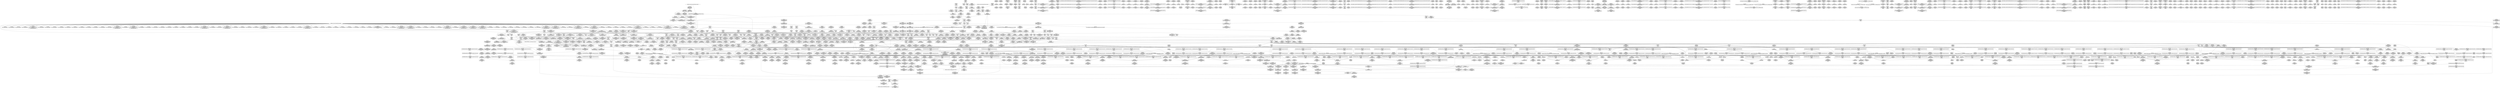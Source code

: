 digraph {
	CE0x47c0300 [shape=record,shape=Mrecord,label="{CE0x47c0300|i32_0|*Constant*}"]
	CE0x47a5aa0 [shape=record,shape=Mrecord,label="{CE0x47a5aa0|__rcu_read_unlock:_tmp2|*SummSource*}"]
	CE0x468e130 [shape=record,shape=Mrecord,label="{CE0x468e130|selinux_shm_alloc_security:_security|security/selinux/hooks.c,5302}"]
	CE0x47877b0 [shape=record,shape=Mrecord,label="{CE0x47877b0|rcu_lock_release:_tmp7|*SummSource*}"]
	CE0x46884d0 [shape=record,shape=Mrecord,label="{CE0x46884d0|kzalloc:_or|include/linux/slab.h,578}"]
	CE0x46ab7d0 [shape=record,shape=Mrecord,label="{CE0x46ab7d0|avc_has_perm:_entry|*SummSource*}"]
	CE0x46d8ed0 [shape=record,shape=Mrecord,label="{CE0x46d8ed0|i32_22|*Constant*|*SummSink*}"]
	CE0x46c9960 [shape=record,shape=Mrecord,label="{CE0x46c9960|current_sid:_if.then|*SummSink*}"]
	CE0x4678510 [shape=record,shape=Mrecord,label="{CE0x4678510|GLOBAL:_get_current|*Constant*|*SummSource*}"]
	CE0x46f00a0 [shape=record,shape=Mrecord,label="{CE0x46f00a0|rcu_read_lock:_tmp16|include/linux/rcupdate.h,882|*SummSource*}"]
	CE0x46b5030 [shape=record,shape=Mrecord,label="{CE0x46b5030|ipc_free_security:_perm|Function::ipc_free_security&Arg::perm::|*SummSink*}"]
	CE0x4662d40 [shape=record,shape=Mrecord,label="{CE0x4662d40|80:_i32,_112:_i8*,_:_CMRE_10,11_}"]
	CE0x46f2d40 [shape=record,shape=Mrecord,label="{CE0x46f2d40|rcu_lock_acquire:_tmp3|*SummSource*}"]
	CE0x46b04b0 [shape=record,shape=Mrecord,label="{CE0x46b04b0|avc_has_perm:_requested|Function::avc_has_perm&Arg::requested::|*SummSource*}"]
	CE0x4721870 [shape=record,shape=Mrecord,label="{CE0x4721870|i64*_getelementptr_inbounds_(_13_x_i64_,_13_x_i64_*___llvm_gcov_ctr126,_i64_0,_i64_9)|*Constant*|*SummSource*}"]
	CE0x46fadb0 [shape=record,shape=Mrecord,label="{CE0x46fadb0|GLOBAL:___llvm_gcov_ctr126|Global_var:__llvm_gcov_ctr126}"]
	CE0x46e1160 [shape=record,shape=Mrecord,label="{CE0x46e1160|GLOBAL:_task_sid|*Constant*}"]
	CE0x468f8e0 [shape=record,shape=Mrecord,label="{CE0x468f8e0|selinux_shm_alloc_security:_security|security/selinux/hooks.c,5302|*SummSource*}"]
	CE0x468ecc0 [shape=record,shape=Mrecord,label="{CE0x468ecc0|i1_true|*Constant*}"]
	CE0x46db070 [shape=record,shape=Mrecord,label="{CE0x46db070|current_sid:_tmp24|security/selinux/hooks.c,220}"]
	CE0x46d0d90 [shape=record,shape=Mrecord,label="{CE0x46d0d90|task_sid:_tmp24|security/selinux/hooks.c,208}"]
	CE0x4680420 [shape=record,shape=Mrecord,label="{CE0x4680420|80:_i32,_112:_i8*,_:_CMRE_52,53_}"]
	CE0x479af20 [shape=record,shape=Mrecord,label="{CE0x479af20|__preempt_count_sub:_tmp|*SummSource*}"]
	CE0x47b9b60 [shape=record,shape=Mrecord,label="{CE0x47b9b60|__preempt_count_add:_tmp1|*SummSink*}"]
	CE0x4688c70 [shape=record,shape=Mrecord,label="{CE0x4688c70|selinux_shm_alloc_security:_tmp6|security/selinux/hooks.c,5300}"]
	CE0x4711530 [shape=record,shape=Mrecord,label="{CE0x4711530|kmalloc:_flags|Function::kmalloc&Arg::flags::}"]
	CE0x47878b0 [shape=record,shape=Mrecord,label="{CE0x47878b0|rcu_lock_release:_tmp7|*SummSink*}"]
	CE0x46db710 [shape=record,shape=Mrecord,label="{CE0x46db710|get_current:_bb|*SummSink*}"]
	CE0x46e4400 [shape=record,shape=Mrecord,label="{CE0x46e4400|i64*_getelementptr_inbounds_(_11_x_i64_,_11_x_i64_*___llvm_gcov_ctr127,_i64_0,_i64_8)|*Constant*}"]
	CE0x47876f0 [shape=record,shape=Mrecord,label="{CE0x47876f0|rcu_lock_release:_tmp7}"]
	CE0x46661c0 [shape=record,shape=Mrecord,label="{CE0x46661c0|80:_i32,_112:_i8*,_:_CMRE_6,7_}"]
	CE0x47965e0 [shape=record,shape=Mrecord,label="{CE0x47965e0|__preempt_count_sub:_tmp5|./arch/x86/include/asm/preempt.h,77|*SummSource*}"]
	CE0x472f930 [shape=record,shape=Mrecord,label="{CE0x472f930|task_sid:_land.lhs.true}"]
	CE0x46ef0d0 [shape=record,shape=Mrecord,label="{CE0x46ef0d0|rcu_read_lock:_tmp13|include/linux/rcupdate.h,882|*SummSource*}"]
	CE0x46e8430 [shape=record,shape=Mrecord,label="{CE0x46e8430|rcu_read_lock:_tmp20|include/linux/rcupdate.h,882|*SummSink*}"]
	CE0x476b500 [shape=record,shape=Mrecord,label="{CE0x476b500|rcu_lock_release:_tmp2|*SummSink*}"]
	CE0x479bf40 [shape=record,shape=Mrecord,label="{CE0x479bf40|i64*_getelementptr_inbounds_(_4_x_i64_,_4_x_i64_*___llvm_gcov_ctr129,_i64_0,_i64_1)|*Constant*|*SummSource*}"]
	CE0x46d2340 [shape=record,shape=Mrecord,label="{CE0x46d2340|i64*_getelementptr_inbounds_(_11_x_i64_,_11_x_i64_*___llvm_gcov_ctr125,_i64_0,_i64_10)|*Constant*|*SummSink*}"]
	CE0x46b27c0 [shape=record,shape=Mrecord,label="{CE0x46b27c0|i32_218|*Constant*}"]
	CE0x47028f0 [shape=record,shape=Mrecord,label="{CE0x47028f0|ipc_alloc_security:_tmp9|security/selinux/hooks.c,5087|*SummSource*}"]
	CE0x4711180 [shape=record,shape=Mrecord,label="{CE0x4711180|task_sid:_tmp11|security/selinux/hooks.c,208|*SummSource*}"]
	CE0x4770bb0 [shape=record,shape=Mrecord,label="{CE0x4770bb0|_call_void___preempt_count_add(i32_1)_#10,_!dbg_!27711|include/linux/rcupdate.h,239|*SummSink*}"]
	CE0x46abed0 [shape=record,shape=Mrecord,label="{CE0x46abed0|selinux_shm_alloc_security:_tmp10|security/selinux/hooks.c,5305|*SummSource*}"]
	CE0x472c8b0 [shape=record,shape=Mrecord,label="{CE0x472c8b0|GLOBAL:_cred_sid|*Constant*|*SummSink*}"]
	CE0x470e880 [shape=record,shape=Mrecord,label="{CE0x470e880|get_current:_tmp1}"]
	CE0x47753f0 [shape=record,shape=Mrecord,label="{CE0x47753f0|_call_void_lockdep_rcu_suspicious(i8*_getelementptr_inbounds_(_25_x_i8_,_25_x_i8_*_.str45,_i32_0,_i32_0),_i32_934,_i8*_getelementptr_inbounds_(_44_x_i8_,_44_x_i8_*_.str47,_i32_0,_i32_0))_#10,_!dbg_!27726|include/linux/rcupdate.h,933|*SummSink*}"]
	CE0x4797850 [shape=record,shape=Mrecord,label="{CE0x4797850|__preempt_count_add:_bb}"]
	CE0x4677fa0 [shape=record,shape=Mrecord,label="{CE0x4677fa0|80:_i32,_112:_i8*,_:_CMRE_48,49_}"]
	CE0x46fba90 [shape=record,shape=Mrecord,label="{CE0x46fba90|_ret_i8*_%call,_!dbg_!27714|include/linux/slab.h,429|*SummSink*}"]
	CE0x47149f0 [shape=record,shape=Mrecord,label="{CE0x47149f0|_ret_i32_%tmp6,_!dbg_!27716|security/selinux/hooks.c,197}"]
	CE0x46ef4e0 [shape=record,shape=Mrecord,label="{CE0x46ef4e0|rcu_read_lock:_tmp14|include/linux/rcupdate.h,882}"]
	CE0x5183320 [shape=record,shape=Mrecord,label="{CE0x5183320|80:_i32,_112:_i8*,_:_CMRE_34,35_}"]
	CE0x468e4f0 [shape=record,shape=Mrecord,label="{CE0x468e4f0|selinux_shm_alloc_security:_type|security/selinux/hooks.c,5304|*SummSink*}"]
	CE0x464fd30 [shape=record,shape=Mrecord,label="{CE0x464fd30|current_sid:_tmp5|security/selinux/hooks.c,218|*SummSink*}"]
	CE0x465d9e0 [shape=record,shape=Mrecord,label="{CE0x465d9e0|current_sid:_tmp16|security/selinux/hooks.c,218|*SummSink*}"]
	CE0x4788300 [shape=record,shape=Mrecord,label="{CE0x4788300|rcu_lock_release:_bb}"]
	CE0x46c34c0 [shape=record,shape=Mrecord,label="{CE0x46c34c0|i64_1|*Constant*}"]
	CE0x46ee030 [shape=record,shape=Mrecord,label="{CE0x46ee030|rcu_read_lock:_call3|include/linux/rcupdate.h,882|*SummSink*}"]
	CE0x4650e50 [shape=record,shape=Mrecord,label="{CE0x4650e50|current_sid:_tmp2|*SummSink*}"]
	CE0x4776940 [shape=record,shape=Mrecord,label="{CE0x4776940|i8*_getelementptr_inbounds_(_44_x_i8_,_44_x_i8_*_.str47,_i32_0,_i32_0)|*Constant*|*SummSource*}"]
	CE0x47a3760 [shape=record,shape=Mrecord,label="{CE0x47a3760|rcu_lock_release:___here|*SummSource*}"]
	CE0x466a550 [shape=record,shape=Mrecord,label="{CE0x466a550|80:_i32,_112:_i8*,_:_CMRE_11,12_}"]
	CE0x471cf90 [shape=record,shape=Mrecord,label="{CE0x471cf90|cred_sid:_tmp}"]
	CE0x467a080 [shape=record,shape=Mrecord,label="{CE0x467a080|selinux_shm_alloc_security:_tobool|security/selinux/hooks.c,5299|*SummSource*}"]
	CE0x4677c60 [shape=record,shape=Mrecord,label="{CE0x4677c60|80:_i32,_112:_i8*,_:_CMRE_31,32_}"]
	CE0x46b50a0 [shape=record,shape=Mrecord,label="{CE0x46b50a0|selinux_shm_alloc_security:_shm_perm9|security/selinux/hooks.c,5310}"]
	CE0x479c640 [shape=record,shape=Mrecord,label="{CE0x479c640|__preempt_count_sub:_do.end}"]
	CE0x46f4270 [shape=record,shape=Mrecord,label="{CE0x46f4270|GLOBAL:_rcu_read_lock.__warned|Global_var:rcu_read_lock.__warned|*SummSink*}"]
	CE0x46d8820 [shape=record,shape=Mrecord,label="{CE0x46d8820|current_sid:_tmp21|security/selinux/hooks.c,218|*SummSource*}"]
	CE0x466be50 [shape=record,shape=Mrecord,label="{CE0x466be50|current_sid:_tmp5|security/selinux/hooks.c,218}"]
	CE0x46676e0 [shape=record,shape=Mrecord,label="{CE0x46676e0|selinux_shm_alloc_security:_return}"]
	CE0x4798590 [shape=record,shape=Mrecord,label="{CE0x4798590|__rcu_read_unlock:_tmp6|include/linux/rcupdate.h,245}"]
	CE0x46fda60 [shape=record,shape=Mrecord,label="{CE0x46fda60|task_sid:_tmp|*SummSink*}"]
	CE0x4703670 [shape=record,shape=Mrecord,label="{CE0x4703670|_ret_i8*_%call,_!dbg_!27715|include/linux/slab.h,578|*SummSink*}"]
	CE0x47a0bb0 [shape=record,shape=Mrecord,label="{CE0x47a0bb0|_call_void_mcount()_#3|*SummSource*}"]
	CE0x46fae80 [shape=record,shape=Mrecord,label="{CE0x46fae80|task_sid:_tmp5|security/selinux/hooks.c,208|*SummSource*}"]
	CE0x476b900 [shape=record,shape=Mrecord,label="{CE0x476b900|rcu_read_unlock:_tmp15|include/linux/rcupdate.h,933}"]
	CE0x46b9570 [shape=record,shape=Mrecord,label="{CE0x46b9570|selinux_shm_alloc_security:_tmp18|security/selinux/hooks.c,5313|*SummSource*}"]
	CE0x4779580 [shape=record,shape=Mrecord,label="{CE0x4779580|_call_void_rcu_lock_release(%struct.lockdep_map*_rcu_lock_map)_#10,_!dbg_!27733|include/linux/rcupdate.h,935|*SummSink*}"]
	CE0x466f2d0 [shape=record,shape=Mrecord,label="{CE0x466f2d0|_call_void_mcount()_#3|*SummSink*}"]
	CE0x4789be0 [shape=record,shape=Mrecord,label="{CE0x4789be0|__rcu_read_unlock:_tmp5|include/linux/rcupdate.h,244|*SummSource*}"]
	CE0x46fdb40 [shape=record,shape=Mrecord,label="{CE0x46fdb40|task_sid:_tmp1}"]
	CE0x46e1a10 [shape=record,shape=Mrecord,label="{CE0x46e1a10|ipc_alloc_security:_call1|security/selinux/hooks.c,5087|*SummSink*}"]
	CE0x46743b0 [shape=record,shape=Mrecord,label="{CE0x46743b0|80:_i32,_112:_i8*,_:_CMRE_144,152_|*MultipleSource*|Function::selinux_shm_alloc_security&Arg::shp::|security/selinux/hooks.c,5298}"]
	CE0x46755d0 [shape=record,shape=Mrecord,label="{CE0x46755d0|selinux_shm_alloc_security:_shm_perm|security/selinux/hooks.c,5298}"]
	CE0x4687460 [shape=record,shape=Mrecord,label="{CE0x4687460|i8_4|*Constant*}"]
	CE0x47118e0 [shape=record,shape=Mrecord,label="{CE0x47118e0|kmalloc:_flags|Function::kmalloc&Arg::flags::|*SummSink*}"]
	CE0x46cc0c0 [shape=record,shape=Mrecord,label="{CE0x46cc0c0|__preempt_count_add:_entry|*SummSource*}"]
	CE0x46d79a0 [shape=record,shape=Mrecord,label="{CE0x46d79a0|get_current:_entry}"]
	CE0x4674730 [shape=record,shape=Mrecord,label="{CE0x4674730|80:_i32,_112:_i8*,_:_CMRE_160,168_|*MultipleSource*|Function::selinux_shm_alloc_security&Arg::shp::|security/selinux/hooks.c,5298}"]
	CE0x46d8160 [shape=record,shape=Mrecord,label="{CE0x46d8160|current_sid:_cred|security/selinux/hooks.c,218|*SummSource*}"]
	CE0x4681a80 [shape=record,shape=Mrecord,label="{CE0x4681a80|i32_1|*Constant*|*SummSource*}"]
	CE0x4723f60 [shape=record,shape=Mrecord,label="{CE0x4723f60|task_sid:_tobool4|security/selinux/hooks.c,208|*SummSource*}"]
	CE0x4715550 [shape=record,shape=Mrecord,label="{CE0x4715550|GLOBAL:_rcu_read_unlock|*Constant*|*SummSource*}"]
	CE0x4701bc0 [shape=record,shape=Mrecord,label="{CE0x4701bc0|ipc_alloc_security:_tmp8|security/selinux/hooks.c,5085|*SummSink*}"]
	CE0x46d0cb0 [shape=record,shape=Mrecord,label="{CE0x46d0cb0|i64*_getelementptr_inbounds_(_13_x_i64_,_13_x_i64_*___llvm_gcov_ctr126,_i64_0,_i64_10)|*Constant*|*SummSink*}"]
	CE0x46b6210 [shape=record,shape=Mrecord,label="{CE0x46b6210|ipc_free_security:_entry|*SummSource*}"]
	CE0x471a240 [shape=record,shape=Mrecord,label="{CE0x471a240|i64_3|*Constant*}"]
	CE0x477c890 [shape=record,shape=Mrecord,label="{CE0x477c890|_call_void___preempt_count_sub(i32_1)_#10,_!dbg_!27715|include/linux/rcupdate.h,244|*SummSource*}"]
	CE0x46fc200 [shape=record,shape=Mrecord,label="{CE0x46fc200|_call_void_mcount()_#3}"]
	CE0x46c3530 [shape=record,shape=Mrecord,label="{CE0x46c3530|current_sid:_tmp1}"]
	CE0x46ce220 [shape=record,shape=Mrecord,label="{CE0x46ce220|task_sid:_entry|*SummSource*}"]
	CE0x46ea030 [shape=record,shape=Mrecord,label="{CE0x46ea030|GLOBAL:_lockdep_rcu_suspicious|*Constant*}"]
	CE0x4666120 [shape=record,shape=Mrecord,label="{CE0x4666120|80:_i32,_112:_i8*,_:_CMRE_5,6_}"]
	CE0x479eaa0 [shape=record,shape=Mrecord,label="{CE0x479eaa0|__preempt_count_sub:_entry|*SummSource*}"]
	CE0x46f6f10 [shape=record,shape=Mrecord,label="{CE0x46f6f10|kzalloc:_tmp2|*SummSource*}"]
	CE0x46c5870 [shape=record,shape=Mrecord,label="{CE0x46c5870|current_sid:_tmp13|security/selinux/hooks.c,218|*SummSink*}"]
	CE0x4700090 [shape=record,shape=Mrecord,label="{CE0x4700090|i64*_getelementptr_inbounds_(_6_x_i64_,_6_x_i64_*___llvm_gcov_ctr301,_i64_0,_i64_0)|*Constant*|*SummSource*}"]
	CE0x471be70 [shape=record,shape=Mrecord,label="{CE0x471be70|rcu_read_unlock:_tobool1|include/linux/rcupdate.h,933|*SummSource*}"]
	CE0x46d2290 [shape=record,shape=Mrecord,label="{CE0x46d2290|i64*_getelementptr_inbounds_(_11_x_i64_,_11_x_i64_*___llvm_gcov_ctr125,_i64_0,_i64_10)|*Constant*|*SummSource*}"]
	CE0x4670060 [shape=record,shape=Mrecord,label="{CE0x4670060|i32_0|*Constant*|*SummSink*}"]
	CE0x47be330 [shape=record,shape=Mrecord,label="{CE0x47be330|__rcu_read_unlock:_tmp7|include/linux/rcupdate.h,245|*SummSink*}"]
	CE0x47198b0 [shape=record,shape=Mrecord,label="{CE0x47198b0|rcu_read_lock:_if.then}"]
	CE0x466c2c0 [shape=record,shape=Mrecord,label="{CE0x466c2c0|i32_208|*Constant*}"]
	CE0x465c470 [shape=record,shape=Mrecord,label="{CE0x465c470|get_current:_entry}"]
	CE0x477dff0 [shape=record,shape=Mrecord,label="{CE0x477dff0|__rcu_read_lock:_tmp2}"]
	CE0x470fe30 [shape=record,shape=Mrecord,label="{CE0x470fe30|task_sid:_tmp3|*SummSource*}"]
	CE0x46595d0 [shape=record,shape=Mrecord,label="{CE0x46595d0|selinux_shm_alloc_security:_shm_perm3|security/selinux/hooks.c,5302|*SummSink*}"]
	CE0x46b4510 [shape=record,shape=Mrecord,label="{CE0x46b4510|selinux_shm_alloc_security:_tmp16|security/selinux/hooks.c,5310}"]
	CE0x470f0b0 [shape=record,shape=Mrecord,label="{CE0x470f0b0|task_sid:_tobool|security/selinux/hooks.c,208|*SummSink*}"]
	CE0x46f7ea0 [shape=record,shape=Mrecord,label="{CE0x46f7ea0|ipc_free_security:_tmp5|security/selinux/hooks.c,5097}"]
	CE0x46ab970 [shape=record,shape=Mrecord,label="{CE0x46ab970|selinux_shm_alloc_security:_key|security/selinux/hooks.c,5305|*SummSource*}"]
	CE0x47a0400 [shape=record,shape=Mrecord,label="{CE0x47a0400|__rcu_read_lock:_do.body|*SummSource*}"]
	CE0x46822d0 [shape=record,shape=Mrecord,label="{CE0x46822d0|current_sid:_bb|*SummSink*}"]
	CE0x467c0c0 [shape=record,shape=Mrecord,label="{CE0x467c0c0|80:_i32,_112:_i8*,_:_CMRE_43,44_}"]
	CE0x46652b0 [shape=record,shape=Mrecord,label="{CE0x46652b0|selinux_shm_alloc_security:_tmp}"]
	CE0x47ba0b0 [shape=record,shape=Mrecord,label="{CE0x47ba0b0|i64*_getelementptr_inbounds_(_4_x_i64_,_4_x_i64_*___llvm_gcov_ctr135,_i64_0,_i64_1)|*Constant*}"]
	CE0x46f97b0 [shape=record,shape=Mrecord,label="{CE0x46f97b0|i64*_getelementptr_inbounds_(_6_x_i64_,_6_x_i64_*___llvm_gcov_ctr301,_i64_0,_i64_3)|*Constant*|*SummSink*}"]
	CE0x47852a0 [shape=record,shape=Mrecord,label="{CE0x47852a0|GLOBAL:___preempt_count_sub|*Constant*|*SummSource*}"]
	CE0x3d62040 [shape=record,shape=Mrecord,label="{CE0x3d62040|selinux_shm_alloc_security:_tmp|*SummSink*}"]
	CE0x46fa6b0 [shape=record,shape=Mrecord,label="{CE0x46fa6b0|ipc_alloc_security:_if.end|*SummSink*}"]
	CE0x46ce530 [shape=record,shape=Mrecord,label="{CE0x46ce530|task_sid:_task|Function::task_sid&Arg::task::}"]
	CE0x472f130 [shape=record,shape=Mrecord,label="{CE0x472f130|_ret_void,_!dbg_!27735|include/linux/rcupdate.h,884|*SummSource*}"]
	CE0x4779fa0 [shape=record,shape=Mrecord,label="{CE0x4779fa0|_ret_void,_!dbg_!27717|include/linux/rcupdate.h,424|*SummSink*}"]
	CE0x4720f60 [shape=record,shape=Mrecord,label="{CE0x4720f60|i8*_getelementptr_inbounds_(_41_x_i8_,_41_x_i8_*_.str44,_i32_0,_i32_0)|*Constant*}"]
	CE0x4789e80 [shape=record,shape=Mrecord,label="{CE0x4789e80|_call_void_lock_release(%struct.lockdep_map*_%map,_i32_1,_i64_ptrtoint_(i8*_blockaddress(_rcu_lock_release,_%__here)_to_i64))_#10,_!dbg_!27716|include/linux/rcupdate.h,423}"]
	CE0x46db860 [shape=record,shape=Mrecord,label="{CE0x46db860|kmalloc:_flags|Function::kmalloc&Arg::flags::|*SummSource*}"]
	CE0x4651330 [shape=record,shape=Mrecord,label="{CE0x4651330|_call_void_kfree(i8*_%tmp6)_#10,_!dbg_!27718|security/selinux/hooks.c,5099|*SummSource*}"]
	CE0x4685240 [shape=record,shape=Mrecord,label="{CE0x4685240|current_sid:_bb}"]
	CE0x4669db0 [shape=record,shape=Mrecord,label="{CE0x4669db0|80:_i32,_112:_i8*,_:_CMRE_128,136_|*MultipleSource*|Function::selinux_shm_alloc_security&Arg::shp::|security/selinux/hooks.c,5298}"]
	CE0x477b330 [shape=record,shape=Mrecord,label="{CE0x477b330|__rcu_read_unlock:_entry|*SummSource*}"]
	CE0x46ca790 [shape=record,shape=Mrecord,label="{CE0x46ca790|current_sid:_tmp10|security/selinux/hooks.c,218}"]
	CE0x466d450 [shape=record,shape=Mrecord,label="{CE0x466d450|selinux_shm_alloc_security:_tmp3|security/selinux/hooks.c,5299|*SummSink*}"]
	CE0x4783f00 [shape=record,shape=Mrecord,label="{CE0x4783f00|i32_2|*Constant*|*SummSink*}"]
	CE0x4676720 [shape=record,shape=Mrecord,label="{CE0x4676720|i64_2|*Constant*|*SummSource*}"]
	CE0x466c6c0 [shape=record,shape=Mrecord,label="{CE0x466c6c0|i8_1|*Constant*|*SummSink*}"]
	CE0x47918e0 [shape=record,shape=Mrecord,label="{CE0x47918e0|COLLAPSED:_GCMRE___llvm_gcov_ctr129_internal_global_4_x_i64_zeroinitializer:_elem_0:default:}"]
	CE0x46e2560 [shape=record,shape=Mrecord,label="{CE0x46e2560|ipc_alloc_security:_tmp13|security/selinux/hooks.c,5093}"]
	CE0x46d50d0 [shape=record,shape=Mrecord,label="{CE0x46d50d0|rcu_lock_acquire:_tmp6}"]
	CE0x46fe750 [shape=record,shape=Mrecord,label="{CE0x46fe750|cred_sid:_tmp3|*SummSource*}"]
	CE0x46810a0 [shape=record,shape=Mrecord,label="{CE0x46810a0|i64*_getelementptr_inbounds_(_2_x_i64_,_2_x_i64_*___llvm_gcov_ctr98,_i64_0,_i64_1)|*Constant*|*SummSink*}"]
	CE0x47ca4a0 [shape=record,shape=Mrecord,label="{CE0x47ca4a0|__preempt_count_sub:_tmp7|./arch/x86/include/asm/preempt.h,78|*SummSink*}"]
	CE0x46e9640 [shape=record,shape=Mrecord,label="{CE0x46e9640|rcu_read_lock:_tmp22|include/linux/rcupdate.h,884|*SummSource*}"]
	CE0x46e6b30 [shape=record,shape=Mrecord,label="{CE0x46e6b30|rcu_read_lock:_tmp17|include/linux/rcupdate.h,882|*SummSource*}"]
	CE0x46690d0 [shape=record,shape=Mrecord,label="{CE0x46690d0|current_sid:_entry|*SummSink*}"]
	CE0x466c9e0 [shape=record,shape=Mrecord,label="{CE0x466c9e0|_call_void_lockdep_rcu_suspicious(i8*_getelementptr_inbounds_(_25_x_i8_,_25_x_i8_*_.str3,_i32_0,_i32_0),_i32_218,_i8*_getelementptr_inbounds_(_45_x_i8_,_45_x_i8_*_.str12,_i32_0,_i32_0))_#10,_!dbg_!27727|security/selinux/hooks.c,218|*SummSource*}"]
	CE0x46eff70 [shape=record,shape=Mrecord,label="{CE0x46eff70|rcu_read_lock:_tmp16|include/linux/rcupdate.h,882}"]
	CE0x47ba490 [shape=record,shape=Mrecord,label="{CE0x47ba490|_call_void_mcount()_#3|*SummSource*}"]
	CE0x478a4c0 [shape=record,shape=Mrecord,label="{CE0x478a4c0|_call_void_lock_release(%struct.lockdep_map*_%map,_i32_1,_i64_ptrtoint_(i8*_blockaddress(_rcu_lock_release,_%__here)_to_i64))_#10,_!dbg_!27716|include/linux/rcupdate.h,423|*SummSource*}"]
	CE0x468e3f0 [shape=record,shape=Mrecord,label="{CE0x468e3f0|i32_10|*Constant*|*SummSink*}"]
	CE0x46ec580 [shape=record,shape=Mrecord,label="{CE0x46ec580|rcu_read_lock:_tmp9|include/linux/rcupdate.h,882}"]
	CE0x46d9c80 [shape=record,shape=Mrecord,label="{CE0x46d9c80|current_sid:_tmp23|security/selinux/hooks.c,218|*SummSource*}"]
	CE0x46e4b40 [shape=record,shape=Mrecord,label="{CE0x46e4b40|_call_void_lockdep_rcu_suspicious(i8*_getelementptr_inbounds_(_25_x_i8_,_25_x_i8_*_.str45,_i32_0,_i32_0),_i32_883,_i8*_getelementptr_inbounds_(_42_x_i8_,_42_x_i8_*_.str46,_i32_0,_i32_0))_#10,_!dbg_!27728|include/linux/rcupdate.h,882|*SummSink*}"]
	CE0x46dbf90 [shape=record,shape=Mrecord,label="{CE0x46dbf90|GLOBAL:_task_sid.__warned|Global_var:task_sid.__warned|*SummSource*}"]
	CE0x47a0860 [shape=record,shape=Mrecord,label="{CE0x47a0860|__rcu_read_lock:_bb|*SummSource*}"]
	CE0x46cce00 [shape=record,shape=Mrecord,label="{CE0x46cce00|GLOBAL:___llvm_gcov_ctr132|Global_var:__llvm_gcov_ctr132|*SummSource*}"]
	CE0x46e8e10 [shape=record,shape=Mrecord,label="{CE0x46e8e10|rcu_read_lock:_tmp21|include/linux/rcupdate.h,884|*SummSink*}"]
	CE0x47872c0 [shape=record,shape=Mrecord,label="{CE0x47872c0|rcu_lock_release:_tmp6|*SummSink*}"]
	CE0x46849d0 [shape=record,shape=Mrecord,label="{CE0x46849d0|i64*_getelementptr_inbounds_(_11_x_i64_,_11_x_i64_*___llvm_gcov_ctr125,_i64_0,_i64_0)|*Constant*|*SummSink*}"]
	CE0x466cf50 [shape=record,shape=Mrecord,label="{CE0x466cf50|selinux_shm_alloc_security:_shm_perm|security/selinux/hooks.c,5298|*SummSink*}"]
	CE0x46e0520 [shape=record,shape=Mrecord,label="{CE0x46e0520|task_sid:_tmp12|security/selinux/hooks.c,208|*SummSource*}"]
	CE0x4689ac0 [shape=record,shape=Mrecord,label="{CE0x4689ac0|selinux_shm_alloc_security:_call2|security/selinux/hooks.c,5298|*SummSource*}"]
	CE0x46d6a50 [shape=record,shape=Mrecord,label="{CE0x46d6a50|i64_6|*Constant*}"]
	CE0x4679980 [shape=record,shape=Mrecord,label="{CE0x4679980|kzalloc:_bb|*SummSink*}"]
	CE0x46dd4a0 [shape=record,shape=Mrecord,label="{CE0x46dd4a0|task_sid:_call|security/selinux/hooks.c,208|*SummSource*}"]
	CE0x4790330 [shape=record,shape=Mrecord,label="{CE0x4790330|i64*_getelementptr_inbounds_(_4_x_i64_,_4_x_i64_*___llvm_gcov_ctr134,_i64_0,_i64_2)|*Constant*|*SummSource*}"]
	CE0x46e7900 [shape=record,shape=Mrecord,label="{CE0x46e7900|_call_void_lockdep_rcu_suspicious(i8*_getelementptr_inbounds_(_25_x_i8_,_25_x_i8_*_.str45,_i32_0,_i32_0),_i32_883,_i8*_getelementptr_inbounds_(_42_x_i8_,_42_x_i8_*_.str46,_i32_0,_i32_0))_#10,_!dbg_!27728|include/linux/rcupdate.h,882|*SummSource*}"]
	CE0x47a1010 [shape=record,shape=Mrecord,label="{CE0x47a1010|rcu_lock_acquire:_tmp1|*SummSink*}"]
	CE0x477bee0 [shape=record,shape=Mrecord,label="{CE0x477bee0|__rcu_read_lock:_do.end|*SummSource*}"]
	CE0x4662c50 [shape=record,shape=Mrecord,label="{CE0x4662c50|80:_i32,_112:_i8*,_:_CMRE_9,10_}"]
	CE0x46f68a0 [shape=record,shape=Mrecord,label="{CE0x46f68a0|i64*_getelementptr_inbounds_(_2_x_i64_,_2_x_i64_*___llvm_gcov_ctr182,_i64_0,_i64_1)|*Constant*}"]
	CE0x47bdfd0 [shape=record,shape=Mrecord,label="{CE0x47bdfd0|__rcu_read_unlock:_tmp6|include/linux/rcupdate.h,245|*SummSource*}"]
	CE0x46b9210 [shape=record,shape=Mrecord,label="{CE0x46b9210|selinux_shm_alloc_security:_tmp21|security/selinux/hooks.c,5314}"]
	CE0x47d0ec0 [shape=record,shape=Mrecord,label="{CE0x47d0ec0|i64_1|*Constant*}"]
	CE0x46bdcf0 [shape=record,shape=Mrecord,label="{CE0x46bdcf0|GLOBAL:___preempt_count|Global_var:__preempt_count}"]
	CE0x46623f0 [shape=record,shape=Mrecord,label="{CE0x46623f0|_ret_i32_%retval.0,_!dbg_!27731|security/selinux/hooks.c,5093|*SummSink*}"]
	CE0x46b7320 [shape=record,shape=Mrecord,label="{CE0x46b7320|selinux_shm_alloc_security:_tmp18|security/selinux/hooks.c,5313}"]
	CE0x4687780 [shape=record,shape=Mrecord,label="{CE0x4687780|i8_4|*Constant*|*SummSink*}"]
	CE0x46b78b0 [shape=record,shape=Mrecord,label="{CE0x46b78b0|selinux_shm_alloc_security:_tmp19|security/selinux/hooks.c,5313}"]
	CE0x47c0690 [shape=record,shape=Mrecord,label="{CE0x47c0690|__preempt_count_sub:_tmp7|./arch/x86/include/asm/preempt.h,78|*SummSource*}"]
	CE0x46759a0 [shape=record,shape=Mrecord,label="{CE0x46759a0|current_sid:_if.end}"]
	CE0x46b61a0 [shape=record,shape=Mrecord,label="{CE0x46b61a0|ipc_free_security:_entry}"]
	CE0x46f13c0 [shape=record,shape=Mrecord,label="{CE0x46f13c0|rcu_read_lock:_tmp7|include/linux/rcupdate.h,882|*SummSource*}"]
	CE0x46f43b0 [shape=record,shape=Mrecord,label="{CE0x46f43b0|ipc_free_security:_tmp4|*LoadInst*|security/selinux/hooks.c,5097}"]
	CE0x46b6590 [shape=record,shape=Mrecord,label="{CE0x46b6590|ipc_free_security:_perm|Function::ipc_free_security&Arg::perm::}"]
	CE0x46878c0 [shape=record,shape=Mrecord,label="{CE0x46878c0|_call_void_mcount()_#3}"]
	CE0x46f1b80 [shape=record,shape=Mrecord,label="{CE0x46f1b80|rcu_read_lock:_tmp6|include/linux/rcupdate.h,882}"]
	CE0x46d8cd0 [shape=record,shape=Mrecord,label="{CE0x46d8cd0|i32_22|*Constant*|*SummSource*}"]
	CE0x47b8590 [shape=record,shape=Mrecord,label="{CE0x47b8590|__preempt_count_add:_tmp2}"]
	CE0x46aae40 [shape=record,shape=Mrecord,label="{CE0x46aae40|ipc_alloc_security:_tmp6|security/selinux/hooks.c,5084|*SummSink*}"]
	CE0x4684a40 [shape=record,shape=Mrecord,label="{CE0x4684a40|current_sid:_do.body}"]
	CE0x479b650 [shape=record,shape=Mrecord,label="{CE0x479b650|__preempt_count_sub:_sub|./arch/x86/include/asm/preempt.h,77}"]
	CE0x46f44f0 [shape=record,shape=Mrecord,label="{CE0x46f44f0|ipc_free_security:_tmp4|*LoadInst*|security/selinux/hooks.c,5097|*SummSource*}"]
	CE0x46f5900 [shape=record,shape=Mrecord,label="{CE0x46f5900|task_sid:_tmp13|security/selinux/hooks.c,208|*SummSource*}"]
	CE0x470d490 [shape=record,shape=Mrecord,label="{CE0x470d490|task_sid:_do.end6}"]
	CE0x46d6770 [shape=record,shape=Mrecord,label="{CE0x46d6770|kmalloc:_tmp2}"]
	CE0x47192c0 [shape=record,shape=Mrecord,label="{CE0x47192c0|rcu_read_lock:_tobool|include/linux/rcupdate.h,882}"]
	CE0x478a000 [shape=record,shape=Mrecord,label="{CE0x478a000|rcu_lock_release:_tmp5|include/linux/rcupdate.h,423}"]
	CE0x46bea90 [shape=record,shape=Mrecord,label="{CE0x46bea90|rcu_read_unlock:_tmp5|include/linux/rcupdate.h,933|*SummSource*}"]
	CE0x47793e0 [shape=record,shape=Mrecord,label="{CE0x47793e0|GLOBAL:_rcu_lock_release|*Constant*}"]
	CE0x46cd8a0 [shape=record,shape=Mrecord,label="{CE0x46cd8a0|__rcu_read_lock:_tmp7|include/linux/rcupdate.h,240}"]
	CE0x46ce670 [shape=record,shape=Mrecord,label="{CE0x46ce670|task_sid:_task|Function::task_sid&Arg::task::|*SummSink*}"]
	CE0x46aa2b0 [shape=record,shape=Mrecord,label="{CE0x46aa2b0|selinux_shm_alloc_security:_sid5|security/selinux/hooks.c,5307|*SummSink*}"]
	CE0x4702f00 [shape=record,shape=Mrecord,label="{CE0x4702f00|ipc_alloc_security:_if.then}"]
	CE0x4678760 [shape=record,shape=Mrecord,label="{CE0x4678760|GLOBAL:_get_current|*Constant*|*SummSink*}"]
	CE0x472d130 [shape=record,shape=Mrecord,label="{CE0x472d130|_ret_void,_!dbg_!27717|include/linux/rcupdate.h,240|*SummSource*}"]
	CE0x470b250 [shape=record,shape=Mrecord,label="{CE0x470b250|rcu_lock_release:_tmp3|*SummSource*}"]
	CE0x470ba80 [shape=record,shape=Mrecord,label="{CE0x470ba80|rcu_lock_release:_bb|*SummSink*}"]
	CE0x4790bd0 [shape=record,shape=Mrecord,label="{CE0x4790bd0|i64_1|*Constant*}"]
	CE0x476e6b0 [shape=record,shape=Mrecord,label="{CE0x476e6b0|i64_1|*Constant*}"]
	CE0x4671db0 [shape=record,shape=Mrecord,label="{CE0x4671db0|current_sid:_tmp15|security/selinux/hooks.c,218|*SummSource*}"]
	CE0x46ee880 [shape=record,shape=Mrecord,label="{CE0x46ee880|rcu_read_unlock:_tmp12|include/linux/rcupdate.h,933|*SummSink*}"]
	CE0x46ed220 [shape=record,shape=Mrecord,label="{CE0x46ed220|rcu_read_lock:_tmp11|include/linux/rcupdate.h,882}"]
	CE0x4718c80 [shape=record,shape=Mrecord,label="{CE0x4718c80|rcu_read_unlock:_tmp7|include/linux/rcupdate.h,933}"]
	CE0x4680790 [shape=record,shape=Mrecord,label="{CE0x4680790|current_sid:_call|security/selinux/hooks.c,218|*SummSource*}"]
	CE0x46db8d0 [shape=record,shape=Mrecord,label="{CE0x46db8d0|kzalloc:_call|include/linux/slab.h,578}"]
	CE0x46da920 [shape=record,shape=Mrecord,label="{CE0x46da920|0:_i32,_4:_i32,_8:_i32,_12:_i32,_:_CMRE_4,8_|*MultipleSource*|security/selinux/hooks.c,218|security/selinux/hooks.c,218|security/selinux/hooks.c,220}"]
	CE0x472a680 [shape=record,shape=Mrecord,label="{CE0x472a680|task_sid:_tmp25|security/selinux/hooks.c,208}"]
	CE0x46b2480 [shape=record,shape=Mrecord,label="{CE0x46b2480|i8*_getelementptr_inbounds_(_25_x_i8_,_25_x_i8_*_.str3,_i32_0,_i32_0)|*Constant*}"]
	CE0x465f0b0 [shape=record,shape=Mrecord,label="{CE0x465f0b0|80:_i32,_112:_i8*,_:_CMRE_72,73_|*MultipleSource*|Function::selinux_shm_alloc_security&Arg::shp::|security/selinux/hooks.c,5298}"]
	CE0x46891d0 [shape=record,shape=Mrecord,label="{CE0x46891d0|selinux_shm_alloc_security:_tmp7|security/selinux/hooks.c,5300}"]
	CE0x46504d0 [shape=record,shape=Mrecord,label="{CE0x46504d0|i64_3|*Constant*|*SummSink*}"]
	CE0x46c1260 [shape=record,shape=Mrecord,label="{CE0x46c1260|ipc_alloc_security:_security|security/selinux/hooks.c,5090}"]
	CE0x471eaa0 [shape=record,shape=Mrecord,label="{CE0x471eaa0|_call_void___rcu_read_lock()_#10,_!dbg_!27710|include/linux/rcupdate.h,879}"]
	CE0x4722e10 [shape=record,shape=Mrecord,label="{CE0x4722e10|rcu_read_unlock:_tmp2|*SummSource*}"]
	CE0x47b8040 [shape=record,shape=Mrecord,label="{CE0x47b8040|i64*_getelementptr_inbounds_(_4_x_i64_,_4_x_i64_*___llvm_gcov_ctr134,_i64_0,_i64_0)|*Constant*}"]
	CE0x46fd260 [shape=record,shape=Mrecord,label="{CE0x46fd260|task_sid:_tmp7|security/selinux/hooks.c,208}"]
	CE0x47155c0 [shape=record,shape=Mrecord,label="{CE0x47155c0|rcu_read_unlock:_entry|*SummSource*}"]
	CE0x46d36f0 [shape=record,shape=Mrecord,label="{CE0x46d36f0|GLOBAL:_kzalloc|*Constant*|*SummSource*}"]
	CE0x46cb1e0 [shape=record,shape=Mrecord,label="{CE0x46cb1e0|i32_208|*Constant*|*SummSink*}"]
	CE0x46d3bd0 [shape=record,shape=Mrecord,label="{CE0x46d3bd0|ipc_free_security:_security1|security/selinux/hooks.c,5098|*SummSource*}"]
	CE0x46f0b40 [shape=record,shape=Mrecord,label="{CE0x46f0b40|rcu_read_unlock:_call3|include/linux/rcupdate.h,933|*SummSink*}"]
	CE0x478a450 [shape=record,shape=Mrecord,label="{CE0x478a450|GLOBAL:_lock_release|*Constant*}"]
	CE0x4717ad0 [shape=record,shape=Mrecord,label="{CE0x4717ad0|i64*_getelementptr_inbounds_(_11_x_i64_,_11_x_i64_*___llvm_gcov_ctr127,_i64_0,_i64_0)|*Constant*|*SummSource*}"]
	CE0x4663780 [shape=record,shape=Mrecord,label="{CE0x4663780|80:_i32,_112:_i8*,_:_CMRE_49,50_}"]
	CE0x47a2790 [shape=record,shape=Mrecord,label="{CE0x47a2790|_ret_void,_!dbg_!27720|./arch/x86/include/asm/preempt.h,78|*SummSink*}"]
	CE0x46d4fb0 [shape=record,shape=Mrecord,label="{CE0x46d4fb0|i64*_getelementptr_inbounds_(_4_x_i64_,_4_x_i64_*___llvm_gcov_ctr130,_i64_0,_i64_3)|*Constant*|*SummSource*}"]
	CE0x477ca30 [shape=record,shape=Mrecord,label="{CE0x477ca30|_call_void_asm_sideeffect_,_memory_,_dirflag_,_fpsr_,_flags_()_#3,_!dbg_!27711,_!srcloc_!27714|include/linux/rcupdate.h,244|*SummSink*}"]
	CE0x47bdcb0 [shape=record,shape=Mrecord,label="{CE0x47bdcb0|i64*_getelementptr_inbounds_(_4_x_i64_,_4_x_i64_*___llvm_gcov_ctr129,_i64_0,_i64_2)|*Constant*|*SummSource*}"]
	CE0x47cbb80 [shape=record,shape=Mrecord,label="{CE0x47cbb80|i64*_getelementptr_inbounds_(_4_x_i64_,_4_x_i64_*___llvm_gcov_ctr135,_i64_0,_i64_1)|*Constant*|*SummSource*}"]
	CE0x46e16f0 [shape=record,shape=Mrecord,label="{CE0x46e16f0|task_sid:_entry}"]
	CE0x46da070 [shape=record,shape=Mrecord,label="{CE0x46da070|i32_1|*Constant*}"]
	CE0x46df6a0 [shape=record,shape=Mrecord,label="{CE0x46df6a0|cred_sid:_tmp2|*SummSource*}"]
	CE0x46b6900 [shape=record,shape=Mrecord,label="{CE0x46b6900|i64*_getelementptr_inbounds_(_9_x_i64_,_9_x_i64_*___llvm_gcov_ctr310,_i64_0,_i64_7)|*Constant*|*SummSource*}"]
	CE0x471f280 [shape=record,shape=Mrecord,label="{CE0x471f280|cred_sid:_tmp|*SummSink*}"]
	CE0x476d710 [shape=record,shape=Mrecord,label="{CE0x476d710|rcu_lock_acquire:_tmp|*SummSource*}"]
	CE0x47d0d00 [shape=record,shape=Mrecord,label="{CE0x47d0d00|__preempt_count_add:_do.body|*SummSink*}"]
	CE0x47982e0 [shape=record,shape=Mrecord,label="{CE0x47982e0|i64*_getelementptr_inbounds_(_4_x_i64_,_4_x_i64_*___llvm_gcov_ctr134,_i64_0,_i64_3)|*Constant*|*SummSink*}"]
	CE0x46c5800 [shape=record,shape=Mrecord,label="{CE0x46c5800|current_sid:_tmp13|security/selinux/hooks.c,218|*SummSource*}"]
	CE0x4715700 [shape=record,shape=Mrecord,label="{CE0x4715700|rcu_read_unlock:_entry}"]
	CE0x46cd4e0 [shape=record,shape=Mrecord,label="{CE0x46cd4e0|i64*_getelementptr_inbounds_(_11_x_i64_,_11_x_i64_*___llvm_gcov_ctr132,_i64_0,_i64_1)|*Constant*|*SummSink*}"]
	CE0x478a5f0 [shape=record,shape=Mrecord,label="{CE0x478a5f0|_call_void_lock_release(%struct.lockdep_map*_%map,_i32_1,_i64_ptrtoint_(i8*_blockaddress(_rcu_lock_release,_%__here)_to_i64))_#10,_!dbg_!27716|include/linux/rcupdate.h,423|*SummSink*}"]
	CE0x467e100 [shape=record,shape=Mrecord,label="{CE0x467e100|i16_28|*Constant*|*SummSink*}"]
	CE0x46ea280 [shape=record,shape=Mrecord,label="{CE0x46ea280|i8*_getelementptr_inbounds_(_25_x_i8_,_25_x_i8_*_.str45,_i32_0,_i32_0)|*Constant*}"]
	CE0x466c420 [shape=record,shape=Mrecord,label="{CE0x466c420|i8_1|*Constant*}"]
	CE0x47033c0 [shape=record,shape=Mrecord,label="{CE0x47033c0|get_current:_tmp1|*SummSink*}"]
	CE0x468bb30 [shape=record,shape=Mrecord,label="{CE0x468bb30|ipc_alloc_security:_tmp12|security/selinux/hooks.c,5093|*SummSource*}"]
	CE0x4779f30 [shape=record,shape=Mrecord,label="{CE0x4779f30|rcu_lock_release:_entry|*SummSink*}"]
	CE0x46d55f0 [shape=record,shape=Mrecord,label="{CE0x46d55f0|i64*_getelementptr_inbounds_(_4_x_i64_,_4_x_i64_*___llvm_gcov_ctr133,_i64_0,_i64_0)|*Constant*|*SummSink*}"]
	CE0x47106e0 [shape=record,shape=Mrecord,label="{CE0x47106e0|_call_void_rcu_read_lock()_#10,_!dbg_!27712|security/selinux/hooks.c,207|*SummSink*}"]
	CE0x4715c20 [shape=record,shape=Mrecord,label="{CE0x4715c20|kmalloc:_bb}"]
	CE0x4680c10 [shape=record,shape=Mrecord,label="{CE0x4680c10|80:_i32,_112:_i8*,_:_CMRE_24,25_}"]
	CE0x4772750 [shape=record,shape=Mrecord,label="{CE0x4772750|0:_i8,_:_GCMR_rcu_read_unlock.__warned_internal_global_i8_0,_section_.data.unlikely_,_align_1:_elem_0:default:}"]
	CE0x472de50 [shape=record,shape=Mrecord,label="{CE0x472de50|task_sid:_land.lhs.true|*SummSink*}"]
	CE0x46aa8c0 [shape=record,shape=Mrecord,label="{CE0x46aa8c0|avc_has_perm:_entry}"]
	CE0x46c6350 [shape=record,shape=Mrecord,label="{CE0x46c6350|COLLAPSED:_GCMRE___llvm_gcov_ctr302_internal_global_2_x_i64_zeroinitializer:_elem_0:default:}"]
	CE0x46b3490 [shape=record,shape=Mrecord,label="{CE0x46b3490|selinux_shm_alloc_security:_tmp14|security/selinux/hooks.c,5309|*SummSink*}"]
	CE0x476c8e0 [shape=record,shape=Mrecord,label="{CE0x476c8e0|rcu_lock_acquire:_tmp1}"]
	CE0x472e2b0 [shape=record,shape=Mrecord,label="{CE0x472e2b0|rcu_read_lock:_tmp4|include/linux/rcupdate.h,882}"]
	CE0x46c7630 [shape=record,shape=Mrecord,label="{CE0x46c7630|i64*_getelementptr_inbounds_(_11_x_i64_,_11_x_i64_*___llvm_gcov_ctr125,_i64_0,_i64_0)|*Constant*}"]
	CE0x46c3450 [shape=record,shape=Mrecord,label="{CE0x46c3450|i64*_getelementptr_inbounds_(_11_x_i64_,_11_x_i64_*___llvm_gcov_ctr125,_i64_0,_i64_1)|*Constant*|*SummSink*}"]
	CE0x466f700 [shape=record,shape=Mrecord,label="{CE0x466f700|80:_i32,_112:_i8*,_:_CMRE_66,67_}"]
	CE0x4678e70 [shape=record,shape=Mrecord,label="{CE0x4678e70|current_sid:_tmp9|security/selinux/hooks.c,218|*SummSink*}"]
	CE0x472c070 [shape=record,shape=Mrecord,label="{CE0x472c070|task_sid:_call7|security/selinux/hooks.c,208}"]
	CE0x4676f50 [shape=record,shape=Mrecord,label="{CE0x4676f50|selinux_shm_alloc_security:_tmp2|security/selinux/hooks.c,5299|*SummSink*}"]
	CE0x468b3a0 [shape=record,shape=Mrecord,label="{CE0x468b3a0|ipc_alloc_security:_retval.0|*SummSink*}"]
	CE0x46559b0 [shape=record,shape=Mrecord,label="{CE0x46559b0|i64*_getelementptr_inbounds_(_9_x_i64_,_9_x_i64_*___llvm_gcov_ctr310,_i64_0,_i64_0)|*Constant*|*SummSource*}"]
	CE0x477a280 [shape=record,shape=Mrecord,label="{CE0x477a280|rcu_lock_release:_map|Function::rcu_lock_release&Arg::map::}"]
	CE0x47a81f0 [shape=record,shape=Mrecord,label="{CE0x47a81f0|__preempt_count_sub:_bb}"]
	CE0x4714c80 [shape=record,shape=Mrecord,label="{CE0x4714c80|_ret_i32_%tmp6,_!dbg_!27716|security/selinux/hooks.c,197|*SummSink*}"]
	CE0x46dad80 [shape=record,shape=Mrecord,label="{CE0x46dad80|i64*_getelementptr_inbounds_(_2_x_i64_,_2_x_i64_*___llvm_gcov_ctr98,_i64_0,_i64_0)|*Constant*|*SummSink*}"]
	CE0x46638b0 [shape=record,shape=Mrecord,label="{CE0x46638b0|80:_i32,_112:_i8*,_:_CMRE_50,51_}"]
	CE0x46c4e70 [shape=record,shape=Mrecord,label="{CE0x46c4e70|ipc_alloc_security:_tmp2|security/selinux/hooks.c,5083}"]
	CE0x47a25d0 [shape=record,shape=Mrecord,label="{CE0x47a25d0|_ret_void,_!dbg_!27720|./arch/x86/include/asm/preempt.h,78|*SummSource*}"]
	CE0x46cdf80 [shape=record,shape=Mrecord,label="{CE0x46cdf80|rcu_read_unlock:_do.end}"]
	CE0x4677d90 [shape=record,shape=Mrecord,label="{CE0x4677d90|80:_i32,_112:_i8*,_:_CMRE_32,33_}"]
	CE0x472b7b0 [shape=record,shape=Mrecord,label="{CE0x472b7b0|task_sid:_tmp27|security/selinux/hooks.c,208}"]
	CE0x4671e20 [shape=record,shape=Mrecord,label="{CE0x4671e20|current_sid:_tmp15|security/selinux/hooks.c,218|*SummSink*}"]
	CE0x46c8710 [shape=record,shape=Mrecord,label="{CE0x46c8710|current_sid:_land.lhs.true2|*SummSink*}"]
	CE0x46c2e50 [shape=record,shape=Mrecord,label="{CE0x46c2e50|GLOBAL:_current_sid.__warned|Global_var:current_sid.__warned|*SummSource*}"]
	CE0x46d2e40 [shape=record,shape=Mrecord,label="{CE0x46d2e40|current_sid:_call4|security/selinux/hooks.c,218}"]
	CE0x4700ec0 [shape=record,shape=Mrecord,label="{CE0x4700ec0|ipc_free_security:_tmp1}"]
	CE0x46ea3e0 [shape=record,shape=Mrecord,label="{CE0x46ea3e0|_call_void_asm_sideeffect_,_memory_,_dirflag_,_fpsr_,_flags_()_#3,_!dbg_!27714,_!srcloc_!27715|include/linux/rcupdate.h,239|*SummSource*}"]
	CE0x46c32f0 [shape=record,shape=Mrecord,label="{CE0x46c32f0|_call_void_mcount()_#3}"]
	CE0x4721800 [shape=record,shape=Mrecord,label="{CE0x4721800|i64*_getelementptr_inbounds_(_13_x_i64_,_13_x_i64_*___llvm_gcov_ctr126,_i64_0,_i64_9)|*Constant*}"]
	CE0x467f190 [shape=record,shape=Mrecord,label="{CE0x467f190|ipc_alloc_security:_entry|*SummSource*}"]
	CE0x46f5ea0 [shape=record,shape=Mrecord,label="{CE0x46f5ea0|task_sid:_call3|security/selinux/hooks.c,208|*SummSource*}"]
	CE0x4724d00 [shape=record,shape=Mrecord,label="{CE0x4724d00|rcu_read_unlock:_call|include/linux/rcupdate.h,933|*SummSource*}"]
	CE0x46dc5c0 [shape=record,shape=Mrecord,label="{CE0x46dc5c0|i64*_getelementptr_inbounds_(_2_x_i64_,_2_x_i64_*___llvm_gcov_ctr182,_i64_0,_i64_1)|*Constant*|*SummSink*}"]
	CE0x4663370 [shape=record,shape=Mrecord,label="{CE0x4663370|_ret_i32_%tmp24,_!dbg_!27742|security/selinux/hooks.c,220|*SummSource*}"]
	CE0x465e070 [shape=record,shape=Mrecord,label="{CE0x465e070|ipc_free_security:_tmp1|*SummSink*}"]
	CE0x4771080 [shape=record,shape=Mrecord,label="{CE0x4771080|_call_void___preempt_count_sub(i32_1)_#10,_!dbg_!27715|include/linux/rcupdate.h,244}"]
	CE0x467e900 [shape=record,shape=Mrecord,label="{CE0x467e900|80:_i32,_112:_i8*,_:_CMRE_96,100_|*MultipleSource*|Function::selinux_shm_alloc_security&Arg::shp::|security/selinux/hooks.c,5298}"]
	CE0x46628e0 [shape=record,shape=Mrecord,label="{CE0x46628e0|selinux_shm_alloc_security:_tmp4|security/selinux/hooks.c,5299}"]
	CE0x4730250 [shape=record,shape=Mrecord,label="{CE0x4730250|task_sid:_tmp10|security/selinux/hooks.c,208}"]
	CE0x472e450 [shape=record,shape=Mrecord,label="{CE0x472e450|rcu_read_lock:_tmp4|include/linux/rcupdate.h,882|*SummSource*}"]
	CE0x46d3130 [shape=record,shape=Mrecord,label="{CE0x46d3130|current_sid:_call4|security/selinux/hooks.c,218|*SummSink*}"]
	CE0x46e5b90 [shape=record,shape=Mrecord,label="{CE0x46e5b90|i8*_getelementptr_inbounds_(_42_x_i8_,_42_x_i8_*_.str46,_i32_0,_i32_0)|*Constant*|*SummSource*}"]
	CE0x466e0e0 [shape=record,shape=Mrecord,label="{CE0x466e0e0|80:_i32,_112:_i8*,_:_CMRE_19,20_}"]
	CE0x468d960 [shape=record,shape=Mrecord,label="{CE0x468d960|selinux_shm_alloc_security:_shm_perm3|security/selinux/hooks.c,5302|*SummSource*}"]
	CE0x4687f60 [shape=record,shape=Mrecord,label="{CE0x4687f60|ipc_alloc_security:_tmp1}"]
	CE0x4717e70 [shape=record,shape=Mrecord,label="{CE0x4717e70|rcu_lock_acquire:_tmp2|*SummSink*}"]
	CE0x46ea640 [shape=record,shape=Mrecord,label="{CE0x46ea640|_ret_void,_!dbg_!27719|./arch/x86/include/asm/preempt.h,73|*SummSink*}"]
	CE0x471de20 [shape=record,shape=Mrecord,label="{CE0x471de20|task_sid:_real_cred|security/selinux/hooks.c,208|*SummSource*}"]
	CE0x47ceeb0 [shape=record,shape=Mrecord,label="{CE0x47ceeb0|COLLAPSED:_GCMRE___llvm_gcov_ctr135_internal_global_4_x_i64_zeroinitializer:_elem_0:default:}"]
	CE0x46ab160 [shape=record,shape=Mrecord,label="{CE0x46ab160|i64*_getelementptr_inbounds_(_6_x_i64_,_6_x_i64_*___llvm_gcov_ctr301,_i64_0,_i64_3)|*Constant*|*SummSource*}"]
	CE0x4702880 [shape=record,shape=Mrecord,label="{CE0x4702880|ipc_alloc_security:_tmp9|security/selinux/hooks.c,5087}"]
	CE0x470c970 [shape=record,shape=Mrecord,label="{CE0x470c970|rcu_read_unlock:_land.lhs.true2}"]
	CE0x466f830 [shape=record,shape=Mrecord,label="{CE0x466f830|80:_i32,_112:_i8*,_:_CMRE_67,68_}"]
	CE0x46f2400 [shape=record,shape=Mrecord,label="{CE0x46f2400|rcu_read_lock:_land.lhs.true|*SummSource*}"]
	CE0x4775730 [shape=record,shape=Mrecord,label="{CE0x4775730|_call_void_asm_addl_$1,_%gs:$0_,_*m,ri,*m,_dirflag_,_fpsr_,_flags_(i32*___preempt_count,_i32_%sub,_i32*___preempt_count)_#3,_!dbg_!27717,_!srcloc_!27718|./arch/x86/include/asm/preempt.h,77|*SummSink*}"]
	CE0x46cc450 [shape=record,shape=Mrecord,label="{CE0x46cc450|rcu_read_unlock:_tmp8|include/linux/rcupdate.h,933|*SummSink*}"]
	CE0x46e2420 [shape=record,shape=Mrecord,label="{CE0x46e2420|ipc_free_security:_bb}"]
	CE0x465a4c0 [shape=record,shape=Mrecord,label="{CE0x465a4c0|80:_i32,_112:_i8*,_:_CMRE_55,56_}"]
	CE0x47021e0 [shape=record,shape=Mrecord,label="{CE0x47021e0|i64*_getelementptr_inbounds_(_6_x_i64_,_6_x_i64_*___llvm_gcov_ctr301,_i64_0,_i64_4)|*Constant*|*SummSource*}"]
	CE0x478b4b0 [shape=record,shape=Mrecord,label="{CE0x478b4b0|i64_ptrtoint_(i8*_blockaddress(_rcu_lock_release,_%__here)_to_i64)|*Constant*|*SummSink*}"]
	CE0x46687f0 [shape=record,shape=Mrecord,label="{CE0x46687f0|selinux_shm_alloc_security:_tmp5|security/selinux/hooks.c,5299|*SummSink*}"]
	CE0x470b190 [shape=record,shape=Mrecord,label="{CE0x470b190|rcu_lock_release:_tmp3}"]
	CE0x478b010 [shape=record,shape=Mrecord,label="{CE0x478b010|i64_ptrtoint_(i8*_blockaddress(_rcu_lock_release,_%__here)_to_i64)|*Constant*}"]
	CE0x465afc0 [shape=record,shape=Mrecord,label="{CE0x465afc0|%struct.task_struct*_(%struct.task_struct**)*_asm_movq_%gs:$_1:P_,$0_,_r,im,_dirflag_,_fpsr_,_flags_}"]
	CE0x46ce0a0 [shape=record,shape=Mrecord,label="{CE0x46ce0a0|ipc_alloc_security:_sclass2|security/selinux/hooks.c,5088|*SummSink*}"]
	CE0x46b0a20 [shape=record,shape=Mrecord,label="{CE0x46b0a20|selinux_shm_alloc_security:_u|security/selinux/hooks.c,5305|*SummSink*}"]
	CE0x47768d0 [shape=record,shape=Mrecord,label="{CE0x47768d0|i8*_getelementptr_inbounds_(_44_x_i8_,_44_x_i8_*_.str47,_i32_0,_i32_0)|*Constant*}"]
	CE0x46b5f60 [shape=record,shape=Mrecord,label="{CE0x46b5f60|GLOBAL:_ipc_free_security|*Constant*|*SummSink*}"]
	CE0x47b8800 [shape=record,shape=Mrecord,label="{CE0x47b8800|i64*_getelementptr_inbounds_(_4_x_i64_,_4_x_i64_*___llvm_gcov_ctr134,_i64_0,_i64_2)|*Constant*|*SummSink*}"]
	CE0x47748b0 [shape=record,shape=Mrecord,label="{CE0x47748b0|rcu_read_unlock:_tmp17|include/linux/rcupdate.h,933|*SummSource*}"]
	CE0x47a9d00 [shape=record,shape=Mrecord,label="{CE0x47a9d00|i64*_getelementptr_inbounds_(_4_x_i64_,_4_x_i64_*___llvm_gcov_ctr135,_i64_0,_i64_1)|*Constant*|*SummSink*}"]
	CE0x465e890 [shape=record,shape=Mrecord,label="{CE0x465e890|selinux_shm_alloc_security:_entry}"]
	CE0x46c97d0 [shape=record,shape=Mrecord,label="{CE0x46c97d0|current_sid:_if.then}"]
	CE0x4783930 [shape=record,shape=Mrecord,label="{CE0x4783930|i32_0|*Constant*}"]
	CE0x47005b0 [shape=record,shape=Mrecord,label="{CE0x47005b0|i64*_getelementptr_inbounds_(_2_x_i64_,_2_x_i64_*___llvm_gcov_ctr131,_i64_0,_i64_1)|*Constant*|*SummSink*}"]
	CE0x4659800 [shape=record,shape=Mrecord,label="{CE0x4659800|selinux_shm_alloc_security:_shm_perm3|security/selinux/hooks.c,5302}"]
	CE0x46cd3a0 [shape=record,shape=Mrecord,label="{CE0x46cd3a0|__rcu_read_lock:_tmp6|include/linux/rcupdate.h,240|*SummSource*}"]
	CE0x4784100 [shape=record,shape=Mrecord,label="{CE0x4784100|%struct.lockdep_map*_null|*Constant*|*SummSource*}"]
	CE0x46b5880 [shape=record,shape=Mrecord,label="{CE0x46b5880|_call_void_ipc_free_security(%struct.kern_ipc_perm*_%shm_perm9)_#10,_!dbg_!27743|security/selinux/hooks.c,5310|*SummSource*}"]
	CE0x479fc00 [shape=record,shape=Mrecord,label="{CE0x479fc00|__preempt_count_add:_tmp4|./arch/x86/include/asm/preempt.h,72}"]
	CE0x46aa600 [shape=record,shape=Mrecord,label="{CE0x46aa600|i32_3|*Constant*|*SummSink*}"]
	CE0x4678a60 [shape=record,shape=Mrecord,label="{CE0x4678a60|ipc_alloc_security:_bb}"]
	CE0x46d8230 [shape=record,shape=Mrecord,label="{CE0x46d8230|current_sid:_cred|security/selinux/hooks.c,218|*SummSink*}"]
	CE0x46fc930 [shape=record,shape=Mrecord,label="{CE0x46fc930|GLOBAL:___llvm_gcov_ctr127|Global_var:__llvm_gcov_ctr127|*SummSource*}"]
	CE0x46af690 [shape=record,shape=Mrecord,label="{CE0x46af690|avc_has_perm:_ssid|Function::avc_has_perm&Arg::ssid::}"]
	CE0x465c210 [shape=record,shape=Mrecord,label="{CE0x465c210|get_current:_tmp1|*SummSource*}"]
	CE0x4700690 [shape=record,shape=Mrecord,label="{CE0x4700690|cred_sid:_tmp1|*SummSource*}"]
	CE0x46f9410 [shape=record,shape=Mrecord,label="{CE0x46f9410|kzalloc:_tmp3|*SummSource*}"]
	CE0x470d370 [shape=record,shape=Mrecord,label="{CE0x470d370|task_sid:_if.then|*SummSink*}"]
	CE0x46b6490 [shape=record,shape=Mrecord,label="{CE0x46b6490|i64*_getelementptr_inbounds_(_9_x_i64_,_9_x_i64_*___llvm_gcov_ctr310,_i64_0,_i64_7)|*Constant*}"]
	CE0x4687fd0 [shape=record,shape=Mrecord,label="{CE0x4687fd0|ipc_alloc_security:_tmp1|*SummSource*}"]
	CE0x4665d80 [shape=record,shape=Mrecord,label="{CE0x4665d80|selinux_shm_alloc_security:_call1|security/selinux/hooks.c,5298}"]
	CE0x46fe3e0 [shape=record,shape=Mrecord,label="{CE0x46fe3e0|GLOBAL:_rcu_read_lock|*Constant*|*SummSource*}"]
	CE0x4778840 [shape=record,shape=Mrecord,label="{CE0x4778840|rcu_read_unlock:_tmp21|include/linux/rcupdate.h,935|*SummSink*}"]
	CE0x46d6000 [shape=record,shape=Mrecord,label="{CE0x46d6000|i64*_getelementptr_inbounds_(_4_x_i64_,_4_x_i64_*___llvm_gcov_ctr133,_i64_0,_i64_1)|*Constant*|*SummSink*}"]
	CE0x46ebca0 [shape=record,shape=Mrecord,label="{CE0x46ebca0|rcu_read_lock:_tmp8|include/linux/rcupdate.h,882|*SummSink*}"]
	CE0x471b130 [shape=record,shape=Mrecord,label="{CE0x471b130|rcu_read_lock:_do.body|*SummSink*}"]
	CE0x46cc840 [shape=record,shape=Mrecord,label="{CE0x46cc840|i64*_getelementptr_inbounds_(_4_x_i64_,_4_x_i64_*___llvm_gcov_ctr128,_i64_0,_i64_3)|*Constant*|*SummSource*}"]
	CE0x46ec390 [shape=record,shape=Mrecord,label="{CE0x46ec390|rcu_read_lock:_tmp9|include/linux/rcupdate.h,882|*SummSource*}"]
	CE0x4770910 [shape=record,shape=Mrecord,label="{CE0x4770910|_call_void___preempt_count_add(i32_1)_#10,_!dbg_!27711|include/linux/rcupdate.h,239}"]
	CE0x4669f60 [shape=record,shape=Mrecord,label="{CE0x4669f60|80:_i32,_112:_i8*,_:_CMRE_136,144_|*MultipleSource*|Function::selinux_shm_alloc_security&Arg::shp::|security/selinux/hooks.c,5298}"]
	CE0x468ae80 [shape=record,shape=Mrecord,label="{CE0x468ae80|i32_-12|*Constant*|*SummSource*}"]
	CE0x46b5260 [shape=record,shape=Mrecord,label="{CE0x46b5260|selinux_shm_alloc_security:_shm_perm9|security/selinux/hooks.c,5310|*SummSource*}"]
	CE0x472b4a0 [shape=record,shape=Mrecord,label="{CE0x472b4a0|i64*_getelementptr_inbounds_(_13_x_i64_,_13_x_i64_*___llvm_gcov_ctr126,_i64_0,_i64_12)|*Constant*|*SummSource*}"]
	CE0x46e5180 [shape=record,shape=Mrecord,label="{CE0x46e5180|i8*_getelementptr_inbounds_(_25_x_i8_,_25_x_i8_*_.str45,_i32_0,_i32_0)|*Constant*|*SummSink*}"]
	CE0x479b3e0 [shape=record,shape=Mrecord,label="{CE0x479b3e0|__preempt_count_sub:_tmp3|*SummSink*}"]
	CE0x466c250 [shape=record,shape=Mrecord,label="{CE0x466c250|kzalloc:_size|Function::kzalloc&Arg::size::}"]
	CE0x47a2250 [shape=record,shape=Mrecord,label="{CE0x47a2250|rcu_lock_release:_indirectgoto|*SummSink*}"]
	CE0x471e790 [shape=record,shape=Mrecord,label="{CE0x471e790|_call_void___rcu_read_lock()_#10,_!dbg_!27710|include/linux/rcupdate.h,879|*SummSource*}"]
	CE0x46de440 [shape=record,shape=Mrecord,label="{CE0x46de440|_call_void_mcount()_#3|*SummSource*}"]
	CE0x47a2d30 [shape=record,shape=Mrecord,label="{CE0x47a2d30|_call_void_mcount()_#3}"]
	CE0x4711bc0 [shape=record,shape=Mrecord,label="{CE0x4711bc0|cred_sid:_tmp4|*LoadInst*|security/selinux/hooks.c,196|*SummSink*}"]
	CE0x46a9400 [shape=record,shape=Mrecord,label="{CE0x46a9400|selinux_shm_alloc_security:_call6|security/selinux/hooks.c,5307|*SummSink*}"]
	CE0x46c3090 [shape=record,shape=Mrecord,label="{CE0x46c3090|ipc_alloc_security:_tmp1|*SummSink*}"]
	CE0x47c0290 [shape=record,shape=Mrecord,label="{CE0x47c0290|void_(i32*,_i32,_i32*)*_asm_addl_$1,_%gs:$0_,_*m,ri,*m,_dirflag_,_fpsr_,_flags_}"]
	CE0x46be4c0 [shape=record,shape=Mrecord,label="{CE0x46be4c0|__preempt_count_add:_entry}"]
	CE0x4770ca0 [shape=record,shape=Mrecord,label="{CE0x4770ca0|i64*_getelementptr_inbounds_(_11_x_i64_,_11_x_i64_*___llvm_gcov_ctr132,_i64_0,_i64_0)|*Constant*|*SummSink*}"]
	CE0x46780d0 [shape=record,shape=Mrecord,label="{CE0x46780d0|80:_i32,_112:_i8*,_:_CMRE_46,47_}"]
	CE0x4788390 [shape=record,shape=Mrecord,label="{CE0x4788390|__rcu_read_lock:_do.body|*SummSink*}"]
	CE0x466d510 [shape=record,shape=Mrecord,label="{CE0x466d510|selinux_shm_alloc_security:_shp|Function::selinux_shm_alloc_security&Arg::shp::|*SummSource*}"]
	CE0x471b890 [shape=record,shape=Mrecord,label="{CE0x471b890|rcu_read_unlock:_tmp14|include/linux/rcupdate.h,933|*SummSink*}"]
	CE0x479bea0 [shape=record,shape=Mrecord,label="{CE0x479bea0|i64*_getelementptr_inbounds_(_4_x_i64_,_4_x_i64_*___llvm_gcov_ctr129,_i64_0,_i64_1)|*Constant*}"]
	CE0x4725950 [shape=record,shape=Mrecord,label="{CE0x4725950|get_current:_tmp3}"]
	CE0x4792620 [shape=record,shape=Mrecord,label="{CE0x4792620|i64*_getelementptr_inbounds_(_4_x_i64_,_4_x_i64_*___llvm_gcov_ctr129,_i64_0,_i64_3)|*Constant*}"]
	CE0x46f0210 [shape=record,shape=Mrecord,label="{CE0x46f0210|rcu_read_lock:_tmp16|include/linux/rcupdate.h,882|*SummSink*}"]
	CE0x478fd00 [shape=record,shape=Mrecord,label="{CE0x478fd00|i64*_getelementptr_inbounds_(_4_x_i64_,_4_x_i64_*___llvm_gcov_ctr130,_i64_0,_i64_0)|*Constant*|*SummSink*}"]
	CE0x4795f90 [shape=record,shape=Mrecord,label="{CE0x4795f90|i64*_getelementptr_inbounds_(_4_x_i64_,_4_x_i64_*___llvm_gcov_ctr135,_i64_0,_i64_0)|*Constant*}"]
	CE0x46a9bb0 [shape=record,shape=Mrecord,label="{CE0x46a9bb0|selinux_shm_alloc_security:_shm_perm4|security/selinux/hooks.c,5305|*SummSource*}"]
	CE0x4666c50 [shape=record,shape=Mrecord,label="{CE0x4666c50|80:_i32,_112:_i8*,_:_CMRE_84,88_|*MultipleSource*|Function::selinux_shm_alloc_security&Arg::shp::|security/selinux/hooks.c,5298}"]
	CE0x4665950 [shape=record,shape=Mrecord,label="{CE0x4665950|ipc_alloc_security:_task|Function::ipc_alloc_security&Arg::task::|*SummSink*}"]
	CE0x466b350 [shape=record,shape=Mrecord,label="{CE0x466b350|COLLAPSED:_GCMRE___llvm_gcov_ctr98_internal_global_2_x_i64_zeroinitializer:_elem_0:default:}"]
	CE0x472fc20 [shape=record,shape=Mrecord,label="{CE0x472fc20|GLOBAL:_rcu_lock_acquire|*Constant*|*SummSource*}"]
	CE0x46e54b0 [shape=record,shape=Mrecord,label="{CE0x46e54b0|i32_883|*Constant*|*SummSink*}"]
	CE0x471f380 [shape=record,shape=Mrecord,label="{CE0x471f380|task_sid:_tmp17|security/selinux/hooks.c,208|*SummSink*}"]
	CE0x470cfb0 [shape=record,shape=Mrecord,label="{CE0x470cfb0|_call_void_asm_sideeffect_,_memory_,_dirflag_,_fpsr_,_flags_()_#3,_!dbg_!27714,_!srcloc_!27715|include/linux/rcupdate.h,239}"]
	CE0x472a580 [shape=record,shape=Mrecord,label="{CE0x472a580|task_sid:_tmp26|security/selinux/hooks.c,208|*SummSource*}"]
	CE0x4675180 [shape=record,shape=Mrecord,label="{CE0x4675180|selinux_shm_alloc_security:_tmp4|security/selinux/hooks.c,5299|*SummSink*}"]
	CE0x46ef610 [shape=record,shape=Mrecord,label="{CE0x46ef610|rcu_read_lock:_tmp14|include/linux/rcupdate.h,882|*SummSource*}"]
	CE0x467de50 [shape=record,shape=Mrecord,label="{CE0x467de50|ipc_alloc_security:_perm|Function::ipc_alloc_security&Arg::perm::|*SummSource*}"]
	CE0x46d9b00 [shape=record,shape=Mrecord,label="{CE0x46d9b00|current_sid:_tmp23|security/selinux/hooks.c,218}"]
	CE0x47826d0 [shape=record,shape=Mrecord,label="{CE0x47826d0|rcu_lock_acquire:_tmp4|include/linux/rcupdate.h,418|*SummSource*}"]
	CE0x46fbd90 [shape=record,shape=Mrecord,label="{CE0x46fbd90|COLLAPSED:_GCMRE___llvm_gcov_ctr182_internal_global_2_x_i64_zeroinitializer:_elem_0:default:}"]
	CE0x465fcf0 [shape=record,shape=Mrecord,label="{CE0x465fcf0|selinux_shm_alloc_security:_tmp|*SummSource*}"]
	CE0x477a340 [shape=record,shape=Mrecord,label="{CE0x477a340|rcu_lock_release:_map|Function::rcu_lock_release&Arg::map::|*SummSource*}"]
	CE0x46c18d0 [shape=record,shape=Mrecord,label="{CE0x46c18d0|current_sid:_tmp7|security/selinux/hooks.c,218|*SummSource*}"]
	CE0x46df7c0 [shape=record,shape=Mrecord,label="{CE0x46df7c0|task_sid:_land.lhs.true2}"]
	CE0x46e82c0 [shape=record,shape=Mrecord,label="{CE0x46e82c0|rcu_read_lock:_tmp20|include/linux/rcupdate.h,882|*SummSource*}"]
	CE0x63e4ae0 [shape=record,shape=Mrecord,label="{CE0x63e4ae0|80:_i32,_112:_i8*,_:_CMRE_1,2_}"]
	CE0x46b1e20 [shape=record,shape=Mrecord,label="{CE0x46b1e20|kmalloc:_tmp1|*SummSource*}"]
	CE0x467b1e0 [shape=record,shape=Mrecord,label="{CE0x467b1e0|selinux_shm_alloc_security:_ad|security/selinux/hooks.c, 5294|*SummSource*}"]
	CE0x470dcf0 [shape=record,shape=Mrecord,label="{CE0x470dcf0|_call_void_mcount()_#3}"]
	CE0x467bbe0 [shape=record,shape=Mrecord,label="{CE0x467bbe0|selinux_shm_alloc_security:_call|security/selinux/hooks.c,5295|*SummSink*}"]
	CE0x467a400 [shape=record,shape=Mrecord,label="{CE0x467a400|i64_2|*Constant*}"]
	CE0x46cb170 [shape=record,shape=Mrecord,label="{CE0x46cb170|kzalloc:_flags|Function::kzalloc&Arg::flags::}"]
	CE0x4777030 [shape=record,shape=Mrecord,label="{CE0x4777030|i64*_getelementptr_inbounds_(_11_x_i64_,_11_x_i64_*___llvm_gcov_ctr132,_i64_0,_i64_9)|*Constant*|*SummSink*}"]
	CE0x465c000 [shape=record,shape=Mrecord,label="{CE0x465c000|_call_void_kfree(i8*_%tmp6)_#10,_!dbg_!27718|security/selinux/hooks.c,5099|*SummSink*}"]
	CE0x4715ce0 [shape=record,shape=Mrecord,label="{CE0x4715ce0|_ret_void,_!dbg_!27735|include/linux/rcupdate.h,938}"]
	CE0x46b2170 [shape=record,shape=Mrecord,label="{CE0x46b2170|i64*_getelementptr_inbounds_(_2_x_i64_,_2_x_i64_*___llvm_gcov_ctr182,_i64_0,_i64_0)|*Constant*|*SummSource*}"]
	CE0x470d0b0 [shape=record,shape=Mrecord,label="{CE0x470d0b0|_call_void_asm_sideeffect_,_memory_,_dirflag_,_fpsr_,_flags_()_#3,_!dbg_!27714,_!srcloc_!27715|include/linux/rcupdate.h,239|*SummSink*}"]
	CE0x46e6050 [shape=record,shape=Mrecord,label="{CE0x46e6050|i64*_getelementptr_inbounds_(_11_x_i64_,_11_x_i64_*___llvm_gcov_ctr127,_i64_0,_i64_9)|*Constant*}"]
	CE0x4787de0 [shape=record,shape=Mrecord,label="{CE0x4787de0|i64*_getelementptr_inbounds_(_4_x_i64_,_4_x_i64_*___llvm_gcov_ctr129,_i64_0,_i64_3)|*Constant*|*SummSource*}"]
	CE0x470d720 [shape=record,shape=Mrecord,label="{CE0x470d720|kmalloc:_entry}"]
	CE0x477a780 [shape=record,shape=Mrecord,label="{CE0x477a780|_ret_void,_!dbg_!27717|include/linux/rcupdate.h,424}"]
	CE0x470ef30 [shape=record,shape=Mrecord,label="{CE0x470ef30|task_sid:_call|security/selinux/hooks.c,208|*SummSink*}"]
	CE0x4774840 [shape=record,shape=Mrecord,label="{CE0x4774840|rcu_read_unlock:_tmp17|include/linux/rcupdate.h,933}"]
	CE0x472efb0 [shape=record,shape=Mrecord,label="{CE0x472efb0|i32_0|*Constant*}"]
	CE0x4680b10 [shape=record,shape=Mrecord,label="{CE0x4680b10|80:_i32,_112:_i8*,_:_CMRE_23,24_}"]
	CE0x46675d0 [shape=record,shape=Mrecord,label="{CE0x46675d0|i64*_getelementptr_inbounds_(_2_x_i64_,_2_x_i64_*___llvm_gcov_ctr98,_i64_0,_i64_1)|*Constant*|*SummSource*}"]
	CE0x4710530 [shape=record,shape=Mrecord,label="{CE0x4710530|GLOBAL:___kmalloc|*Constant*|*SummSource*}"]
	CE0x46c96b0 [shape=record,shape=Mrecord,label="{CE0x46c96b0|current_sid:_if.end|*SummSink*}"]
	CE0x472c620 [shape=record,shape=Mrecord,label="{CE0x472c620|GLOBAL:_cred_sid|*Constant*}"]
	CE0x4772a40 [shape=record,shape=Mrecord,label="{CE0x4772a40|__rcu_read_lock:_tmp4|include/linux/rcupdate.h,239|*SummSource*}"]
	CE0x46fb960 [shape=record,shape=Mrecord,label="{CE0x46fb960|_ret_i8*_%call,_!dbg_!27714|include/linux/slab.h,429|*SummSource*}"]
	CE0x46d8ba0 [shape=record,shape=Mrecord,label="{CE0x46d8ba0|i32_22|*Constant*}"]
	CE0x47bf490 [shape=record,shape=Mrecord,label="{CE0x47bf490|i64*_getelementptr_inbounds_(_4_x_i64_,_4_x_i64_*___llvm_gcov_ctr129,_i64_0,_i64_2)|*Constant*|*SummSink*}"]
	CE0x4651200 [shape=record,shape=Mrecord,label="{CE0x4651200|_call_void_kfree(i8*_%tmp6)_#10,_!dbg_!27718|security/selinux/hooks.c,5099}"]
	CE0x477aa30 [shape=record,shape=Mrecord,label="{CE0x477aa30|_call_void___rcu_read_unlock()_#10,_!dbg_!27734|include/linux/rcupdate.h,937}"]
	CE0x4718050 [shape=record,shape=Mrecord,label="{CE0x4718050|GLOBAL:_rcu_lock_acquire|*Constant*}"]
	CE0x46778f0 [shape=record,shape=Mrecord,label="{CE0x46778f0|80:_i32,_112:_i8*,_:_CMRE_3,4_}"]
	CE0x46b0dd0 [shape=record,shape=Mrecord,label="{CE0x46b0dd0|selinux_shm_alloc_security:_ipc_id|security/selinux/hooks.c,5305}"]
	CE0x4651430 [shape=record,shape=Mrecord,label="{CE0x4651430|i32_0|*Constant*}"]
	CE0x4713820 [shape=record,shape=Mrecord,label="{CE0x4713820|rcu_read_lock:_tmp2|*SummSource*}"]
	CE0x46ea450 [shape=record,shape=Mrecord,label="{CE0x46ea450|_ret_void,_!dbg_!27719|./arch/x86/include/asm/preempt.h,73|*SummSource*}"]
	CE0x47755b0 [shape=record,shape=Mrecord,label="{CE0x47755b0|_call_void_asm_addl_$1,_%gs:$0_,_*m,ri,*m,_dirflag_,_fpsr_,_flags_(i32*___preempt_count,_i32_%sub,_i32*___preempt_count)_#3,_!dbg_!27717,_!srcloc_!27718|./arch/x86/include/asm/preempt.h,77|*SummSource*}"]
	CE0x47a5be0 [shape=record,shape=Mrecord,label="{CE0x47a5be0|__rcu_read_unlock:_tmp3|*SummSource*}"]
	CE0x46c5de0 [shape=record,shape=Mrecord,label="{CE0x46c5de0|kzalloc:_flags|Function::kzalloc&Arg::flags::|*SummSource*}"]
	CE0x46de620 [shape=record,shape=Mrecord,label="{CE0x46de620|task_sid:_tobool1|security/selinux/hooks.c,208}"]
	CE0x46e8770 [shape=record,shape=Mrecord,label="{CE0x46e8770|rcu_read_lock:_tmp21|include/linux/rcupdate.h,884}"]
	CE0x471c790 [shape=record,shape=Mrecord,label="{CE0x471c790|cred_sid:_sid|security/selinux/hooks.c,197|*SummSource*}"]
	CE0x46ceab0 [shape=record,shape=Mrecord,label="{CE0x46ceab0|_ret_i32_%call7,_!dbg_!27749|security/selinux/hooks.c,210|*SummSink*}"]
	CE0x46dd8b0 [shape=record,shape=Mrecord,label="{CE0x46dd8b0|__rcu_read_lock:_entry|*SummSource*}"]
	CE0x4772ab0 [shape=record,shape=Mrecord,label="{CE0x4772ab0|__rcu_read_lock:_tmp4|include/linux/rcupdate.h,239|*SummSink*}"]
	CE0x46b5420 [shape=record,shape=Mrecord,label="{CE0x46b5420|selinux_shm_alloc_security:_shm_perm9|security/selinux/hooks.c,5310|*SummSink*}"]
	CE0x4700de0 [shape=record,shape=Mrecord,label="{CE0x4700de0|%struct.ipc_security_struct*_null|*Constant*|*SummSink*}"]
	CE0x4701ee0 [shape=record,shape=Mrecord,label="{CE0x4701ee0|ipc_alloc_security:_tmp8|security/selinux/hooks.c,5085|*SummSource*}"]
	CE0x4716cd0 [shape=record,shape=Mrecord,label="{CE0x4716cd0|i64*_getelementptr_inbounds_(_11_x_i64_,_11_x_i64_*___llvm_gcov_ctr127,_i64_0,_i64_0)|*Constant*|*SummSink*}"]
	CE0x46c0d50 [shape=record,shape=Mrecord,label="{CE0x46c0d50|ipc_alloc_security:_tmp11|security/selinux/hooks.c,5090|*SummSink*}"]
	CE0x471db20 [shape=record,shape=Mrecord,label="{CE0x471db20|i32_77|*Constant*|*SummSource*}"]
	CE0x4668b30 [shape=record,shape=Mrecord,label="{CE0x4668b30|i64*_getelementptr_inbounds_(_9_x_i64_,_9_x_i64_*___llvm_gcov_ctr310,_i64_0,_i64_3)|*Constant*}"]
	CE0x46ed750 [shape=record,shape=Mrecord,label="{CE0x46ed750|rcu_read_lock:_tmp12|include/linux/rcupdate.h,882}"]
	CE0x46649a0 [shape=record,shape=Mrecord,label="{CE0x46649a0|80:_i32,_112:_i8*,_:_CMRE_28,29_}"]
	CE0x46a9000 [shape=record,shape=Mrecord,label="{CE0x46a9000|current_sid:_tmp17|security/selinux/hooks.c,218|*SummSink*}"]
	CE0x4779ae0 [shape=record,shape=Mrecord,label="{CE0x4779ae0|GLOBAL:_rcu_lock_release|*Constant*|*SummSink*}"]
	CE0x46df890 [shape=record,shape=Mrecord,label="{CE0x46df890|task_sid:_land.lhs.true2|*SummSource*}"]
	CE0x47235e0 [shape=record,shape=Mrecord,label="{CE0x47235e0|rcu_read_lock:_do.body}"]
	CE0x46c6080 [shape=record,shape=Mrecord,label="{CE0x46c6080|_ret_i8*_%call,_!dbg_!27715|include/linux/slab.h,578}"]
	CE0x46a84e0 [shape=record,shape=Mrecord,label="{CE0x46a84e0|i8*_getelementptr_inbounds_(_45_x_i8_,_45_x_i8_*_.str12,_i32_0,_i32_0)|*Constant*|*SummSource*}"]
	CE0x46d53f0 [shape=record,shape=Mrecord,label="{CE0x46d53f0|rcu_lock_acquire:_tmp6|*SummSink*}"]
	CE0x471a610 [shape=record,shape=Mrecord,label="{CE0x471a610|cred_sid:_tmp6|security/selinux/hooks.c,197|*SummSource*}"]
	CE0x4675f40 [shape=record,shape=Mrecord,label="{CE0x4675f40|80:_i32,_112:_i8*,_:_CMRE_172,176_|*MultipleSource*|Function::selinux_shm_alloc_security&Arg::shp::|security/selinux/hooks.c,5298}"]
	CE0x479feb0 [shape=record,shape=Mrecord,label="{CE0x479feb0|__preempt_count_add:_tmp5|./arch/x86/include/asm/preempt.h,72|*SummSink*}"]
	CE0x479b7f0 [shape=record,shape=Mrecord,label="{CE0x479b7f0|__preempt_count_sub:_sub|./arch/x86/include/asm/preempt.h,77|*SummSource*}"]
	CE0x46c0610 [shape=record,shape=Mrecord,label="{CE0x46c0610|rcu_read_unlock:_land.lhs.true|*SummSink*}"]
	CE0x47be3a0 [shape=record,shape=Mrecord,label="{CE0x47be3a0|__preempt_count_add:_do.end}"]
	CE0x4675000 [shape=record,shape=Mrecord,label="{CE0x4675000|selinux_shm_alloc_security:_tmp4|security/selinux/hooks.c,5299|*SummSource*}"]
	CE0x46c9a00 [shape=record,shape=Mrecord,label="{CE0x46c9a00|current_sid:_land.lhs.true2}"]
	CE0x46fd670 [shape=record,shape=Mrecord,label="{CE0x46fd670|_call_void_mcount()_#3}"]
	CE0x470b3a0 [shape=record,shape=Mrecord,label="{CE0x470b3a0|rcu_lock_release:_tmp3|*SummSink*}"]
	CE0x477c900 [shape=record,shape=Mrecord,label="{CE0x477c900|_call_void_asm_sideeffect_,_memory_,_dirflag_,_fpsr_,_flags_()_#3,_!dbg_!27711,_!srcloc_!27714|include/linux/rcupdate.h,244|*SummSource*}"]
	CE0x4719e00 [shape=record,shape=Mrecord,label="{CE0x4719e00|i64*_getelementptr_inbounds_(_4_x_i64_,_4_x_i64_*___llvm_gcov_ctr128,_i64_0,_i64_0)|*Constant*|*SummSource*}"]
	CE0x4722410 [shape=record,shape=Mrecord,label="{CE0x4722410|task_sid:_tmp19|security/selinux/hooks.c,208|*SummSource*}"]
	CE0x4661e30 [shape=record,shape=Mrecord,label="{CE0x4661e30|ipc_alloc_security:_task|Function::ipc_alloc_security&Arg::task::|*SummSource*}"]
	CE0x4713a80 [shape=record,shape=Mrecord,label="{CE0x4713a80|GLOBAL:___rcu_read_lock|*Constant*}"]
	CE0x46bfe40 [shape=record,shape=Mrecord,label="{CE0x46bfe40|__rcu_read_lock:_tmp3}"]
	CE0x466b750 [shape=record,shape=Mrecord,label="{CE0x466b750|current_sid:_tmp9|security/selinux/hooks.c,218}"]
	CE0x46d4700 [shape=record,shape=Mrecord,label="{CE0x46d4700|i64_ptrtoint_(i8*_blockaddress(_rcu_lock_acquire,_%__here)_to_i64)|*Constant*}"]
	CE0x4791ca0 [shape=record,shape=Mrecord,label="{CE0x4791ca0|i64*_getelementptr_inbounds_(_4_x_i64_,_4_x_i64_*___llvm_gcov_ctr135,_i64_0,_i64_3)|*Constant*|*SummSink*}"]
	CE0x47229e0 [shape=record,shape=Mrecord,label="{CE0x47229e0|__rcu_read_lock:_entry|*SummSink*}"]
	CE0x46700d0 [shape=record,shape=Mrecord,label="{CE0x46700d0|i32_0|*Constant*|*SummSource*}"]
	CE0x46640d0 [shape=record,shape=Mrecord,label="{CE0x46640d0|80:_i32,_112:_i8*,_:_CMRE_38,39_}"]
	CE0x46b0260 [shape=record,shape=Mrecord,label="{CE0x46b0260|_ret_i32_%retval.0,_!dbg_!27728|security/selinux/avc.c,775}"]
	CE0x4723420 [shape=record,shape=Mrecord,label="{CE0x4723420|task_sid:_tmp2}"]
	CE0x4685660 [shape=record,shape=Mrecord,label="{CE0x4685660|i64*_getelementptr_inbounds_(_11_x_i64_,_11_x_i64_*___llvm_gcov_ctr125,_i64_0,_i64_6)|*Constant*}"]
	CE0x46ae150 [shape=record,shape=Mrecord,label="{CE0x46ae150|i64_4|*Constant*|*SummSource*}"]
	CE0x46c8b20 [shape=record,shape=Mrecord,label="{CE0x46c8b20|ipc_alloc_security:_tmp3|security/selinux/hooks.c,5084}"]
	CE0x46df9a0 [shape=record,shape=Mrecord,label="{CE0x46df9a0|task_sid:_land.lhs.true2|*SummSink*}"]
	CE0x47a8340 [shape=record,shape=Mrecord,label="{CE0x47a8340|__preempt_count_sub:_do.end|*SummSource*}"]
	CE0x47ba900 [shape=record,shape=Mrecord,label="{CE0x47ba900|__preempt_count_add:_tmp5|./arch/x86/include/asm/preempt.h,72|*SummSource*}"]
	CE0x465d270 [shape=record,shape=Mrecord,label="{CE0x465d270|ipc_alloc_security:_bb|*SummSource*}"]
	CE0x46f0550 [shape=record,shape=Mrecord,label="{CE0x46f0550|__rcu_read_lock:_tmp6|include/linux/rcupdate.h,240|*SummSink*}"]
	CE0x47cbdb0 [shape=record,shape=Mrecord,label="{CE0x47cbdb0|__preempt_count_sub:_tmp4|./arch/x86/include/asm/preempt.h,77}"]
	CE0x46ff3f0 [shape=record,shape=Mrecord,label="{CE0x46ff3f0|task_sid:_tmp8|security/selinux/hooks.c,208|*SummSink*}"]
	CE0x472b5c0 [shape=record,shape=Mrecord,label="{CE0x472b5c0|task_sid:_tmp26|security/selinux/hooks.c,208|*SummSink*}"]
	CE0x4662b60 [shape=record,shape=Mrecord,label="{CE0x4662b60|80:_i32,_112:_i8*,_:_CMRE_8,9_}"]
	CE0x4786c90 [shape=record,shape=Mrecord,label="{CE0x4786c90|_call_void_mcount()_#3|*SummSource*}"]
	CE0x4667fc0 [shape=record,shape=Mrecord,label="{CE0x4667fc0|i64_0|*Constant*}"]
	CE0x46b8de0 [shape=record,shape=Mrecord,label="{CE0x46b8de0|selinux_shm_alloc_security:_tmp21|security/selinux/hooks.c,5314|*SummSink*}"]
	CE0x46f2170 [shape=record,shape=Mrecord,label="{CE0x46f2170|i64*_getelementptr_inbounds_(_4_x_i64_,_4_x_i64_*___llvm_gcov_ctr128,_i64_0,_i64_2)|*Constant*}"]
	CE0x466de10 [shape=record,shape=Mrecord,label="{CE0x466de10|80:_i32,_112:_i8*,_:_CMRE_16,17_}"]
	CE0x46d1d50 [shape=record,shape=Mrecord,label="{CE0x46d1d50|current_sid:_tmp19|security/selinux/hooks.c,218}"]
	CE0x479e010 [shape=record,shape=Mrecord,label="{CE0x479e010|__preempt_count_add:_tmp7|./arch/x86/include/asm/preempt.h,73}"]
	CE0x470fed0 [shape=record,shape=Mrecord,label="{CE0x470fed0|task_sid:_tmp3|*SummSink*}"]
	CE0x4663fa0 [shape=record,shape=Mrecord,label="{CE0x4663fa0|80:_i32,_112:_i8*,_:_CMRE_37,38_}"]
	CE0x46ff0d0 [shape=record,shape=Mrecord,label="{CE0x46ff0d0|rcu_read_lock:_call|include/linux/rcupdate.h,882|*SummSource*}"]
	CE0x470e520 [shape=record,shape=Mrecord,label="{CE0x470e520|task_sid:_tobool1|security/selinux/hooks.c,208|*SummSink*}"]
	CE0x47a2df0 [shape=record,shape=Mrecord,label="{CE0x47a2df0|_call_void_mcount()_#3|*SummSource*}"]
	CE0x46d8910 [shape=record,shape=Mrecord,label="{CE0x46d8910|current_sid:_tmp21|security/selinux/hooks.c,218|*SummSink*}"]
	CE0x4715f60 [shape=record,shape=Mrecord,label="{CE0x4715f60|kmalloc:_bb|*SummSink*}"]
	CE0x476b120 [shape=record,shape=Mrecord,label="{CE0x476b120|__rcu_read_lock:_tmp1|*SummSource*}"]
	CE0x46e4530 [shape=record,shape=Mrecord,label="{CE0x46e4530|i64*_getelementptr_inbounds_(_11_x_i64_,_11_x_i64_*___llvm_gcov_ctr127,_i64_0,_i64_8)|*Constant*|*SummSource*}"]
	CE0x47708a0 [shape=record,shape=Mrecord,label="{CE0x47708a0|GLOBAL:___preempt_count_add|*Constant*}"]
	CE0x4666650 [shape=record,shape=Mrecord,label="{CE0x4666650|_ret_%struct.task_struct*_%tmp4,_!dbg_!27714|./arch/x86/include/asm/current.h,14|*SummSource*}"]
	CE0x4664870 [shape=record,shape=Mrecord,label="{CE0x4664870|80:_i32,_112:_i8*,_:_CMRE_27,28_}"]
	CE0x46ce820 [shape=record,shape=Mrecord,label="{CE0x46ce820|_ret_i32_%call7,_!dbg_!27749|security/selinux/hooks.c,210}"]
	CE0x4680e70 [shape=record,shape=Mrecord,label="{CE0x4680e70|80:_i32,_112:_i8*,_:_CMRE_26,27_}"]
	CE0x46d19b0 [shape=record,shape=Mrecord,label="{CE0x46d19b0|current_sid:_tmp18|security/selinux/hooks.c,218|*SummSource*}"]
	CE0x46f90c0 [shape=record,shape=Mrecord,label="{CE0x46f90c0|ipc_alloc_security:_tmp7|security/selinux/hooks.c,5085|*SummSource*}"]
	CE0x46e0650 [shape=record,shape=Mrecord,label="{CE0x46e0650|task_sid:_tmp12|security/selinux/hooks.c,208|*SummSink*}"]
	CE0x46e7080 [shape=record,shape=Mrecord,label="{CE0x46e7080|rcu_read_lock:_tmp18|include/linux/rcupdate.h,882}"]
	CE0x46dd330 [shape=record,shape=Mrecord,label="{CE0x46dd330|task_sid:_tobool|security/selinux/hooks.c,208}"]
	CE0x46e8cf0 [shape=record,shape=Mrecord,label="{CE0x46e8cf0|i64*_getelementptr_inbounds_(_11_x_i64_,_11_x_i64_*___llvm_gcov_ctr127,_i64_0,_i64_10)|*Constant*|*SummSource*}"]
	CE0x46d4080 [shape=record,shape=Mrecord,label="{CE0x46d4080|i8*_null|*Constant*}"]
	CE0x46db2f0 [shape=record,shape=Mrecord,label="{CE0x46db2f0|current_sid:_tmp24|security/selinux/hooks.c,220|*SummSink*}"]
	CE0x46b3870 [shape=record,shape=Mrecord,label="{CE0x46b3870|selinux_shm_alloc_security:_tmp15|security/selinux/hooks.c,5309|*SummSource*}"]
	CE0x46f3d20 [shape=record,shape=Mrecord,label="{CE0x46f3d20|GLOBAL:_rcu_read_unlock.__warned|Global_var:rcu_read_unlock.__warned|*SummSource*}"]
	CE0x47853a0 [shape=record,shape=Mrecord,label="{CE0x47853a0|__preempt_count_sub:_val|Function::__preempt_count_sub&Arg::val::|*SummSink*}"]
	CE0x46e7df0 [shape=record,shape=Mrecord,label="{CE0x46e7df0|rcu_read_lock:_tmp19|include/linux/rcupdate.h,882|*SummSink*}"]
	CE0x4668cf0 [shape=record,shape=Mrecord,label="{CE0x4668cf0|i64*_getelementptr_inbounds_(_9_x_i64_,_9_x_i64_*___llvm_gcov_ctr310,_i64_0,_i64_3)|*Constant*|*SummSource*}"]
	CE0x46e1410 [shape=record,shape=Mrecord,label="{CE0x46e1410|ipc_alloc_security:_tmp10|security/selinux/hooks.c,5087|*SummSource*}"]
	CE0x46d7560 [shape=record,shape=Mrecord,label="{CE0x46d7560|task_sid:_if.end}"]
	CE0x46f86f0 [shape=record,shape=Mrecord,label="{CE0x46f86f0|ipc_alloc_security:_tmp4|security/selinux/hooks.c,5084|*SummSource*}"]
	CE0x4680160 [shape=record,shape=Mrecord,label="{CE0x4680160|i64*_getelementptr_inbounds_(_11_x_i64_,_11_x_i64_*___llvm_gcov_ctr125,_i64_0,_i64_1)|*Constant*|*SummSource*}"]
	CE0x4724e40 [shape=record,shape=Mrecord,label="{CE0x4724e40|task_sid:_do.end6|*SummSource*}"]
	CE0x46f2b10 [shape=record,shape=Mrecord,label="{CE0x46f2b10|i64*_getelementptr_inbounds_(_4_x_i64_,_4_x_i64_*___llvm_gcov_ctr130,_i64_0,_i64_2)|*Constant*}"]
	CE0x46de590 [shape=record,shape=Mrecord,label="{CE0x46de590|_call_void_mcount()_#3|*SummSink*}"]
	CE0x4687990 [shape=record,shape=Mrecord,label="{CE0x4687990|_call_void_mcount()_#3|*SummSource*}"]
	CE0x46fe820 [shape=record,shape=Mrecord,label="{CE0x46fe820|cred_sid:_tmp3|*SummSink*}"]
	CE0x4796460 [shape=record,shape=Mrecord,label="{CE0x4796460|__preempt_count_sub:_tmp5|./arch/x86/include/asm/preempt.h,77}"]
	CE0x4665320 [shape=record,shape=Mrecord,label="{CE0x4665320|COLLAPSED:_GCMRE___llvm_gcov_ctr310_internal_global_9_x_i64_zeroinitializer:_elem_0:default:}"]
	CE0x47204a0 [shape=record,shape=Mrecord,label="{CE0x47204a0|_call_void_lockdep_rcu_suspicious(i8*_getelementptr_inbounds_(_25_x_i8_,_25_x_i8_*_.str3,_i32_0,_i32_0),_i32_208,_i8*_getelementptr_inbounds_(_41_x_i8_,_41_x_i8_*_.str44,_i32_0,_i32_0))_#10,_!dbg_!27732|security/selinux/hooks.c,208|*SummSink*}"]
	CE0x46ae0e0 [shape=record,shape=Mrecord,label="{CE0x46ae0e0|i64_4|*Constant*}"]
	CE0x46b8be0 [shape=record,shape=Mrecord,label="{CE0x46b8be0|selinux_shm_alloc_security:_tmp20|security/selinux/hooks.c,5314|*SummSink*}"]
	CE0x46fdca0 [shape=record,shape=Mrecord,label="{CE0x46fdca0|task_sid:_tmp1|*SummSource*}"]
	CE0x46c48a0 [shape=record,shape=Mrecord,label="{CE0x46c48a0|current_sid:_tmp11|security/selinux/hooks.c,218|*SummSink*}"]
	CE0x470c360 [shape=record,shape=Mrecord,label="{CE0x470c360|i64*_getelementptr_inbounds_(_11_x_i64_,_11_x_i64_*___llvm_gcov_ctr132,_i64_0,_i64_8)|*Constant*|*SummSink*}"]
	CE0x4782b80 [shape=record,shape=Mrecord,label="{CE0x4782b80|i64*_getelementptr_inbounds_(_4_x_i64_,_4_x_i64_*___llvm_gcov_ctr128,_i64_0,_i64_1)|*Constant*}"]
	CE0x46cb270 [shape=record,shape=Mrecord,label="{CE0x46cb270|ipc_alloc_security:_tmp2|security/selinux/hooks.c,5083|*SummSink*}"]
	CE0x46e0800 [shape=record,shape=Mrecord,label="{CE0x46e0800|task_sid:_tmp13|security/selinux/hooks.c,208}"]
	CE0x47c0c80 [shape=record,shape=Mrecord,label="{CE0x47c0c80|__preempt_count_sub:_do.body|*SummSink*}"]
	CE0x46d0c00 [shape=record,shape=Mrecord,label="{CE0x46d0c00|i64*_getelementptr_inbounds_(_13_x_i64_,_13_x_i64_*___llvm_gcov_ctr126,_i64_0,_i64_10)|*Constant*|*SummSource*}"]
	CE0x471e030 [shape=record,shape=Mrecord,label="{CE0x471e030|GLOBAL:___llvm_gcov_ctr127|Global_var:__llvm_gcov_ctr127|*SummSink*}"]
	CE0x468be80 [shape=record,shape=Mrecord,label="{CE0x468be80|current_sid:_land.lhs.true|*SummSource*}"]
	CE0x46d7d90 [shape=record,shape=Mrecord,label="{CE0x46d7d90|i32_78|*Constant*|*SummSource*}"]
	CE0x4714f20 [shape=record,shape=Mrecord,label="{CE0x4714f20|_call_void_rcu_read_unlock()_#10,_!dbg_!27748|security/selinux/hooks.c,209}"]
	CE0x46f93a0 [shape=record,shape=Mrecord,label="{CE0x46f93a0|i32_32768|*Constant*}"]
	CE0x4719a90 [shape=record,shape=Mrecord,label="{CE0x4719a90|rcu_read_lock:_if.then|*SummSink*}"]
	CE0x477a8f0 [shape=record,shape=Mrecord,label="{CE0x477a8f0|_ret_void,_!dbg_!27717|include/linux/rcupdate.h,424|*SummSource*}"]
	CE0x4791370 [shape=record,shape=Mrecord,label="{CE0x4791370|__rcu_read_unlock:_do.body|*SummSink*}"]
	CE0x477b2c0 [shape=record,shape=Mrecord,label="{CE0x477b2c0|__rcu_read_unlock:_entry}"]
	CE0x466f1c0 [shape=record,shape=Mrecord,label="{CE0x466f1c0|_call_void_mcount()_#3|*SummSource*}"]
	CE0x47b84e0 [shape=record,shape=Mrecord,label="{CE0x47b84e0|__rcu_read_unlock:_tmp4|include/linux/rcupdate.h,244|*SummSink*}"]
	CE0x47147c0 [shape=record,shape=Mrecord,label="{CE0x47147c0|cred_sid:_cred|Function::cred_sid&Arg::cred::|*SummSink*}"]
	CE0x46add60 [shape=record,shape=Mrecord,label="{CE0x46add60|i64_5|*Constant*|*SummSource*}"]
	CE0x47786b0 [shape=record,shape=Mrecord,label="{CE0x47786b0|i64*_getelementptr_inbounds_(_11_x_i64_,_11_x_i64_*___llvm_gcov_ctr132,_i64_0,_i64_10)|*Constant*|*SummSource*}"]
	CE0x4723a00 [shape=record,shape=Mrecord,label="{CE0x4723a00|task_sid:_call3|security/selinux/hooks.c,208|*SummSink*}"]
	CE0x4662270 [shape=record,shape=Mrecord,label="{CE0x4662270|_ret_i32_%retval.0,_!dbg_!27731|security/selinux/hooks.c,5093|*SummSource*}"]
	CE0x46cc370 [shape=record,shape=Mrecord,label="{CE0x46cc370|i32_1|*Constant*}"]
	CE0x47796f0 [shape=record,shape=Mrecord,label="{CE0x47796f0|rcu_lock_release:_entry|*SummSource*}"]
	CE0x4797b60 [shape=record,shape=Mrecord,label="{CE0x4797b60|__preempt_count_add:_bb|*SummSource*}"]
	CE0x4681610 [shape=record,shape=Mrecord,label="{CE0x4681610|selinux_shm_alloc_security:_shp|Function::selinux_shm_alloc_security&Arg::shp::}"]
	CE0x46c7f40 [shape=record,shape=Mrecord,label="{CE0x46c7f40|0:_i8,_:_GCMR_current_sid.__warned_internal_global_i8_0,_section_.data.unlikely_,_align_1:_elem_0:default:}"]
	CE0x46fefb0 [shape=record,shape=Mrecord,label="{CE0x46fefb0|_ret_void,_!dbg_!27717|include/linux/rcupdate.h,419|*SummSource*}"]
	CE0x4719530 [shape=record,shape=Mrecord,label="{CE0x4719530|rcu_read_unlock:_if.then|*SummSource*}"]
	CE0x46c1120 [shape=record,shape=Mrecord,label="{CE0x46c1120|i32_10|*Constant*}"]
	CE0x4676a70 [shape=record,shape=Mrecord,label="{CE0x4676a70|selinux_shm_alloc_security:_tmp2|security/selinux/hooks.c,5299|*SummSource*}"]
	CE0x46c9ff0 [shape=record,shape=Mrecord,label="{CE0x46c9ff0|current_sid:_tobool1|security/selinux/hooks.c,218|*SummSource*}"]
	CE0x47d0f60 [shape=record,shape=Mrecord,label="{CE0x47d0f60|__preempt_count_add:_tmp1}"]
	CE0x4784bf0 [shape=record,shape=Mrecord,label="{CE0x4784bf0|i64*_getelementptr_inbounds_(_4_x_i64_,_4_x_i64_*___llvm_gcov_ctr130,_i64_0,_i64_0)|*Constant*|*SummSource*}"]
	CE0x46ca910 [shape=record,shape=Mrecord,label="{CE0x46ca910|current_sid:_tmp10|security/selinux/hooks.c,218|*SummSource*}"]
	CE0x477d2f0 [shape=record,shape=Mrecord,label="{CE0x477d2f0|i64*_getelementptr_inbounds_(_4_x_i64_,_4_x_i64_*___llvm_gcov_ctr133,_i64_0,_i64_1)|*Constant*}"]
	CE0x46c9470 [shape=record,shape=Mrecord,label="{CE0x46c9470|COLLAPSED:_GCMRE___llvm_gcov_ctr109_internal_global_2_x_i64_zeroinitializer:_elem_0:default:}"]
	CE0x472cf60 [shape=record,shape=Mrecord,label="{CE0x472cf60|_call_void_rcu_lock_acquire(%struct.lockdep_map*_rcu_lock_map)_#10,_!dbg_!27711|include/linux/rcupdate.h,881}"]
	CE0x46f92d0 [shape=record,shape=Mrecord,label="{CE0x46f92d0|ipc_alloc_security:_tmp7|security/selinux/hooks.c,5085|*SummSink*}"]
	CE0x477bd00 [shape=record,shape=Mrecord,label="{CE0x477bd00|_ret_void,_!dbg_!27717|include/linux/rcupdate.h,245|*SummSource*}"]
	CE0x47200f0 [shape=record,shape=Mrecord,label="{CE0x47200f0|_call_void_lockdep_rcu_suspicious(i8*_getelementptr_inbounds_(_25_x_i8_,_25_x_i8_*_.str3,_i32_0,_i32_0),_i32_208,_i8*_getelementptr_inbounds_(_41_x_i8_,_41_x_i8_*_.str44,_i32_0,_i32_0))_#10,_!dbg_!27732|security/selinux/hooks.c,208|*SummSource*}"]
	CE0x47789c0 [shape=record,shape=Mrecord,label="{CE0x47789c0|rcu_read_unlock:_tmp22|include/linux/rcupdate.h,935|*SummSink*}"]
	CE0x46e6ac0 [shape=record,shape=Mrecord,label="{CE0x46e6ac0|rcu_read_lock:_tmp17|include/linux/rcupdate.h,882}"]
	CE0x46e7660 [shape=record,shape=Mrecord,label="{CE0x46e7660|i8_1|*Constant*}"]
	CE0x478aee0 [shape=record,shape=Mrecord,label="{CE0x478aee0|i32_1|*Constant*}"]
	CE0x468ca00 [shape=record,shape=Mrecord,label="{CE0x468ca00|avc_has_perm:_auditdata|Function::avc_has_perm&Arg::auditdata::|*SummSource*}"]
	CE0x46f46e0 [shape=record,shape=Mrecord,label="{CE0x46f46e0|GLOBAL:_kfree|*Constant*}"]
	CE0x46ab900 [shape=record,shape=Mrecord,label="{CE0x46ab900|selinux_shm_alloc_security:_key|security/selinux/hooks.c,5305}"]
	CE0x471d510 [shape=record,shape=Mrecord,label="{CE0x471d510|task_sid:_tmp9|security/selinux/hooks.c,208}"]
	CE0x479c7b0 [shape=record,shape=Mrecord,label="{CE0x479c7b0|__preempt_count_add:_tmp3|*SummSink*}"]
	CE0x468a9f0 [shape=record,shape=Mrecord,label="{CE0x468a9f0|selinux_shm_alloc_security:_tmp9|security/selinux/hooks.c,5302|*SummSource*}"]
	CE0x46df260 [shape=record,shape=Mrecord,label="{CE0x46df260|task_sid:_tmp6|security/selinux/hooks.c,208}"]
	CE0x46b4b00 [shape=record,shape=Mrecord,label="{CE0x46b4b00|selinux_shm_alloc_security:_tmp17|security/selinux/hooks.c,5310}"]
	CE0x584a6c0 [shape=record,shape=Mrecord,label="{CE0x584a6c0|selinux_shm_alloc_security:_tmp1|*SummSink*}"]
	CE0x470d620 [shape=record,shape=Mrecord,label="{CE0x470d620|GLOBAL:_kmalloc|*Constant*|*SummSink*}"]
	CE0x46a9290 [shape=record,shape=Mrecord,label="{CE0x46a9290|current_sid:_tmp19|security/selinux/hooks.c,218|*SummSource*}"]
	CE0x46fc800 [shape=record,shape=Mrecord,label="{CE0x46fc800|GLOBAL:___llvm_gcov_ctr127|Global_var:__llvm_gcov_ctr127}"]
	CE0x4690350 [shape=record,shape=Mrecord,label="{CE0x4690350|selinux_shm_alloc_security:_tmp8|security/selinux/hooks.c,5302|*SummSource*}"]
	CE0x46fc340 [shape=record,shape=Mrecord,label="{CE0x46fc340|_call_void_mcount()_#3|*SummSink*}"]
	CE0x4666fa0 [shape=record,shape=Mrecord,label="{CE0x4666fa0|selinux_shm_alloc_security:_if.end|*SummSource*}"]
	CE0x46af230 [shape=record,shape=Mrecord,label="{CE0x46af230|avc_has_perm:_entry|*SummSink*}"]
	CE0x46e34e0 [shape=record,shape=Mrecord,label="{CE0x46e34e0|ipc_free_security:_security|security/selinux/hooks.c,5097|*SummSink*}"]
	CE0x46aa480 [shape=record,shape=Mrecord,label="{CE0x46aa480|i32_3|*Constant*|*SummSource*}"]
	CE0x46fcad0 [shape=record,shape=Mrecord,label="{CE0x46fcad0|_call_void_rcu_read_lock()_#10,_!dbg_!27712|security/selinux/hooks.c,207}"]
	CE0x470c650 [shape=record,shape=Mrecord,label="{CE0x470c650|__preempt_count_add:_val|Function::__preempt_count_add&Arg::val::}"]
	CE0x46e2150 [shape=record,shape=Mrecord,label="{CE0x46e2150|ipc_alloc_security:_tmp12|security/selinux/hooks.c,5093|*SummSink*}"]
	CE0x46901f0 [shape=record,shape=Mrecord,label="{CE0x46901f0|selinux_shm_alloc_security:_tmp8|security/selinux/hooks.c,5302}"]
	CE0x4779e80 [shape=record,shape=Mrecord,label="{CE0x4779e80|rcu_lock_release:_entry}"]
	CE0x46afc40 [shape=record,shape=Mrecord,label="{CE0x46afc40|avc_has_perm:_tsid|Function::avc_has_perm&Arg::tsid::|*SummSink*}"]
	CE0x46d6d00 [shape=record,shape=Mrecord,label="{CE0x46d6d00|i64_6|*Constant*|*SummSink*}"]
	CE0x4668fc0 [shape=record,shape=Mrecord,label="{CE0x4668fc0|current_sid:_entry}"]
	CE0x4712ae0 [shape=record,shape=Mrecord,label="{CE0x4712ae0|task_sid:_tmp15|security/selinux/hooks.c,208}"]
	CE0x470d240 [shape=record,shape=Mrecord,label="{CE0x470d240|i64*_getelementptr_inbounds_(_4_x_i64_,_4_x_i64_*___llvm_gcov_ctr128,_i64_0,_i64_3)|*Constant*}"]
	CE0x4718f20 [shape=record,shape=Mrecord,label="{CE0x4718f20|rcu_read_unlock:_tmp7|include/linux/rcupdate.h,933|*SummSink*}"]
	CE0x466c0e0 [shape=record,shape=Mrecord,label="{CE0x466c0e0|i64_8|*Constant*|*SummSource*}"]
	CE0x46d0930 [shape=record,shape=Mrecord,label="{CE0x46d0930|i64*_getelementptr_inbounds_(_13_x_i64_,_13_x_i64_*___llvm_gcov_ctr126,_i64_0,_i64_10)|*Constant*}"]
	CE0x478b9f0 [shape=record,shape=Mrecord,label="{CE0x478b9f0|i64*_getelementptr_inbounds_(_4_x_i64_,_4_x_i64_*___llvm_gcov_ctr133,_i64_0,_i64_3)|*Constant*|*SummSource*}"]
	CE0x4668550 [shape=record,shape=Mrecord,label="{CE0x4668550|GLOBAL:___llvm_gcov_ctr310|Global_var:__llvm_gcov_ctr310}"]
	CE0x4713d20 [shape=record,shape=Mrecord,label="{CE0x4713d20|task_sid:_do.body|*SummSink*}"]
	CE0x4793af0 [shape=record,shape=Mrecord,label="{CE0x4793af0|i64*_getelementptr_inbounds_(_4_x_i64_,_4_x_i64_*___llvm_gcov_ctr129,_i64_0,_i64_2)|*Constant*}"]
	CE0x46ea730 [shape=record,shape=Mrecord,label="{CE0x46ea730|rcu_read_unlock:_call|include/linux/rcupdate.h,933}"]
	CE0x46eb060 [shape=record,shape=Mrecord,label="{CE0x46eb060|i64*_getelementptr_inbounds_(_4_x_i64_,_4_x_i64_*___llvm_gcov_ctr128,_i64_0,_i64_2)|*Constant*|*SummSink*}"]
	CE0x4663e70 [shape=record,shape=Mrecord,label="{CE0x4663e70|80:_i32,_112:_i8*,_:_CMRE_39,40_}"]
	CE0x4770180 [shape=record,shape=Mrecord,label="{CE0x4770180|i64*_getelementptr_inbounds_(_4_x_i64_,_4_x_i64_*___llvm_gcov_ctr128,_i64_0,_i64_0)|*Constant*}"]
	CE0x46f1a90 [shape=record,shape=Mrecord,label="{CE0x46f1a90|rcu_read_unlock:_if.then|*SummSink*}"]
	CE0x46ae1f0 [shape=record,shape=Mrecord,label="{CE0x46ae1f0|i64_4|*Constant*|*SummSink*}"]
	CE0x47161f0 [shape=record,shape=Mrecord,label="{CE0x47161f0|i64*_getelementptr_inbounds_(_2_x_i64_,_2_x_i64_*___llvm_gcov_ctr109,_i64_0,_i64_0)|*Constant*|*SummSink*}"]
	CE0x4651190 [shape=record,shape=Mrecord,label="{CE0x4651190|GLOBAL:_kfree|*Constant*|*SummSource*}"]
	CE0x46eaaa0 [shape=record,shape=Mrecord,label="{CE0x46eaaa0|rcu_read_unlock:_tmp3|*SummSink*}"]
	CE0x4791300 [shape=record,shape=Mrecord,label="{CE0x4791300|__rcu_read_unlock:_do.body|*SummSource*}"]
	CE0x59084b0 [shape=record,shape=Mrecord,label="{CE0x59084b0|selinux_shm_alloc_security:_if.end10|*SummSource*}"]
	CE0x46a95f0 [shape=record,shape=Mrecord,label="{CE0x46a95f0|i32_(i32,_i32,_i16,_i32,_%struct.common_audit_data*)*_bitcast_(i32_(i32,_i32,_i16,_i32,_%struct.common_audit_data.495*)*_avc_has_perm_to_i32_(i32,_i32,_i16,_i32,_%struct.common_audit_data*)*)|*Constant*}"]
	CE0x467cdb0 [shape=record,shape=Mrecord,label="{CE0x467cdb0|ipc_alloc_security:_return|*SummSource*}"]
	CE0x466ca50 [shape=record,shape=Mrecord,label="{CE0x466ca50|_call_void_lockdep_rcu_suspicious(i8*_getelementptr_inbounds_(_25_x_i8_,_25_x_i8_*_.str3,_i32_0,_i32_0),_i32_218,_i8*_getelementptr_inbounds_(_45_x_i8_,_45_x_i8_*_.str12,_i32_0,_i32_0))_#10,_!dbg_!27727|security/selinux/hooks.c,218|*SummSink*}"]
	CE0x46c62e0 [shape=record,shape=Mrecord,label="{CE0x46c62e0|ipc_free_security:_tmp}"]
	CE0x47be640 [shape=record,shape=Mrecord,label="{CE0x47be640|__rcu_read_unlock:_tmp7|include/linux/rcupdate.h,245|*SummSource*}"]
	CE0x4730120 [shape=record,shape=Mrecord,label="{CE0x4730120|i64_4|*Constant*}"]
	CE0x46d98d0 [shape=record,shape=Mrecord,label="{CE0x46d98d0|current_sid:_tmp22|security/selinux/hooks.c,218|*SummSink*}"]
	CE0x4711020 [shape=record,shape=Mrecord,label="{CE0x4711020|task_sid:_tmp11|security/selinux/hooks.c,208}"]
	CE0x47257b0 [shape=record,shape=Mrecord,label="{CE0x47257b0|0:_i8,_:_GCMR_task_sid.__warned_internal_global_i8_0,_section_.data.unlikely_,_align_1:_elem_0:default:}"]
	CE0x46f5040 [shape=record,shape=Mrecord,label="{CE0x46f5040|task_sid:_tmp16|security/selinux/hooks.c,208|*SummSink*}"]
	CE0x46b66a0 [shape=record,shape=Mrecord,label="{CE0x46b66a0|ipc_free_security:_perm|Function::ipc_free_security&Arg::perm::|*SummSource*}"]
	CE0x46f5560 [shape=record,shape=Mrecord,label="{CE0x46f5560|kmalloc:_tmp3|*SummSink*}"]
	CE0x476c360 [shape=record,shape=Mrecord,label="{CE0x476c360|GLOBAL:___preempt_count_add|*Constant*|*SummSource*}"]
	CE0x471fc10 [shape=record,shape=Mrecord,label="{CE0x471fc10|task_sid:_tmp19|security/selinux/hooks.c,208|*SummSink*}"]
	CE0x4717010 [shape=record,shape=Mrecord,label="{CE0x4717010|_call_void_rcu_lock_acquire(%struct.lockdep_map*_rcu_lock_map)_#10,_!dbg_!27711|include/linux/rcupdate.h,881|*SummSink*}"]
	CE0x476d630 [shape=record,shape=Mrecord,label="{CE0x476d630|rcu_lock_acquire:_tmp}"]
	CE0x4688300 [shape=record,shape=Mrecord,label="{CE0x4688300|i32_32768|*Constant*|*SummSink*}"]
	CE0x47d03f0 [shape=record,shape=Mrecord,label="{CE0x47d03f0|i64*_getelementptr_inbounds_(_4_x_i64_,_4_x_i64_*___llvm_gcov_ctr135,_i64_0,_i64_2)|*Constant*|*SummSource*}"]
	CE0x46de7e0 [shape=record,shape=Mrecord,label="{CE0x46de7e0|task_sid:_tobool1|security/selinux/hooks.c,208|*SummSource*}"]
	CE0x46e3420 [shape=record,shape=Mrecord,label="{CE0x46e3420|ipc_free_security:_security|security/selinux/hooks.c,5097|*SummSource*}"]
	CE0x4682d60 [shape=record,shape=Mrecord,label="{CE0x4682d60|ipc_alloc_security:_call|security/selinux/hooks.c,5083}"]
	CE0x46f1e20 [shape=record,shape=Mrecord,label="{CE0x46f1e20|rcu_read_lock:_tmp6|include/linux/rcupdate.h,882|*SummSink*}"]
	CE0x46fafd0 [shape=record,shape=Mrecord,label="{CE0x46fafd0|kmalloc:_tmp|*SummSink*}"]
	CE0x46f4db0 [shape=record,shape=Mrecord,label="{CE0x46f4db0|task_sid:_tmp16|security/selinux/hooks.c,208}"]
	CE0x46d2fc0 [shape=record,shape=Mrecord,label="{CE0x46d2fc0|current_sid:_call4|security/selinux/hooks.c,218|*SummSource*}"]
	CE0x471b010 [shape=record,shape=Mrecord,label="{CE0x471b010|rcu_read_unlock:_tobool|include/linux/rcupdate.h,933}"]
	CE0x478bb80 [shape=record,shape=Mrecord,label="{CE0x478bb80|i64*_getelementptr_inbounds_(_4_x_i64_,_4_x_i64_*___llvm_gcov_ctr133,_i64_0,_i64_3)|*Constant*|*SummSink*}"]
	CE0x468a6e0 [shape=record,shape=Mrecord,label="{CE0x468a6e0|rcu_read_unlock:_land.lhs.true2|*SummSink*}"]
	CE0x471cc10 [shape=record,shape=Mrecord,label="{CE0x471cc10|i32_77|*Constant*|*SummSink*}"]
	CE0x46ea8e0 [shape=record,shape=Mrecord,label="{CE0x46ea8e0|rcu_read_unlock:_tmp3}"]
	CE0x46becf0 [shape=record,shape=Mrecord,label="{CE0x46becf0|i64*_getelementptr_inbounds_(_4_x_i64_,_4_x_i64_*___llvm_gcov_ctr130,_i64_0,_i64_1)|*Constant*|*SummSource*}"]
	CE0x46b8680 [shape=record,shape=Mrecord,label="{CE0x46b8680|i64*_getelementptr_inbounds_(_9_x_i64_,_9_x_i64_*___llvm_gcov_ctr310,_i64_0,_i64_8)|*Constant*}"]
	CE0x46d6e10 [shape=record,shape=Mrecord,label="{CE0x46d6e10|i64_7|*Constant*}"]
	CE0x479fa50 [shape=record,shape=Mrecord,label="{CE0x479fa50|_call_void_asm_addl_$1,_%gs:$0_,_*m,ri,*m,_dirflag_,_fpsr_,_flags_(i32*___preempt_count,_i32_%sub,_i32*___preempt_count)_#3,_!dbg_!27717,_!srcloc_!27718|./arch/x86/include/asm/preempt.h,77}"]
	CE0x47b8600 [shape=record,shape=Mrecord,label="{CE0x47b8600|__preempt_count_add:_tmp2|*SummSource*}"]
	CE0x46e7320 [shape=record,shape=Mrecord,label="{CE0x46e7320|rcu_read_lock:_tmp18|include/linux/rcupdate.h,882|*SummSink*}"]
	CE0x465d740 [shape=record,shape=Mrecord,label="{CE0x465d740|current_sid:_tmp16|security/selinux/hooks.c,218}"]
	CE0x4776150 [shape=record,shape=Mrecord,label="{CE0x4776150|i32_934|*Constant*|*SummSource*}"]
	CE0x47bb280 [shape=record,shape=Mrecord,label="{CE0x47bb280|_call_void_mcount()_#3|*SummSink*}"]
	CE0x4721d10 [shape=record,shape=Mrecord,label="{CE0x4721d10|task_sid:_tmp18|security/selinux/hooks.c,208}"]
	CE0x47ba1c0 [shape=record,shape=Mrecord,label="{CE0x47ba1c0|i64*_getelementptr_inbounds_(_4_x_i64_,_4_x_i64_*___llvm_gcov_ctr129,_i64_0,_i64_0)|*Constant*}"]
	CE0x47c7a90 [shape=record,shape=Mrecord,label="{CE0x47c7a90|__preempt_count_sub:_tmp2|*SummSink*}"]
	CE0x471a1d0 [shape=record,shape=Mrecord,label="{CE0x471a1d0|rcu_read_lock:_tobool1|include/linux/rcupdate.h,882|*SummSink*}"]
	CE0x46bfeb0 [shape=record,shape=Mrecord,label="{CE0x46bfeb0|__rcu_read_lock:_tmp3|*SummSource*}"]
	CE0x4704050 [shape=record,shape=Mrecord,label="{CE0x4704050|ipc_alloc_security:_tobool|security/selinux/hooks.c,5084|*SummSource*}"]
	CE0x47783e0 [shape=record,shape=Mrecord,label="{CE0x47783e0|rcu_read_unlock:_tmp21|include/linux/rcupdate.h,935}"]
	CE0x46b81d0 [shape=record,shape=Mrecord,label="{CE0x46b81d0|selinux_shm_alloc_security:_retval.0|*SummSink*}"]
	CE0x46835f0 [shape=record,shape=Mrecord,label="{CE0x46835f0|i32_208|*Constant*|*SummSource*}"]
	CE0x47a5370 [shape=record,shape=Mrecord,label="{CE0x47a5370|__rcu_read_unlock:_tmp1|*SummSink*}"]
	CE0x471f7d0 [shape=record,shape=Mrecord,label="{CE0x471f7d0|i64*_getelementptr_inbounds_(_13_x_i64_,_13_x_i64_*___llvm_gcov_ctr126,_i64_0,_i64_8)|*Constant*|*SummSource*}"]
	CE0x4711f10 [shape=record,shape=Mrecord,label="{CE0x4711f10|i32_0|*Constant*}"]
	CE0x46f9fc0 [shape=record,shape=Mrecord,label="{CE0x46f9fc0|get_current:_tmp3|*SummSource*}"]
	CE0x46853c0 [shape=record,shape=Mrecord,label="{CE0x46853c0|current_sid:_bb|*SummSource*}"]
	CE0x46dd1d0 [shape=record,shape=Mrecord,label="{CE0x46dd1d0|task_sid:_call|security/selinux/hooks.c,208}"]
	CE0x46db630 [shape=record,shape=Mrecord,label="{CE0x46db630|get_current:_bb|*SummSource*}"]
	CE0x4773170 [shape=record,shape=Mrecord,label="{CE0x4773170|COLLAPSED:_GCMRE___llvm_gcov_ctr133_internal_global_4_x_i64_zeroinitializer:_elem_0:default:}"]
	CE0x470ebd0 [shape=record,shape=Mrecord,label="{CE0x470ebd0|_call_void_mcount()_#3}"]
	CE0x46b2af0 [shape=record,shape=Mrecord,label="{CE0x46b2af0|i32_218|*Constant*|*SummSink*}"]
	CE0x46fd020 [shape=record,shape=Mrecord,label="{CE0x46fd020|rcu_read_lock:_call|include/linux/rcupdate.h,882}"]
	CE0x46a9b40 [shape=record,shape=Mrecord,label="{CE0x46a9b40|selinux_shm_alloc_security:_shm_perm4|security/selinux/hooks.c,5305}"]
	CE0x4710a60 [shape=record,shape=Mrecord,label="{CE0x4710a60|GLOBAL:___kmalloc|*Constant*|*SummSink*}"]
	CE0x466bc00 [shape=record,shape=Mrecord,label="{CE0x466bc00|GLOBAL:___llvm_gcov_ctr125|Global_var:__llvm_gcov_ctr125|*SummSink*}"]
	CE0x46dfd50 [shape=record,shape=Mrecord,label="{CE0x46dfd50|rcu_read_lock:_tmp8|include/linux/rcupdate.h,882}"]
	CE0x46eef70 [shape=record,shape=Mrecord,label="{CE0x46eef70|rcu_read_lock:_tmp13|include/linux/rcupdate.h,882}"]
	CE0x470f870 [shape=record,shape=Mrecord,label="{CE0x470f870|i64_0|*Constant*}"]
	CE0x46d0450 [shape=record,shape=Mrecord,label="{CE0x46d0450|task_sid:_tmp21|security/selinux/hooks.c,208|*SummSink*}"]
	CE0x467ae20 [shape=record,shape=Mrecord,label="{CE0x467ae20|80:_i32,_112:_i8*,_:_CMRE_69,70_}"]
	CE0x46c63c0 [shape=record,shape=Mrecord,label="{CE0x46c63c0|ipc_free_security:_tmp|*SummSource*}"]
	CE0x4729e90 [shape=record,shape=Mrecord,label="{CE0x4729e90|task_sid:_tmp24|security/selinux/hooks.c,208|*SummSource*}"]
	CE0x467b170 [shape=record,shape=Mrecord,label="{CE0x467b170|selinux_shm_alloc_security:_call|security/selinux/hooks.c,5295}"]
	CE0x466db80 [shape=record,shape=Mrecord,label="{CE0x466db80|selinux_shm_alloc_security:_if.end10}"]
	CE0x468c8b0 [shape=record,shape=Mrecord,label="{CE0x468c8b0|avc_has_perm:_auditdata|Function::avc_has_perm&Arg::auditdata::}"]
	CE0x46ce300 [shape=record,shape=Mrecord,label="{CE0x46ce300|task_sid:_entry|*SummSink*}"]
	CE0x477c060 [shape=record,shape=Mrecord,label="{CE0x477c060|__rcu_read_lock:_do.end|*SummSink*}"]
	CE0x471e2d0 [shape=record,shape=Mrecord,label="{CE0x471e2d0|rcu_read_lock:_tmp5|include/linux/rcupdate.h,882}"]
	CE0x4789a70 [shape=record,shape=Mrecord,label="{CE0x4789a70|__rcu_read_unlock:_tmp5|include/linux/rcupdate.h,244}"]
	CE0x4665df0 [shape=record,shape=Mrecord,label="{CE0x4665df0|GLOBAL:_current_sid|*Constant*}"]
	CE0x47b7f30 [shape=record,shape=Mrecord,label="{CE0x47b7f30|__preempt_count_add:_tmp|*SummSource*}"]
	CE0x4650de0 [shape=record,shape=Mrecord,label="{CE0x4650de0|current_sid:_tmp2|*SummSource*}"]
	CE0x46657b0 [shape=record,shape=Mrecord,label="{CE0x46657b0|GLOBAL:_ipc_alloc_security|*Constant*|*SummSource*}"]
	CE0x47a36b0 [shape=record,shape=Mrecord,label="{CE0x47a36b0|rcu_lock_release:___here}"]
	CE0x468cef0 [shape=record,shape=Mrecord,label="{CE0x468cef0|_ret_i32_%retval.0,_!dbg_!27728|security/selinux/avc.c,775|*SummSink*}"]
	CE0x46bec30 [shape=record,shape=Mrecord,label="{CE0x46bec30|i64*_getelementptr_inbounds_(_4_x_i64_,_4_x_i64_*___llvm_gcov_ctr130,_i64_0,_i64_1)|*Constant*}"]
	CE0x468b630 [shape=record,shape=Mrecord,label="{CE0x468b630|i64*_getelementptr_inbounds_(_6_x_i64_,_6_x_i64_*___llvm_gcov_ctr301,_i64_0,_i64_5)|*Constant*}"]
	CE0x46b45f0 [shape=record,shape=Mrecord,label="{CE0x46b45f0|selinux_shm_alloc_security:_tmp16|security/selinux/hooks.c,5310|*SummSink*}"]
	CE0x46f4b70 [shape=record,shape=Mrecord,label="{CE0x46f4b70|i64*_getelementptr_inbounds_(_2_x_i64_,_2_x_i64_*___llvm_gcov_ctr98,_i64_0,_i64_0)|*Constant*}"]
	CE0x465ad30 [shape=record,shape=Mrecord,label="{CE0x465ad30|80:_i32,_112:_i8*,_:_CMRE_21,22_}"]
	CE0x4676460 [shape=record,shape=Mrecord,label="{CE0x4676460|selinux_shm_alloc_security:_if.end}"]
	CE0x4672110 [shape=record,shape=Mrecord,label="{CE0x4672110|selinux_shm_alloc_security:_tmp9|security/selinux/hooks.c,5302|*SummSink*}"]
	CE0x478f540 [shape=record,shape=Mrecord,label="{CE0x478f540|i64*_getelementptr_inbounds_(_4_x_i64_,_4_x_i64_*___llvm_gcov_ctr134,_i64_0,_i64_1)|*Constant*|*SummSink*}"]
	CE0x47752c0 [shape=record,shape=Mrecord,label="{CE0x47752c0|_call_void_lockdep_rcu_suspicious(i8*_getelementptr_inbounds_(_25_x_i8_,_25_x_i8_*_.str45,_i32_0,_i32_0),_i32_934,_i8*_getelementptr_inbounds_(_44_x_i8_,_44_x_i8_*_.str47,_i32_0,_i32_0))_#10,_!dbg_!27726|include/linux/rcupdate.h,933|*SummSource*}"]
	CE0x477b600 [shape=record,shape=Mrecord,label="{CE0x477b600|__rcu_read_unlock:_entry|*SummSink*}"]
	CE0x46e0990 [shape=record,shape=Mrecord,label="{CE0x46e0990|ipc_alloc_security:_tobool|security/selinux/hooks.c,5084|*SummSink*}"]
	CE0x46f1cb0 [shape=record,shape=Mrecord,label="{CE0x46f1cb0|rcu_read_lock:_tmp6|include/linux/rcupdate.h,882|*SummSource*}"]
	CE0x47c7a20 [shape=record,shape=Mrecord,label="{CE0x47c7a20|__preempt_count_sub:_tmp2|*SummSource*}"]
	CE0x46b2620 [shape=record,shape=Mrecord,label="{CE0x46b2620|i8*_getelementptr_inbounds_(_25_x_i8_,_25_x_i8_*_.str3,_i32_0,_i32_0)|*Constant*|*SummSink*}"]
	CE0x468bf90 [shape=record,shape=Mrecord,label="{CE0x468bf90|current_sid:_land.lhs.true|*SummSink*}"]
	CE0x47ca8d0 [shape=record,shape=Mrecord,label="{CE0x47ca8d0|__preempt_count_sub:_do.body|*SummSource*}"]
	CE0x466f010 [shape=record,shape=Mrecord,label="{CE0x466f010|80:_i32,_112:_i8*,_:_CMRE_64,65_}"]
	CE0x46c7700 [shape=record,shape=Mrecord,label="{CE0x46c7700|i64*_getelementptr_inbounds_(_11_x_i64_,_11_x_i64_*___llvm_gcov_ctr125,_i64_0,_i64_0)|*Constant*|*SummSource*}"]
	CE0x4670bc0 [shape=record,shape=Mrecord,label="{CE0x4670bc0|GLOBAL:_current_task|Global_var:current_task|*SummSource*}"]
	CE0x468ad50 [shape=record,shape=Mrecord,label="{CE0x468ad50|i32_-12|*Constant*}"]
	CE0x4774cd0 [shape=record,shape=Mrecord,label="{CE0x4774cd0|i32_934|*Constant*}"]
	CE0x46d0320 [shape=record,shape=Mrecord,label="{CE0x46d0320|task_sid:_tmp21|security/selinux/hooks.c,208|*SummSource*}"]
	"CONST[source:0(mediator),value:2(dynamic)][purpose:{object}]"
	CE0x47a0cc0 [shape=record,shape=Mrecord,label="{CE0x47a0cc0|_call_void_mcount()_#3|*SummSink*}"]
	CE0x47115d0 [shape=record,shape=Mrecord,label="{CE0x47115d0|kmalloc:_size|Function::kmalloc&Arg::size::|*SummSource*}"]
	CE0x476c950 [shape=record,shape=Mrecord,label="{CE0x476c950|rcu_lock_acquire:_tmp1|*SummSource*}"]
	CE0x46ec6f0 [shape=record,shape=Mrecord,label="{CE0x46ec6f0|i64*_getelementptr_inbounds_(_11_x_i64_,_11_x_i64_*___llvm_gcov_ctr127,_i64_0,_i64_8)|*Constant*|*SummSink*}"]
	CE0x4722da0 [shape=record,shape=Mrecord,label="{CE0x4722da0|rcu_read_unlock:_tmp2}"]
	CE0x4717380 [shape=record,shape=Mrecord,label="{CE0x4717380|_call_void_rcu_lock_acquire(%struct.lockdep_map*_rcu_lock_map)_#10,_!dbg_!27711|include/linux/rcupdate.h,881|*SummSource*}"]
	CE0x47b14b0 [shape=record,shape=Mrecord,label="{CE0x47b14b0|__preempt_count_sub:_bb|*SummSource*}"]
	CE0x47030a0 [shape=record,shape=Mrecord,label="{CE0x47030a0|i64_1|*Constant*}"]
	CE0x472dc00 [shape=record,shape=Mrecord,label="{CE0x472dc00|i64*_getelementptr_inbounds_(_2_x_i64_,_2_x_i64_*___llvm_gcov_ctr131,_i64_0,_i64_1)|*Constant*|*SummSource*}"]
	CE0x46d94e0 [shape=record,shape=Mrecord,label="{CE0x46d94e0|COLLAPSED:_CMRE:_elem_0::|security/selinux/hooks.c,218}"]
	CE0x465f330 [shape=record,shape=Mrecord,label="{CE0x465f330|i32_1|*Constant*|*SummSink*}"]
	CE0x46da480 [shape=record,shape=Mrecord,label="{CE0x46da480|current_sid:_sid|security/selinux/hooks.c,220|*SummSource*}"]
	CE0x46dc910 [shape=record,shape=Mrecord,label="{CE0x46dc910|task_sid:_do.body5|*SummSource*}"]
	CE0x4716e30 [shape=record,shape=Mrecord,label="{CE0x4716e30|rcu_read_lock:_do.end|*SummSource*}"]
	CE0x4665820 [shape=record,shape=Mrecord,label="{CE0x4665820|GLOBAL:_ipc_alloc_security|*Constant*}"]
	CE0x4719980 [shape=record,shape=Mrecord,label="{CE0x4719980|rcu_read_lock:_if.then|*SummSource*}"]
	CE0x4677b30 [shape=record,shape=Mrecord,label="{CE0x4677b30|80:_i32,_112:_i8*,_:_CMRE_30,31_}"]
	CE0x465f1e0 [shape=record,shape=Mrecord,label="{CE0x465f1e0|80:_i32,_112:_i8*,_:_CMRE_76,80_|*MultipleSource*|Function::selinux_shm_alloc_security&Arg::shp::|security/selinux/hooks.c,5298}"]
	CE0x471c890 [shape=record,shape=Mrecord,label="{CE0x471c890|cred_sid:_sid|security/selinux/hooks.c,197|*SummSink*}"]
	CE0x46554f0 [shape=record,shape=Mrecord,label="{CE0x46554f0|selinux_shm_alloc_security:_if.then8}"]
	CE0x46b5a00 [shape=record,shape=Mrecord,label="{CE0x46b5a00|_call_void_ipc_free_security(%struct.kern_ipc_perm*_%shm_perm9)_#10,_!dbg_!27743|security/selinux/hooks.c,5310|*SummSink*}"]
	CE0x46af7f0 [shape=record,shape=Mrecord,label="{CE0x46af7f0|avc_has_perm:_ssid|Function::avc_has_perm&Arg::ssid::|*SummSink*}"]
	CE0x46f0f70 [shape=record,shape=Mrecord,label="{CE0x46f0f70|rcu_read_unlock:_tmp13|include/linux/rcupdate.h,933}"]
	CE0x46c2f80 [shape=record,shape=Mrecord,label="{CE0x46c2f80|GLOBAL:_current_sid.__warned|Global_var:current_sid.__warned|*SummSink*}"]
	CE0x46b4770 [shape=record,shape=Mrecord,label="{CE0x46b4770|selinux_shm_alloc_security:_tmp17|security/selinux/hooks.c,5310|*SummSink*}"]
	CE0x46dc060 [shape=record,shape=Mrecord,label="{CE0x46dc060|GLOBAL:_task_sid.__warned|Global_var:task_sid.__warned|*SummSink*}"]
	CE0x46fa1b0 [shape=record,shape=Mrecord,label="{CE0x46fa1b0|_call_void_mcount()_#3|*SummSink*}"]
	CE0x46d9660 [shape=record,shape=Mrecord,label="{CE0x46d9660|current_sid:_tmp22|security/selinux/hooks.c,218}"]
	CE0x4664750 [shape=record,shape=Mrecord,label="{CE0x4664750|selinux_shm_alloc_security:_if.then8|*SummSink*}"]
	CE0x470c7e0 [shape=record,shape=Mrecord,label="{CE0x470c7e0|__preempt_count_add:_val|Function::__preempt_count_add&Arg::val::|*SummSource*}"]
	CE0x46a8b60 [shape=record,shape=Mrecord,label="{CE0x46a8b60|i64*_getelementptr_inbounds_(_11_x_i64_,_11_x_i64_*___llvm_gcov_ctr125,_i64_0,_i64_9)|*Constant*|*SummSink*}"]
	CE0x46b2040 [shape=record,shape=Mrecord,label="{CE0x46b2040|task_sid:_do.end|*SummSink*}"]
	CE0x46ff460 [shape=record,shape=Mrecord,label="{CE0x46ff460|task_sid:_tmp8|security/selinux/hooks.c,208|*SummSource*}"]
	CE0x4666b00 [shape=record,shape=Mrecord,label="{CE0x4666b00|80:_i32,_112:_i8*,_:_CMRE_80,84_|*MultipleSource*|Function::selinux_shm_alloc_security&Arg::shp::|security/selinux/hooks.c,5298}"]
	CE0x467ce70 [shape=record,shape=Mrecord,label="{CE0x467ce70|ipc_alloc_security:_return|*SummSink*}"]
	CE0x465df00 [shape=record,shape=Mrecord,label="{CE0x465df00|ipc_alloc_security:_tmp|*SummSink*}"]
	CE0x476fd90 [shape=record,shape=Mrecord,label="{CE0x476fd90|__rcu_read_lock:_bb|*SummSink*}"]
	CE0x46d7b10 [shape=record,shape=Mrecord,label="{CE0x46d7b10|i32_78|*Constant*}"]
	CE0x4681a10 [shape=record,shape=Mrecord,label="{CE0x4681a10|selinux_shm_alloc_security:_ad|security/selinux/hooks.c, 5294}"]
	CE0x46dbc40 [shape=record,shape=Mrecord,label="{CE0x46dbc40|GLOBAL:_kmalloc|*Constant*|*SummSource*}"]
	CE0x4789590 [shape=record,shape=Mrecord,label="{CE0x4789590|__rcu_read_lock:_do.body}"]
	CE0x4684b70 [shape=record,shape=Mrecord,label="{CE0x4684b70|current_sid:_do.body|*SummSource*}"]
	CE0x47137b0 [shape=record,shape=Mrecord,label="{CE0x47137b0|rcu_read_lock:_tmp2}"]
	CE0x46f9990 [shape=record,shape=Mrecord,label="{CE0x46f9990|ipc_alloc_security:_tmp5|security/selinux/hooks.c,5084|*SummSource*}"]
	CE0x47a4920 [shape=record,shape=Mrecord,label="{CE0x47a4920|__preempt_count_sub:_do.body}"]
	CE0x47926f0 [shape=record,shape=Mrecord,label="{CE0x47926f0|GLOBAL:___preempt_count|Global_var:__preempt_count|*SummSource*}"]
	CE0x4700c30 [shape=record,shape=Mrecord,label="{CE0x4700c30|ipc_alloc_security:_tobool|security/selinux/hooks.c,5084}"]
	CE0x4700f30 [shape=record,shape=Mrecord,label="{CE0x4700f30|ipc_free_security:_tmp1|*SummSource*}"]
	CE0x4786f90 [shape=record,shape=Mrecord,label="{CE0x4786f90|_call_void_asm_sideeffect_,_memory_,_dirflag_,_fpsr_,_flags_()_#3,_!dbg_!27711,_!srcloc_!27714|include/linux/rcupdate.h,244}"]
	CE0x479c5d0 [shape=record,shape=Mrecord,label="{CE0x479c5d0|i64*_getelementptr_inbounds_(_4_x_i64_,_4_x_i64_*___llvm_gcov_ctr135,_i64_0,_i64_0)|*Constant*|*SummSink*}"]
	CE0x46d33d0 [shape=record,shape=Mrecord,label="{CE0x46d33d0|GLOBAL:_get_current|*Constant*}"]
	CE0x478a170 [shape=record,shape=Mrecord,label="{CE0x478a170|rcu_lock_release:_tmp5|include/linux/rcupdate.h,423|*SummSource*}"]
	CE0x46d1850 [shape=record,shape=Mrecord,label="{CE0x46d1850|current_sid:_tmp18|security/selinux/hooks.c,218}"]
	CE0x4788550 [shape=record,shape=Mrecord,label="{CE0x4788550|i64*_getelementptr_inbounds_(_4_x_i64_,_4_x_i64_*___llvm_gcov_ctr130,_i64_0,_i64_3)|*Constant*}"]
	CE0x47b9d40 [shape=record,shape=Mrecord,label="{CE0x47b9d40|__rcu_read_unlock:_tmp1}"]
	CE0x46eee00 [shape=record,shape=Mrecord,label="{CE0x46eee00|i64_7|*Constant*}"]
	CE0x476f190 [shape=record,shape=Mrecord,label="{CE0x476f190|rcu_read_unlock:_tmp11|include/linux/rcupdate.h,933|*SummSource*}"]
	CE0x47a05f0 [shape=record,shape=Mrecord,label="{CE0x47a05f0|_call_void_mcount()_#3|*SummSink*}"]
	CE0x464fbd0 [shape=record,shape=Mrecord,label="{CE0x464fbd0|current_sid:_tmp5|security/selinux/hooks.c,218|*SummSource*}"]
	CE0x468b700 [shape=record,shape=Mrecord,label="{CE0x468b700|i64*_getelementptr_inbounds_(_6_x_i64_,_6_x_i64_*___llvm_gcov_ctr301,_i64_0,_i64_5)|*Constant*|*SummSource*}"]
	CE0x471c680 [shape=record,shape=Mrecord,label="{CE0x471c680|cred_sid:_tmp5|security/selinux/hooks.c,196|*SummSink*}"]
	CE0x47d0bf0 [shape=record,shape=Mrecord,label="{CE0x47d0bf0|__preempt_count_sub:_tmp1}"]
	CE0x4719b70 [shape=record,shape=Mrecord,label="{CE0x4719b70|rcu_read_lock:_if.end}"]
	CE0x46ab760 [shape=record,shape=Mrecord,label="{CE0x46ab760|i32_(i32,_i32,_i16,_i32,_%struct.common_audit_data*)*_bitcast_(i32_(i32,_i32,_i16,_i32,_%struct.common_audit_data.495*)*_avc_has_perm_to_i32_(i32,_i32,_i16,_i32,_%struct.common_audit_data*)*)|*Constant*|*SummSink*}"]
	CE0x476e380 [shape=record,shape=Mrecord,label="{CE0x476e380|rcu_read_unlock:_tmp10|include/linux/rcupdate.h,933}"]
	CE0x4778270 [shape=record,shape=Mrecord,label="{CE0x4778270|i64*_getelementptr_inbounds_(_11_x_i64_,_11_x_i64_*___llvm_gcov_ctr132,_i64_0,_i64_10)|*Constant*}"]
	CE0x478ea00 [shape=record,shape=Mrecord,label="{CE0x478ea00|rcu_lock_release:_tmp4|include/linux/rcupdate.h,423|*SummSink*}"]
	CE0x465ef80 [shape=record,shape=Mrecord,label="{CE0x465ef80|selinux_shm_alloc_security:_call2|security/selinux/hooks.c,5298}"]
	CE0x46be020 [shape=record,shape=Mrecord,label="{CE0x46be020|rcu_read_unlock:_tmp1|*SummSink*}"]
	CE0x46d5380 [shape=record,shape=Mrecord,label="{CE0x46d5380|rcu_lock_acquire:_tmp6|*SummSource*}"]
	CE0x476bba0 [shape=record,shape=Mrecord,label="{CE0x476bba0|rcu_read_unlock:_tmp15|include/linux/rcupdate.h,933|*SummSink*}"]
	CE0x4772590 [shape=record,shape=Mrecord,label="{CE0x4772590|rcu_read_unlock:_tmp8|include/linux/rcupdate.h,933}"]
	CE0x46cd060 [shape=record,shape=Mrecord,label="{CE0x46cd060|i64*_getelementptr_inbounds_(_4_x_i64_,_4_x_i64_*___llvm_gcov_ctr128,_i64_0,_i64_3)|*Constant*|*SummSink*}"]
	CE0x46efa90 [shape=record,shape=Mrecord,label="{CE0x46efa90|rcu_read_lock:_tmp15|include/linux/rcupdate.h,882}"]
	CE0x479fce0 [shape=record,shape=Mrecord,label="{CE0x479fce0|__preempt_count_add:_tmp4|./arch/x86/include/asm/preempt.h,72|*SummSink*}"]
	CE0x46685c0 [shape=record,shape=Mrecord,label="{CE0x46685c0|GLOBAL:___llvm_gcov_ctr310|Global_var:__llvm_gcov_ctr310|*SummSource*}"]
	CE0x46833f0 [shape=record,shape=Mrecord,label="{CE0x46833f0|GLOBAL:___llvm_gcov_ctr125|Global_var:__llvm_gcov_ctr125|*SummSource*}"]
	CE0x46b4cc0 [shape=record,shape=Mrecord,label="{CE0x46b4cc0|selinux_shm_alloc_security:_tmp17|security/selinux/hooks.c,5310|*SummSource*}"]
	CE0x478ec40 [shape=record,shape=Mrecord,label="{CE0x478ec40|rcu_lock_release:_tmp5|include/linux/rcupdate.h,423|*SummSink*}"]
	CE0x46ac050 [shape=record,shape=Mrecord,label="{CE0x46ac050|selinux_shm_alloc_security:_tmp10|security/selinux/hooks.c,5305|*SummSink*}"]
	CE0x466df00 [shape=record,shape=Mrecord,label="{CE0x466df00|80:_i32,_112:_i8*,_:_CMRE_17,18_}"]
	CE0x4790fe0 [shape=record,shape=Mrecord,label="{CE0x4790fe0|_call_void_mcount()_#3|*SummSink*}"]
	CE0x46d97d0 [shape=record,shape=Mrecord,label="{CE0x46d97d0|current_sid:_tmp22|security/selinux/hooks.c,218|*SummSource*}"]
	CE0x46fdad0 [shape=record,shape=Mrecord,label="{CE0x46fdad0|i64*_getelementptr_inbounds_(_13_x_i64_,_13_x_i64_*___llvm_gcov_ctr126,_i64_0,_i64_1)|*Constant*|*SummSink*}"]
	CE0x46c68b0 [shape=record,shape=Mrecord,label="{CE0x46c68b0|ipc_alloc_security:_tmp|*SummSource*}"]
	CE0x4777c60 [shape=record,shape=Mrecord,label="{CE0x4777c60|rcu_read_unlock:_tmp20|include/linux/rcupdate.h,933|*SummSource*}"]
	CE0x4717190 [shape=record,shape=Mrecord,label="{CE0x4717190|rcu_lock_acquire:_entry|*SummSource*}"]
	CE0x466db10 [shape=record,shape=Mrecord,label="{CE0x466db10|selinux_shm_alloc_security:_return|*SummSink*}"]
	CE0x4684530 [shape=record,shape=Mrecord,label="{CE0x4684530|current_sid:_tmp7|security/selinux/hooks.c,218}"]
	CE0x471a3c0 [shape=record,shape=Mrecord,label="{CE0x471a3c0|i64_2|*Constant*}"]
	CE0x4702cb0 [shape=record,shape=Mrecord,label="{CE0x4702cb0|i64*_getelementptr_inbounds_(_2_x_i64_,_2_x_i64_*___llvm_gcov_ctr109,_i64_0,_i64_0)|*Constant*|*SummSource*}"]
	CE0x47a5730 [shape=record,shape=Mrecord,label="{CE0x47a5730|__preempt_count_add:_tmp6|./arch/x86/include/asm/preempt.h,73|*SummSource*}"]
	CE0x46dffa0 [shape=record,shape=Mrecord,label="{CE0x46dffa0|0:_i8,_:_GCMR_rcu_read_lock.__warned_internal_global_i8_0,_section_.data.unlikely_,_align_1:_elem_0:default:}"]
	CE0x46cdc90 [shape=record,shape=Mrecord,label="{CE0x46cdc90|rcu_read_unlock:_do.body|*SummSource*}"]
	CE0x4721480 [shape=record,shape=Mrecord,label="{CE0x4721480|i8*_getelementptr_inbounds_(_41_x_i8_,_41_x_i8_*_.str44,_i32_0,_i32_0)|*Constant*|*SummSink*}"]
	CE0x468c2d0 [shape=record,shape=Mrecord,label="{CE0x468c2d0|selinux_shm_alloc_security:_shm_perm4|security/selinux/hooks.c,5305|*SummSink*}"]
	CE0x46d8570 [shape=record,shape=Mrecord,label="{CE0x46d8570|COLLAPSED:_GCMRE_current_task_external_global_%struct.task_struct*:_elem_0::|security/selinux/hooks.c,218}"]
	CE0x4669470 [shape=record,shape=Mrecord,label="{CE0x4669470|80:_i32,_112:_i8*,_:_CMRE_104,112_|*MultipleSource*|Function::selinux_shm_alloc_security&Arg::shp::|security/selinux/hooks.c,5298}"]
	CE0x46f6310 [shape=record,shape=Mrecord,label="{CE0x46f6310|get_current:_tmp2}"]
	CE0x478e6d0 [shape=record,shape=Mrecord,label="{CE0x478e6d0|i64*_getelementptr_inbounds_(_4_x_i64_,_4_x_i64_*___llvm_gcov_ctr133,_i64_0,_i64_2)|*Constant*|*SummSink*}"]
	CE0x471fe60 [shape=record,shape=Mrecord,label="{CE0x471fe60|i8_1|*Constant*}"]
	CE0x470b610 [shape=record,shape=Mrecord,label="{CE0x470b610|void_(i32*,_i32,_i32*)*_asm_addl_$1,_%gs:$0_,_*m,ri,*m,_dirflag_,_fpsr_,_flags_|*SummSink*}"]
	CE0x47b15e0 [shape=record,shape=Mrecord,label="{CE0x47b15e0|i64*_getelementptr_inbounds_(_4_x_i64_,_4_x_i64_*___llvm_gcov_ctr135,_i64_0,_i64_3)|*Constant*}"]
	CE0x46ecfa0 [shape=record,shape=Mrecord,label="{CE0x46ecfa0|rcu_read_lock:_tmp10|include/linux/rcupdate.h,882|*SummSink*}"]
	CE0x46c0a70 [shape=record,shape=Mrecord,label="{CE0x46c0a70|ipc_alloc_security:_tmp11|security/selinux/hooks.c,5090}"]
	CE0x46e8a10 [shape=record,shape=Mrecord,label="{CE0x46e8a10|i64*_getelementptr_inbounds_(_11_x_i64_,_11_x_i64_*___llvm_gcov_ctr127,_i64_0,_i64_10)|*Constant*}"]
	CE0x46c15a0 [shape=record,shape=Mrecord,label="{CE0x46c15a0|ipc_alloc_security:_security|security/selinux/hooks.c,5090|*SummSink*}"]
	CE0x4719390 [shape=record,shape=Mrecord,label="{CE0x4719390|rcu_read_lock:_tobool|include/linux/rcupdate.h,882|*SummSource*}"]
	CE0x4686140 [shape=record,shape=Mrecord,label="{CE0x4686140|selinux_shm_alloc_security:_type|security/selinux/hooks.c,5304|*SummSource*}"]
	CE0x3d61fd0 [shape=record,shape=Mrecord,label="{CE0x3d61fd0|i64_1|*Constant*}"]
	CE0x46b7a70 [shape=record,shape=Mrecord,label="{CE0x46b7a70|selinux_shm_alloc_security:_tmp19|security/selinux/hooks.c,5313|*SummSource*}"]
	CE0x46516c0 [shape=record,shape=Mrecord,label="{CE0x46516c0|current_sid:_tobool|security/selinux/hooks.c,218}"]
	CE0x4714de0 [shape=record,shape=Mrecord,label="{CE0x4714de0|GLOBAL:_rcu_read_unlock|*Constant*}"]
	CE0x465ae60 [shape=record,shape=Mrecord,label="{CE0x465ae60|80:_i32,_112:_i8*,_:_CMRE_22,23_}"]
	CE0x46e3b10 [shape=record,shape=Mrecord,label="{CE0x46e3b10|task_sid:_tmp}"]
	CE0x46cc720 [shape=record,shape=Mrecord,label="{CE0x46cc720|rcu_read_unlock:_tobool1|include/linux/rcupdate.h,933}"]
	CE0x46b1d60 [shape=record,shape=Mrecord,label="{CE0x46b1d60|kmalloc:_tmp1}"]
	CE0x46c0550 [shape=record,shape=Mrecord,label="{CE0x46c0550|rcu_read_unlock:_land.lhs.true|*SummSource*}"]
	CE0x4715ef0 [shape=record,shape=Mrecord,label="{CE0x4715ef0|kmalloc:_bb|*SummSource*}"]
	CE0x4700620 [shape=record,shape=Mrecord,label="{CE0x4700620|cred_sid:_tmp1}"]
	CE0x4788d60 [shape=record,shape=Mrecord,label="{CE0x4788d60|i64*_getelementptr_inbounds_(_4_x_i64_,_4_x_i64_*___llvm_gcov_ctr133,_i64_0,_i64_0)|*Constant*}"]
	CE0x468efb0 [shape=record,shape=Mrecord,label="{CE0x468efb0|i1_true|*Constant*|*SummSink*}"]
	CE0x4674a00 [shape=record,shape=Mrecord,label="{CE0x4674a00|selinux_shm_alloc_security:_if.then|*SummSource*}"]
	CE0x46ee4c0 [shape=record,shape=Mrecord,label="{CE0x46ee4c0|i64_6|*Constant*}"]
	CE0x471c480 [shape=record,shape=Mrecord,label="{CE0x471c480|rcu_read_lock:_tmp|*SummSource*}"]
	CE0x46513c0 [shape=record,shape=Mrecord,label="{CE0x46513c0|i64*_getelementptr_inbounds_(_2_x_i64_,_2_x_i64_*___llvm_gcov_ctr98,_i64_0,_i64_0)|*Constant*|*SummSource*}"]
	CE0x4712f70 [shape=record,shape=Mrecord,label="{CE0x4712f70|kmalloc:_call|include/linux/slab.h,429|*SummSource*}"]
	CE0x46e9a10 [shape=record,shape=Mrecord,label="{CE0x46e9a10|i64*_getelementptr_inbounds_(_2_x_i64_,_2_x_i64_*___llvm_gcov_ctr131,_i64_0,_i64_0)|*Constant*|*SummSink*}"]
	CE0x46c53e0 [shape=record,shape=Mrecord,label="{CE0x46c53e0|ipc_free_security:_tmp3|*SummSink*}"]
	CE0x46ddee0 [shape=record,shape=Mrecord,label="{CE0x46ddee0|i64_1|*Constant*}"]
	CE0x472bd60 [shape=record,shape=Mrecord,label="{CE0x472bd60|task_sid:_tmp27|security/selinux/hooks.c,208|*SummSink*}"]
	CE0x4787250 [shape=record,shape=Mrecord,label="{CE0x4787250|rcu_lock_release:_tmp6|*SummSource*}"]
	CE0x46b2540 [shape=record,shape=Mrecord,label="{CE0x46b2540|i8*_getelementptr_inbounds_(_25_x_i8_,_25_x_i8_*_.str3,_i32_0,_i32_0)|*Constant*|*SummSource*}"]
	CE0x467aa60 [shape=record,shape=Mrecord,label="{CE0x467aa60|80:_i32,_112:_i8*,_:_CMRE_41,42_}"]
	CE0x468e920 [shape=record,shape=Mrecord,label="{CE0x468e920|current_sid:_tmp14|security/selinux/hooks.c,218|*SummSource*}"]
	CE0x46d3aa0 [shape=record,shape=Mrecord,label="{CE0x46d3aa0|ipc_free_security:_security1|security/selinux/hooks.c,5098}"]
	CE0x4678200 [shape=record,shape=Mrecord,label="{CE0x4678200|80:_i32,_112:_i8*,_:_CMRE_47,48_}"]
	CE0x46c8f30 [shape=record,shape=Mrecord,label="{CE0x46c8f30|current_sid:_tmp8|security/selinux/hooks.c,218|*SummSink*}"]
	CE0x470aa80 [shape=record,shape=Mrecord,label="{CE0x470aa80|_call_void_mcount()_#3}"]
	CE0x4661920 [shape=record,shape=Mrecord,label="{CE0x4661920|selinux_shm_alloc_security:_if.then}"]
	CE0x47ba740 [shape=record,shape=Mrecord,label="{CE0x47ba740|__preempt_count_add:_tmp5|./arch/x86/include/asm/preempt.h,72}"]
	CE0x4724f30 [shape=record,shape=Mrecord,label="{CE0x4724f30|task_sid:_do.end6|*SummSink*}"]
	CE0x470ce30 [shape=record,shape=Mrecord,label="{CE0x470ce30|task_sid:_tmp4|*LoadInst*|security/selinux/hooks.c,208}"]
	CE0x46e8140 [shape=record,shape=Mrecord,label="{CE0x46e8140|rcu_read_lock:_tmp20|include/linux/rcupdate.h,882}"]
	CE0x46d7630 [shape=record,shape=Mrecord,label="{CE0x46d7630|task_sid:_if.end|*SummSource*}"]
	CE0x4774ac0 [shape=record,shape=Mrecord,label="{CE0x4774ac0|rcu_read_unlock:_tmp17|include/linux/rcupdate.h,933|*SummSink*}"]
	CE0x46d2040 [shape=record,shape=Mrecord,label="{CE0x46d2040|i64*_getelementptr_inbounds_(_11_x_i64_,_11_x_i64_*___llvm_gcov_ctr125,_i64_0,_i64_10)|*Constant*}"]
	CE0x47cae60 [shape=record,shape=Mrecord,label="{CE0x47cae60|__preempt_count_sub:_bb|*SummSink*}"]
	CE0x4650d70 [shape=record,shape=Mrecord,label="{CE0x4650d70|current_sid:_tmp2}"]
	CE0x471f670 [shape=record,shape=Mrecord,label="{CE0x471f670|i64*_getelementptr_inbounds_(_13_x_i64_,_13_x_i64_*___llvm_gcov_ctr126,_i64_0,_i64_8)|*Constant*}"]
	CE0x46d7bc0 [shape=record,shape=Mrecord,label="{CE0x46d7bc0|_ret_%struct.task_struct*_%tmp4,_!dbg_!27714|./arch/x86/include/asm/current.h,14}"]
	CE0x46f73a0 [shape=record,shape=Mrecord,label="{CE0x46f73a0|get_current:_bb}"]
	CE0x471c1a0 [shape=record,shape=Mrecord,label="{CE0x471c1a0|rcu_read_unlock:_tmp9|include/linux/rcupdate.h,933|*SummSource*}"]
	CE0x465d570 [shape=record,shape=Mrecord,label="{CE0x465d570|GLOBAL:_lockdep_rcu_suspicious|*Constant*|*SummSource*}"]
	CE0x4717830 [shape=record,shape=Mrecord,label="{CE0x4717830|rcu_read_lock:_land.lhs.true2|*SummSink*}"]
	CE0x47bfbd0 [shape=record,shape=Mrecord,label="{CE0x47bfbd0|__preempt_count_sub:_tmp1|*SummSource*}"]
	CE0x46d0d20 [shape=record,shape=Mrecord,label="{CE0x46d0d20|task_sid:_tmp22|security/selinux/hooks.c,208|*SummSink*}"]
	CE0x4659260 [shape=record,shape=Mrecord,label="{CE0x4659260|selinux_shm_alloc_security:_tmp7|security/selinux/hooks.c,5300|*SummSource*}"]
	CE0x4670270 [shape=record,shape=Mrecord,label="{CE0x4670270|COLLAPSED:_GCMRE___llvm_gcov_ctr125_internal_global_11_x_i64_zeroinitializer:_elem_0:default:}"]
	CE0x46aeec0 [shape=record,shape=Mrecord,label="{CE0x46aeec0|selinux_shm_alloc_security:_tmp14|security/selinux/hooks.c,5309}"]
	CE0x46d3a30 [shape=record,shape=Mrecord,label="{CE0x46d3a30|ipc_free_security:_tmp6|security/selinux/hooks.c,5099|*SummSink*}"]
	CE0x4650770 [shape=record,shape=Mrecord,label="{CE0x4650770|current_sid:_tmp4|security/selinux/hooks.c,218|*SummSink*}"]
	CE0x46fb040 [shape=record,shape=Mrecord,label="{CE0x46fb040|i64*_getelementptr_inbounds_(_2_x_i64_,_2_x_i64_*___llvm_gcov_ctr109,_i64_0,_i64_1)|*Constant*|*SummSink*}"]
	CE0x4788dd0 [shape=record,shape=Mrecord,label="{CE0x4788dd0|i64*_getelementptr_inbounds_(_4_x_i64_,_4_x_i64_*___llvm_gcov_ctr133,_i64_0,_i64_0)|*Constant*|*SummSource*}"]
	CE0x46d5850 [shape=record,shape=Mrecord,label="{CE0x46d5850|rcu_lock_acquire:_tmp7|*SummSource*}"]
	CE0x46abc80 [shape=record,shape=Mrecord,label="{CE0x46abc80|selinux_shm_alloc_security:_tmp10|security/selinux/hooks.c,5305}"]
	CE0x479ebb0 [shape=record,shape=Mrecord,label="{CE0x479ebb0|__preempt_count_sub:_entry|*SummSink*}"]
	CE0x4711a90 [shape=record,shape=Mrecord,label="{CE0x4711a90|cred_sid:_tmp4|*LoadInst*|security/selinux/hooks.c,196|*SummSource*}"]
	CE0x4651100 [shape=record,shape=Mrecord,label="{CE0x4651100|get_current:_tmp4|./arch/x86/include/asm/current.h,14}"]
	CE0x467a800 [shape=record,shape=Mrecord,label="{CE0x467a800|80:_i32,_112:_i8*,_:_CMRE_42,43_}"]
	CE0x46caa40 [shape=record,shape=Mrecord,label="{CE0x46caa40|current_sid:_tmp10|security/selinux/hooks.c,218|*SummSink*}"]
	"CONST[source:1(input),value:2(dynamic)][purpose:{object}]"
	CE0x47776c0 [shape=record,shape=Mrecord,label="{CE0x47776c0|rcu_read_unlock:_tmp19|include/linux/rcupdate.h,933|*SummSource*}"]
	CE0x584a650 [shape=record,shape=Mrecord,label="{CE0x584a650|i32_1|*Constant*}"]
	CE0x47787d0 [shape=record,shape=Mrecord,label="{CE0x47787d0|rcu_read_unlock:_tmp21|include/linux/rcupdate.h,935|*SummSource*}"]
	CE0x4718af0 [shape=record,shape=Mrecord,label="{CE0x4718af0|rcu_read_lock:_land.lhs.true2}"]
	CE0x47a38a0 [shape=record,shape=Mrecord,label="{CE0x47a38a0|i64*_getelementptr_inbounds_(_4_x_i64_,_4_x_i64_*___llvm_gcov_ctr130,_i64_0,_i64_2)|*Constant*|*SummSource*}"]
	CE0x467f020 [shape=record,shape=Mrecord,label="{CE0x467f020|GLOBAL:_ipc_alloc_security|*Constant*|*SummSink*}"]
	CE0x4777dd0 [shape=record,shape=Mrecord,label="{CE0x4777dd0|rcu_read_unlock:_tmp20|include/linux/rcupdate.h,933|*SummSink*}"]
	CE0x467a930 [shape=record,shape=Mrecord,label="{CE0x467a930|80:_i32,_112:_i8*,_:_CMRE_40,41_}"]
	CE0x478e770 [shape=record,shape=Mrecord,label="{CE0x478e770|rcu_lock_release:_tmp4|include/linux/rcupdate.h,423}"]
	CE0x46dde70 [shape=record,shape=Mrecord,label="{CE0x46dde70|i64*_getelementptr_inbounds_(_11_x_i64_,_11_x_i64_*___llvm_gcov_ctr127,_i64_0,_i64_1)|*Constant*|*SummSink*}"]
	CE0x47729d0 [shape=record,shape=Mrecord,label="{CE0x47729d0|__rcu_read_lock:_tmp4|include/linux/rcupdate.h,239}"]
	CE0x46d2bb0 [shape=record,shape=Mrecord,label="{CE0x46d2bb0|current_sid:_tmp20|security/selinux/hooks.c,218|*SummSink*}"]
	CE0x46cc690 [shape=record,shape=Mrecord,label="{CE0x46cc690|rcu_read_unlock:_tmp9|include/linux/rcupdate.h,933}"]
	CE0x468cb80 [shape=record,shape=Mrecord,label="{CE0x468cb80|avc_has_perm:_auditdata|Function::avc_has_perm&Arg::auditdata::|*SummSink*}"]
	CE0x46e52c0 [shape=record,shape=Mrecord,label="{CE0x46e52c0|i32_883|*Constant*}"]
	CE0x46be2b0 [shape=record,shape=Mrecord,label="{CE0x46be2b0|i64*_getelementptr_inbounds_(_11_x_i64_,_11_x_i64_*___llvm_gcov_ctr132,_i64_0,_i64_1)|*Constant*}"]
	CE0x467c900 [shape=record,shape=Mrecord,label="{CE0x467c900|current_sid:_tmp11|security/selinux/hooks.c,218}"]
	CE0x477af40 [shape=record,shape=Mrecord,label="{CE0x477af40|GLOBAL:___rcu_read_unlock|*Constant*|*SummSource*}"]
	CE0x4797eb0 [shape=record,shape=Mrecord,label="{CE0x4797eb0|__preempt_count_add:_bb|*SummSink*}"]
	CE0x471d410 [shape=record,shape=Mrecord,label="{CE0x471d410|task_sid:_tmp7|security/selinux/hooks.c,208|*SummSink*}"]
	CE0x4675a70 [shape=record,shape=Mrecord,label="{CE0x4675a70|current_sid:_if.end|*SummSource*}"]
	CE0x470fdc0 [shape=record,shape=Mrecord,label="{CE0x470fdc0|task_sid:_tmp3}"]
	CE0x472ebd0 [shape=record,shape=Mrecord,label="{CE0x472ebd0|i64*_getelementptr_inbounds_(_2_x_i64_,_2_x_i64_*___llvm_gcov_ctr131,_i64_0,_i64_0)|*Constant*}"]
	CE0x4782f40 [shape=record,shape=Mrecord,label="{CE0x4782f40|__rcu_read_unlock:_tmp3}"]
	CE0x4776dd0 [shape=record,shape=Mrecord,label="{CE0x4776dd0|i64*_getelementptr_inbounds_(_11_x_i64_,_11_x_i64_*___llvm_gcov_ctr132,_i64_0,_i64_9)|*Constant*}"]
	CE0x47102c0 [shape=record,shape=Mrecord,label="{CE0x47102c0|rcu_read_lock:_do.body|*SummSource*}"]
	CE0x46f8580 [shape=record,shape=Mrecord,label="{CE0x46f8580|ipc_alloc_security:_tmp4|security/selinux/hooks.c,5084}"]
	CE0x4701690 [shape=record,shape=Mrecord,label="{CE0x4701690|GLOBAL:___llvm_gcov_ctr126|Global_var:__llvm_gcov_ctr126|*SummSource*}"]
	CE0x4774d40 [shape=record,shape=Mrecord,label="{CE0x4774d40|rcu_read_unlock:_tmp18|include/linux/rcupdate.h,933}"]
	CE0x4711970 [shape=record,shape=Mrecord,label="{CE0x4711970|task_sid:_do.end}"]
	CE0x467af50 [shape=record,shape=Mrecord,label="{CE0x467af50|80:_i32,_112:_i8*,_:_CMRE_70,71_}"]
	CE0x46d4370 [shape=record,shape=Mrecord,label="{CE0x46d4370|i8*_null|*Constant*|*SummSink*}"]
	CE0x46f7280 [shape=record,shape=Mrecord,label="{CE0x46f7280|kzalloc:_bb|*SummSource*}"]
	CE0x476db90 [shape=record,shape=Mrecord,label="{CE0x476db90|_call_void_asm_addl_$1,_%gs:$0_,_*m,ri,*m,_dirflag_,_fpsr_,_flags_(i32*___preempt_count,_i32_%val,_i32*___preempt_count)_#3,_!dbg_!27714,_!srcloc_!27717|./arch/x86/include/asm/preempt.h,72}"]
	CE0x4777b30 [shape=record,shape=Mrecord,label="{CE0x4777b30|rcu_read_unlock:_tmp20|include/linux/rcupdate.h,933}"]
	CE0x4791770 [shape=record,shape=Mrecord,label="{CE0x4791770|__rcu_read_unlock:_bb|*SummSource*}"]
	CE0x47304f0 [shape=record,shape=Mrecord,label="{CE0x47304f0|kmalloc:_tmp1|*SummSink*}"]
	CE0x4703770 [shape=record,shape=Mrecord,label="{CE0x4703770|%struct.ipc_security_struct*_null|*Constant*}"]
	CE0x46e26d0 [shape=record,shape=Mrecord,label="{CE0x46e26d0|ipc_alloc_security:_tmp13|security/selinux/hooks.c,5093|*SummSource*}"]
	CE0x46798c0 [shape=record,shape=Mrecord,label="{CE0x46798c0|get_current:_tmp|*SummSource*}"]
	CE0x4730340 [shape=record,shape=Mrecord,label="{CE0x4730340|task_sid:_tmp10|security/selinux/hooks.c,208|*SummSource*}"]
	CE0x471d070 [shape=record,shape=Mrecord,label="{CE0x471d070|cred_sid:_tmp|*SummSource*}"]
	CE0x4722bb0 [shape=record,shape=Mrecord,label="{CE0x4722bb0|_ret_void,_!dbg_!27717|include/linux/rcupdate.h,240|*SummSink*}"]
	CE0x46ad5b0 [shape=record,shape=Mrecord,label="{CE0x46ad5b0|selinux_shm_alloc_security:_sid5|security/selinux/hooks.c,5307}"]
	CE0x46f2c80 [shape=record,shape=Mrecord,label="{CE0x46f2c80|rcu_lock_acquire:_tmp3}"]
	CE0x46adc30 [shape=record,shape=Mrecord,label="{CE0x46adc30|i64_5|*Constant*}"]
	CE0x470e5f0 [shape=record,shape=Mrecord,label="{CE0x470e5f0|i64*_getelementptr_inbounds_(_13_x_i64_,_13_x_i64_*___llvm_gcov_ctr126,_i64_0,_i64_8)|*Constant*|*SummSink*}"]
	CE0x46c0990 [shape=record,shape=Mrecord,label="{CE0x46c0990|ipc_alloc_security:_sid3|security/selinux/hooks.c,5089|*SummSink*}"]
	CE0x47245c0 [shape=record,shape=Mrecord,label="{CE0x47245c0|task_sid:_tmp2|*SummSource*}"]
	CE0x478ac40 [shape=record,shape=Mrecord,label="{CE0x478ac40|GLOBAL:_lock_release|*Constant*|*SummSink*}"]
	CE0x47103a0 [shape=record,shape=Mrecord,label="{CE0x47103a0|GLOBAL:___kmalloc|*Constant*}"]
	CE0x46e7d10 [shape=record,shape=Mrecord,label="{CE0x46e7d10|rcu_read_lock:_tmp19|include/linux/rcupdate.h,882}"]
	"CONST[source:2(external),value:2(dynamic)][purpose:{subject}]"
	CE0x4720c40 [shape=record,shape=Mrecord,label="{CE0x4720c40|i32_208|*Constant*}"]
	CE0x466d340 [shape=record,shape=Mrecord,label="{CE0x466d340|selinux_shm_alloc_security:_tmp3|security/selinux/hooks.c,5299|*SummSource*}"]
	CE0x476e810 [shape=record,shape=Mrecord,label="{CE0x476e810|rcu_lock_acquire:_tmp5|include/linux/rcupdate.h,418|*SummSink*}"]
	CE0x4793bb0 [shape=record,shape=Mrecord,label="{CE0x4793bb0|__preempt_count_add:_tmp3}"]
	CE0x46fa5a0 [shape=record,shape=Mrecord,label="{CE0x46fa5a0|ipc_alloc_security:_if.end|*SummSource*}"]
	CE0x465c810 [shape=record,shape=Mrecord,label="{CE0x465c810|kzalloc:_bb}"]
	CE0x4778760 [shape=record,shape=Mrecord,label="{CE0x4778760|i64*_getelementptr_inbounds_(_11_x_i64_,_11_x_i64_*___llvm_gcov_ctr132,_i64_0,_i64_10)|*Constant*|*SummSink*}"]
	CE0x46d67e0 [shape=record,shape=Mrecord,label="{CE0x46d67e0|kmalloc:_tmp2|*SummSource*}"]
	CE0x4665a50 [shape=record,shape=Mrecord,label="{CE0x4665a50|ipc_alloc_security:_perm|Function::ipc_alloc_security&Arg::perm::}"]
	CE0x46c89b0 [shape=record,shape=Mrecord,label="{CE0x46c89b0|current_sid:_do.end|*SummSink*}"]
	CE0x470e970 [shape=record,shape=Mrecord,label="{CE0x470e970|rcu_read_lock:_tmp3|*SummSink*}"]
	CE0x478a760 [shape=record,shape=Mrecord,label="{CE0x478a760|i64*_getelementptr_inbounds_(_4_x_i64_,_4_x_i64_*___llvm_gcov_ctr133,_i64_0,_i64_3)|*Constant*}"]
	CE0x4730940 [shape=record,shape=Mrecord,label="{CE0x4730940|task_sid:_do.end|*SummSource*}"]
	CE0x46cdd90 [shape=record,shape=Mrecord,label="{CE0x46cdd90|rcu_read_unlock:_if.end|*SummSource*}"]
	CE0x4668390 [shape=record,shape=Mrecord,label="{CE0x4668390|i64_0|*Constant*|*SummSink*}"]
	CE0x46cf240 [shape=record,shape=Mrecord,label="{CE0x46cf240|ipc_alloc_security:_sid3|security/selinux/hooks.c,5089|*SummSource*}"]
	CE0x46d9190 [shape=record,shape=Mrecord,label="{CE0x46d9190|current_sid:_security|security/selinux/hooks.c,218|*SummSink*}"]
	CE0x471e870 [shape=record,shape=Mrecord,label="{CE0x471e870|_call_void___rcu_read_lock()_#10,_!dbg_!27710|include/linux/rcupdate.h,879|*SummSink*}"]
	CE0x46c9400 [shape=record,shape=Mrecord,label="{CE0x46c9400|kmalloc:_tmp}"]
	CE0x4702490 [shape=record,shape=Mrecord,label="{CE0x4702490|i64*_getelementptr_inbounds_(_6_x_i64_,_6_x_i64_*___llvm_gcov_ctr301,_i64_0,_i64_4)|*Constant*|*SummSink*}"]
	CE0x4713c10 [shape=record,shape=Mrecord,label="{CE0x4713c10|task_sid:_do.body|*SummSource*}"]
	CE0x477cd20 [shape=record,shape=Mrecord,label="{CE0x477cd20|_call_void_mcount()_#3|*SummSink*}"]
	CE0x4684820 [shape=record,shape=Mrecord,label="{CE0x4684820|i64*_getelementptr_inbounds_(_2_x_i64_,_2_x_i64_*___llvm_gcov_ctr302,_i64_0,_i64_0)|*Constant*|*SummSource*}"]
	CE0x477d1b0 [shape=record,shape=Mrecord,label="{CE0x477d1b0|rcu_lock_release:_tmp1|*SummSink*}"]
	CE0x4789290 [shape=record,shape=Mrecord,label="{CE0x4789290|i64*_getelementptr_inbounds_(_4_x_i64_,_4_x_i64_*___llvm_gcov_ctr130,_i64_0,_i64_2)|*Constant*|*SummSink*}"]
	CE0x46ec930 [shape=record,shape=Mrecord,label="{CE0x46ec930|rcu_read_lock:_tmp9|include/linux/rcupdate.h,882|*SummSink*}"]
	CE0x465bd80 [shape=record,shape=Mrecord,label="{CE0x465bd80|80:_i32,_112:_i8*,_:_CMRE_60,61_}"]
	CE0x4704440 [shape=record,shape=Mrecord,label="{CE0x4704440|ipc_free_security:_tmp|*SummSink*}"]
	CE0x4771d80 [shape=record,shape=Mrecord,label="{CE0x4771d80|rcu_read_unlock:_tmp9|include/linux/rcupdate.h,933|*SummSink*}"]
	CE0x476c2f0 [shape=record,shape=Mrecord,label="{CE0x476c2f0|GLOBAL:___preempt_count_add|*Constant*|*SummSink*}"]
	CE0x468b330 [shape=record,shape=Mrecord,label="{CE0x468b330|ipc_alloc_security:_retval.0|*SummSource*}"]
	CE0x471abb0 [shape=record,shape=Mrecord,label="{CE0x471abb0|rcu_read_lock:_bb|*SummSink*}"]
	CE0x46b36b0 [shape=record,shape=Mrecord,label="{CE0x46b36b0|selinux_shm_alloc_security:_tmp15|security/selinux/hooks.c,5309}"]
	CE0x4680d40 [shape=record,shape=Mrecord,label="{CE0x4680d40|80:_i32,_112:_i8*,_:_CMRE_25,26_}"]
	CE0x46fd3c0 [shape=record,shape=Mrecord,label="{CE0x46fd3c0|task_sid:_tmp6|security/selinux/hooks.c,208|*SummSource*}"]
	CE0x46dca20 [shape=record,shape=Mrecord,label="{CE0x46dca20|task_sid:_do.body5|*SummSink*}"]
	CE0x46c6840 [shape=record,shape=Mrecord,label="{CE0x46c6840|COLLAPSED:_GCMRE___llvm_gcov_ctr301_internal_global_6_x_i64_zeroinitializer:_elem_0:default:}"]
	CE0x470dd60 [shape=record,shape=Mrecord,label="{CE0x470dd60|GLOBAL:_current_task|Global_var:current_task}"]
	CE0x47b9db0 [shape=record,shape=Mrecord,label="{CE0x47b9db0|__rcu_read_unlock:_tmp1|*SummSource*}"]
	CE0x467ca30 [shape=record,shape=Mrecord,label="{CE0x467ca30|current_sid:_tmp11|security/selinux/hooks.c,218|*SummSource*}"]
	CE0x4704bb0 [shape=record,shape=Mrecord,label="{CE0x4704bb0|cred_sid:_bb|*SummSource*}"]
	CE0x46b8770 [shape=record,shape=Mrecord,label="{CE0x46b8770|i64*_getelementptr_inbounds_(_9_x_i64_,_9_x_i64_*___llvm_gcov_ctr310,_i64_0,_i64_8)|*Constant*|*SummSource*}"]
	CE0x4684290 [shape=record,shape=Mrecord,label="{CE0x4684290|current_sid:_tmp6|security/selinux/hooks.c,218|*SummSource*}"]
	CE0x46c8410 [shape=record,shape=Mrecord,label="{CE0x46c8410|GLOBAL:___llvm_gcov_ctr301|Global_var:__llvm_gcov_ctr301|*SummSink*}"]
	CE0x47b1e70 [shape=record,shape=Mrecord,label="{CE0x47b1e70|__preempt_count_sub:_tmp|*SummSink*}"]
	CE0x46aff10 [shape=record,shape=Mrecord,label="{CE0x46aff10|avc_has_perm:_tclass|Function::avc_has_perm&Arg::tclass::|*SummSource*}"]
	CE0x46e8da0 [shape=record,shape=Mrecord,label="{CE0x46e8da0|i64*_getelementptr_inbounds_(_11_x_i64_,_11_x_i64_*___llvm_gcov_ctr127,_i64_0,_i64_10)|*Constant*|*SummSink*}"]
	CE0x47a2910 [shape=record,shape=Mrecord,label="{CE0x47a2910|i64*_getelementptr_inbounds_(_4_x_i64_,_4_x_i64_*___llvm_gcov_ctr134,_i64_0,_i64_3)|*Constant*}"]
	CE0x47769f0 [shape=record,shape=Mrecord,label="{CE0x47769f0|i8*_getelementptr_inbounds_(_44_x_i8_,_44_x_i8_*_.str47,_i32_0,_i32_0)|*Constant*|*SummSink*}"]
	CE0x4784090 [shape=record,shape=Mrecord,label="{CE0x4784090|%struct.lockdep_map*_null|*Constant*}"]
	CE0x466fee0 [shape=record,shape=Mrecord,label="{CE0x466fee0|_ret_%struct.task_struct*_%tmp4,_!dbg_!27714|./arch/x86/include/asm/current.h,14|*SummSink*}"]
	CE0x479c290 [shape=record,shape=Mrecord,label="{CE0x479c290|__preempt_count_add:_tmp7|./arch/x86/include/asm/preempt.h,73|*SummSource*}"]
	CE0x46c67d0 [shape=record,shape=Mrecord,label="{CE0x46c67d0|ipc_alloc_security:_tmp}"]
	CE0x467f120 [shape=record,shape=Mrecord,label="{CE0x467f120|ipc_alloc_security:_entry}"]
	CE0x472a120 [shape=record,shape=Mrecord,label="{CE0x472a120|i64*_getelementptr_inbounds_(_13_x_i64_,_13_x_i64_*___llvm_gcov_ctr126,_i64_0,_i64_11)|*Constant*}"]
	CE0x46eace0 [shape=record,shape=Mrecord,label="{CE0x46eace0|rcu_lock_acquire:_map|Function::rcu_lock_acquire&Arg::map::}"]
	CE0x470ca90 [shape=record,shape=Mrecord,label="{CE0x470ca90|task_sid:_real_cred|security/selinux/hooks.c,208|*SummSink*}"]
	CE0x470e1f0 [shape=record,shape=Mrecord,label="{CE0x470e1f0|i64*_getelementptr_inbounds_(_11_x_i64_,_11_x_i64_*___llvm_gcov_ctr127,_i64_0,_i64_1)|*Constant*}"]
	CE0x4655cc0 [shape=record,shape=Mrecord,label="{CE0x4655cc0|selinux_shm_alloc_security:_bb}"]
	CE0x465a560 [shape=record,shape=Mrecord,label="{CE0x465a560|80:_i32,_112:_i8*,_:_CMRE_57,58_}"]
	CE0x470f9f0 [shape=record,shape=Mrecord,label="{CE0x470f9f0|_call_void_mcount()_#3|*SummSink*}"]
	CE0x46b5b00 [shape=record,shape=Mrecord,label="{CE0x46b5b00|GLOBAL:_ipc_free_security|*Constant*}"]
	CE0x46d68c0 [shape=record,shape=Mrecord,label="{CE0x46d68c0|_call_void_mcount()_#3|*SummSource*}"]
	CE0x46503f0 [shape=record,shape=Mrecord,label="{CE0x46503f0|i64*_getelementptr_inbounds_(_11_x_i64_,_11_x_i64_*___llvm_gcov_ctr125,_i64_0,_i64_6)|*Constant*|*SummSink*}"]
	CE0x4687a30 [shape=record,shape=Mrecord,label="{CE0x4687a30|_call_void_mcount()_#3|*SummSink*}"]
	CE0x467d210 [shape=record,shape=Mrecord,label="{CE0x467d210|GLOBAL:_get_current|*Constant*}"]
	CE0x46d4510 [shape=record,shape=Mrecord,label="{CE0x46d4510|%struct.lockdep_map*_null|*Constant*|*SummSink*}"]
	CE0x46753a0 [shape=record,shape=Mrecord,label="{CE0x46753a0|selinux_shm_alloc_security:_tmp5|security/selinux/hooks.c,5299}"]
	CE0x46d7850 [shape=record,shape=Mrecord,label="{CE0x46d7850|task_sid:_if.then}"]
	CE0x4676120 [shape=record,shape=Mrecord,label="{CE0x4676120|80:_i32,_112:_i8*,_:_CMRE_176,184_|*MultipleSource*|Function::selinux_shm_alloc_security&Arg::shp::|security/selinux/hooks.c,5298}"]
	CE0x477c650 [shape=record,shape=Mrecord,label="{CE0x477c650|rcu_lock_acquire:_bb|*SummSource*}"]
	CE0x471cae0 [shape=record,shape=Mrecord,label="{CE0x471cae0|i32_77|*Constant*}"]
	CE0x46b2960 [shape=record,shape=Mrecord,label="{CE0x46b2960|i32_218|*Constant*|*SummSource*}"]
	CE0x471d000 [shape=record,shape=Mrecord,label="{CE0x471d000|COLLAPSED:_GCMRE___llvm_gcov_ctr131_internal_global_2_x_i64_zeroinitializer:_elem_0:default:}"]
	CE0x4678da0 [shape=record,shape=Mrecord,label="{CE0x4678da0|current_sid:_tmp9|security/selinux/hooks.c,218|*SummSource*}"]
	CE0x468ea90 [shape=record,shape=Mrecord,label="{CE0x468ea90|current_sid:_tmp14|security/selinux/hooks.c,218|*SummSink*}"]
	CE0x46e2f40 [shape=record,shape=Mrecord,label="{CE0x46e2f40|ipc_free_security:_bb|*SummSink*}"]
	CE0x46eab90 [shape=record,shape=Mrecord,label="{CE0x46eab90|GLOBAL:_rcu_lock_map|Global_var:rcu_lock_map|*SummSink*}"]
	CE0x4680550 [shape=record,shape=Mrecord,label="{CE0x4680550|80:_i32,_112:_i8*,_:_CMRE_53,54_}"]
	CE0x4783720 [shape=record,shape=Mrecord,label="{CE0x4783720|GLOBAL:_lock_acquire|*Constant*|*SummSink*}"]
	CE0x466b5e0 [shape=record,shape=Mrecord,label="{CE0x466b5e0|i64_4|*Constant*}"]
	CE0x470e3a0 [shape=record,shape=Mrecord,label="{CE0x470e3a0|task_sid:_tmp9|security/selinux/hooks.c,208|*SummSink*}"]
	CE0x478aa70 [shape=record,shape=Mrecord,label="{CE0x478aa70|GLOBAL:_lock_release|*Constant*|*SummSource*}"]
	CE0x477b0f0 [shape=record,shape=Mrecord,label="{CE0x477b0f0|GLOBAL:___rcu_read_unlock|*Constant*|*SummSink*}"]
	CE0x4782660 [shape=record,shape=Mrecord,label="{CE0x4782660|rcu_lock_acquire:_tmp4|include/linux/rcupdate.h,418}"]
	CE0x470e4b0 [shape=record,shape=Mrecord,label="{CE0x470e4b0|i64_5|*Constant*}"]
	CE0x47a2f40 [shape=record,shape=Mrecord,label="{CE0x47a2f40|_call_void_mcount()_#3|*SummSink*}"]
	CE0x46cac10 [shape=record,shape=Mrecord,label="{CE0x46cac10|_call_void_mcount()_#3|*SummSink*}"]
	CE0x46bf880 [shape=record,shape=Mrecord,label="{CE0x46bf880|rcu_read_unlock:_do.end|*SummSource*}"]
	CE0x46ff140 [shape=record,shape=Mrecord,label="{CE0x46ff140|rcu_read_lock:_call|include/linux/rcupdate.h,882|*SummSink*}"]
	CE0x4787cf0 [shape=record,shape=Mrecord,label="{CE0x4787cf0|__rcu_read_unlock:_do.end}"]
	CE0x478e510 [shape=record,shape=Mrecord,label="{CE0x478e510|i64*_getelementptr_inbounds_(_4_x_i64_,_4_x_i64_*___llvm_gcov_ctr133,_i64_0,_i64_2)|*Constant*|*SummSource*}"]
	CE0x4668210 [shape=record,shape=Mrecord,label="{CE0x4668210|i64_0|*Constant*|*SummSource*}"]
	CE0x466afd0 [shape=record,shape=Mrecord,label="{CE0x466afd0|%struct.task_struct*_(%struct.task_struct**)*_asm_movq_%gs:$_1:P_,$0_,_r,im,_dirflag_,_fpsr_,_flags_|*SummSource*}"]
	CE0x46673b0 [shape=record,shape=Mrecord,label="{CE0x46673b0|80:_i32,_112:_i8*,_:_CMRE_2,3_}"]
	CE0x4663460 [shape=record,shape=Mrecord,label="{CE0x4663460|_ret_i32_%tmp24,_!dbg_!27742|security/selinux/hooks.c,220|*SummSink*}"]
	CE0x4689cf0 [shape=record,shape=Mrecord,label="{CE0x4689cf0|get_current:_tmp2|*SummSource*}"]
	CE0x477b8d0 [shape=record,shape=Mrecord,label="{CE0x477b8d0|_ret_void,_!dbg_!27717|include/linux/rcupdate.h,245}"]
	CE0x46f3bf0 [shape=record,shape=Mrecord,label="{CE0x46f3bf0|GLOBAL:_rcu_read_unlock.__warned|Global_var:rcu_read_unlock.__warned}"]
	CE0x46841b0 [shape=record,shape=Mrecord,label="{CE0x46841b0|current_sid:_tmp6|security/selinux/hooks.c,218}"]
	CE0x47032f0 [shape=record,shape=Mrecord,label="{CE0x47032f0|kzalloc:_tmp1|*SummSource*}"]
	CE0x4689700 [shape=record,shape=Mrecord,label="{CE0x4689700|80:_i32,_112:_i8*,_:_CMRE_192,200_|*MultipleSource*|Function::selinux_shm_alloc_security&Arg::shp::|security/selinux/hooks.c,5298}"]
	CE0x468f870 [shape=record,shape=Mrecord,label="{CE0x468f870|selinux_shm_alloc_security:_security|security/selinux/hooks.c,5302|*SummSink*}"]
	CE0x4719f40 [shape=record,shape=Mrecord,label="{CE0x4719f40|__rcu_read_lock:_tmp|*SummSource*}"]
	CE0x47978c0 [shape=record,shape=Mrecord,label="{CE0x47978c0|__preempt_count_add:_do.end|*SummSource*}"]
	CE0x46ed3a0 [shape=record,shape=Mrecord,label="{CE0x46ed3a0|rcu_read_lock:_tmp11|include/linux/rcupdate.h,882|*SummSource*}"]
	CE0x471c3a0 [shape=record,shape=Mrecord,label="{CE0x471c3a0|rcu_read_lock:_tmp}"]
	CE0x46c98a0 [shape=record,shape=Mrecord,label="{CE0x46c98a0|current_sid:_if.then|*SummSource*}"]
	CE0x46b62f0 [shape=record,shape=Mrecord,label="{CE0x46b62f0|ipc_free_security:_entry|*SummSink*}"]
	CE0x46f6910 [shape=record,shape=Mrecord,label="{CE0x46f6910|i64*_getelementptr_inbounds_(_2_x_i64_,_2_x_i64_*___llvm_gcov_ctr182,_i64_0,_i64_1)|*Constant*|*SummSource*}"]
	CE0x476e640 [shape=record,shape=Mrecord,label="{CE0x476e640|i64*_getelementptr_inbounds_(_4_x_i64_,_4_x_i64_*___llvm_gcov_ctr128,_i64_0,_i64_1)|*Constant*|*SummSink*}"]
	CE0x47cbf10 [shape=record,shape=Mrecord,label="{CE0x47cbf10|i64*_getelementptr_inbounds_(_4_x_i64_,_4_x_i64_*___llvm_gcov_ctr135,_i64_0,_i64_2)|*Constant*}"]
	CE0x46ebf40 [shape=record,shape=Mrecord,label="{CE0x46ebf40|i64_5|*Constant*}"]
	CE0x46c52d0 [shape=record,shape=Mrecord,label="{CE0x46c52d0|ipc_free_security:_tmp3|*SummSource*}"]
	CE0x46ca120 [shape=record,shape=Mrecord,label="{CE0x46ca120|current_sid:_tobool1|security/selinux/hooks.c,218|*SummSink*}"]
	CE0x466b500 [shape=record,shape=Mrecord,label="{CE0x466b500|i64_5|*Constant*}"]
	CE0x47a8b60 [shape=record,shape=Mrecord,label="{CE0x47a8b60|__preempt_count_sub:_tmp6|./arch/x86/include/asm/preempt.h,78|*SummSource*}"]
	CE0x46664a0 [shape=record,shape=Mrecord,label="{CE0x46664a0|get_current:_entry|*SummSink*}"]
	CE0x46b0f00 [shape=record,shape=Mrecord,label="{CE0x46b0f00|selinux_shm_alloc_security:_ipc_id|security/selinux/hooks.c,5305|*SummSource*}"]
	CE0x470f040 [shape=record,shape=Mrecord,label="{CE0x470f040|i64_3|*Constant*}"]
	CE0x47a2560 [shape=record,shape=Mrecord,label="{CE0x47a2560|i64*_getelementptr_inbounds_(_4_x_i64_,_4_x_i64_*___llvm_gcov_ctr134,_i64_0,_i64_3)|*Constant*|*SummSource*}"]
	CE0x465bc80 [shape=record,shape=Mrecord,label="{CE0x465bc80|80:_i32,_112:_i8*,_:_CMRE_59,60_}"]
	CE0x466e390 [shape=record,shape=Mrecord,label="{CE0x466e390|current_sid:_tmp|*SummSink*}"]
	CE0x479b220 [shape=record,shape=Mrecord,label="{CE0x479b220|__preempt_count_sub:_tmp5|./arch/x86/include/asm/preempt.h,77|*SummSink*}"]
	CE0x4771ed0 [shape=record,shape=Mrecord,label="{CE0x4771ed0|rcu_read_unlock:_tmp10|include/linux/rcupdate.h,933|*SummSink*}"]
	CE0x47ca800 [shape=record,shape=Mrecord,label="{CE0x47ca800|__preempt_count_sub:_tmp7|./arch/x86/include/asm/preempt.h,78}"]
	CE0x477a690 [shape=record,shape=Mrecord,label="{CE0x477a690|GLOBAL:___rcu_read_unlock|*Constant*}"]
	CE0x4703540 [shape=record,shape=Mrecord,label="{CE0x4703540|_ret_i8*_%call,_!dbg_!27715|include/linux/slab.h,578|*SummSource*}"]
	CE0x46b6b50 [shape=record,shape=Mrecord,label="{CE0x46b6b50|_ret_void,_!dbg_!27719|security/selinux/hooks.c,5100|*SummSink*}"]
	CE0x46e2da0 [shape=record,shape=Mrecord,label="{CE0x46e2da0|ipc_free_security:_bb|*SummSource*}"]
	CE0x4700ca0 [shape=record,shape=Mrecord,label="{CE0x4700ca0|%struct.ipc_security_struct*_null|*Constant*|*SummSource*}"]
	CE0x46ce980 [shape=record,shape=Mrecord,label="{CE0x46ce980|_ret_i32_%call7,_!dbg_!27749|security/selinux/hooks.c,210|*SummSource*}"]
	CE0x46b2380 [shape=record,shape=Mrecord,label="{CE0x46b2380|GLOBAL:_lockdep_rcu_suspicious|*Constant*|*SummSink*}"]
	CE0x46dc870 [shape=record,shape=Mrecord,label="{CE0x46dc870|task_sid:_do.body5}"]
	CE0x46d41b0 [shape=record,shape=Mrecord,label="{CE0x46d41b0|i8*_null|*Constant*|*SummSource*}"]
	CE0x46c4a10 [shape=record,shape=Mrecord,label="{CE0x46c4a10|current_sid:_tmp12|security/selinux/hooks.c,218}"]
	CE0x46fbe00 [shape=record,shape=Mrecord,label="{CE0x46fbe00|kzalloc:_tmp|*SummSource*}"]
	CE0x46b3d70 [shape=record,shape=Mrecord,label="{CE0x46b3d70|i64*_getelementptr_inbounds_(_9_x_i64_,_9_x_i64_*___llvm_gcov_ctr310,_i64_0,_i64_6)|*Constant*}"]
	CE0x472c1d0 [shape=record,shape=Mrecord,label="{CE0x472c1d0|task_sid:_call7|security/selinux/hooks.c,208|*SummSource*}"]
	CE0x466edb0 [shape=record,shape=Mrecord,label="{CE0x466edb0|80:_i32,_112:_i8*,_:_CMRE_62,63_}"]
	CE0x46d5c40 [shape=record,shape=Mrecord,label="{CE0x46d5c40|i8*_undef|*Constant*|*SummSource*}"]
	CE0x46dd720 [shape=record,shape=Mrecord,label="{CE0x46dd720|GLOBAL:___rcu_read_lock|*Constant*|*SummSink*}"]
	CE0x46d4990 [shape=record,shape=Mrecord,label="{CE0x46d4990|i64_ptrtoint_(i8*_blockaddress(_rcu_lock_acquire,_%__here)_to_i64)|*Constant*|*SummSink*}"]
	CE0x472df80 [shape=record,shape=Mrecord,label="{CE0x472df80|i64*_getelementptr_inbounds_(_13_x_i64_,_13_x_i64_*___llvm_gcov_ctr126,_i64_0,_i64_0)|*Constant*}"]
	CE0x4784170 [shape=record,shape=Mrecord,label="{CE0x4784170|i64*_getelementptr_inbounds_(_4_x_i64_,_4_x_i64_*___llvm_gcov_ctr134,_i64_0,_i64_1)|*Constant*|*SummSource*}"]
	CE0x46e33b0 [shape=record,shape=Mrecord,label="{CE0x46e33b0|ipc_free_security:_security|security/selinux/hooks.c,5097}"]
	CE0x46d9e50 [shape=record,shape=Mrecord,label="{CE0x46d9e50|current_sid:_tmp23|security/selinux/hooks.c,218|*SummSink*}"]
	CE0x46e2d30 [shape=record,shape=Mrecord,label="{CE0x46e2d30|i64*_getelementptr_inbounds_(_2_x_i64_,_2_x_i64_*___llvm_gcov_ctr302,_i64_0,_i64_0)|*Constant*}"]
	CE0x46be320 [shape=record,shape=Mrecord,label="{CE0x46be320|i64*_getelementptr_inbounds_(_11_x_i64_,_11_x_i64_*___llvm_gcov_ctr132,_i64_0,_i64_1)|*Constant*|*SummSource*}"]
	CE0x465b8d0 [shape=record,shape=Mrecord,label="{CE0x465b8d0|current_sid:_tmp3|*SummSink*}"]
	CE0x476f0b0 [shape=record,shape=Mrecord,label="{CE0x476f0b0|rcu_read_unlock:_tmp11|include/linux/rcupdate.h,933}"]
	CE0x47a20b0 [shape=record,shape=Mrecord,label="{CE0x47a20b0|rcu_lock_release:_indirectgoto}"]
	CE0x46f30d0 [shape=record,shape=Mrecord,label="{CE0x46f30d0|GLOBAL:_rcu_lock_map|Global_var:rcu_lock_map}"]
	CE0x46fa0f0 [shape=record,shape=Mrecord,label="{CE0x46fa0f0|_call_void_mcount()_#3|*SummSource*}"]
	CE0x47114c0 [shape=record,shape=Mrecord,label="{CE0x47114c0|kmalloc:_size|Function::kmalloc&Arg::size::}"]
	CE0x46a89d0 [shape=record,shape=Mrecord,label="{CE0x46a89d0|i64*_getelementptr_inbounds_(_11_x_i64_,_11_x_i64_*___llvm_gcov_ctr125,_i64_0,_i64_9)|*Constant*|*SummSource*}"]
	CE0x46a8bd0 [shape=record,shape=Mrecord,label="{CE0x46a8bd0|current_sid:_tmp17|security/selinux/hooks.c,218}"]
	CE0x46cd470 [shape=record,shape=Mrecord,label="{CE0x46cd470|rcu_read_unlock:_tmp|*SummSink*}"]
	CE0x46c37a0 [shape=record,shape=Mrecord,label="{CE0x46c37a0|current_sid:_tmp1|*SummSource*}"]
	CE0x46e12a0 [shape=record,shape=Mrecord,label="{CE0x46e12a0|ipc_alloc_security:_tmp10|security/selinux/hooks.c,5087}"]
	CE0x46bda70 [shape=record,shape=Mrecord,label="{CE0x46bda70|rcu_read_unlock:_tmp4|include/linux/rcupdate.h,933|*SummSource*}"]
	CE0x4790a40 [shape=record,shape=Mrecord,label="{CE0x4790a40|rcu_lock_acquire:_bb}"]
	CE0x46f7590 [shape=record,shape=Mrecord,label="{CE0x46f7590|get_current:_tmp}"]
	CE0x46fabc0 [shape=record,shape=Mrecord,label="{CE0x46fabc0|i64_2|*Constant*}"]
	CE0x479ef40 [shape=record,shape=Mrecord,label="{CE0x479ef40|__preempt_count_sub:_val|Function::__preempt_count_sub&Arg::val::|*SummSource*}"]
	CE0x476fc80 [shape=record,shape=Mrecord,label="{CE0x476fc80|COLLAPSED:_GCMRE___llvm_gcov_ctr134_internal_global_4_x_i64_zeroinitializer:_elem_0:default:}"]
	CE0x468a620 [shape=record,shape=Mrecord,label="{CE0x468a620|rcu_read_unlock:_land.lhs.true2|*SummSource*}"]
	CE0x476e5b0 [shape=record,shape=Mrecord,label="{CE0x476e5b0|__rcu_read_lock:_tmp|*SummSink*}"]
	CE0x46eb9a0 [shape=record,shape=Mrecord,label="{CE0x46eb9a0|rcu_lock_release:_tmp|*SummSink*}"]
	CE0x468cd10 [shape=record,shape=Mrecord,label="{CE0x468cd10|_ret_i32_%retval.0,_!dbg_!27728|security/selinux/avc.c,775|*SummSource*}"]
	CE0x46c65b0 [shape=record,shape=Mrecord,label="{CE0x46c65b0|i64*_getelementptr_inbounds_(_6_x_i64_,_6_x_i64_*___llvm_gcov_ctr301,_i64_0,_i64_0)|*Constant*|*SummSink*}"]
	CE0x4669060 [shape=record,shape=Mrecord,label="{CE0x4669060|current_sid:_entry|*SummSource*}"]
	CE0x46f5d40 [shape=record,shape=Mrecord,label="{CE0x46f5d40|task_sid:_call3|security/selinux/hooks.c,208}"]
	CE0x4785330 [shape=record,shape=Mrecord,label="{CE0x4785330|__preempt_count_sub:_entry}"]
	CE0x47a5d10 [shape=record,shape=Mrecord,label="{CE0x47a5d10|__rcu_read_unlock:_tmp3|*SummSink*}"]
	CE0x46c8800 [shape=record,shape=Mrecord,label="{CE0x46c8800|current_sid:_do.end}"]
	CE0x4701c30 [shape=record,shape=Mrecord,label="{CE0x4701c30|i64*_getelementptr_inbounds_(_6_x_i64_,_6_x_i64_*___llvm_gcov_ctr301,_i64_0,_i64_4)|*Constant*}"]
	CE0x46b6970 [shape=record,shape=Mrecord,label="{CE0x46b6970|_ret_void,_!dbg_!27719|security/selinux/hooks.c,5100}"]
	CE0x477d3b0 [shape=record,shape=Mrecord,label="{CE0x477d3b0|i64*_getelementptr_inbounds_(_4_x_i64_,_4_x_i64_*___llvm_gcov_ctr133,_i64_0,_i64_1)|*Constant*|*SummSource*}"]
	CE0x467b2d0 [shape=record,shape=Mrecord,label="{CE0x467b2d0|i64*_getelementptr_inbounds_(_9_x_i64_,_9_x_i64_*___llvm_gcov_ctr310,_i64_0,_i64_0)|*Constant*|*SummSink*}"]
	CE0x466b0f0 [shape=record,shape=Mrecord,label="{CE0x466b0f0|%struct.task_struct*_(%struct.task_struct**)*_asm_movq_%gs:$_1:P_,$0_,_r,im,_dirflag_,_fpsr_,_flags_|*SummSink*}"]
	CE0x46aba40 [shape=record,shape=Mrecord,label="{CE0x46aba40|selinux_shm_alloc_security:_key|security/selinux/hooks.c,5305|*SummSink*}"]
	CE0x4718980 [shape=record,shape=Mrecord,label="{CE0x4718980|rcu_read_lock:_if.end|*SummSink*}"]
	CE0x4661fc0 [shape=record,shape=Mrecord,label="{CE0x4661fc0|ipc_alloc_security:_task|Function::ipc_alloc_security&Arg::task::}"]
	CE0x472ac30 [shape=record,shape=Mrecord,label="{CE0x472ac30|task_sid:_tmp25|security/selinux/hooks.c,208|*SummSink*}"]
	CE0x4712400 [shape=record,shape=Mrecord,label="{CE0x4712400|cred_sid:_tmp5|security/selinux/hooks.c,196|*SummSource*}"]
	CE0x46c0bb0 [shape=record,shape=Mrecord,label="{CE0x46c0bb0|ipc_alloc_security:_tmp11|security/selinux/hooks.c,5090|*SummSource*}"]
	CE0x46bdf70 [shape=record,shape=Mrecord,label="{CE0x46bdf70|__preempt_count_sub:_tmp6|./arch/x86/include/asm/preempt.h,78}"]
	CE0x4715770 [shape=record,shape=Mrecord,label="{CE0x4715770|rcu_read_unlock:_entry|*SummSink*}"]
	CE0x46fdd40 [shape=record,shape=Mrecord,label="{CE0x46fdd40|task_sid:_tmp1|*SummSink*}"]
	CE0x477abd0 [shape=record,shape=Mrecord,label="{CE0x477abd0|_call_void___rcu_read_unlock()_#10,_!dbg_!27734|include/linux/rcupdate.h,937|*SummSink*}"]
	CE0x46fd6e0 [shape=record,shape=Mrecord,label="{CE0x46fd6e0|_call_void_mcount()_#3|*SummSource*}"]
	CE0x47914a0 [shape=record,shape=Mrecord,label="{CE0x47914a0|__preempt_count_add:_tmp|*SummSink*}"]
	CE0x471b720 [shape=record,shape=Mrecord,label="{CE0x471b720|rcu_read_unlock:_tmp14|include/linux/rcupdate.h,933|*SummSource*}"]
	CE0x4662a70 [shape=record,shape=Mrecord,label="{CE0x4662a70|80:_i32,_112:_i8*,_:_CMRE_33,34_}"]
	CE0x47be4d0 [shape=record,shape=Mrecord,label="{CE0x47be4d0|__rcu_read_unlock:_tmp7|include/linux/rcupdate.h,245}"]
	CE0x478fc00 [shape=record,shape=Mrecord,label="{CE0x478fc00|_call_void_mcount()_#3|*SummSource*}"]
	CE0x47bf130 [shape=record,shape=Mrecord,label="{CE0x47bf130|i64*_getelementptr_inbounds_(_4_x_i64_,_4_x_i64_*___llvm_gcov_ctr135,_i64_0,_i64_2)|*Constant*|*SummSink*}"]
	CE0x46d06a0 [shape=record,shape=Mrecord,label="{CE0x46d06a0|task_sid:_tmp22|security/selinux/hooks.c,208}"]
	CE0x471e1c0 [shape=record,shape=Mrecord,label="{CE0x471e1c0|i64_0|*Constant*}"]
	CE0x46cab00 [shape=record,shape=Mrecord,label="{CE0x46cab00|_call_void_mcount()_#3|*SummSource*}"]
	CE0x4683730 [shape=record,shape=Mrecord,label="{CE0x4683730|kzalloc:_entry|*SummSource*}"]
	CE0x478bb10 [shape=record,shape=Mrecord,label="{CE0x478bb10|rcu_lock_release:_tmp6}"]
	CE0x46fb560 [shape=record,shape=Mrecord,label="{CE0x46fb560|i64*_getelementptr_inbounds_(_2_x_i64_,_2_x_i64_*___llvm_gcov_ctr182,_i64_0,_i64_0)|*Constant*|*SummSink*}"]
	CE0x466c550 [shape=record,shape=Mrecord,label="{CE0x466c550|i8_1|*Constant*|*SummSource*}"]
	CE0x47179a0 [shape=record,shape=Mrecord,label="{CE0x47179a0|i64*_getelementptr_inbounds_(_11_x_i64_,_11_x_i64_*___llvm_gcov_ctr127,_i64_0,_i64_0)|*Constant*}"]
	CE0x472cb70 [shape=record,shape=Mrecord,label="{CE0x472cb70|cred_sid:_entry|*SummSink*}"]
	CE0x46b1bf0 [shape=record,shape=Mrecord,label="{CE0x46b1bf0|i64_1|*Constant*}"]
	CE0x47cee40 [shape=record,shape=Mrecord,label="{CE0x47cee40|__preempt_count_sub:_tmp}"]
	CE0x47ba380 [shape=record,shape=Mrecord,label="{CE0x47ba380|_call_void_mcount()_#3}"]
	CE0x4688540 [shape=record,shape=Mrecord,label="{CE0x4688540|kzalloc:_or|include/linux/slab.h,578|*SummSource*}"]
	CE0x467bf90 [shape=record,shape=Mrecord,label="{CE0x467bf90|80:_i32,_112:_i8*,_:_CMRE_45,46_}"]
	CE0x4791870 [shape=record,shape=Mrecord,label="{CE0x4791870|__preempt_count_add:_tmp}"]
	CE0x466cca0 [shape=record,shape=Mrecord,label="{CE0x466cca0|_call_void_mcount()_#3|*SummSink*}"]
	CE0x46c51e0 [shape=record,shape=Mrecord,label="{CE0x46c51e0|ipc_free_security:_tmp3}"]
	CE0x46b7420 [shape=record,shape=Mrecord,label="{CE0x46b7420|selinux_shm_alloc_security:_tmp19|security/selinux/hooks.c,5313|*SummSink*}"]
	CE0x46cd330 [shape=record,shape=Mrecord,label="{CE0x46cd330|__rcu_read_lock:_tmp6|include/linux/rcupdate.h,240}"]
	CE0x46aab80 [shape=record,shape=Mrecord,label="{CE0x46aab80|0:_i16,_4:_i32,_:_CMRE_4,8_|*MultipleSource*|security/selinux/hooks.c,5302|security/selinux/hooks.c,5302|security/selinux/hooks.c,5307}"]
	CE0x46d3880 [shape=record,shape=Mrecord,label="{CE0x46d3880|GLOBAL:_kzalloc|*Constant*|*SummSink*}"]
	CE0x46f51f0 [shape=record,shape=Mrecord,label="{CE0x46f51f0|task_sid:_tmp17|security/selinux/hooks.c,208}"]
	CE0x46efd30 [shape=record,shape=Mrecord,label="{CE0x46efd30|rcu_read_lock:_tmp15|include/linux/rcupdate.h,882|*SummSink*}"]
	CE0x46883c0 [shape=record,shape=Mrecord,label="{CE0x46883c0|kzalloc:_or|include/linux/slab.h,578|*SummSink*}"]
	CE0x4669290 [shape=record,shape=Mrecord,label="{CE0x4669290|80:_i32,_112:_i8*,_:_CMRE_100,102_|*MultipleSource*|Function::selinux_shm_alloc_security&Arg::shp::|security/selinux/hooks.c,5298}"]
	CE0x46d0000 [shape=record,shape=Mrecord,label="{CE0x46d0000|task_sid:_tmp22|security/selinux/hooks.c,208|*SummSource*}"]
	CE0x46fc270 [shape=record,shape=Mrecord,label="{CE0x46fc270|_call_void_mcount()_#3|*SummSource*}"]
	CE0x4723e00 [shape=record,shape=Mrecord,label="{CE0x4723e00|task_sid:_tobool4|security/selinux/hooks.c,208}"]
	CE0x4783a60 [shape=record,shape=Mrecord,label="{CE0x4783a60|i32_2|*Constant*}"]
	CE0x4682340 [shape=record,shape=Mrecord,label="{CE0x4682340|_ret_i32_%retval.0,_!dbg_!27746|security/selinux/hooks.c,5314}"]
	CE0x46cfe00 [shape=record,shape=Mrecord,label="{CE0x46cfe00|task_sid:_tmp20|security/selinux/hooks.c,208|*SummSource*}"]
	CE0x46cc1d0 [shape=record,shape=Mrecord,label="{CE0x46cc1d0|__preempt_count_add:_entry|*SummSink*}"]
	CE0x4724d70 [shape=record,shape=Mrecord,label="{CE0x4724d70|rcu_read_unlock:_call|include/linux/rcupdate.h,933|*SummSink*}"]
	CE0x4770110 [shape=record,shape=Mrecord,label="{CE0x4770110|__rcu_read_unlock:_tmp}"]
	CE0x46d01c0 [shape=record,shape=Mrecord,label="{CE0x46d01c0|task_sid:_tmp21|security/selinux/hooks.c,208}"]
	CE0x46e0180 [shape=record,shape=Mrecord,label="{CE0x46e0180|rcu_read_lock:_tmp8|include/linux/rcupdate.h,882|*SummSource*}"]
	CE0x4679f00 [shape=record,shape=Mrecord,label="{CE0x4679f00|selinux_shm_alloc_security:_tobool|security/selinux/hooks.c,5299}"]
	CE0x46ffde0 [shape=record,shape=Mrecord,label="{CE0x46ffde0|GLOBAL:_rcu_lock_acquire|*Constant*|*SummSink*}"]
	CE0x46d6f30 [shape=record,shape=Mrecord,label="{CE0x46d6f30|i64_7|*Constant*|*SummSink*}"]
	CE0x465a390 [shape=record,shape=Mrecord,label="{CE0x465a390|80:_i32,_112:_i8*,_:_CMRE_56,57_}"]
	CE0x47222b0 [shape=record,shape=Mrecord,label="{CE0x47222b0|task_sid:_tmp19|security/selinux/hooks.c,208}"]
	CE0x4682f40 [shape=record,shape=Mrecord,label="{CE0x4682f40|ipc_alloc_security:_call|security/selinux/hooks.c,5083|*SummSink*}"]
	CE0x47917e0 [shape=record,shape=Mrecord,label="{CE0x47917e0|__rcu_read_unlock:_bb|*SummSink*}"]
	CE0x4683840 [shape=record,shape=Mrecord,label="{CE0x4683840|kzalloc:_entry|*SummSink*}"]
	CE0x472c780 [shape=record,shape=Mrecord,label="{CE0x472c780|GLOBAL:_cred_sid|*Constant*|*SummSource*}"]
	CE0x4722e80 [shape=record,shape=Mrecord,label="{CE0x4722e80|rcu_read_unlock:_tmp2|*SummSink*}"]
	CE0x471aa90 [shape=record,shape=Mrecord,label="{CE0x471aa90|rcu_read_lock:_bb|*SummSource*}"]
	CE0x4786f20 [shape=record,shape=Mrecord,label="{CE0x4786f20|__rcu_read_unlock:_tmp5|include/linux/rcupdate.h,244|*SummSink*}"]
	CE0x46c5eb0 [shape=record,shape=Mrecord,label="{CE0x46c5eb0|kzalloc:_flags|Function::kzalloc&Arg::flags::|*SummSink*}"]
	CE0x467c1f0 [shape=record,shape=Mrecord,label="{CE0x467c1f0|80:_i32,_112:_i8*,_:_CMRE_44,45_}"]
	CE0x46f8a70 [shape=record,shape=Mrecord,label="{CE0x46f8a70|%struct.task_struct*_(%struct.task_struct**)*_asm_movq_%gs:$_1:P_,$0_,_r,im,_dirflag_,_fpsr_,_flags_}"]
	CE0x46e10f0 [shape=record,shape=Mrecord,label="{CE0x46e10f0|ipc_alloc_security:_tmp10|security/selinux/hooks.c,5087|*SummSink*}"]
	CE0x46cef60 [shape=record,shape=Mrecord,label="{CE0x46cef60|ipc_alloc_security:_sclass2|security/selinux/hooks.c,5088|*SummSource*}"]
	CE0x46e71b0 [shape=record,shape=Mrecord,label="{CE0x46e71b0|rcu_read_lock:_tmp18|include/linux/rcupdate.h,882|*SummSource*}"]
	CE0x46b0080 [shape=record,shape=Mrecord,label="{CE0x46b0080|avc_has_perm:_tclass|Function::avc_has_perm&Arg::tclass::|*SummSink*}"]
	CE0x466d200 [shape=record,shape=Mrecord,label="{CE0x466d200|selinux_shm_alloc_security:_tmp3|security/selinux/hooks.c,5299}"]
	CE0x46a8470 [shape=record,shape=Mrecord,label="{CE0x46a8470|i8*_getelementptr_inbounds_(_45_x_i8_,_45_x_i8_*_.str12,_i32_0,_i32_0)|*Constant*}"]
	CE0x46b6a60 [shape=record,shape=Mrecord,label="{CE0x46b6a60|_ret_void,_!dbg_!27719|security/selinux/hooks.c,5100|*SummSource*}"]
	CE0x465beb0 [shape=record,shape=Mrecord,label="{CE0x465beb0|80:_i32,_112:_i8*,_:_CMRE_61,62_}"]
	CE0x472db90 [shape=record,shape=Mrecord,label="{CE0x472db90|i64*_getelementptr_inbounds_(_2_x_i64_,_2_x_i64_*___llvm_gcov_ctr131,_i64_0,_i64_1)|*Constant*}"]
	CE0x46e5b20 [shape=record,shape=Mrecord,label="{CE0x46e5b20|i8*_getelementptr_inbounds_(_42_x_i8_,_42_x_i8_*_.str46,_i32_0,_i32_0)|*Constant*}"]
	CE0x4730410 [shape=record,shape=Mrecord,label="{CE0x4730410|task_sid:_tmp10|security/selinux/hooks.c,208|*SummSink*}"]
	CE0x46f6740 [shape=record,shape=Mrecord,label="{CE0x46f6740|kzalloc:_tmp1|*SummSink*}"]
	CE0x47a0b40 [shape=record,shape=Mrecord,label="{CE0x47a0b40|_call_void_mcount()_#3}"]
	CE0x47731e0 [shape=record,shape=Mrecord,label="{CE0x47731e0|rcu_lock_release:_tmp|*SummSource*}"]
	CE0x46d5d90 [shape=record,shape=Mrecord,label="{CE0x46d5d90|i8*_undef|*Constant*|*SummSink*}"]
	CE0x476f9a0 [shape=record,shape=Mrecord,label="{CE0x476f9a0|rcu_read_unlock:_bb|*SummSource*}"]
	CE0x4688ce0 [shape=record,shape=Mrecord,label="{CE0x4688ce0|selinux_shm_alloc_security:_tmp6|security/selinux/hooks.c,5300|*SummSource*}"]
	CE0x46ec140 [shape=record,shape=Mrecord,label="{CE0x46ec140|rcu_read_lock:_tobool1|include/linux/rcupdate.h,882|*SummSource*}"]
	CE0x46eb480 [shape=record,shape=Mrecord,label="{CE0x46eb480|GLOBAL:___preempt_count_sub|*Constant*}"]
	CE0x46e60c0 [shape=record,shape=Mrecord,label="{CE0x46e60c0|i64*_getelementptr_inbounds_(_11_x_i64_,_11_x_i64_*___llvm_gcov_ctr127,_i64_0,_i64_9)|*Constant*|*SummSource*}"]
	CE0x47928f0 [shape=record,shape=Mrecord,label="{CE0x47928f0|GLOBAL:___preempt_count|Global_var:__preempt_count|*SummSink*}"]
	CE0x46ddc90 [shape=record,shape=Mrecord,label="{CE0x46ddc90|cred_sid:_tmp4|*LoadInst*|security/selinux/hooks.c,196}"]
	CE0x468bdb0 [shape=record,shape=Mrecord,label="{CE0x468bdb0|current_sid:_land.lhs.true}"]
	CE0x46c9ed0 [shape=record,shape=Mrecord,label="{CE0x46c9ed0|current_sid:_tobool1|security/selinux/hooks.c,218}"]
	CE0x4724ab0 [shape=record,shape=Mrecord,label="{CE0x4724ab0|rcu_read_unlock:_tobool|include/linux/rcupdate.h,933|*SummSource*}"]
	CE0x46dcb40 [shape=record,shape=Mrecord,label="{CE0x46dcb40|task_sid:_bb}"]
	CE0x46f5350 [shape=record,shape=Mrecord,label="{CE0x46f5350|task_sid:_tmp17|security/selinux/hooks.c,208|*SummSource*}"]
	CE0x468a2b0 [shape=record,shape=Mrecord,label="{CE0x468a2b0|__rcu_read_lock:_tmp5|include/linux/rcupdate.h,239|*SummSink*}"]
	CE0x477dc60 [shape=record,shape=Mrecord,label="{CE0x477dc60|void_(i32*,_i32,_i32*)*_asm_addl_$1,_%gs:$0_,_*m,ri,*m,_dirflag_,_fpsr_,_flags_|*SummSource*}"]
	CE0x470bbb0 [shape=record,shape=Mrecord,label="{CE0x470bbb0|_call_void_lockdep_rcu_suspicious(i8*_getelementptr_inbounds_(_25_x_i8_,_25_x_i8_*_.str45,_i32_0,_i32_0),_i32_934,_i8*_getelementptr_inbounds_(_44_x_i8_,_44_x_i8_*_.str47,_i32_0,_i32_0))_#10,_!dbg_!27726|include/linux/rcupdate.h,933}"]
	CE0x47b8670 [shape=record,shape=Mrecord,label="{CE0x47b8670|__preempt_count_add:_tmp2|*SummSink*}"]
	CE0x46c88d0 [shape=record,shape=Mrecord,label="{CE0x46c88d0|current_sid:_do.end|*SummSource*}"]
	CE0x584a540 [shape=record,shape=Mrecord,label="{CE0x584a540|i64_1|*Constant*|*SummSink*}"]
	CE0x4711e80 [shape=record,shape=Mrecord,label="{CE0x4711e80|rcu_read_lock:_tobool|include/linux/rcupdate.h,882|*SummSink*}"]
	CE0x472b1d0 [shape=record,shape=Mrecord,label="{CE0x472b1d0|i64*_getelementptr_inbounds_(_13_x_i64_,_13_x_i64_*___llvm_gcov_ctr126,_i64_0,_i64_12)|*Constant*}"]
	CE0x46f9b30 [shape=record,shape=Mrecord,label="{CE0x46f9b30|ipc_alloc_security:_tmp5|security/selinux/hooks.c,5084|*SummSink*}"]
	CE0x46f6ea0 [shape=record,shape=Mrecord,label="{CE0x46f6ea0|kzalloc:_tmp2}"]
	CE0x468e1a0 [shape=record,shape=Mrecord,label="{CE0x468e1a0|i32_10|*Constant*}"]
	CE0x476c7e0 [shape=record,shape=Mrecord,label="{CE0x476c7e0|rcu_lock_acquire:_tmp|*SummSink*}"]
	CE0x47a5b10 [shape=record,shape=Mrecord,label="{CE0x47a5b10|__rcu_read_unlock:_tmp2|*SummSink*}"]
	CE0x46f9700 [shape=record,shape=Mrecord,label="{CE0x46f9700|_call_void_mcount()_#3}"]
	CE0x46702e0 [shape=record,shape=Mrecord,label="{CE0x46702e0|current_sid:_tmp|*SummSource*}"]
	CE0x46f57c0 [shape=record,shape=Mrecord,label="{CE0x46f57c0|_call_void_mcount()_#3}"]
	CE0x4655830 [shape=record,shape=Mrecord,label="{CE0x4655830|selinux_shm_alloc_security:_bb|*SummSink*}"]
	CE0x46ea950 [shape=record,shape=Mrecord,label="{CE0x46ea950|rcu_read_unlock:_tmp3|*SummSource*}"]
	CE0x4715df0 [shape=record,shape=Mrecord,label="{CE0x4715df0|_ret_void,_!dbg_!27735|include/linux/rcupdate.h,938|*SummSource*}"]
	CE0x46d5b80 [shape=record,shape=Mrecord,label="{CE0x46d5b80|i8*_undef|*Constant*}"]
	CE0x465d0c0 [shape=record,shape=Mrecord,label="{CE0x465d0c0|GLOBAL:_current_task|Global_var:current_task|*SummSink*}"]
	CE0x46af080 [shape=record,shape=Mrecord,label="{CE0x46af080|selinux_shm_alloc_security:_tmp14|security/selinux/hooks.c,5309|*SummSource*}"]
	CE0x46dd060 [shape=record,shape=Mrecord,label="{CE0x46dd060|i32_22|*Constant*}"]
	CE0x46c2a30 [shape=record,shape=Mrecord,label="{CE0x46c2a30|get_current:_tmp3|*SummSink*}"]
	CE0x47101e0 [shape=record,shape=Mrecord,label="{CE0x47101e0|kmalloc:_call|include/linux/slab.h,429|*SummSink*}"]
	CE0x46d5140 [shape=record,shape=Mrecord,label="{CE0x46d5140|i64*_getelementptr_inbounds_(_4_x_i64_,_4_x_i64_*___llvm_gcov_ctr130,_i64_0,_i64_3)|*Constant*|*SummSink*}"]
	CE0x4712d70 [shape=record,shape=Mrecord,label="{CE0x4712d70|task_sid:_tmp15|security/selinux/hooks.c,208|*SummSink*}"]
	CE0x4711870 [shape=record,shape=Mrecord,label="{CE0x4711870|_ret_i8*_%call,_!dbg_!27714|include/linux/slab.h,429}"]
	CE0x46f10a0 [shape=record,shape=Mrecord,label="{CE0x46f10a0|rcu_read_unlock:_tmp13|include/linux/rcupdate.h,933|*SummSource*}"]
	CE0x4776e40 [shape=record,shape=Mrecord,label="{CE0x4776e40|i64*_getelementptr_inbounds_(_11_x_i64_,_11_x_i64_*___llvm_gcov_ctr132,_i64_0,_i64_9)|*Constant*|*SummSource*}"]
	CE0x47897b0 [shape=record,shape=Mrecord,label="{CE0x47897b0|_call_void_asm_addl_$1,_%gs:$0_,_*m,ri,*m,_dirflag_,_fpsr_,_flags_(i32*___preempt_count,_i32_%val,_i32*___preempt_count)_#3,_!dbg_!27714,_!srcloc_!27717|./arch/x86/include/asm/preempt.h,72|*SummSink*}"]
	CE0x476f300 [shape=record,shape=Mrecord,label="{CE0x476f300|rcu_read_unlock:_tmp11|include/linux/rcupdate.h,933|*SummSink*}"]
	CE0x46da390 [shape=record,shape=Mrecord,label="{CE0x46da390|current_sid:_sid|security/selinux/hooks.c,220}"]
	CE0x467ee10 [shape=record,shape=Mrecord,label="{CE0x467ee10|ipc_alloc_security:_sclass|Function::ipc_alloc_security&Arg::sclass::}"]
	CE0x46efbc0 [shape=record,shape=Mrecord,label="{CE0x46efbc0|rcu_read_lock:_tmp15|include/linux/rcupdate.h,882|*SummSource*}"]
	CE0x46d9120 [shape=record,shape=Mrecord,label="{CE0x46d9120|current_sid:_security|security/selinux/hooks.c,218|*SummSource*}"]
	CE0x46e3bf0 [shape=record,shape=Mrecord,label="{CE0x46e3bf0|task_sid:_tmp|*SummSource*}"]
	CE0x46cda10 [shape=record,shape=Mrecord,label="{CE0x46cda10|__rcu_read_lock:_tmp7|include/linux/rcupdate.h,240|*SummSource*}"]
	CE0x476cbf0 [shape=record,shape=Mrecord,label="{CE0x476cbf0|rcu_read_unlock:_tobool1|include/linux/rcupdate.h,933|*SummSink*}"]
	CE0x468b2c0 [shape=record,shape=Mrecord,label="{CE0x468b2c0|ipc_alloc_security:_retval.0}"]
	CE0x468fac0 [shape=record,shape=Mrecord,label="{CE0x468fac0|selinux_shm_alloc_security:_tmp9|security/selinux/hooks.c,5302}"]
	CE0x4704a80 [shape=record,shape=Mrecord,label="{CE0x4704a80|cred_sid:_bb}"]
	CE0x478c560 [shape=record,shape=Mrecord,label="{CE0x478c560|__rcu_read_unlock:_do.end|*SummSource*}"]
	CE0x465ce10 [shape=record,shape=Mrecord,label="{CE0x465ce10|i64_3|*Constant*|*SummSource*}"]
	CE0x47bc770 [shape=record,shape=Mrecord,label="{CE0x47bc770|i64*_getelementptr_inbounds_(_4_x_i64_,_4_x_i64_*___llvm_gcov_ctr129,_i64_0,_i64_0)|*Constant*|*SummSink*}"]
	CE0x4650560 [shape=record,shape=Mrecord,label="{CE0x4650560|i64_2|*Constant*}"]
	CE0x472e520 [shape=record,shape=Mrecord,label="{CE0x472e520|rcu_read_lock:_tmp4|include/linux/rcupdate.h,882|*SummSink*}"]
	CE0x46cf590 [shape=record,shape=Mrecord,label="{CE0x46cf590|ipc_alloc_security:_sid3|security/selinux/hooks.c,5089}"]
	CE0x476f040 [shape=record,shape=Mrecord,label="{CE0x476f040|rcu_read_unlock:_tmp16|include/linux/rcupdate.h,933|*SummSource*}"]
	CE0x4716ba0 [shape=record,shape=Mrecord,label="{CE0x4716ba0|cred_sid:_security|security/selinux/hooks.c,196|*SummSource*}"]
	CE0x47247d0 [shape=record,shape=Mrecord,label="{CE0x47247d0|GLOBAL:_rcu_read_lock|*Constant*}"]
	CE0x465ac00 [shape=record,shape=Mrecord,label="{CE0x465ac00|80:_i32,_112:_i8*,_:_CMRE_20,21_}"]
	CE0x46f05e0 [shape=record,shape=Mrecord,label="{CE0x46f05e0|__rcu_read_lock:_tmp7|include/linux/rcupdate.h,240|*SummSink*}"]
	CE0x476eb90 [shape=record,shape=Mrecord,label="{CE0x476eb90|_call_void_lock_acquire(%struct.lockdep_map*_%map,_i32_0,_i32_0,_i32_2,_i32_0,_%struct.lockdep_map*_null,_i64_ptrtoint_(i8*_blockaddress(_rcu_lock_acquire,_%__here)_to_i64))_#10,_!dbg_!27716|include/linux/rcupdate.h,418|*SummSource*}"]
	CE0x4665f50 [shape=record,shape=Mrecord,label="{CE0x4665f50|GLOBAL:_current_sid|*Constant*|*SummSource*}"]
	CE0x476ba30 [shape=record,shape=Mrecord,label="{CE0x476ba30|rcu_read_unlock:_tmp15|include/linux/rcupdate.h,933|*SummSource*}"]
	CE0x4688ed0 [shape=record,shape=Mrecord,label="{CE0x4688ed0|selinux_shm_alloc_security:_tmp7|security/selinux/hooks.c,5300|*SummSink*}"]
	CE0x4701d70 [shape=record,shape=Mrecord,label="{CE0x4701d70|ipc_alloc_security:_tmp8|security/selinux/hooks.c,5085}"]
	CE0x46aa320 [shape=record,shape=Mrecord,label="{CE0x46aa320|i32_3|*Constant*}"]
	CE0x46718c0 [shape=record,shape=Mrecord,label="{CE0x46718c0|i64*_getelementptr_inbounds_(_11_x_i64_,_11_x_i64_*___llvm_gcov_ctr125,_i64_0,_i64_8)|*Constant*}"]
	CE0x46e3ee0 [shape=record,shape=Mrecord,label="{CE0x46e3ee0|ipc_alloc_security:_return}"]
	CE0x46afde0 [shape=record,shape=Mrecord,label="{CE0x46afde0|avc_has_perm:_tclass|Function::avc_has_perm&Arg::tclass::}"]
	CE0x478f4b0 [shape=record,shape=Mrecord,label="{CE0x478f4b0|__rcu_read_unlock:_tmp|*SummSink*}"]
	CE0x47162d0 [shape=record,shape=Mrecord,label="{CE0x47162d0|i64*_getelementptr_inbounds_(_2_x_i64_,_2_x_i64_*___llvm_gcov_ctr109,_i64_0,_i64_0)|*Constant*}"]
	CE0x470f8e0 [shape=record,shape=Mrecord,label="{CE0x470f8e0|GLOBAL:___llvm_gcov_ctr126|Global_var:__llvm_gcov_ctr126|*SummSink*}"]
	CE0x46eae60 [shape=record,shape=Mrecord,label="{CE0x46eae60|rcu_lock_acquire:_map|Function::rcu_lock_acquire&Arg::map::|*SummSource*}"]
	CE0x46e03c0 [shape=record,shape=Mrecord,label="{CE0x46e03c0|task_sid:_tmp12|security/selinux/hooks.c,208}"]
	CE0x46f45e0 [shape=record,shape=Mrecord,label="{CE0x46f45e0|ipc_free_security:_tmp4|*LoadInst*|security/selinux/hooks.c,5097|*SummSink*}"]
	CE0x466eee0 [shape=record,shape=Mrecord,label="{CE0x466eee0|80:_i32,_112:_i8*,_:_CMRE_63,64_}"]
	CE0x465bb40 [shape=record,shape=Mrecord,label="{CE0x465bb40|_call_void_mcount()_#3}"]
	CE0x46fe4c0 [shape=record,shape=Mrecord,label="{CE0x46fe4c0|_ret_void,_!dbg_!27735|include/linux/rcupdate.h,884|*SummSink*}"]
	CE0x476c670 [shape=record,shape=Mrecord,label="{CE0x476c670|rcu_read_unlock:_tmp}"]
	CE0x477dcd0 [shape=record,shape=Mrecord,label="{CE0x477dcd0|_call_void_asm_addl_$1,_%gs:$0_,_*m,ri,*m,_dirflag_,_fpsr_,_flags_(i32*___preempt_count,_i32_%val,_i32*___preempt_count)_#3,_!dbg_!27714,_!srcloc_!27717|./arch/x86/include/asm/preempt.h,72|*SummSource*}"]
	CE0x47989b0 [shape=record,shape=Mrecord,label="{CE0x47989b0|i64*_getelementptr_inbounds_(_4_x_i64_,_4_x_i64_*___llvm_gcov_ctr134,_i64_0,_i64_0)|*Constant*|*SummSink*}"]
	CE0x46f4100 [shape=record,shape=Mrecord,label="{CE0x46f4100|GLOBAL:_rcu_read_lock.__warned|Global_var:rcu_read_lock.__warned|*SummSource*}"]
	CE0x4722650 [shape=record,shape=Mrecord,label="{CE0x4722650|task_sid:_tmp4|*LoadInst*|security/selinux/hooks.c,208|*SummSource*}"]
	CE0x477b160 [shape=record,shape=Mrecord,label="{CE0x477b160|_ret_void,_!dbg_!27717|include/linux/rcupdate.h,245|*SummSink*}"]
	CE0x46edd90 [shape=record,shape=Mrecord,label="{CE0x46edd90|rcu_read_lock:_call3|include/linux/rcupdate.h,882}"]
	CE0x468ee40 [shape=record,shape=Mrecord,label="{CE0x468ee40|i1_true|*Constant*|*SummSource*}"]
	CE0x46ebfd0 [shape=record,shape=Mrecord,label="{CE0x46ebfd0|rcu_read_lock:_tobool1|include/linux/rcupdate.h,882}"]
	CE0x46875f0 [shape=record,shape=Mrecord,label="{CE0x46875f0|i8_4|*Constant*|*SummSource*}"]
	CE0x477a450 [shape=record,shape=Mrecord,label="{CE0x477a450|rcu_lock_release:_map|Function::rcu_lock_release&Arg::map::|*SummSink*}"]
	CE0x46af4a0 [shape=record,shape=Mrecord,label="{CE0x46af4a0|avc_has_perm:_requested|Function::avc_has_perm&Arg::requested::|*SummSink*}"]
	CE0x46acf20 [shape=record,shape=Mrecord,label="{CE0x46acf20|selinux_shm_alloc_security:_tmp11|security/selinux/hooks.c,5307}"]
	CE0x470de80 [shape=record,shape=Mrecord,label="{CE0x470de80|rcu_read_lock:_tmp1|*SummSource*}"]
	CE0x465d870 [shape=record,shape=Mrecord,label="{CE0x465d870|current_sid:_tmp16|security/selinux/hooks.c,218|*SummSource*}"]
	CE0x4730610 [shape=record,shape=Mrecord,label="{CE0x4730610|i64*_getelementptr_inbounds_(_2_x_i64_,_2_x_i64_*___llvm_gcov_ctr109,_i64_0,_i64_1)|*Constant*}"]
	CE0x47821b0 [shape=record,shape=Mrecord,label="{CE0x47821b0|rcu_lock_acquire:___here|*SummSink*}"]
	CE0x46ae420 [shape=record,shape=Mrecord,label="{CE0x46ae420|selinux_shm_alloc_security:_tmp12|security/selinux/hooks.c,5309|*SummSource*}"]
	CE0x465e390 [shape=record,shape=Mrecord,label="{CE0x465e390|i64*_getelementptr_inbounds_(_2_x_i64_,_2_x_i64_*___llvm_gcov_ctr302,_i64_0,_i64_1)|*Constant*|*SummSource*}"]
	CE0x46dc530 [shape=record,shape=Mrecord,label="{CE0x46dc530|kzalloc:_tmp|*SummSink*}"]
	CE0x4787540 [shape=record,shape=Mrecord,label="{CE0x4787540|__rcu_read_unlock:_do.end|*SummSink*}"]
	CE0x471af30 [shape=record,shape=Mrecord,label="{CE0x471af30|rcu_read_unlock:_tmp4|include/linux/rcupdate.h,933}"]
	CE0x46ed510 [shape=record,shape=Mrecord,label="{CE0x46ed510|rcu_read_lock:_tmp11|include/linux/rcupdate.h,882|*SummSink*}"]
	CE0x4712c40 [shape=record,shape=Mrecord,label="{CE0x4712c40|task_sid:_tmp15|security/selinux/hooks.c,208|*SummSource*}"]
	CE0x4786bc0 [shape=record,shape=Mrecord,label="{CE0x4786bc0|_call_void_mcount()_#3}"]
	CE0x46dbf20 [shape=record,shape=Mrecord,label="{CE0x46dbf20|task_sid:_tmp9|security/selinux/hooks.c,208|*SummSource*}"]
	CE0x4667d80 [shape=record,shape=Mrecord,label="{CE0x4667d80|selinux_shm_alloc_security:_if.then|*SummSink*}"]
	CE0x472ec40 [shape=record,shape=Mrecord,label="{CE0x472ec40|i64*_getelementptr_inbounds_(_2_x_i64_,_2_x_i64_*___llvm_gcov_ctr131,_i64_0,_i64_0)|*Constant*|*SummSource*}"]
	CE0x466b990 [shape=record,shape=Mrecord,label="{CE0x466b990|kzalloc:_tmp3}"]
	CE0x470b990 [shape=record,shape=Mrecord,label="{CE0x470b990|rcu_lock_release:_bb|*SummSource*}"]
	CE0x46c4d00 [shape=record,shape=Mrecord,label="{CE0x46c4d00|current_sid:_tmp12|security/selinux/hooks.c,218|*SummSink*}"]
	CE0x471ddb0 [shape=record,shape=Mrecord,label="{CE0x471ddb0|task_sid:_real_cred|security/selinux/hooks.c,208}"]
	CE0x46af730 [shape=record,shape=Mrecord,label="{CE0x46af730|avc_has_perm:_ssid|Function::avc_has_perm&Arg::ssid::|*SummSource*}"]
	CE0x4770d80 [shape=record,shape=Mrecord,label="{CE0x4770d80|rcu_read_unlock:_do.body|*SummSink*}"]
	CE0x46f9d60 [shape=record,shape=Mrecord,label="{CE0x46f9d60|ipc_alloc_security:_tmp6|security/selinux/hooks.c,5084}"]
	CE0x471b5f0 [shape=record,shape=Mrecord,label="{CE0x471b5f0|rcu_read_unlock:_tmp14|include/linux/rcupdate.h,933}"]
	CE0x46de3d0 [shape=record,shape=Mrecord,label="{CE0x46de3d0|_call_void_mcount()_#3}"]
	CE0x47b1f30 [shape=record,shape=Mrecord,label="{CE0x47b1f30|__preempt_count_add:_do.body}"]
	CE0x479ff50 [shape=record,shape=Mrecord,label="{CE0x479ff50|__rcu_read_lock:_bb}"]
	CE0x46e0cd0 [shape=record,shape=Mrecord,label="{CE0x46e0cd0|GLOBAL:___llvm_gcov_ctr301|Global_var:__llvm_gcov_ctr301}"]
	CE0x46db9d0 [shape=record,shape=Mrecord,label="{CE0x46db9d0|kzalloc:_call|include/linux/slab.h,578|*SummSource*}"]
	CE0x47127b0 [shape=record,shape=Mrecord,label="{CE0x47127b0|task_sid:_tmp14|security/selinux/hooks.c,208|*SummSink*}"]
	CE0x47b82e0 [shape=record,shape=Mrecord,label="{CE0x47b82e0|__rcu_read_unlock:_tmp4|include/linux/rcupdate.h,244|*SummSource*}"]
	CE0x4714b50 [shape=record,shape=Mrecord,label="{CE0x4714b50|_ret_i32_%tmp6,_!dbg_!27716|security/selinux/hooks.c,197|*SummSource*}"]
	CE0x46f88b0 [shape=record,shape=Mrecord,label="{CE0x46f88b0|get_current:_tmp4|./arch/x86/include/asm/current.h,14|*SummSink*}"]
	CE0x4671d40 [shape=record,shape=Mrecord,label="{CE0x4671d40|current_sid:_tmp15|security/selinux/hooks.c,218}"]
	CE0x470ec70 [shape=record,shape=Mrecord,label="{CE0x470ec70|_call_void_mcount()_#3|*SummSource*}"]
	CE0x47b9ed0 [shape=record,shape=Mrecord,label="{CE0x47b9ed0|__preempt_count_sub:_tmp1|*SummSink*}"]
	CE0x470f760 [shape=record,shape=Mrecord,label="{CE0x470f760|task_sid:_tmp5|security/selinux/hooks.c,208|*SummSink*}"]
	CE0x4703e40 [shape=record,shape=Mrecord,label="{CE0x4703e40|ipc_alloc_security:_tmp3|security/selinux/hooks.c,5084|*SummSource*}"]
	CE0x476fac0 [shape=record,shape=Mrecord,label="{CE0x476fac0|rcu_read_unlock:_bb|*SummSink*}"]
	CE0x467e7d0 [shape=record,shape=Mrecord,label="{CE0x467e7d0|80:_i32,_112:_i8*,_:_CMRE_92,96_|*MultipleSource*|Function::selinux_shm_alloc_security&Arg::shp::|security/selinux/hooks.c,5298}"]
	CE0x4676a00 [shape=record,shape=Mrecord,label="{CE0x4676a00|selinux_shm_alloc_security:_tmp2|security/selinux/hooks.c,5299}"]
	CE0x46fe530 [shape=record,shape=Mrecord,label="{CE0x46fe530|rcu_read_lock:_entry}"]
	CE0x46dd840 [shape=record,shape=Mrecord,label="{CE0x46dd840|GLOBAL:___rcu_read_lock|*Constant*|*SummSource*}"]
	CE0x4718b90 [shape=record,shape=Mrecord,label="{CE0x4718b90|rcu_read_lock:_land.lhs.true2|*SummSource*}"]
	CE0x46ed880 [shape=record,shape=Mrecord,label="{CE0x46ed880|rcu_read_lock:_tmp12|include/linux/rcupdate.h,882|*SummSource*}"]
	CE0x4716d40 [shape=record,shape=Mrecord,label="{CE0x4716d40|rcu_read_lock:_do.end}"]
	CE0x476be10 [shape=record,shape=Mrecord,label="{CE0x476be10|rcu_read_unlock:_tmp16|include/linux/rcupdate.h,933}"]
	CE0x4655480 [shape=record,shape=Mrecord,label="{CE0x4655480|selinux_shm_alloc_security:_if.end10|*SummSink*}"]
	CE0x46d2740 [shape=record,shape=Mrecord,label="{CE0x46d2740|current_sid:_tmp20|security/selinux/hooks.c,218|*SummSource*}"]
	CE0x46f2510 [shape=record,shape=Mrecord,label="{CE0x46f2510|rcu_read_lock:_land.lhs.true|*SummSink*}"]
	CE0x46cfe70 [shape=record,shape=Mrecord,label="{CE0x46cfe70|task_sid:_tmp20|security/selinux/hooks.c,208|*SummSink*}"]
	CE0x51831f0 [shape=record,shape=Mrecord,label="{CE0x51831f0|80:_i32,_112:_i8*,_:_CMRE_36,37_}"]
	CE0x46b0340 [shape=record,shape=Mrecord,label="{CE0x46b0340|avc_has_perm:_requested|Function::avc_has_perm&Arg::requested::}"]
	CE0x46c0450 [shape=record,shape=Mrecord,label="{CE0x46c0450|rcu_read_unlock:_land.lhs.true}"]
	CE0x47be150 [shape=record,shape=Mrecord,label="{CE0x47be150|__rcu_read_unlock:_tmp6|include/linux/rcupdate.h,245|*SummSink*}"]
	CE0x46b8b00 [shape=record,shape=Mrecord,label="{CE0x46b8b00|selinux_shm_alloc_security:_tmp20|security/selinux/hooks.c,5314}"]
	CE0x4661ef0 [shape=record,shape=Mrecord,label="{CE0x4661ef0|i16_28|*Constant*}"]
	CE0x4650640 [shape=record,shape=Mrecord,label="{CE0x4650640|current_sid:_tmp4|security/selinux/hooks.c,218|*SummSource*}"]
	CE0x4778ea0 [shape=record,shape=Mrecord,label="{CE0x4778ea0|rcu_read_unlock:_tmp22|include/linux/rcupdate.h,935}"]
	CE0x465c3a0 [shape=record,shape=Mrecord,label="{CE0x465c3a0|i64*_getelementptr_inbounds_(_2_x_i64_,_2_x_i64_*___llvm_gcov_ctr98,_i64_0,_i64_0)|*Constant*}"]
	CE0x46843c0 [shape=record,shape=Mrecord,label="{CE0x46843c0|current_sid:_tmp6|security/selinux/hooks.c,218|*SummSink*}"]
	CE0x46f0980 [shape=record,shape=Mrecord,label="{CE0x46f0980|rcu_read_unlock:_call3|include/linux/rcupdate.h,933|*SummSource*}"]
	CE0x4716a30 [shape=record,shape=Mrecord,label="{CE0x4716a30|cred_sid:_security|security/selinux/hooks.c,196|*SummSink*}"]
	CE0x476f8a0 [shape=record,shape=Mrecord,label="{CE0x476f8a0|rcu_read_unlock:_bb}"]
	CE0x46c5cd0 [shape=record,shape=Mrecord,label="{CE0x46c5cd0|current_sid:_tmp14|security/selinux/hooks.c,218}"]
	CE0x472f820 [shape=record,shape=Mrecord,label="{CE0x472f820|task_sid:_bb|*SummSink*}"]
	CE0x472c300 [shape=record,shape=Mrecord,label="{CE0x472c300|task_sid:_call7|security/selinux/hooks.c,208|*SummSink*}"]
	CE0x46779c0 [shape=record,shape=Mrecord,label="{CE0x46779c0|80:_i32,_112:_i8*,_:_CMRE_4,5_}"]
	CE0x477d7a0 [shape=record,shape=Mrecord,label="{CE0x477d7a0|rcu_lock_acquire:_tmp5|include/linux/rcupdate.h,418}"]
	CE0x46b5d40 [shape=record,shape=Mrecord,label="{CE0x46b5d40|GLOBAL:_ipc_free_security|*Constant*|*SummSource*}"]
	CE0x46e4e60 [shape=record,shape=Mrecord,label="{CE0x46e4e60|i8*_getelementptr_inbounds_(_25_x_i8_,_25_x_i8_*_.str45,_i32_0,_i32_0)|*Constant*|*SummSource*}"]
	CE0x4681710 [shape=record,shape=Mrecord,label="{CE0x4681710|selinux_shm_alloc_security:_shp|Function::selinux_shm_alloc_security&Arg::shp::|*SummSink*}"]
	CE0x472af40 [shape=record,shape=Mrecord,label="{CE0x472af40|task_sid:_tmp26|security/selinux/hooks.c,208}"]
	CE0x47a2170 [shape=record,shape=Mrecord,label="{CE0x47a2170|rcu_lock_release:_indirectgoto|*SummSource*}"]
	CE0x465d380 [shape=record,shape=Mrecord,label="{CE0x465d380|get_current:_tmp}"]
	CE0x46663c0 [shape=record,shape=Mrecord,label="{CE0x46663c0|get_current:_entry|*SummSource*}"]
	CE0x4718870 [shape=record,shape=Mrecord,label="{CE0x4718870|rcu_read_lock:_if.end|*SummSource*}"]
	CE0x46c94e0 [shape=record,shape=Mrecord,label="{CE0x46c94e0|kmalloc:_tmp|*SummSource*}"]
	CE0x46f4f10 [shape=record,shape=Mrecord,label="{CE0x46f4f10|task_sid:_tmp16|security/selinux/hooks.c,208|*SummSource*}"]
	CE0x46fa7e0 [shape=record,shape=Mrecord,label="{CE0x46fa7e0|get_current:_tmp4|./arch/x86/include/asm/current.h,14|*SummSource*}"]
	CE0x46d74b0 [shape=record,shape=Mrecord,label="{CE0x46d74b0|kmalloc:_tmp3}"]
	CE0x479fc70 [shape=record,shape=Mrecord,label="{CE0x479fc70|__preempt_count_add:_tmp4|./arch/x86/include/asm/preempt.h,72|*SummSource*}"]
	CE0x4784c90 [shape=record,shape=Mrecord,label="{CE0x4784c90|i64*_getelementptr_inbounds_(_4_x_i64_,_4_x_i64_*___llvm_gcov_ctr128,_i64_0,_i64_1)|*Constant*|*SummSource*}"]
	CE0x47d04b0 [shape=record,shape=Mrecord,label="{CE0x47d04b0|__preempt_count_sub:_tmp3}"]
	CE0x46dbb80 [shape=record,shape=Mrecord,label="{CE0x46dbb80|GLOBAL:_kmalloc|*Constant*}"]
	CE0x4788220 [shape=record,shape=Mrecord,label="{CE0x4788220|rcu_lock_release:___here|*SummSink*}"]
	CE0x46b1030 [shape=record,shape=Mrecord,label="{CE0x46b1030|selinux_shm_alloc_security:_ipc_id|security/selinux/hooks.c,5305|*SummSink*}"]
	CE0x46aa930 [shape=record,shape=Mrecord,label="{CE0x46aa930|0:_i16,_4:_i32,_:_CMRE_0,2_|*MultipleSource*|security/selinux/hooks.c,5302|security/selinux/hooks.c,5302|security/selinux/hooks.c,5307}"]
	CE0x465a5d0 [shape=record,shape=Mrecord,label="{CE0x465a5d0|80:_i32,_112:_i8*,_:_CMRE_65,66_}"]
	CE0x4650890 [shape=record,shape=Mrecord,label="{CE0x4650890|i32_32768|*Constant*|*SummSource*}"]
	CE0x4665570 [shape=record,shape=Mrecord,label="{CE0x4665570|i64*_getelementptr_inbounds_(_9_x_i64_,_9_x_i64_*___llvm_gcov_ctr310,_i64_0,_i64_0)|*Constant*}"]
	CE0x46d7fc0 [shape=record,shape=Mrecord,label="{CE0x46d7fc0|current_sid:_sid|security/selinux/hooks.c,220|*SummSink*}"]
	CE0x46deda0 [shape=record,shape=Mrecord,label="{CE0x46deda0|rcu_read_lock:_tmp3}"]
	CE0x46f1930 [shape=record,shape=Mrecord,label="{CE0x46f1930|cred_sid:_tmp6|security/selinux/hooks.c,197|*SummSink*}"]
	CE0x4721df0 [shape=record,shape=Mrecord,label="{CE0x4721df0|task_sid:_tmp18|security/selinux/hooks.c,208|*SummSink*}"]
	CE0x46b06e0 [shape=record,shape=Mrecord,label="{CE0x46b06e0|selinux_shm_alloc_security:_u|security/selinux/hooks.c,5305}"]
	CE0x468c340 [shape=record,shape=Mrecord,label="{CE0x468c340|0:_i8,_8:_i32,_24:_%struct.selinux_audit_data*,_:_SCMRE_0,1_|*MultipleSource*|security/selinux/hooks.c, 5294|security/selinux/hooks.c,5304}"]
	CE0x4779010 [shape=record,shape=Mrecord,label="{CE0x4779010|rcu_read_unlock:_tmp22|include/linux/rcupdate.h,935|*SummSource*}"]
	CE0x46bfd30 [shape=record,shape=Mrecord,label="{CE0x46bfd30|i64*_getelementptr_inbounds_(_4_x_i64_,_4_x_i64_*___llvm_gcov_ctr134,_i64_0,_i64_1)|*Constant*}"]
	CE0x46c1400 [shape=record,shape=Mrecord,label="{CE0x46c1400|ipc_alloc_security:_security|security/selinux/hooks.c,5090|*SummSource*}"]
	CE0x46c8120 [shape=record,shape=Mrecord,label="{CE0x46c8120|current_sid:_tmp8|security/selinux/hooks.c,218|*SummSource*}"]
	CE0x46ef780 [shape=record,shape=Mrecord,label="{CE0x46ef780|rcu_read_lock:_tmp14|include/linux/rcupdate.h,882|*SummSink*}"]
	CE0x479ed20 [shape=record,shape=Mrecord,label="{CE0x479ed20|_ret_void,_!dbg_!27720|./arch/x86/include/asm/preempt.h,78}"]
	CE0x5183450 [shape=record,shape=Mrecord,label="{CE0x5183450|80:_i32,_112:_i8*,_:_CMRE_35,36_}"]
	CE0x466dd70 [shape=record,shape=Mrecord,label="{CE0x466dd70|80:_i32,_112:_i8*,_:_CMRE_15,16_}"]
	CE0x46cb3e0 [shape=record,shape=Mrecord,label="{CE0x46cb3e0|ipc_free_security:_tmp2|*SummSink*}"]
	CE0x4725110 [shape=record,shape=Mrecord,label="{CE0x4725110|_call_void_mcount()_#3|*SummSink*}"]
	CE0x46ee710 [shape=record,shape=Mrecord,label="{CE0x46ee710|rcu_read_unlock:_tmp12|include/linux/rcupdate.h,933|*SummSource*}"]
	CE0x46adf20 [shape=record,shape=Mrecord,label="{CE0x46adf20|i64_5|*Constant*|*SummSink*}"]
	CE0x46674d0 [shape=record,shape=Mrecord,label="{CE0x46674d0|selinux_shm_alloc_security:_return|*SummSource*}"]
	CE0x4715920 [shape=record,shape=Mrecord,label="{CE0x4715920|_ret_void,_!dbg_!27735|include/linux/rcupdate.h,938|*SummSink*}"]
	CE0x479b350 [shape=record,shape=Mrecord,label="{CE0x479b350|__preempt_count_sub:_tmp3|*SummSource*}"]
	CE0x46ad420 [shape=record,shape=Mrecord,label="{CE0x46ad420|selinux_shm_alloc_security:_tmp11|security/selinux/hooks.c,5307|*SummSink*}"]
	CE0x466a640 [shape=record,shape=Mrecord,label="{CE0x466a640|80:_i32,_112:_i8*,_:_CMRE_12,13_}"]
	CE0x470e070 [shape=record,shape=Mrecord,label="{CE0x470e070|rcu_read_lock:_tmp1|*SummSink*}"]
	CE0x4784b50 [shape=record,shape=Mrecord,label="{CE0x4784b50|i64*_getelementptr_inbounds_(_4_x_i64_,_4_x_i64_*___llvm_gcov_ctr130,_i64_0,_i64_0)|*Constant*}"]
	CE0x46ad190 [shape=record,shape=Mrecord,label="{CE0x46ad190|selinux_shm_alloc_security:_tmp11|security/selinux/hooks.c,5307|*SummSource*}"]
	CE0x47105f0 [shape=record,shape=Mrecord,label="{CE0x47105f0|_call_void_rcu_read_lock()_#10,_!dbg_!27712|security/selinux/hooks.c,207|*SummSource*}"]
	CE0x46f1f80 [shape=record,shape=Mrecord,label="{CE0x46f1f80|__rcu_read_lock:_tmp2|*SummSink*}"]
	CE0x4782950 [shape=record,shape=Mrecord,label="{CE0x4782950|rcu_lock_acquire:_tmp4|include/linux/rcupdate.h,418|*SummSink*}"]
	CE0x4782d10 [shape=record,shape=Mrecord,label="{CE0x4782d10|__rcu_read_unlock:_do.body}"]
	CE0x472d950 [shape=record,shape=Mrecord,label="{CE0x472d950|rcu_read_lock:_entry|*SummSink*}"]
	CE0x46adbc0 [shape=record,shape=Mrecord,label="{CE0x46adbc0|i64*_getelementptr_inbounds_(_9_x_i64_,_9_x_i64_*___llvm_gcov_ctr310,_i64_0,_i64_6)|*Constant*|*SummSink*}"]
	CE0x4664ad0 [shape=record,shape=Mrecord,label="{CE0x4664ad0|80:_i32,_112:_i8*,_:_CMRE_29,30_}"]
	CE0x46c8290 [shape=record,shape=Mrecord,label="{CE0x46c8290|i64*_getelementptr_inbounds_(_6_x_i64_,_6_x_i64_*___llvm_gcov_ctr301,_i64_0,_i64_3)|*Constant*}"]
	CE0x46aea50 [shape=record,shape=Mrecord,label="{CE0x46aea50|selinux_shm_alloc_security:_tmp13|security/selinux/hooks.c,5309|*SummSource*}"]
	CE0x46db160 [shape=record,shape=Mrecord,label="{CE0x46db160|current_sid:_tmp24|security/selinux/hooks.c,220|*SummSource*}"]
	CE0x46cb370 [shape=record,shape=Mrecord,label="{CE0x46cb370|ipc_free_security:_tmp2|*SummSource*}"]
	CE0x471dd40 [shape=record,shape=Mrecord,label="{CE0x471dd40|task_sid:_tobool|security/selinux/hooks.c,208|*SummSource*}"]
	CE0x46be980 [shape=record,shape=Mrecord,label="{CE0x46be980|rcu_read_unlock:_tmp5|include/linux/rcupdate.h,933}"]
	CE0x46e91a0 [shape=record,shape=Mrecord,label="{CE0x46e91a0|rcu_read_lock:_tmp22|include/linux/rcupdate.h,884}"]
	CE0x4771500 [shape=record,shape=Mrecord,label="{CE0x4771500|GLOBAL:_rcu_read_unlock.__warned|Global_var:rcu_read_unlock.__warned|*SummSink*}"]
	CE0x46d9060 [shape=record,shape=Mrecord,label="{CE0x46d9060|current_sid:_security|security/selinux/hooks.c,218}"]
	CE0x4787ec0 [shape=record,shape=Mrecord,label="{CE0x4787ec0|i64*_getelementptr_inbounds_(_4_x_i64_,_4_x_i64_*___llvm_gcov_ctr129,_i64_0,_i64_3)|*Constant*|*SummSink*}"]
	CE0x46f3190 [shape=record,shape=Mrecord,label="{CE0x46f3190|GLOBAL:_rcu_lock_map|Global_var:rcu_lock_map|*SummSource*}"]
	CE0x4662080 [shape=record,shape=Mrecord,label="{CE0x4662080|_ret_i32_%retval.0,_!dbg_!27731|security/selinux/hooks.c,5093}"]
	CE0x46d64b0 [shape=record,shape=Mrecord,label="{CE0x46d64b0|rcu_lock_acquire:_indirectgoto|*SummSink*}"]
	CE0x46b8010 [shape=record,shape=Mrecord,label="{CE0x46b8010|selinux_shm_alloc_security:_retval.0|*SummSource*}"]
	CE0x46e18a0 [shape=record,shape=Mrecord,label="{CE0x46e18a0|ipc_alloc_security:_call1|security/selinux/hooks.c,5087|*SummSource*}"]
	CE0x46ef1a0 [shape=record,shape=Mrecord,label="{CE0x46ef1a0|rcu_read_lock:_tmp13|include/linux/rcupdate.h,882|*SummSink*}"]
	CE0x46e1760 [shape=record,shape=Mrecord,label="{CE0x46e1760|ipc_alloc_security:_call1|security/selinux/hooks.c,5087}"]
	CE0x46f25d0 [shape=record,shape=Mrecord,label="{CE0x46f25d0|rcu_read_unlock:_tmp6|include/linux/rcupdate.h,933|*SummSource*}"]
	CE0x470c0c0 [shape=record,shape=Mrecord,label="{CE0x470c0c0|i64*_getelementptr_inbounds_(_11_x_i64_,_11_x_i64_*___llvm_gcov_ctr132,_i64_0,_i64_8)|*Constant*|*SummSource*}"]
	CE0x465ce80 [shape=record,shape=Mrecord,label="{CE0x465ce80|i64_3|*Constant*}"]
	CE0x4777650 [shape=record,shape=Mrecord,label="{CE0x4777650|rcu_read_unlock:_tmp19|include/linux/rcupdate.h,933}"]
	CE0x4722970 [shape=record,shape=Mrecord,label="{CE0x4722970|__rcu_read_lock:_entry}"]
	CE0x4712290 [shape=record,shape=Mrecord,label="{CE0x4712290|i32_1|*Constant*}"]
	CE0x47a8870 [shape=record,shape=Mrecord,label="{CE0x47a8870|__preempt_count_sub:_tmp4|./arch/x86/include/asm/preempt.h,77|*SummSink*}"]
	CE0x46c4b90 [shape=record,shape=Mrecord,label="{CE0x46c4b90|current_sid:_tmp12|security/selinux/hooks.c,218|*SummSource*}"]
	CE0x472f9a0 [shape=record,shape=Mrecord,label="{CE0x472f9a0|task_sid:_land.lhs.true|*SummSource*}"]
	CE0x472f710 [shape=record,shape=Mrecord,label="{CE0x472f710|task_sid:_bb|*SummSource*}"]
	CE0x46d6370 [shape=record,shape=Mrecord,label="{CE0x46d6370|rcu_lock_release:_tmp1|*SummSource*}"]
	CE0x46d14c0 [shape=record,shape=Mrecord,label="{CE0x46d14c0|task_sid:_tmp23|security/selinux/hooks.c,208|*SummSink*}"]
	CE0x4730680 [shape=record,shape=Mrecord,label="{CE0x4730680|i64*_getelementptr_inbounds_(_2_x_i64_,_2_x_i64_*___llvm_gcov_ctr109,_i64_0,_i64_1)|*Constant*|*SummSource*}"]
	CE0x476e720 [shape=record,shape=Mrecord,label="{CE0x476e720|__rcu_read_lock:_tmp1}"]
	CE0x46d7730 [shape=record,shape=Mrecord,label="{CE0x46d7730|task_sid:_if.end|*SummSink*}"]
	CE0x46cd550 [shape=record,shape=Mrecord,label="{CE0x46cd550|rcu_read_unlock:_tmp1}"]
	CE0x4668630 [shape=record,shape=Mrecord,label="{CE0x4668630|selinux_shm_alloc_security:_tmp5|security/selinux/hooks.c,5299|*SummSource*}"]
	"CONST[source:2(external),value:0(static)][purpose:{operation}]"
	CE0x476e4f0 [shape=record,shape=Mrecord,label="{CE0x476e4f0|rcu_read_unlock:_tmp10|include/linux/rcupdate.h,933|*SummSource*}"]
	CE0x467eb30 [shape=record,shape=Mrecord,label="{CE0x467eb30|ipc_alloc_security:_perm|Function::ipc_alloc_security&Arg::perm::|*SummSink*}"]
	CE0x46505d0 [shape=record,shape=Mrecord,label="{CE0x46505d0|current_sid:_tmp4|security/selinux/hooks.c,218}"]
	CE0x479f8b0 [shape=record,shape=Mrecord,label="{CE0x479f8b0|__preempt_count_sub:_sub|./arch/x86/include/asm/preempt.h,77|*SummSink*}"]
	CE0x46c1a00 [shape=record,shape=Mrecord,label="{CE0x46c1a00|current_sid:_tmp7|security/selinux/hooks.c,218|*SummSink*}"]
	CE0x4664690 [shape=record,shape=Mrecord,label="{CE0x4664690|selinux_shm_alloc_security:_if.then8|*SummSource*}"]
	CE0x46b3f30 [shape=record,shape=Mrecord,label="{CE0x46b3f30|i64*_getelementptr_inbounds_(_9_x_i64_,_9_x_i64_*___llvm_gcov_ctr310,_i64_0,_i64_6)|*Constant*|*SummSource*}"]
	CE0x46d3d40 [shape=record,shape=Mrecord,label="{CE0x46d3d40|ipc_free_security:_security1|security/selinux/hooks.c,5098|*SummSink*}"]
	CE0x466ad70 [shape=record,shape=Mrecord,label="{CE0x466ad70|80:_i32,_112:_i8*,_:_CMRE_0,1_}"]
	CE0x467fee0 [shape=record,shape=Mrecord,label="{CE0x467fee0|current_sid:_tmp1|*SummSink*}"]
	CE0x47719e0 [shape=record,shape=Mrecord,label="{CE0x47719e0|rcu_lock_acquire:_indirectgoto}"]
	CE0x4770ec0 [shape=record,shape=Mrecord,label="{CE0x4770ec0|i64*_getelementptr_inbounds_(_11_x_i64_,_11_x_i64_*___llvm_gcov_ctr132,_i64_0,_i64_0)|*Constant*}"]
	CE0x4717d90 [shape=record,shape=Mrecord,label="{CE0x4717d90|rcu_lock_acquire:_tmp2}"]
	CE0x4785230 [shape=record,shape=Mrecord,label="{CE0x4785230|GLOBAL:___preempt_count_sub|*Constant*|*SummSink*}"]
	CE0x46f1240 [shape=record,shape=Mrecord,label="{CE0x46f1240|rcu_read_lock:_tmp7|include/linux/rcupdate.h,882}"]
	CE0x46edec0 [shape=record,shape=Mrecord,label="{CE0x46edec0|rcu_read_lock:_call3|include/linux/rcupdate.h,882|*SummSource*}"]
	CE0x476eb20 [shape=record,shape=Mrecord,label="{CE0x476eb20|GLOBAL:_lock_acquire|*Constant*}"]
	CE0x4717e00 [shape=record,shape=Mrecord,label="{CE0x4717e00|rcu_lock_acquire:_tmp2|*SummSource*}"]
	CE0x470c900 [shape=record,shape=Mrecord,label="{CE0x470c900|rcu_read_unlock:_if.end}"]
	CE0x4651790 [shape=record,shape=Mrecord,label="{CE0x4651790|current_sid:_tobool|security/selinux/hooks.c,218|*SummSource*}"]
	CE0x4717710 [shape=record,shape=Mrecord,label="{CE0x4717710|cred_sid:_tmp6|security/selinux/hooks.c,197}"]
	CE0x46b57b0 [shape=record,shape=Mrecord,label="{CE0x46b57b0|_call_void_ipc_free_security(%struct.kern_ipc_perm*_%shm_perm9)_#10,_!dbg_!27743|security/selinux/hooks.c,5310}"]
	CE0x46cd720 [shape=record,shape=Mrecord,label="{CE0x46cd720|rcu_read_unlock:_tmp1|*SummSource*}"]
	CE0x46d23b0 [shape=record,shape=Mrecord,label="{CE0x46d23b0|current_sid:_tmp19|security/selinux/hooks.c,218|*SummSink*}"]
	CE0x46dcd10 [shape=record,shape=Mrecord,label="{CE0x46dcd10|kzalloc:_tmp}"]
	CE0x46e3b80 [shape=record,shape=Mrecord,label="{CE0x46e3b80|COLLAPSED:_GCMRE___llvm_gcov_ctr126_internal_global_13_x_i64_zeroinitializer:_elem_0:default:}"]
	CE0x477be70 [shape=record,shape=Mrecord,label="{CE0x477be70|__rcu_read_lock:_do.end}"]
	CE0x46b08a0 [shape=record,shape=Mrecord,label="{CE0x46b08a0|selinux_shm_alloc_security:_u|security/selinux/hooks.c,5305|*SummSource*}"]
	CE0x46e1d90 [shape=record,shape=Mrecord,label="{CE0x46e1d90|GLOBAL:_task_sid|*Constant*|*SummSource*}"]
	CE0x4720980 [shape=record,shape=Mrecord,label="{CE0x4720980|i8*_getelementptr_inbounds_(_25_x_i8_,_25_x_i8_*_.str3,_i32_0,_i32_0)|*Constant*}"]
	CE0x466c010 [shape=record,shape=Mrecord,label="{CE0x466c010|i64_8|*Constant*}"]
	CE0x46f94a0 [shape=record,shape=Mrecord,label="{CE0x46f94a0|kzalloc:_tmp3|*SummSink*}"]
	CE0x46ccf70 [shape=record,shape=Mrecord,label="{CE0x46ccf70|GLOBAL:___llvm_gcov_ctr132|Global_var:__llvm_gcov_ctr132|*SummSink*}"]
	CE0x46800c0 [shape=record,shape=Mrecord,label="{CE0x46800c0|i64*_getelementptr_inbounds_(_11_x_i64_,_11_x_i64_*___llvm_gcov_ctr125,_i64_0,_i64_1)|*Constant*}"]
	CE0x46b7de0 [shape=record,shape=Mrecord,label="{CE0x46b7de0|i64*_getelementptr_inbounds_(_9_x_i64_,_9_x_i64_*___llvm_gcov_ctr310,_i64_0,_i64_8)|*Constant*|*SummSink*}"]
	CE0x4718db0 [shape=record,shape=Mrecord,label="{CE0x4718db0|rcu_read_unlock:_tmp7|include/linux/rcupdate.h,933|*SummSource*}"]
	CE0x476b420 [shape=record,shape=Mrecord,label="{CE0x476b420|rcu_lock_release:_tmp2}"]
	CE0x470d2b0 [shape=record,shape=Mrecord,label="{CE0x470d2b0|task_sid:_if.then|*SummSource*}"]
	CE0x46fa500 [shape=record,shape=Mrecord,label="{CE0x46fa500|ipc_alloc_security:_if.end}"]
	CE0x47112b0 [shape=record,shape=Mrecord,label="{CE0x47112b0|task_sid:_tmp11|security/selinux/hooks.c,208|*SummSink*}"]
	CE0x46f2df0 [shape=record,shape=Mrecord,label="{CE0x46f2df0|rcu_lock_acquire:_entry|*SummSink*}"]
	CE0x46eb280 [shape=record,shape=Mrecord,label="{CE0x46eb280|i64*_getelementptr_inbounds_(_4_x_i64_,_4_x_i64_*___llvm_gcov_ctr128,_i64_0,_i64_2)|*Constant*|*SummSource*}"]
	CE0x472d020 [shape=record,shape=Mrecord,label="{CE0x472d020|_ret_void,_!dbg_!27717|include/linux/rcupdate.h,240}"]
	CE0x46fecc0 [shape=record,shape=Mrecord,label="{CE0x46fecc0|i64*_getelementptr_inbounds_(_13_x_i64_,_13_x_i64_*___llvm_gcov_ctr126,_i64_0,_i64_1)|*Constant*|*SummSource*}"]
	CE0x4723490 [shape=record,shape=Mrecord,label="{CE0x4723490|task_sid:_tmp2|*SummSink*}"]
	CE0x46c0a00 [shape=record,shape=Mrecord,label="{CE0x46c0a00|i64*_getelementptr_inbounds_(_6_x_i64_,_6_x_i64_*___llvm_gcov_ctr301,_i64_0,_i64_5)|*Constant*|*SummSink*}"]
	CE0x46e1ea0 [shape=record,shape=Mrecord,label="{CE0x46e1ea0|GLOBAL:_task_sid|*Constant*|*SummSink*}"]
	CE0x46fe0d0 [shape=record,shape=Mrecord,label="{CE0x46fe0d0|rcu_read_lock:_tmp5|include/linux/rcupdate.h,882|*SummSink*}"]
	CE0x4774fe0 [shape=record,shape=Mrecord,label="{CE0x4774fe0|rcu_read_unlock:_tmp18|include/linux/rcupdate.h,933|*SummSink*}"]
	CE0x4770a40 [shape=record,shape=Mrecord,label="{CE0x4770a40|_call_void___preempt_count_add(i32_1)_#10,_!dbg_!27711|include/linux/rcupdate.h,239|*SummSource*}"]
	CE0x4713b10 [shape=record,shape=Mrecord,label="{CE0x4713b10|task_sid:_do.body}"]
	CE0x4779d00 [shape=record,shape=Mrecord,label="{CE0x4779d00|GLOBAL:_rcu_lock_release|*Constant*|*SummSource*}"]
	CE0x4663650 [shape=record,shape=Mrecord,label="{CE0x4663650|80:_i32,_112:_i8*,_:_CMRE_51,52_}"]
	CE0x46fffc0 [shape=record,shape=Mrecord,label="{CE0x46fffc0|i64*_getelementptr_inbounds_(_6_x_i64_,_6_x_i64_*___llvm_gcov_ctr301,_i64_0,_i64_0)|*Constant*}"]
	CE0x46bf990 [shape=record,shape=Mrecord,label="{CE0x46bf990|rcu_read_unlock:_do.end|*SummSink*}"]
	CE0x466ade0 [shape=record,shape=Mrecord,label="{CE0x466ade0|80:_i32,_112:_i8*,_:_CMRE_7,8_}"]
	CE0x472a820 [shape=record,shape=Mrecord,label="{CE0x472a820|task_sid:_tmp25|security/selinux/hooks.c,208|*SummSource*}"]
	CE0x4725050 [shape=record,shape=Mrecord,label="{CE0x4725050|kmalloc:_call|include/linux/slab.h,429}"]
	CE0x46802f0 [shape=record,shape=Mrecord,label="{CE0x46802f0|80:_i32,_112:_i8*,_:_CMRE_54,55_}"]
	CE0x47d0af0 [shape=record,shape=Mrecord,label="{CE0x47d0af0|__preempt_count_add:_do.body|*SummSource*}"]
	CE0x46fcea0 [shape=record,shape=Mrecord,label="{CE0x46fcea0|rcu_lock_acquire:_map|Function::rcu_lock_acquire&Arg::map::|*SummSink*}"]
	CE0x4724090 [shape=record,shape=Mrecord,label="{CE0x4724090|task_sid:_tobool4|security/selinux/hooks.c,208|*SummSink*}"]
	CE0x472b550 [shape=record,shape=Mrecord,label="{CE0x472b550|i64*_getelementptr_inbounds_(_13_x_i64_,_13_x_i64_*___llvm_gcov_ctr126,_i64_0,_i64_12)|*Constant*|*SummSink*}"]
	CE0x467d070 [shape=record,shape=Mrecord,label="{CE0x467d070|selinux_shm_alloc_security:_call1|security/selinux/hooks.c,5298|*SummSink*}"]
	CE0x46d60e0 [shape=record,shape=Mrecord,label="{CE0x46d60e0|rcu_lock_release:_tmp1}"]
	CE0x4666960 [shape=record,shape=Mrecord,label="{CE0x4666960|get_current:_tmp2}"]
	CE0x465b0d0 [shape=record,shape=Mrecord,label="{CE0x465b0d0|get_current:_tmp1}"]
	CE0x46d10b0 [shape=record,shape=Mrecord,label="{CE0x46d10b0|task_sid:_tmp23|security/selinux/hooks.c,208|*SummSource*}"]
	CE0x4782a00 [shape=record,shape=Mrecord,label="{CE0x4782a00|__rcu_read_lock:_tmp1|*SummSink*}"]
	CE0x470c560 [shape=record,shape=Mrecord,label="{CE0x470c560|_ret_void,_!dbg_!27719|./arch/x86/include/asm/preempt.h,73}"]
	CE0x466fff0 [shape=record,shape=Mrecord,label="{CE0x466fff0|i32_0|*Constant*}"]
	CE0x478e7e0 [shape=record,shape=Mrecord,label="{CE0x478e7e0|rcu_lock_release:_tmp4|include/linux/rcupdate.h,423|*SummSource*}"]
	CE0x4682e30 [shape=record,shape=Mrecord,label="{CE0x4682e30|ipc_alloc_security:_call|security/selinux/hooks.c,5083|*SummSource*}"]
	CE0x47194a0 [shape=record,shape=Mrecord,label="{CE0x47194a0|rcu_read_unlock:_if.then}"]
	CE0x4784a40 [shape=record,shape=Mrecord,label="{CE0x4784a40|rcu_lock_acquire:_bb|*SummSink*}"]
	CE0x46ae320 [shape=record,shape=Mrecord,label="{CE0x46ae320|selinux_shm_alloc_security:_tmp12|security/selinux/hooks.c,5309}"]
	CE0x471a9c0 [shape=record,shape=Mrecord,label="{CE0x471a9c0|rcu_read_lock:_bb}"]
	CE0x4711cf0 [shape=record,shape=Mrecord,label="{CE0x4711cf0|cred_sid:_tmp5|security/selinux/hooks.c,196}"]
	CE0x46d5790 [shape=record,shape=Mrecord,label="{CE0x46d5790|rcu_lock_acquire:_tmp7}"]
	CE0x4674550 [shape=record,shape=Mrecord,label="{CE0x4674550|80:_i32,_112:_i8*,_:_CMRE_152,160_|*MultipleSource*|Function::selinux_shm_alloc_security&Arg::shp::|security/selinux/hooks.c,5298}"]
	CE0x468bac0 [shape=record,shape=Mrecord,label="{CE0x468bac0|ipc_alloc_security:_tmp12|security/selinux/hooks.c,5093}"]
	CE0x46f4860 [shape=record,shape=Mrecord,label="{CE0x46f4860|ipc_free_security:_tmp6|security/selinux/hooks.c,5099|*SummSource*}"]
	CE0x4674910 [shape=record,shape=Mrecord,label="{CE0x4674910|80:_i32,_112:_i8*,_:_CMRE_168,172_|*MultipleSource*|Function::selinux_shm_alloc_security&Arg::shp::|security/selinux/hooks.c,5298}"]
	CE0x47206b0 [shape=record,shape=Mrecord,label="{CE0x47206b0|GLOBAL:_lockdep_rcu_suspicious|*Constant*}"]
	CE0x4682500 [shape=record,shape=Mrecord,label="{CE0x4682500|_ret_i32_%retval.0,_!dbg_!27746|security/selinux/hooks.c,5314|*SummSource*}"]
	CE0x4776410 [shape=record,shape=Mrecord,label="{CE0x4776410|i32_934|*Constant*|*SummSink*}"]
	CE0x466bd40 [shape=record,shape=Mrecord,label="{CE0x466bd40|i64_0|*Constant*}"]
	CE0x47a84e0 [shape=record,shape=Mrecord,label="{CE0x47a84e0|__preempt_count_sub:_do.end|*SummSink*}"]
	CE0x466a820 [shape=record,shape=Mrecord,label="{CE0x466a820|80:_i32,_112:_i8*,_:_CMRE_14,15_}"]
	CE0x465e2d0 [shape=record,shape=Mrecord,label="{CE0x465e2d0|i64*_getelementptr_inbounds_(_2_x_i64_,_2_x_i64_*___llvm_gcov_ctr302,_i64_0,_i64_1)|*Constant*}"]
	CE0x46f8020 [shape=record,shape=Mrecord,label="{CE0x46f8020|ipc_free_security:_tmp5|security/selinux/hooks.c,5097|*SummSource*}"]
	CE0x4792880 [shape=record,shape=Mrecord,label="{CE0x4792880|__preempt_count_add:_tmp6|./arch/x86/include/asm/preempt.h,73}"]
	CE0x46d6070 [shape=record,shape=Mrecord,label="{CE0x46d6070|i64_1|*Constant*}"]
	CE0x465a8b0 [shape=record,shape=Mrecord,label="{CE0x465a8b0|current_sid:_tobool|security/selinux/hooks.c,218|*SummSink*}"]
	CE0x46e0fa0 [shape=record,shape=Mrecord,label="{CE0x46e0fa0|ipc_alloc_security:_tmp9|security/selinux/hooks.c,5087|*SummSink*}"]
	CE0x46758a0 [shape=record,shape=Mrecord,label="{CE0x46758a0|current_sid:_do.body|*SummSink*}"]
	CE0x4681910 [shape=record,shape=Mrecord,label="{CE0x4681910|_call_void_mcount()_#3}"]
	CE0x472a510 [shape=record,shape=Mrecord,label="{CE0x472a510|task_sid:_tmp24|security/selinux/hooks.c,208|*SummSink*}"]
	CE0x465a7a0 [shape=record,shape=Mrecord,label="{CE0x465a7a0|current_sid:_call|security/selinux/hooks.c,218|*SummSink*}"]
	CE0x467e410 [shape=record,shape=Mrecord,label="{CE0x467e410|ipc_alloc_security:_sclass|Function::ipc_alloc_security&Arg::sclass::|*SummSink*}"]
	CE0x4704530 [shape=record,shape=Mrecord,label="{CE0x4704530|ipc_alloc_security:_if.then|*SummSource*}"]
	CE0x470d920 [shape=record,shape=Mrecord,label="{CE0x470d920|kmalloc:_entry|*SummSink*}"]
	CE0x4789930 [shape=record,shape=Mrecord,label="{CE0x4789930|void_(i32*,_i32,_i32*)*_asm_addl_$1,_%gs:$0_,_*m,ri,*m,_dirflag_,_fpsr_,_flags_}"]
	CE0x46f9050 [shape=record,shape=Mrecord,label="{CE0x46f9050|ipc_alloc_security:_tmp7|security/selinux/hooks.c,5085}"]
	CE0x46f77b0 [shape=record,shape=Mrecord,label="{CE0x46f77b0|i64*_getelementptr_inbounds_(_2_x_i64_,_2_x_i64_*___llvm_gcov_ctr98,_i64_0,_i64_1)|*Constant*}"]
	CE0x472a4a0 [shape=record,shape=Mrecord,label="{CE0x472a4a0|i64*_getelementptr_inbounds_(_13_x_i64_,_13_x_i64_*___llvm_gcov_ctr126,_i64_0,_i64_11)|*Constant*|*SummSink*}"]
	CE0x46a9740 [shape=record,shape=Mrecord,label="{CE0x46a9740|selinux_shm_alloc_security:_sid5|security/selinux/hooks.c,5307|*SummSource*}"]
	CE0x46768a0 [shape=record,shape=Mrecord,label="{CE0x46768a0|i64_2|*Constant*|*SummSink*}"]
	CE0x46b3a30 [shape=record,shape=Mrecord,label="{CE0x46b3a30|selinux_shm_alloc_security:_tmp15|security/selinux/hooks.c,5309|*SummSink*}"]
	CE0x478fb40 [shape=record,shape=Mrecord,label="{CE0x478fb40|_call_void_mcount()_#3}"]
	CE0x46813f0 [shape=record,shape=Mrecord,label="{CE0x46813f0|_call_void_mcount()_#3|*SummSource*}"]
	CE0x46c8580 [shape=record,shape=Mrecord,label="{CE0x46c8580|ipc_alloc_security:_tmp4|security/selinux/hooks.c,5084|*SummSink*}"]
	CE0x46cf840 [shape=record,shape=Mrecord,label="{CE0x46cf840|i64*_getelementptr_inbounds_(_13_x_i64_,_13_x_i64_*___llvm_gcov_ctr126,_i64_0,_i64_9)|*Constant*|*SummSink*}"]
	CE0x4669610 [shape=record,shape=Mrecord,label="{CE0x4669610|80:_i32,_112:_i8*,_:_CMRE_112,120_|*MultipleSource*|Function::selinux_shm_alloc_security&Arg::shp::|security/selinux/hooks.c,5298}"]
	CE0x46d5950 [shape=record,shape=Mrecord,label="{CE0x46d5950|rcu_lock_acquire:_tmp7|*SummSink*}"]
	CE0x4703110 [shape=record,shape=Mrecord,label="{CE0x4703110|kzalloc:_tmp1}"]
	CE0x466c1b0 [shape=record,shape=Mrecord,label="{CE0x466c1b0|i64_8|*Constant*|*SummSink*}"]
	CE0x46b20b0 [shape=record,shape=Mrecord,label="{CE0x46b20b0|i64*_getelementptr_inbounds_(_13_x_i64_,_13_x_i64_*___llvm_gcov_ctr126,_i64_0,_i64_0)|*Constant*|*SummSink*}"]
	CE0x47cf190 [shape=record,shape=Mrecord,label="{CE0x47cf190|__preempt_count_sub:_tmp2}"]
	CE0x47a8800 [shape=record,shape=Mrecord,label="{CE0x47a8800|__preempt_count_sub:_tmp4|./arch/x86/include/asm/preempt.h,77|*SummSource*}"]
	CE0x4770350 [shape=record,shape=Mrecord,label="{CE0x4770350|__rcu_read_lock:_tmp}"]
	CE0x472cd70 [shape=record,shape=Mrecord,label="{CE0x472cd70|cred_sid:_cred|Function::cred_sid&Arg::cred::}"]
	CE0x46d4830 [shape=record,shape=Mrecord,label="{CE0x46d4830|i64_ptrtoint_(i8*_blockaddress(_rcu_lock_acquire,_%__here)_to_i64)|*Constant*|*SummSource*}"]
	CE0x477cc00 [shape=record,shape=Mrecord,label="{CE0x477cc00|_call_void_mcount()_#3|*SummSource*}"]
	CE0x46f2e60 [shape=record,shape=Mrecord,label="{CE0x46f2e60|_ret_void,_!dbg_!27717|include/linux/rcupdate.h,419|*SummSink*}"]
	CE0x47bb440 [shape=record,shape=Mrecord,label="{CE0x47bb440|i64*_getelementptr_inbounds_(_4_x_i64_,_4_x_i64_*___llvm_gcov_ctr129,_i64_0,_i64_0)|*Constant*|*SummSource*}"]
	CE0x46aacd0 [shape=record,shape=Mrecord,label="{CE0x46aacd0|ipc_alloc_security:_tmp6|security/selinux/hooks.c,5084|*SummSource*}"]
	CE0x466c390 [shape=record,shape=Mrecord,label="{CE0x466c390|kzalloc:_size|Function::kzalloc&Arg::size::|*SummSource*}"]
	CE0x46de0e0 [shape=record,shape=Mrecord,label="{CE0x46de0e0|rcu_read_lock:_tmp1}"]
	CE0x46c5b00 [shape=record,shape=Mrecord,label="{CE0x46c5b00|i64*_getelementptr_inbounds_(_11_x_i64_,_11_x_i64_*___llvm_gcov_ctr125,_i64_0,_i64_8)|*Constant*|*SummSink*}"]
	CE0x47778b0 [shape=record,shape=Mrecord,label="{CE0x47778b0|rcu_read_unlock:_tmp19|include/linux/rcupdate.h,933|*SummSink*}"]
	CE0x46b7e50 [shape=record,shape=Mrecord,label="{CE0x46b7e50|selinux_shm_alloc_security:_retval.0}"]
	CE0x46c8300 [shape=record,shape=Mrecord,label="{CE0x46c8300|GLOBAL:___llvm_gcov_ctr301|Global_var:__llvm_gcov_ctr301|*SummSource*}"]
	CE0x46d7f50 [shape=record,shape=Mrecord,label="{CE0x46d7f50|current_sid:_cred|security/selinux/hooks.c,218}"]
	CE0x465b7e0 [shape=record,shape=Mrecord,label="{CE0x465b7e0|current_sid:_tmp3|*SummSource*}"]
	CE0x471c800 [shape=record,shape=Mrecord,label="{CE0x471c800|cred_sid:_sid|security/selinux/hooks.c,197}"]
	CE0x46ae800 [shape=record,shape=Mrecord,label="{CE0x46ae800|selinux_shm_alloc_security:_tmp13|security/selinux/hooks.c,5309}"]
	CE0x4773100 [shape=record,shape=Mrecord,label="{CE0x4773100|rcu_lock_release:_tmp}"]
	CE0x46df710 [shape=record,shape=Mrecord,label="{CE0x46df710|cred_sid:_tmp2|*SummSink*}"]
	CE0x4689bf0 [shape=record,shape=Mrecord,label="{CE0x4689bf0|ipc_alloc_security:_entry|*SummSink*}"]
	CE0x46f49e0 [shape=record,shape=Mrecord,label="{CE0x46f49e0|i64_1|*Constant*}"]
	CE0x467dd30 [shape=record,shape=Mrecord,label="{CE0x467dd30|selinux_shm_alloc_security:_call|security/selinux/hooks.c,5295|*SummSource*}"]
	CE0x466fdf0 [shape=record,shape=Mrecord,label="{CE0x466fdf0|_ret_%struct.task_struct*_%tmp4,_!dbg_!27714|./arch/x86/include/asm/current.h,14}"]
	CE0x46e23b0 [shape=record,shape=Mrecord,label="{CE0x46e23b0|ipc_alloc_security:_tmp13|security/selinux/hooks.c,5093|*SummSink*}"]
	CE0x471c130 [shape=record,shape=Mrecord,label="{CE0x471c130|i64*_getelementptr_inbounds_(_11_x_i64_,_11_x_i64_*___llvm_gcov_ctr132,_i64_0,_i64_8)|*Constant*}"]
	CE0x46fd7f0 [shape=record,shape=Mrecord,label="{CE0x46fd7f0|_call_void_mcount()_#3|*SummSink*}"]
	CE0x472ca90 [shape=record,shape=Mrecord,label="{CE0x472ca90|cred_sid:_entry|*SummSource*}"]
	CE0x46ec400 [shape=record,shape=Mrecord,label="{CE0x46ec400|i64_4|*Constant*}"]
	CE0x46cfca0 [shape=record,shape=Mrecord,label="{CE0x46cfca0|task_sid:_tmp20|security/selinux/hooks.c,208}"]
	CE0x46f1110 [shape=record,shape=Mrecord,label="{CE0x46f1110|rcu_read_unlock:_tmp13|include/linux/rcupdate.h,933|*SummSink*}"]
	CE0x47a8bd0 [shape=record,shape=Mrecord,label="{CE0x47a8bd0|__preempt_count_sub:_tmp6|./arch/x86/include/asm/preempt.h,78|*SummSink*}"]
	CE0x465c4e0 [shape=record,shape=Mrecord,label="{CE0x465c4e0|selinux_shm_alloc_security:_call1|security/selinux/hooks.c,5298|*SummSource*}"]
	CE0x46d6850 [shape=record,shape=Mrecord,label="{CE0x46d6850|kmalloc:_tmp2|*SummSink*}"]
	CE0x465a6d0 [shape=record,shape=Mrecord,label="{CE0x465a6d0|80:_i32,_112:_i8*,_:_CMRE_58,59_}"]
	CE0x46f6f80 [shape=record,shape=Mrecord,label="{CE0x46f6f80|kzalloc:_tmp2|*SummSink*}"]
	CE0x476c750 [shape=record,shape=Mrecord,label="{CE0x476c750|rcu_read_unlock:_tmp|*SummSource*}"]
	CE0x472e070 [shape=record,shape=Mrecord,label="{CE0x472e070|i64*_getelementptr_inbounds_(_13_x_i64_,_13_x_i64_*___llvm_gcov_ctr126,_i64_0,_i64_0)|*Constant*|*SummSource*}"]
	CE0x46e6ba0 [shape=record,shape=Mrecord,label="{CE0x46e6ba0|rcu_read_lock:_tmp17|include/linux/rcupdate.h,882|*SummSink*}"]
	CE0x46f3fd0 [shape=record,shape=Mrecord,label="{CE0x46f3fd0|GLOBAL:_rcu_read_lock.__warned|Global_var:rcu_read_lock.__warned}"]
	CE0x46fe6b0 [shape=record,shape=Mrecord,label="{CE0x46fe6b0|cred_sid:_tmp3}"]
	CE0x46fec50 [shape=record,shape=Mrecord,label="{CE0x46fec50|i64*_getelementptr_inbounds_(_13_x_i64_,_13_x_i64_*___llvm_gcov_ctr126,_i64_0,_i64_1)|*Constant*}"]
	CE0x46ed9f0 [shape=record,shape=Mrecord,label="{CE0x46ed9f0|rcu_read_lock:_tmp12|include/linux/rcupdate.h,882|*SummSink*}"]
	CE0x46c2550 [shape=record,shape=Mrecord,label="{CE0x46c2550|GLOBAL:_lockdep_rcu_suspicious|*Constant*}"]
	CE0x46d7030 [shape=record,shape=Mrecord,label="{CE0x46d7030|task_sid:_tmp14|security/selinux/hooks.c,208}"]
	CE0x46ce5a0 [shape=record,shape=Mrecord,label="{CE0x46ce5a0|task_sid:_task|Function::task_sid&Arg::task::|*SummSource*}"]
	CE0x46e5330 [shape=record,shape=Mrecord,label="{CE0x46e5330|i32_883|*Constant*|*SummSource*}"]
	CE0x477aaa0 [shape=record,shape=Mrecord,label="{CE0x477aaa0|_call_void___rcu_read_unlock()_#10,_!dbg_!27734|include/linux/rcupdate.h,937|*SummSource*}"]
	CE0x46817b0 [shape=record,shape=Mrecord,label="{CE0x46817b0|selinux_shm_alloc_security:_ad|security/selinux/hooks.c, 5294|*SummSink*}"]
	CE0x4689e80 [shape=record,shape=Mrecord,label="{CE0x4689e80|rcu_read_unlock:_tmp8|include/linux/rcupdate.h,933|*SummSource*}"]
	CE0x466f9e0 [shape=record,shape=Mrecord,label="{CE0x466f9e0|i64*_getelementptr_inbounds_(_2_x_i64_,_2_x_i64_*___llvm_gcov_ctr98,_i64_0,_i64_1)|*Constant*}"]
	CE0x476b490 [shape=record,shape=Mrecord,label="{CE0x476b490|rcu_lock_release:_tmp2|*SummSource*}"]
	CE0x467b080 [shape=record,shape=Mrecord,label="{CE0x467b080|80:_i32,_112:_i8*,_:_CMRE_71,72_}"]
	CE0x46b95e0 [shape=record,shape=Mrecord,label="{CE0x46b95e0|selinux_shm_alloc_security:_tmp18|security/selinux/hooks.c,5313|*SummSink*}"]
	CE0x46857e0 [shape=record,shape=Mrecord,label="{CE0x46857e0|i64*_getelementptr_inbounds_(_11_x_i64_,_11_x_i64_*___llvm_gcov_ctr125,_i64_0,_i64_6)|*Constant*|*SummSource*}"]
	CE0x4670200 [shape=record,shape=Mrecord,label="{CE0x4670200|current_sid:_tmp}"]
	CE0x4791510 [shape=record,shape=Mrecord,label="{CE0x4791510|__rcu_read_unlock:_bb}"]
	CE0x472f020 [shape=record,shape=Mrecord,label="{CE0x472f020|_ret_void,_!dbg_!27735|include/linux/rcupdate.h,884}"]
	CE0x47126a0 [shape=record,shape=Mrecord,label="{CE0x47126a0|task_sid:_tmp14|security/selinux/hooks.c,208|*SummSource*}"]
	CE0x4689d60 [shape=record,shape=Mrecord,label="{CE0x4689d60|get_current:_tmp2|*SummSink*}"]
	CE0x468e270 [shape=record,shape=Mrecord,label="{CE0x468e270|i32_10|*Constant*|*SummSource*}"]
	CE0x4681030 [shape=record,shape=Mrecord,label="{CE0x4681030|get_current:_tmp|*SummSink*}"]
	CE0x46d0f10 [shape=record,shape=Mrecord,label="{CE0x46d0f10|task_sid:_tmp23|security/selinux/hooks.c,208}"]
	CE0x466a730 [shape=record,shape=Mrecord,label="{CE0x466a730|80:_i32,_112:_i8*,_:_CMRE_13,14_}"]
	CE0x4787ae0 [shape=record,shape=Mrecord,label="{CE0x4787ae0|i8*_undef|*Constant*}"]
	CE0x46bdf00 [shape=record,shape=Mrecord,label="{CE0x46bdf00|i64*_getelementptr_inbounds_(_4_x_i64_,_4_x_i64_*___llvm_gcov_ctr135,_i64_0,_i64_3)|*Constant*|*SummSource*}"]
	CE0x468d2a0 [shape=record,shape=Mrecord,label="{CE0x468d2a0|selinux_shm_alloc_security:_tobool7|security/selinux/hooks.c,5309}"]
	CE0x4783bc0 [shape=record,shape=Mrecord,label="{CE0x4783bc0|i32_2|*Constant*|*SummSource*}"]
	CE0x46bfac0 [shape=record,shape=Mrecord,label="{CE0x46bfac0|rcu_read_unlock:_do.body}"]
	CE0x46be530 [shape=record,shape=Mrecord,label="{CE0x46be530|__preempt_count_add:_val|Function::__preempt_count_add&Arg::val::|*SummSink*}"]
	CE0x476fcf0 [shape=record,shape=Mrecord,label="{CE0x476fcf0|__rcu_read_unlock:_tmp|*SummSource*}"]
	CE0x46c70c0 [shape=record,shape=Mrecord,label="{CE0x46c70c0|current_sid:_tmp8|security/selinux/hooks.c,218}"]
	CE0x46e30b0 [shape=record,shape=Mrecord,label="{CE0x46e30b0|i64*_getelementptr_inbounds_(_2_x_i64_,_2_x_i64_*___llvm_gcov_ctr302,_i64_0,_i64_0)|*Constant*|*SummSink*}"]
	CE0x4792760 [shape=record,shape=Mrecord,label="{CE0x4792760|GLOBAL:___preempt_count|Global_var:__preempt_count}"]
	CE0x46a8f90 [shape=record,shape=Mrecord,label="{CE0x46a8f90|current_sid:_tmp17|security/selinux/hooks.c,218|*SummSource*}"]
	CE0x4779450 [shape=record,shape=Mrecord,label="{CE0x4779450|_call_void_rcu_lock_release(%struct.lockdep_map*_rcu_lock_map)_#10,_!dbg_!27733|include/linux/rcupdate.h,935|*SummSource*}"]
	CE0x46afad0 [shape=record,shape=Mrecord,label="{CE0x46afad0|avc_has_perm:_tsid|Function::avc_has_perm&Arg::tsid::|*SummSource*}"]
	CE0x46f1530 [shape=record,shape=Mrecord,label="{CE0x46f1530|rcu_read_lock:_tmp7|include/linux/rcupdate.h,882|*SummSink*}"]
	CE0x4715380 [shape=record,shape=Mrecord,label="{CE0x4715380|GLOBAL:_rcu_read_unlock|*Constant*|*SummSink*}"]
	CE0x467a390 [shape=record,shape=Mrecord,label="{CE0x467a390|i64*_getelementptr_inbounds_(_9_x_i64_,_9_x_i64_*___llvm_gcov_ctr310,_i64_0,_i64_3)|*Constant*|*SummSink*}"]
	CE0x478b170 [shape=record,shape=Mrecord,label="{CE0x478b170|i64_ptrtoint_(i8*_blockaddress(_rcu_lock_release,_%__here)_to_i64)|*Constant*|*SummSource*}"]
	CE0x46af9a0 [shape=record,shape=Mrecord,label="{CE0x46af9a0|avc_has_perm:_tsid|Function::avc_has_perm&Arg::tsid::}"]
	CE0x46e5c40 [shape=record,shape=Mrecord,label="{CE0x46e5c40|i8*_getelementptr_inbounds_(_42_x_i8_,_42_x_i8_*_.str46,_i32_0,_i32_0)|*Constant*|*SummSink*}"]
	CE0x4711710 [shape=record,shape=Mrecord,label="{CE0x4711710|kmalloc:_size|Function::kmalloc&Arg::size::|*SummSink*}"]
	CE0x4655dc0 [shape=record,shape=Mrecord,label="{CE0x4655dc0|selinux_shm_alloc_security:_entry|*SummSink*}"]
	CE0x472b950 [shape=record,shape=Mrecord,label="{CE0x472b950|task_sid:_tmp27|security/selinux/hooks.c,208|*SummSource*}"]
	CE0x468d0a0 [shape=record,shape=Mrecord,label="{CE0x468d0a0|selinux_shm_alloc_security:_tobool7|security/selinux/hooks.c,5309|*SummSink*}"]
	CE0x4687ef0 [shape=record,shape=Mrecord,label="{CE0x4687ef0|GLOBAL:_kzalloc|*Constant*}"]
	CE0x4683d10 [shape=record,shape=Mrecord,label="{CE0x4683d10|current_sid:_tmp3}"]
	CE0x46bd990 [shape=record,shape=Mrecord,label="{CE0x46bd990|rcu_read_unlock:_tobool|include/linux/rcupdate.h,933|*SummSink*}"]
	CE0x46e38c0 [shape=record,shape=Mrecord,label="{CE0x46e38c0|ipc_free_security:_tmp5|security/selinux/hooks.c,5097|*SummSink*}"]
	CE0x46ee630 [shape=record,shape=Mrecord,label="{CE0x46ee630|rcu_read_unlock:_tmp12|include/linux/rcupdate.h,933}"]
	CE0x46f8970 [shape=record,shape=Mrecord,label="{CE0x46f8970|GLOBAL:_current_task|Global_var:current_task}"]
	CE0x4713890 [shape=record,shape=Mrecord,label="{CE0x4713890|rcu_read_lock:_tmp2|*SummSink*}"]
	CE0x46d6e80 [shape=record,shape=Mrecord,label="{CE0x46d6e80|i64_7|*Constant*|*SummSource*}"]
	CE0x46ad820 [shape=record,shape=Mrecord,label="{CE0x46ad820|selinux_shm_alloc_security:_tobool7|security/selinux/hooks.c,5309|*SummSource*}"]
	CE0x46f8230 [shape=record,shape=Mrecord,label="{CE0x46f8230|ipc_alloc_security:_bb|*SummSink*}"]
	CE0x477c140 [shape=record,shape=Mrecord,label="{CE0x477c140|i64*_getelementptr_inbounds_(_4_x_i64_,_4_x_i64_*___llvm_gcov_ctr128,_i64_0,_i64_0)|*Constant*|*SummSink*}"]
	CE0x46791e0 [shape=record,shape=Mrecord,label="{CE0x46791e0|_call_void_mcount()_#3|*SummSink*}"]
	CE0x467e380 [shape=record,shape=Mrecord,label="{CE0x467e380|ipc_alloc_security:_sclass|Function::ipc_alloc_security&Arg::sclass::|*SummSource*}"]
	CE0x4793c80 [shape=record,shape=Mrecord,label="{CE0x4793c80|__preempt_count_add:_tmp3|*SummSource*}"]
	CE0x46670b0 [shape=record,shape=Mrecord,label="{CE0x46670b0|selinux_shm_alloc_security:_if.end|*SummSink*}"]
	CE0x46a8550 [shape=record,shape=Mrecord,label="{CE0x46a8550|i8*_getelementptr_inbounds_(_45_x_i8_,_45_x_i8_*_.str12,_i32_0,_i32_0)|*Constant*|*SummSink*}"]
	CE0x46898e0 [shape=record,shape=Mrecord,label="{CE0x46898e0|80:_i32,_112:_i8*,_:_CMRE_200,208_|*MultipleSource*|Function::selinux_shm_alloc_security&Arg::shp::|security/selinux/hooks.c,5298}"]
	CE0x470d810 [shape=record,shape=Mrecord,label="{CE0x470d810|kmalloc:_entry|*SummSource*}"]
	CE0x46ab550 [shape=record,shape=Mrecord,label="{CE0x46ab550|i32_(i32,_i32,_i16,_i32,_%struct.common_audit_data*)*_bitcast_(i32_(i32,_i32,_i16,_i32,_%struct.common_audit_data.495*)*_avc_has_perm_to_i32_(i32,_i32,_i16,_i32,_%struct.common_audit_data*)*)|*Constant*|*SummSource*}"]
	CE0x479e4d0 [shape=record,shape=Mrecord,label="{CE0x479e4d0|__preempt_count_add:_tmp1|*SummSource*}"]
	CE0x4704d20 [shape=record,shape=Mrecord,label="{CE0x4704d20|cred_sid:_bb|*SummSink*}"]
	CE0x466cfc0 [shape=record,shape=Mrecord,label="{CE0x466cfc0|selinux_shm_alloc_security:_shm_perm|security/selinux/hooks.c,5298|*SummSource*}"]
	CE0x46d86f0 [shape=record,shape=Mrecord,label="{CE0x46d86f0|current_sid:_tmp21|security/selinux/hooks.c,218}"]
	CE0x46e6220 [shape=record,shape=Mrecord,label="{CE0x46e6220|i64*_getelementptr_inbounds_(_11_x_i64_,_11_x_i64_*___llvm_gcov_ctr127,_i64_0,_i64_9)|*Constant*|*SummSink*}"]
	CE0x4685f90 [shape=record,shape=Mrecord,label="{CE0x4685f90|selinux_shm_alloc_security:_type|security/selinux/hooks.c,5304}"]
	CE0x4783450 [shape=record,shape=Mrecord,label="{CE0x4783450|GLOBAL:_lock_acquire|*Constant*|*SummSource*}"]
	CE0x46cb030 [shape=record,shape=Mrecord,label="{CE0x46cb030|kzalloc:_size|Function::kzalloc&Arg::size::|*SummSink*}"]
	CE0x468b070 [shape=record,shape=Mrecord,label="{CE0x468b070|i32_-12|*Constant*|*SummSink*}"]
	CE0x471ffc0 [shape=record,shape=Mrecord,label="{CE0x471ffc0|_call_void_lockdep_rcu_suspicious(i8*_getelementptr_inbounds_(_25_x_i8_,_25_x_i8_*_.str3,_i32_0,_i32_0),_i32_208,_i8*_getelementptr_inbounds_(_41_x_i8_,_41_x_i8_*_.str44,_i32_0,_i32_0))_#10,_!dbg_!27732|security/selinux/hooks.c,208}"]
	CE0x472fda0 [shape=record,shape=Mrecord,label="{CE0x472fda0|rcu_lock_acquire:_entry}"]
	CE0x46b9390 [shape=record,shape=Mrecord,label="{CE0x46b9390|selinux_shm_alloc_security:_tmp21|security/selinux/hooks.c,5314|*SummSource*}"]
	CE0x46dde00 [shape=record,shape=Mrecord,label="{CE0x46dde00|rcu_read_lock:_tmp|*SummSink*}"]
	CE0x46e7790 [shape=record,shape=Mrecord,label="{CE0x46e7790|_call_void_lockdep_rcu_suspicious(i8*_getelementptr_inbounds_(_25_x_i8_,_25_x_i8_*_.str45,_i32_0,_i32_0),_i32_883,_i8*_getelementptr_inbounds_(_42_x_i8_,_42_x_i8_*_.str46,_i32_0,_i32_0))_#10,_!dbg_!27728|include/linux/rcupdate.h,882}"]
	CE0x4778b60 [shape=record,shape=Mrecord,label="{CE0x4778b60|_call_void_rcu_lock_release(%struct.lockdep_map*_rcu_lock_map)_#10,_!dbg_!27733|include/linux/rcupdate.h,935}"]
	CE0x46f9820 [shape=record,shape=Mrecord,label="{CE0x46f9820|ipc_alloc_security:_tmp5|security/selinux/hooks.c,5084}"]
	CE0x466f5d0 [shape=record,shape=Mrecord,label="{CE0x466f5d0|80:_i32,_112:_i8*,_:_CMRE_68,69_}"]
	CE0x47703c0 [shape=record,shape=Mrecord,label="{CE0x47703c0|COLLAPSED:_GCMRE___llvm_gcov_ctr128_internal_global_4_x_i64_zeroinitializer:_elem_0:default:}"]
	CE0x4714720 [shape=record,shape=Mrecord,label="{CE0x4714720|cred_sid:_cred|Function::cred_sid&Arg::cred::|*SummSource*}"]
	CE0x46cbf50 [shape=record,shape=Mrecord,label="{CE0x46cbf50|ipc_free_security:_tmp2}"]
	CE0x46bf450 [shape=record,shape=Mrecord,label="{CE0x46bf450|__rcu_read_lock:_tmp5|include/linux/rcupdate.h,239}"]
	CE0x4774e70 [shape=record,shape=Mrecord,label="{CE0x4774e70|rcu_read_unlock:_tmp18|include/linux/rcupdate.h,933|*SummSource*}"]
	CE0x467ec50 [shape=record,shape=Mrecord,label="{CE0x467ec50|i16_28|*Constant*|*SummSource*}"]
	CE0x476d2e0 [shape=record,shape=Mrecord,label="{CE0x476d2e0|_call_void___preempt_count_sub(i32_1)_#10,_!dbg_!27715|include/linux/rcupdate.h,244|*SummSink*}"]
	CE0x46632d0 [shape=record,shape=Mrecord,label="{CE0x46632d0|_ret_i32_%tmp24,_!dbg_!27742|security/selinux/hooks.c,220}"]
	CE0x47979f0 [shape=record,shape=Mrecord,label="{CE0x47979f0|__preempt_count_add:_do.end|*SummSink*}"]
	CE0x46dee40 [shape=record,shape=Mrecord,label="{CE0x46dee40|rcu_read_lock:_tmp3|*SummSource*}"]
	CE0x4671930 [shape=record,shape=Mrecord,label="{CE0x4671930|i64*_getelementptr_inbounds_(_11_x_i64_,_11_x_i64_*___llvm_gcov_ctr125,_i64_0,_i64_8)|*Constant*|*SummSource*}"]
	CE0x46d25a0 [shape=record,shape=Mrecord,label="{CE0x46d25a0|current_sid:_tmp20|security/selinux/hooks.c,218}"]
	CE0x470b020 [shape=record,shape=Mrecord,label="{CE0x470b020|i64*_getelementptr_inbounds_(_4_x_i64_,_4_x_i64_*___llvm_gcov_ctr133,_i64_0,_i64_2)|*Constant*}"]
	CE0x471d710 [shape=record,shape=Mrecord,label="{CE0x471d710|i64*_getelementptr_inbounds_(_11_x_i64_,_11_x_i64_*___llvm_gcov_ctr127,_i64_0,_i64_1)|*Constant*|*SummSource*}"]
	CE0x476c870 [shape=record,shape=Mrecord,label="{CE0x476c870|i64*_getelementptr_inbounds_(_4_x_i64_,_4_x_i64_*___llvm_gcov_ctr130,_i64_0,_i64_1)|*Constant*|*SummSink*}"]
	CE0x46f4a50 [shape=record,shape=Mrecord,label="{CE0x46f4a50|GLOBAL:_kfree|*Constant*|*SummSink*}"]
	CE0x4679060 [shape=record,shape=Mrecord,label="{CE0x4679060|_call_void_mcount()_#3}"]
	CE0x4715000 [shape=record,shape=Mrecord,label="{CE0x4715000|_call_void_rcu_read_unlock()_#10,_!dbg_!27748|security/selinux/hooks.c,209|*SummSource*}"]
	CE0x3d620b0 [shape=record,shape=Mrecord,label="{CE0x3d620b0|i64_1|*Constant*|*SummSource*}"]
	CE0x4659cb0 [shape=record,shape=Mrecord,label="{CE0x4659cb0|selinux_shm_alloc_security:_entry|*SummSource*}"]
	CE0x46d6410 [shape=record,shape=Mrecord,label="{CE0x46d6410|rcu_lock_acquire:_indirectgoto|*SummSource*}"]
	CE0x47a57a0 [shape=record,shape=Mrecord,label="{CE0x47a57a0|__preempt_count_add:_tmp6|./arch/x86/include/asm/preempt.h,73|*SummSink*}"]
	CE0x3d62120 [shape=record,shape=Mrecord,label="{CE0x3d62120|selinux_shm_alloc_security:_tmp1|*SummSource*}"]
	CE0x476fe90 [shape=record,shape=Mrecord,label="{CE0x476fe90|i64*_getelementptr_inbounds_(_4_x_i64_,_4_x_i64_*___llvm_gcov_ctr134,_i64_0,_i64_0)|*Constant*|*SummSource*}"]
	CE0x467e5f0 [shape=record,shape=Mrecord,label="{CE0x467e5f0|80:_i32,_112:_i8*,_:_CMRE_88,92_|*MultipleSource*|Function::selinux_shm_alloc_security&Arg::shp::|security/selinux/hooks.c,5298}"]
	CE0x4666810 [shape=record,shape=Mrecord,label="{CE0x4666810|selinux_shm_alloc_security:_bb|*SummSource*}"]
	CE0x46d1b20 [shape=record,shape=Mrecord,label="{CE0x46d1b20|current_sid:_tmp18|security/selinux/hooks.c,218|*SummSink*}"]
	CE0x472e670 [shape=record,shape=Mrecord,label="{CE0x472e670|rcu_read_unlock:_tmp4|include/linux/rcupdate.h,933|*SummSink*}"]
	CE0x46e7d80 [shape=record,shape=Mrecord,label="{CE0x46e7d80|rcu_read_lock:_tmp19|include/linux/rcupdate.h,882|*SummSource*}"]
	CE0x46fe450 [shape=record,shape=Mrecord,label="{CE0x46fe450|GLOBAL:_rcu_read_lock|*Constant*|*SummSink*}"]
	CE0x472a3f0 [shape=record,shape=Mrecord,label="{CE0x472a3f0|i64*_getelementptr_inbounds_(_13_x_i64_,_13_x_i64_*___llvm_gcov_ctr126,_i64_0,_i64_11)|*Constant*|*SummSource*}"]
	CE0x46fd170 [shape=record,shape=Mrecord,label="{CE0x46fd170|_ret_void,_!dbg_!27717|include/linux/rcupdate.h,419}"]
	CE0x472d7f0 [shape=record,shape=Mrecord,label="{CE0x472d7f0|rcu_read_lock:_entry|*SummSource*}"]
	CE0x46faca0 [shape=record,shape=Mrecord,label="{CE0x46faca0|task_sid:_tmp5|security/selinux/hooks.c,208}"]
	CE0x476d6a0 [shape=record,shape=Mrecord,label="{CE0x476d6a0|COLLAPSED:_GCMRE___llvm_gcov_ctr130_internal_global_4_x_i64_zeroinitializer:_elem_0:default:}"]
	CE0x4730e20 [shape=record,shape=Mrecord,label="{CE0x4730e20|get_current:_tmp4|./arch/x86/include/asm/current.h,14}"]
	CE0x4771b30 [shape=record,shape=Mrecord,label="{CE0x4771b30|rcu_lock_acquire:___here|*SummSource*}"]
	CE0x466c970 [shape=record,shape=Mrecord,label="{CE0x466c970|_call_void_lockdep_rcu_suspicious(i8*_getelementptr_inbounds_(_25_x_i8_,_25_x_i8_*_.str3,_i32_0,_i32_0),_i32_218,_i8*_getelementptr_inbounds_(_45_x_i8_,_45_x_i8_*_.str12,_i32_0,_i32_0))_#10,_!dbg_!27727|security/selinux/hooks.c,218}"]
	CE0x46ff530 [shape=record,shape=Mrecord,label="{CE0x46ff530|GLOBAL:_task_sid.__warned|Global_var:task_sid.__warned}"]
	CE0x46c8220 [shape=record,shape=Mrecord,label="{CE0x46c8220|ipc_alloc_security:_tmp3|security/selinux/hooks.c,5084|*SummSink*}"]
	CE0x466d110 [shape=record,shape=Mrecord,label="{CE0x466d110|GLOBAL:___llvm_gcov_ctr310|Global_var:__llvm_gcov_ctr310|*SummSink*}"]
	CE0x477d620 [shape=record,shape=Mrecord,label="{CE0x477d620|_call_void_lock_acquire(%struct.lockdep_map*_%map,_i32_0,_i32_0,_i32_2,_i32_0,_%struct.lockdep_map*_null,_i64_ptrtoint_(i8*_blockaddress(_rcu_lock_acquire,_%__here)_to_i64))_#10,_!dbg_!27716|include/linux/rcupdate.h,418}"]
	CE0x46a9e20 [shape=record,shape=Mrecord,label="{CE0x46a9e20|selinux_shm_alloc_security:_call6|security/selinux/hooks.c,5307|*SummSource*}"]
	CE0x46eec20 [shape=record,shape=Mrecord,label="{CE0x46eec20|rcu_read_unlock:_call3|include/linux/rcupdate.h,933}"]
	"CONST[source:0(mediator),value:0(static)][purpose:{operation}]"
	CE0x4790b60 [shape=record,shape=Mrecord,label="{CE0x4790b60|i64*_getelementptr_inbounds_(_4_x_i64_,_4_x_i64_*___llvm_gcov_ctr129,_i64_0,_i64_1)|*Constant*|*SummSink*}"]
	CE0x46bffc0 [shape=record,shape=Mrecord,label="{CE0x46bffc0|__rcu_read_lock:_tmp3|*SummSink*}"]
	CE0x46a9db0 [shape=record,shape=Mrecord,label="{CE0x46a9db0|selinux_shm_alloc_security:_call6|security/selinux/hooks.c,5307}"]
	CE0x471d480 [shape=record,shape=Mrecord,label="{CE0x471d480|task_sid:_tmp7|security/selinux/hooks.c,208|*SummSource*}"]
	CE0x46d2420 [shape=record,shape=Mrecord,label="{CE0x46d2420|i32_78|*Constant*|*SummSink*}"]
	CE0x46790d0 [shape=record,shape=Mrecord,label="{CE0x46790d0|_call_void_mcount()_#3|*SummSource*}"]
	CE0x46c8670 [shape=record,shape=Mrecord,label="{CE0x46c8670|current_sid:_land.lhs.true2|*SummSource*}"]
	CE0x46c5790 [shape=record,shape=Mrecord,label="{CE0x46c5790|current_sid:_tmp13|security/selinux/hooks.c,218}"]
	CE0x46f9ec0 [shape=record,shape=Mrecord,label="{CE0x46f9ec0|get_current:_tmp3}"]
	CE0x4665630 [shape=record,shape=Mrecord,label="{CE0x4665630|selinux_shm_alloc_security:_call2|security/selinux/hooks.c,5298|*SummSink*}"]
	CE0x46b4580 [shape=record,shape=Mrecord,label="{CE0x46b4580|selinux_shm_alloc_security:_tmp16|security/selinux/hooks.c,5310|*SummSource*}"]
	CE0x46fb5d0 [shape=record,shape=Mrecord,label="{CE0x46fb5d0|i64*_getelementptr_inbounds_(_2_x_i64_,_2_x_i64_*___llvm_gcov_ctr182,_i64_0,_i64_0)|*Constant*}"]
	CE0x46f4750 [shape=record,shape=Mrecord,label="{CE0x46f4750|ipc_free_security:_tmp6|security/selinux/hooks.c,5099}"]
	CE0x4700850 [shape=record,shape=Mrecord,label="{CE0x4700850|cred_sid:_tmp1|*SummSink*}"]
	CE0x468e7b0 [shape=record,shape=Mrecord,label="{CE0x468e7b0|selinux_shm_alloc_security:_tmp8|security/selinux/hooks.c,5302|*SummSink*}"]
	CE0x46cdeb0 [shape=record,shape=Mrecord,label="{CE0x46cdeb0|rcu_read_unlock:_if.end|*SummSink*}"]
	CE0x46ece30 [shape=record,shape=Mrecord,label="{CE0x46ece30|rcu_read_lock:_tmp10|include/linux/rcupdate.h,882|*SummSource*}"]
	CE0x46ecd00 [shape=record,shape=Mrecord,label="{CE0x46ecd00|rcu_read_lock:_tmp10|include/linux/rcupdate.h,882}"]
	CE0x4702e90 [shape=record,shape=Mrecord,label="{CE0x4702e90|ipc_alloc_security:_if.then|*SummSink*}"]
	CE0x46e8e80 [shape=record,shape=Mrecord,label="{CE0x46e8e80|rcu_read_lock:_tmp22|include/linux/rcupdate.h,884|*SummSink*}"]
	CE0x4771a50 [shape=record,shape=Mrecord,label="{CE0x4771a50|rcu_lock_acquire:___here}"]
	CE0x477d5b0 [shape=record,shape=Mrecord,label="{CE0x477d5b0|rcu_lock_acquire:_tmp5|include/linux/rcupdate.h,418|*SummSource*}"]
	CE0x46c4f80 [shape=record,shape=Mrecord,label="{CE0x46c4f80|ipc_alloc_security:_tmp2|security/selinux/hooks.c,5083|*SummSource*}"]
	CE0x47b8270 [shape=record,shape=Mrecord,label="{CE0x47b8270|__rcu_read_unlock:_tmp4|include/linux/rcupdate.h,244}"]
	CE0x479ee30 [shape=record,shape=Mrecord,label="{CE0x479ee30|__preempt_count_sub:_val|Function::__preempt_count_sub&Arg::val::}"]
	CE0x46db500 [shape=record,shape=Mrecord,label="{CE0x46db500|get_current:_bb}"]
	CE0x472e790 [shape=record,shape=Mrecord,label="{CE0x472e790|rcu_read_unlock:_tmp5|include/linux/rcupdate.h,933|*SummSink*}"]
	CE0x46ae530 [shape=record,shape=Mrecord,label="{CE0x46ae530|selinux_shm_alloc_security:_tmp12|security/selinux/hooks.c,5309|*SummSink*}"]
	"CONST[source:0(mediator),value:2(dynamic)][purpose:{subject}]"
	CE0x46f54a0 [shape=record,shape=Mrecord,label="{CE0x46f54a0|kmalloc:_tmp3|*SummSource*}"]
	CE0x4668e90 [shape=record,shape=Mrecord,label="{CE0x4668e90|GLOBAL:_current_sid|*Constant*|*SummSink*}"]
	CE0x4676300 [shape=record,shape=Mrecord,label="{CE0x4676300|80:_i32,_112:_i8*,_:_CMRE_184,192_|*MultipleSource*|Function::selinux_shm_alloc_security&Arg::shp::|security/selinux/hooks.c,5298}"]
	CE0x46831e0 [shape=record,shape=Mrecord,label="{CE0x46831e0|GLOBAL:___llvm_gcov_ctr125|Global_var:__llvm_gcov_ctr125}"]
	CE0x46d3680 [shape=record,shape=Mrecord,label="{CE0x46d3680|kzalloc:_entry}"]
	CE0x46826c0 [shape=record,shape=Mrecord,label="{CE0x46826c0|_ret_i32_%retval.0,_!dbg_!27746|security/selinux/hooks.c,5314|*SummSink*}"]
	CE0x4669c00 [shape=record,shape=Mrecord,label="{CE0x4669c00|80:_i32,_112:_i8*,_:_CMRE_120,128_|*MultipleSource*|Function::selinux_shm_alloc_security&Arg::shp::|security/selinux/hooks.c,5298}"]
	CE0x4770fc0 [shape=record,shape=Mrecord,label="{CE0x4770fc0|i64*_getelementptr_inbounds_(_11_x_i64_,_11_x_i64_*___llvm_gcov_ctr132,_i64_0,_i64_0)|*Constant*|*SummSource*}"]
	CE0x46aec10 [shape=record,shape=Mrecord,label="{CE0x46aec10|selinux_shm_alloc_security:_tmp13|security/selinux/hooks.c,5309|*SummSink*}"]
	CE0x46df630 [shape=record,shape=Mrecord,label="{CE0x46df630|cred_sid:_tmp2}"]
	CE0x472c980 [shape=record,shape=Mrecord,label="{CE0x472c980|cred_sid:_entry}"]
	CE0x466dff0 [shape=record,shape=Mrecord,label="{CE0x466dff0|80:_i32,_112:_i8*,_:_CMRE_18,19_}"]
	CE0x46defc0 [shape=record,shape=Mrecord,label="{CE0x46defc0|task_sid:_tmp8|security/selinux/hooks.c,208}"]
	CE0x46bda00 [shape=record,shape=Mrecord,label="{CE0x46bda00|GLOBAL:___llvm_gcov_ctr132|Global_var:__llvm_gcov_ctr132}"]
	CE0x46cee30 [shape=record,shape=Mrecord,label="{CE0x46cee30|ipc_alloc_security:_sclass2|security/selinux/hooks.c,5088}"]
	CE0x479c0d0 [shape=record,shape=Mrecord,label="{CE0x479c0d0|__preempt_count_add:_tmp7|./arch/x86/include/asm/preempt.h,73|*SummSink*}"]
	CE0x4650fb0 [shape=record,shape=Mrecord,label="{CE0x4650fb0|current_sid:_call|security/selinux/hooks.c,218}"]
	CE0x46f2740 [shape=record,shape=Mrecord,label="{CE0x46f2740|rcu_read_unlock:_tmp6|include/linux/rcupdate.h,933|*SummSink*}"]
	CE0x46d6bd0 [shape=record,shape=Mrecord,label="{CE0x46d6bd0|i64_6|*Constant*|*SummSource*}"]
	CE0x4716ef0 [shape=record,shape=Mrecord,label="{CE0x4716ef0|rcu_read_lock:_do.end|*SummSink*}"]
	CE0x467e280 [shape=record,shape=Mrecord,label="{CE0x467e280|selinux_shm_alloc_security:_tobool|security/selinux/hooks.c,5299|*SummSink*}"]
	CE0x476ecc0 [shape=record,shape=Mrecord,label="{CE0x476ecc0|_call_void_lock_acquire(%struct.lockdep_map*_%map,_i32_0,_i32_0,_i32_2,_i32_0,_%struct.lockdep_map*_null,_i64_ptrtoint_(i8*_blockaddress(_rcu_lock_acquire,_%__here)_to_i64))_#10,_!dbg_!27716|include/linux/rcupdate.h,418|*SummSink*}"]
	CE0x4688d50 [shape=record,shape=Mrecord,label="{CE0x4688d50|selinux_shm_alloc_security:_tmp6|security/selinux/hooks.c,5300|*SummSink*}"]
	CE0x4782e60 [shape=record,shape=Mrecord,label="{CE0x4782e60|i64*_getelementptr_inbounds_(_4_x_i64_,_4_x_i64_*___llvm_gcov_ctr134,_i64_0,_i64_2)|*Constant*}"]
	CE0x46f1f10 [shape=record,shape=Mrecord,label="{CE0x46f1f10|__rcu_read_lock:_tmp2|*SummSource*}"]
	CE0x4700e50 [shape=record,shape=Mrecord,label="{CE0x4700e50|i64*_getelementptr_inbounds_(_2_x_i64_,_2_x_i64_*___llvm_gcov_ctr302,_i64_0,_i64_1)|*Constant*|*SummSink*}"]
	CE0x46e7f60 [shape=record,shape=Mrecord,label="{CE0x46e7f60|rcu_read_lock:_tmp21|include/linux/rcupdate.h,884|*SummSource*}"]
	CE0x470bd20 [shape=record,shape=Mrecord,label="{CE0x470bd20|rcu_read_unlock:_tmp16|include/linux/rcupdate.h,933|*SummSink*}"]
	CE0x46fdf70 [shape=record,shape=Mrecord,label="{CE0x46fdf70|rcu_read_lock:_tmp5|include/linux/rcupdate.h,882|*SummSource*}"]
	CE0x46dba40 [shape=record,shape=Mrecord,label="{CE0x46dba40|kzalloc:_call|include/linux/slab.h,578|*SummSink*}"]
	CE0x46f5a30 [shape=record,shape=Mrecord,label="{CE0x46f5a30|task_sid:_tmp13|security/selinux/hooks.c,208|*SummSink*}"]
	CE0x470a800 [shape=record,shape=Mrecord,label="{CE0x470a800|rcu_lock_acquire:_tmp3|*SummSink*}"]
	CE0x46a8800 [shape=record,shape=Mrecord,label="{CE0x46a8800|i64*_getelementptr_inbounds_(_11_x_i64_,_11_x_i64_*___llvm_gcov_ctr125,_i64_0,_i64_9)|*Constant*}"]
	CE0x472b630 [shape=record,shape=Mrecord,label="{CE0x472b630|_call_void_rcu_read_unlock()_#10,_!dbg_!27748|security/selinux/hooks.c,209|*SummSink*}"]
	CE0x476ced0 [shape=record,shape=Mrecord,label="{CE0x476ced0|rcu_read_unlock:_tmp6|include/linux/rcupdate.h,933}"]
	CE0x47a5a30 [shape=record,shape=Mrecord,label="{CE0x47a5a30|__rcu_read_unlock:_tmp2}"]
	CE0x4716930 [shape=record,shape=Mrecord,label="{CE0x4716930|cred_sid:_security|security/selinux/hooks.c,196}"]
	CE0x47227c0 [shape=record,shape=Mrecord,label="{CE0x47227c0|task_sid:_tmp4|*LoadInst*|security/selinux/hooks.c,208|*SummSink*}"]
	CE0x471d300 [shape=record,shape=Mrecord,label="{CE0x471d300|task_sid:_tmp6|security/selinux/hooks.c,208|*SummSink*}"]
	CE0x4722080 [shape=record,shape=Mrecord,label="{CE0x4722080|i8*_getelementptr_inbounds_(_41_x_i8_,_41_x_i8_*_.str44,_i32_0,_i32_0)|*Constant*|*SummSource*}"]
	CE0x46f2360 [shape=record,shape=Mrecord,label="{CE0x46f2360|rcu_read_lock:_land.lhs.true}"]
	CE0x46bf610 [shape=record,shape=Mrecord,label="{CE0x46bf610|__rcu_read_lock:_tmp5|include/linux/rcupdate.h,239|*SummSource*}"]
	CE0x47cec30 [shape=record,shape=Mrecord,label="{CE0x47cec30|i64*_getelementptr_inbounds_(_4_x_i64_,_4_x_i64_*___llvm_gcov_ctr135,_i64_0,_i64_0)|*Constant*|*SummSource*}"]
	CE0x46c2d20 [shape=record,shape=Mrecord,label="{CE0x46c2d20|GLOBAL:_current_sid.__warned|Global_var:current_sid.__warned}"]
	CE0x46b8b70 [shape=record,shape=Mrecord,label="{CE0x46b8b70|selinux_shm_alloc_security:_tmp20|security/selinux/hooks.c,5314|*SummSource*}"]
	CE0x4721d80 [shape=record,shape=Mrecord,label="{CE0x4721d80|task_sid:_tmp18|security/selinux/hooks.c,208|*SummSource*}"]
	CE0x46b6ce0 [shape=record,shape=Mrecord,label="{CE0x46b6ce0|i64*_getelementptr_inbounds_(_9_x_i64_,_9_x_i64_*___llvm_gcov_ctr310,_i64_0,_i64_7)|*Constant*|*SummSink*}"]
	CE0x584a5e0 [shape=record,shape=Mrecord,label="{CE0x584a5e0|selinux_shm_alloc_security:_tmp1}"]
	CE0x476c6e0 [shape=record,shape=Mrecord,label="{CE0x476c6e0|COLLAPSED:_GCMRE___llvm_gcov_ctr132_internal_global_11_x_i64_zeroinitializer:_elem_0:default:}"]
	CE0x471c410 [shape=record,shape=Mrecord,label="{CE0x471c410|COLLAPSED:_GCMRE___llvm_gcov_ctr127_internal_global_11_x_i64_zeroinitializer:_elem_0:default:}"]
	CE0x471d510 -> CE0x470e3a0
	CE0x4668b30 -> CE0x467a390
	CE0x46fadb0 -> CE0x4711020
	CE0x46eae60 -> CE0x46eace0
	CE0x4719390 -> CE0x47192c0
	CE0x46c2d20 -> CE0x46c2f80
	CE0x477a340 -> CE0x477a280
	CE0x46831e0 -> CE0x466be50
	CE0x46c9400 -> CE0x46fafd0
	CE0x3d61fd0 -> CE0x46b9210
	CE0x468ad50 -> CE0x468b2c0
	CE0x47876f0 -> CE0x4773170
	CE0x46dd840 -> CE0x4713a80
	CE0x46c4b90 -> CE0x46c4a10
	"CONST[source:1(input),value:2(dynamic)][purpose:{object}]" -> CE0x466f5d0
	CE0x46ab970 -> CE0x46ab900
	CE0x46dee40 -> CE0x46deda0
	CE0x4723f60 -> CE0x4723e00
	CE0x4651430 -> CE0x46da390
	CE0x46ce530 -> CE0x471ddb0
	CE0x46ef0d0 -> CE0x46eef70
	CE0x46d5c40 -> CE0x46d5b80
	CE0x478e770 -> CE0x478ea00
	CE0x46cd550 -> CE0x46be020
	"CONST[source:1(input),value:2(dynamic)][purpose:{object}]" -> CE0x465a560
	CE0x4717710 -> CE0x47149f0
	CE0x4703110 -> CE0x46fbd90
	CE0x479eaa0 -> CE0x4785330
	CE0x471af30 -> CE0x472e670
	CE0x46db8d0 -> CE0x46dba40
	CE0x4710530 -> CE0x47103a0
	CE0x4703770 -> CE0x4700de0
	CE0x4689ac0 -> CE0x465ef80
	CE0x4651430 -> CE0x46e33b0
	"CONST[source:1(input),value:2(dynamic)][purpose:{object}]" -> CE0x4669470
	"CONST[source:1(input),value:2(dynamic)][purpose:{object}]" -> CE0x4669c00
	CE0x47ceeb0 -> CE0x47cee40
	CE0x47b15e0 -> CE0x4791ca0
	CE0x471cf90 -> CE0x471f280
	CE0x470b990 -> CE0x4788300
	CE0x472efb0 -> CE0x4723e00
	CE0x47b9d40 -> CE0x476fc80
	CE0x47703c0 -> CE0x46cd330
	CE0x4730340 -> CE0x4730250
	CE0x476e6b0 -> CE0x46bfe40
	CE0x47cbf10 -> CE0x47bf130
	CE0x46c1120 -> CE0x46e33b0
	CE0x4777650 -> CE0x47778b0
	CE0x471b010 -> CE0x46bd990
	CE0x46b8680 -> CE0x46b7de0
	CE0x465d740 -> CE0x465d9e0
	CE0x46d5850 -> CE0x46d5790
	CE0x4716e30 -> CE0x4716d40
	CE0x4770fc0 -> CE0x4770ec0
	CE0x4665820 -> CE0x467f020
	CE0x47030a0 -> CE0x466b990
	CE0x47b8600 -> CE0x47b8590
	CE0x4666810 -> CE0x4655cc0
	CE0x46cce00 -> CE0x46bda00
	CE0x476d6a0 -> CE0x4717d90
	CE0x466fff0 -> CE0x46a9b40
	CE0x46d8ba0 -> CE0x46d9060
	CE0x46d60e0 -> CE0x477d1b0
	CE0x46798c0 -> CE0x46f7590
	CE0x46f5900 -> CE0x46e0800
	CE0x46d9b00 -> CE0x46d9e50
	CE0x466fff0 -> CE0x46ab900
	CE0x46bfd30 -> CE0x478f540
	CE0x46f9fc0 -> CE0x4725950
	CE0x47030a0 -> CE0x584a540
	CE0x46b7e50 -> CE0x4682340
	CE0x46f68a0 -> CE0x46dc5c0
	"CONST[source:1(input),value:2(dynamic)][purpose:{object}]" -> CE0x4680b10
	CE0x47b8040 -> CE0x47989b0
	CE0x468fac0 -> CE0x4672110
	CE0x46dbf20 -> CE0x471d510
	CE0x46d6070 -> CE0x47876f0
	CE0x46d6a50 -> CE0x46d6d00
	CE0x47192c0 -> CE0x472e2b0
	CE0x4665a50 -> CE0x46c1260
	CE0x478a000 -> CE0x4773170
	"CONST[source:1(input),value:2(dynamic)][purpose:{object}]" -> CE0x4674910
	CE0x46cfe00 -> CE0x46cfca0
	CE0x479b350 -> CE0x47d04b0
	CE0x479c290 -> CE0x479e010
	CE0x47222b0 -> CE0x46e3b80
	CE0x4795f90 -> CE0x47cee40
	CE0x467d210 -> CE0x4678760
	CE0x46e3bf0 -> CE0x46e3b10
	CE0x46d8570 -> CE0x4730e20
	CE0x46cc370 -> CE0x465f330
	CE0x46676e0 -> CE0x466db10
	CE0x46f8970 -> CE0x465d0c0
	CE0x46c68b0 -> CE0x46c67d0
	CE0x471a3c0 -> CE0x46768a0
	CE0x46da390 -> CE0x46db070
	CE0x4790bd0 -> CE0x47ba740
	CE0x46c34c0 -> CE0x46c51e0
	CE0x47a5be0 -> CE0x4782f40
	CE0x4659800 -> CE0x46595d0
	CE0x465c470 -> CE0x46664a0
	CE0x471c410 -> CE0x46efa90
	CE0x4679f00 -> CE0x467e280
	CE0x4678510 -> CE0x467d210
	CE0x46d2290 -> CE0x46d2040
	CE0x466afd0 -> CE0x465afc0
	CE0x46e8cf0 -> CE0x46e8a10
	CE0x46dbb80 -> CE0x470d620
	CE0x46d7f50 -> CE0x46d8230
	CE0x4779e80 -> CE0x4779f30
	CE0x47192c0 -> CE0x4711e80
	CE0x476fcf0 -> CE0x4770110
	CE0x470e880 -> CE0x47033c0
	CE0x46c3530 -> CE0x4670270
	CE0x46ab160 -> CE0x46c8290
	CE0x47114c0 -> CE0x4711710
	"CONST[source:1(input),value:2(dynamic)][purpose:{object}]" -> CE0x4664870
	CE0x478fc00 -> CE0x478fb40
	CE0x4681610 -> CE0x46b50a0
	CE0x470f870 -> CE0x4668390
	CE0x46d6070 -> CE0x47b9d40
	CE0x46d5790 -> CE0x476d6a0
	CE0x46adc30 -> CE0x46ae320
	CE0x467bbe0 -> "CONST[source:0(mediator),value:2(dynamic)][purpose:{subject}]"
	CE0x47ba0b0 -> CE0x47a9d00
	CE0x46d8cd0 -> CE0x46d8ba0
	CE0x46d8820 -> CE0x46d86f0
	CE0x46b2170 -> CE0x46fb5d0
	CE0x4670270 -> CE0x46a8bd0
	CE0x468b700 -> CE0x468b630
	CE0x476c6e0 -> CE0x476ced0
	"CONST[source:1(input),value:2(dynamic)][purpose:{object}]" -> CE0x4675f40
	CE0x46e91a0 -> CE0x471c410
	CE0x46e7080 -> CE0x471c410
	CE0x47030a0 -> CE0x470fdc0
	CE0x46ad5b0 -> CE0x46acf20
	CE0x46f4860 -> CE0x46f4750
	CE0x46f2b10 -> CE0x4789290
	CE0x476c6e0 -> CE0x476f0b0
	CE0x472a120 -> CE0x472a4a0
	CE0x46c8300 -> CE0x46e0cd0
	CE0x46f5d40 -> CE0x4723e00
	CE0x46ebfd0 -> CE0x46ec580
	CE0x466bd40 -> CE0x466be50
	CE0x47137b0 -> CE0x4713890
	CE0x3d620b0 -> CE0x46d6070
	CE0x46c6350 -> CE0x46c62e0
	CE0x46fa0f0 -> CE0x46f9700
	"CONST[source:1(input),value:2(dynamic)][purpose:{object}]" -> CE0x4678200
	CE0x479e4d0 -> CE0x47d0f60
	CE0x477b8d0 -> CE0x477aa30
	CE0x4665320 -> CE0x46628e0
	CE0x466c970 -> CE0x466ca50
	CE0x46a8470 -> CE0x46a8550
	CE0x472c620 -> CE0x472c8b0
	CE0x46d6770 -> CE0x46d74b0
	CE0x472e2b0 -> CE0x471e2d0
	CE0x46da070 -> CE0x46da390
	CE0x4783bc0 -> CE0x4783a60
	CE0x4771080 -> CE0x476d2e0
	CE0x471dd40 -> CE0x46dd330
	CE0x46ea450 -> CE0x470c560
	CE0x46c5de0 -> CE0x46cb170
	CE0x4659800 -> CE0x468e130
	CE0x46f3fd0 -> CE0x46dfd50
	CE0x46c4a10 -> CE0x46c4d00
	CE0x46c8290 -> CE0x46f97b0
	CE0x472e2b0 -> CE0x472e520
	CE0x4722e10 -> CE0x4722da0
	CE0x46ef4e0 -> CE0x46ef780
	CE0x4666650 -> CE0x46d7bc0
	CE0x46e7f60 -> CE0x46e8770
	CE0x46d6bd0 -> CE0x46d6a50
	CE0x4650d70 -> CE0x4650e50
	CE0x46dffa0 -> CE0x46dfd50
	CE0x471c410 -> CE0x47137b0
	CE0x4662080 -> CE0x465ef80
	CE0x471cae0 -> CE0x471cc10
	CE0x4711f10 -> CE0x4670060
	CE0x468d2a0 -> CE0x46ae320
	CE0x46f90c0 -> CE0x46f9050
	CE0x47114c0 -> CE0x46aa930
	CE0x46e3b80 -> CE0x472af40
	CE0x46eef70 -> CE0x46ef4e0
	CE0x46b6a60 -> CE0x46b6970
	CE0x470f870 -> CE0x46df260
	CE0x46f2170 -> CE0x46eb060
	CE0x46c52d0 -> CE0x46c51e0
	CE0x46d2040 -> CE0x46d1d50
	CE0x46b4510 -> CE0x46b4b00
	CE0x477b8d0 -> CE0x477b160
	CE0x46b6590 -> CE0x46d3aa0
	CE0x46a84e0 -> CE0x46a8470
	CE0x47030a0 -> CE0x46fdb40
	"CONST[source:1(input),value:2(dynamic)][purpose:{object}]" -> CE0x46aab80
	CE0x4714720 -> CE0x472cd70
	CE0x4662080 -> CE0x46623f0
	CE0x46e3b80 -> CE0x46f4db0
	CE0x4784170 -> CE0x46bfd30
	CE0x471e1c0 -> CE0x46ecd00
	CE0x46e3b80 -> CE0x46e03c0
	CE0x46c67d0 -> CE0x465df00
	CE0x472c070 -> CE0x472c300
	CE0x4792880 -> CE0x47a57a0
	CE0x4687f60 -> CE0x46c3090
	CE0x46e7d80 -> CE0x46e7d10
	"CONST[source:1(input),value:2(dynamic)][purpose:{object}]" -> CE0x4689700
	CE0x46db160 -> CE0x46db070
	CE0x476e6b0 -> CE0x46bf450
	CE0x4651100 -> CE0x46f88b0
	CE0x4772590 -> CE0x46cc450
	CE0x466be50 -> CE0x46841b0
	CE0x46c34c0 -> CE0x4683d10
	CE0x470dd60 -> CE0x465d0c0
	CE0x46f2d40 -> CE0x46f2c80
	CE0x472f020 -> CE0x46fcad0
	CE0x46f73a0 -> CE0x46db710
	CE0x46755d0 -> CE0x4665a50
	CE0x47a38a0 -> CE0x46f2b10
	CE0x4723420 -> CE0x4723490
	CE0x4779010 -> CE0x4778ea0
	"CONST[source:1(input),value:2(dynamic)][purpose:{object}]" -> CE0x4676300
	CE0x46ddee0 -> CE0x46de0e0
	CE0x3d61fd0 -> CE0x46b78b0
	CE0x3d620b0 -> CE0x46c34c0
	CE0x4776dd0 -> CE0x4777030
	CE0x476be10 -> CE0x470bd20
	CE0x476be10 -> CE0x476c6e0
	CE0x46f3fd0 -> CE0x46f4270
	CE0x4783a60 -> CE0x4783f00
	CE0x46b5880 -> CE0x46b57b0
	CE0x466c250 -> CE0x47114c0
	CE0x46f9fc0 -> CE0x46f9ec0
	CE0x46c94e0 -> CE0x46c9400
	CE0x46b4b00 -> CE0x4665320
	CE0x4687f60 -> CE0x46c6840
	CE0x46cc720 -> CE0x476cbf0
	CE0x46ddee0 -> CE0x4774d40
	CE0x46a9e20 -> CE0x46a9db0
	"CONST[source:1(input),value:2(dynamic)][purpose:{object}]" -> CE0x4669f60
	CE0x472e450 -> CE0x472e2b0
	CE0x46d0930 -> CE0x46d06a0
	CE0x46aeec0 -> CE0x46b36b0
	CE0x46be2b0 -> CE0x4722da0
	CE0x4666650 -> CE0x466fdf0
	CE0x46c34c0 -> CE0x465b0d0
	CE0x478b170 -> CE0x478b010
	CE0x46c4e70 -> CE0x46cf590
	CE0x46e03c0 -> CE0x46e0650
	CE0x47cbb80 -> CE0x47ba0b0
	CE0x46f5ea0 -> CE0x46f5d40
	CE0x46e71b0 -> CE0x46e7080
	CE0x465d870 -> CE0x465d740
	CE0x468e270 -> CE0x468e1a0
	CE0x4720f60 -> CE0x4721480
	CE0x46bfac0 -> CE0x4770d80
	CE0x476d6a0 -> CE0x4782660
	CE0x4680160 -> CE0x46800c0
	CE0x471c410 -> CE0x471c3a0
	CE0x4651200 -> CE0x465c000
	CE0x4662270 -> CE0x4662080
	CE0x46f9990 -> CE0x46f9820
	CE0x46b0340 -> CE0x46af4a0
	CE0x4724e40 -> CE0x470d490
	"CONST[source:1(input),value:2(dynamic)][purpose:{object}]" -> CE0x466df00
	CE0x46af9a0 -> CE0x46afc40
	CE0x46d60e0 -> CE0x4773170
	CE0x47852a0 -> CE0x46eb480
	CE0x470bbb0 -> CE0x47753f0
	CE0x4684290 -> CE0x46841b0
	CE0x477c890 -> CE0x4771080
	CE0x4773170 -> CE0x478bb10
	CE0x4688c70 -> CE0x4688d50
	CE0x4665320 -> CE0x46b7320
	CE0x4785330 -> CE0x479ebb0
	CE0x46ddc90 -> CE0x4711bc0
	CE0x470f040 -> CE0x46faca0
	CE0x4789e80 -> CE0x478a5f0
	CE0x4665a50 -> CE0x467eb30
	CE0x46d2740 -> CE0x46d25a0
	"CONST[source:1(input),value:2(dynamic)][purpose:{object}]" -> CE0x465beb0
	CE0x46ec400 -> CE0x46ec580
	CE0x477dc60 -> CE0x4789930
	CE0x47ba900 -> CE0x47ba740
	CE0x468e130 -> CE0x468f870
	CE0x4715df0 -> CE0x4715ce0
	CE0x4703e40 -> CE0x46c8b20
	CE0x466b350 -> CE0x4666960
	CE0x47247d0 -> CE0x46fe450
	CE0x46f4db0 -> CE0x46f5040
	CE0x4670270 -> CE0x467c900
	CE0x471a3c0 -> CE0x472e2b0
	CE0x4661ef0 -> CE0x46afde0
	CE0x47b8270 -> CE0x47b84e0
	CE0x476c6e0 -> CE0x47783e0
	CE0x46798c0 -> CE0x465d380
	CE0x46652b0 -> CE0x584a5e0
	CE0x4711f10 -> CE0x471c800
	CE0x46fcad0 -> CE0x47106e0
	CE0x471a3c0 -> CE0x471af30
	"CONST[source:1(input),value:2(dynamic)][purpose:{object}]" -> CE0x467e5f0
	CE0x46fe6b0 -> CE0x471d000
	CE0x46a9bb0 -> CE0x46a9b40
	CE0x468f8e0 -> CE0x468e130
	CE0x46df260 -> CE0x471d300
	CE0x466fdf0 -> CE0x4665d80
	CE0x46835f0 -> CE0x4720c40
	CE0x46efbc0 -> CE0x46efa90
	CE0x46c9a00 -> CE0x46c8710
	CE0x4772750 -> CE0x4772590
	CE0x47a5730 -> CE0x4792880
	CE0x584a650 -> CE0x46b06e0
	CE0x4651190 -> CE0x46f46e0
	CE0x46fc800 -> CE0x471e030
	CE0x46d2e40 -> CE0x46d3130
	CE0x46dd4a0 -> CE0x46dd1d0
	CE0x46e6b30 -> CE0x46e6ac0
	CE0x46800c0 -> CE0x4650d70
	CE0x46f7590 -> CE0x4681030
	CE0x4772590 -> CE0x46cc720
	CE0x477d3b0 -> CE0x477d2f0
	CE0x47b15e0 -> CE0x46bdf70
	CE0x4716d40 -> CE0x4716ef0
	CE0x467b170 -> CE0x46af690
	CE0x4676720 -> CE0x46fabc0
	CE0x46f43b0 -> CE0x46f45e0
	CE0x4782b80 -> CE0x477dff0
	CE0x470f870 -> CE0x4711020
	CE0x46d86f0 -> CE0x46d8910
	CE0x4782e60 -> CE0x47b8270
	CE0x4784c90 -> CE0x4782b80
	CE0x46cf590 -> CE0x46c0990
	CE0x466b750 -> CE0x4678e70
	CE0x4651330 -> CE0x4651200
	CE0x46b8680 -> CE0x46b8b00
	CE0x470ebd0 -> CE0x470f9f0
	CE0x46700d0 -> CE0x472efb0
	CE0x4681a80 -> CE0x46cc370
	CE0x46c6840 -> CE0x4702880
	CE0x46d1850 -> CE0x46d1b20
	CE0x46e8a10 -> CE0x46e8da0
	CE0x46adc30 -> CE0x46adf20
	CE0x477a280 -> CE0x477a450
	CE0x4651430 -> CE0x46d3aa0
	CE0x46c6350 -> CE0x46cbf50
	CE0x4770ec0 -> CE0x476c670
	CE0x46c37a0 -> CE0x46c3530
	CE0x4670200 -> CE0x46c3530
	CE0x4715700 -> CE0x4715770
	CE0x4770180 -> CE0x477c140
	CE0x4712290 -> CE0x465f330
	CE0x47a0bb0 -> CE0x47a0b40
	CE0x46f49e0 -> CE0x4725950
	CE0x4704050 -> CE0x4700c30
	CE0x4721800 -> CE0x46cf840
	CE0x470c560 -> CE0x4770910
	CE0x4730610 -> CE0x46fb040
	"CONST[source:1(input),value:2(dynamic)][purpose:{object}]" -> CE0x46780d0
	CE0x46f1b80 -> CE0x46f1240
	"CONST[source:1(input),value:2(dynamic)][purpose:{object}]" -> CE0x46aa930
	"CONST[source:1(input),value:2(dynamic)][purpose:{object}]" -> CE0x466edb0
	CE0x472ebd0 -> CE0x46e9a10
	CE0x46628e0 -> CE0x4675180
	CE0x3d620b0 -> CE0x46ddee0
	CE0x4719b70 -> CE0x4718980
	CE0x4791300 -> CE0x4782d10
	CE0x46e8140 -> CE0x46e8430
	CE0x477d5b0 -> CE0x477d7a0
	CE0x4711180 -> CE0x4711020
	CE0x46e1760 -> CE0x46aab80
	CE0x46ed220 -> CE0x46ed510
	CE0x46fecc0 -> CE0x46fec50
	CE0x47a0b40 -> CE0x47a0cc0
	CE0x46c98a0 -> CE0x46c97d0
	CE0x47a2910 -> CE0x47982e0
	CE0x46b50a0 -> CE0x46b6590
	CE0x46bf610 -> CE0x46bf450
	CE0x46ed880 -> CE0x46ed750
	CE0x47a36b0 -> CE0x4788220
	CE0x46dd1d0 -> CE0x46dd330
	CE0x46b9390 -> CE0x46b9210
	CE0x465b0d0 -> CE0x47033c0
	CE0x46d4830 -> CE0x46d4700
	CE0x46c1120 -> CE0x468e3f0
	CE0x468c8b0 -> CE0x468cb80
	CE0x46d74b0 -> CE0x46c9470
	CE0x4671930 -> CE0x46718c0
	CE0x46db500 -> CE0x46db710
	CE0x465d270 -> CE0x4678a60
	CE0x46c62e0 -> CE0x4700ec0
	CE0x46e6ac0 -> CE0x46e7080
	CE0x46dcd10 -> CE0x46dc530
	CE0x476e6b0 -> CE0x46cd8a0
	CE0x47b1f30 -> CE0x47d0d00
	CE0x4722da0 -> CE0x4722e80
	CE0x4711f10 -> CE0x4716930
	CE0x46ea730 -> CE0x4724d70
	CE0x4685660 -> CE0x46503f0
	CE0x466c390 -> CE0x466c250
	CE0x468cd10 -> CE0x46b0260
	CE0x46d8160 -> CE0x46d7f50
	CE0x4712290 -> CE0x471c800
	CE0x46c6840 -> CE0x46f9820
	CE0x4678da0 -> CE0x466b750
	CE0x46be320 -> CE0x46be2b0
	CE0x46f68a0 -> CE0x46f6ea0
	CE0x478a450 -> CE0x478ac40
	CE0x46b6970 -> CE0x46b6b50
	CE0x46505d0 -> CE0x4650770
	CE0x47bb440 -> CE0x47ba1c0
	CE0x46759a0 -> CE0x46c96b0
	CE0x46790d0 -> CE0x4679060
	CE0x47245c0 -> CE0x4723420
	CE0x46a8800 -> CE0x46a8b60
	CE0x466b350 -> CE0x465d380
	CE0x477bd00 -> CE0x477b8d0
	CE0x4779d00 -> CE0x47793e0
	CE0x46ef610 -> CE0x46ef4e0
	CE0x46dd330 -> CE0x46faca0
	CE0x4681a10 -> CE0x4685f90
	CE0x4670bc0 -> CE0x46f8970
	CE0x477b330 -> CE0x477b2c0
	CE0x46fa7e0 -> CE0x4730e20
	"CONST[source:1(input),value:2(dynamic)][purpose:{object}]" -> CE0x466dd70
	CE0x470dcf0 -> CE0x4687a30
	CE0x4669610 -> CE0x46f43b0
	CE0x466fff0 -> CE0x4659800
	CE0x46b5b00 -> CE0x46b5f60
	CE0x46884d0 -> CE0x46883c0
	CE0x466b5e0 -> CE0x46ae1f0
	CE0x46eee00 -> CE0x46eef70
	CE0x46de3d0 -> CE0x46de590
	CE0x477c650 -> CE0x4790a40
	CE0x47222b0 -> CE0x471fc10
	CE0x46de0e0 -> CE0x470e070
	"CONST[source:1(input),value:2(dynamic)][purpose:{object}]" -> CE0x4666b00
	CE0x46c4e70 -> CE0x46cee30
	CE0x476eb90 -> CE0x477d620
	CE0x4666b00 -> CE0x46abc80
	CE0x46c4e70 -> CE0x4700c30
	CE0x46c4a10 -> CE0x4670270
	"CONST[source:1(input),value:2(dynamic)][purpose:{object}]" -> CE0x4677c60
	CE0x4711020 -> CE0x47112b0
	CE0x47755b0 -> CE0x479fa50
	CE0x47a2df0 -> CE0x47a2d30
	CE0x477a780 -> CE0x4778b60
	CE0x46acf20 -> CE0x46ad420
	CE0x471cae0 -> CE0x471ddb0
	CE0x4668b30 -> CE0x4688c70
	CE0x46fbe00 -> CE0x46dcd10
	CE0x470b020 -> CE0x478e770
	CE0x46d8570 -> CE0x46d8570
	CE0x47ba740 -> CE0x47918e0
	CE0x476e380 -> CE0x476f0b0
	CE0x46a9b40 -> CE0x46ab900
	CE0x466fff0 -> CE0x468d2a0
	CE0x472d130 -> CE0x472d020
	CE0x4668210 -> CE0x4667fc0
	CE0x466fff0 -> CE0x4679f00
	CE0x46dc910 -> CE0x46dc870
	CE0x46e7660 -> CE0x46dffa0
	CE0x47ba1c0 -> CE0x4791870
	CE0x4717d90 -> CE0x46f2c80
	CE0x47ceeb0 -> CE0x47cf190
	CE0x46901f0 -> CE0x468e7b0
	CE0x46ddee0 -> CE0x46cd550
	CE0x4776150 -> CE0x4774cd0
	CE0x4670270 -> CE0x4650d70
	CE0x46b4580 -> CE0x46b4510
	CE0x47194a0 -> CE0x46f1a90
	CE0x47137b0 -> CE0x46deda0
	CE0x46e7d10 -> CE0x46e7df0
	CE0x465c4e0 -> CE0x4665d80
	CE0x47198b0 -> CE0x4719a90
	CE0x46b06e0 -> CE0x46b0dd0
	CE0x4684530 -> CE0x46c1a00
	CE0x4650560 -> CE0x46505d0
	CE0x46fefb0 -> CE0x46fd170
	CE0x46d3bd0 -> CE0x46d3aa0
	CE0x476d710 -> CE0x476d630
	CE0x476e720 -> CE0x4782a00
	CE0x47ca800 -> CE0x47ca4a0
	CE0x4793af0 -> CE0x47bf490
	CE0x466bd40 -> CE0x4668390
	CE0x4668210 -> CE0x466bd40
	CE0x466fff0 -> CE0x468e130
	CE0x472b7b0 -> CE0x46e3b80
	CE0x4700090 -> CE0x46fffc0
	CE0x47731e0 -> CE0x4773100
	CE0x4681610 -> CE0x46a9b40
	CE0x465e390 -> CE0x465e2d0
	CE0x46d06a0 -> CE0x46d0f10
	CE0x4700690 -> CE0x4700620
	CE0x46ebf40 -> CE0x46cc690
	CE0x46ddee0 -> CE0x4718c80
	CE0x471fe60 -> CE0x466c6c0
	CE0x47bdcb0 -> CE0x4793af0
	CE0x4682500 -> CE0x4682340
	CE0x4665320 -> CE0x46b8b00
	CE0x46f1240 -> CE0x471c410
	CE0x46df6a0 -> CE0x46df630
	CE0x478fb40 -> CE0x47a05f0
	CE0x46cd330 -> CE0x46f0550
	"CONST[source:2(external),value:2(dynamic)][purpose:{subject}]" -> CE0x4670bc0
	CE0x4651430 -> CE0x4670060
	"CONST[source:1(input),value:2(dynamic)][purpose:{object}]" -> CE0x465f1e0
	CE0x46d0d90 -> CE0x472a510
	CE0x46d06a0 -> CE0x46d0d20
	CE0x471b010 -> CE0x471af30
	"CONST[source:1(input),value:2(dynamic)][purpose:{object}]" -> CE0x4680d40
	CE0x465ce80 -> CE0x46504d0
	CE0x47d0bf0 -> CE0x47ceeb0
	CE0x4771b30 -> CE0x4771a50
	CE0x4661e30 -> CE0x4661fc0
	CE0x46d6a50 -> CE0x46d7030
	CE0x47cf190 -> CE0x47d04b0
	CE0x46bf880 -> CE0x46cdf80
	CE0x46e5b90 -> CE0x46e5b20
	CE0x471eaa0 -> CE0x471e870
	CE0x46e03c0 -> CE0x46e0800
	CE0x466c550 -> CE0x46e7660
	CE0x46fa500 -> CE0x46fa6b0
	CE0x4770350 -> CE0x476e720
	CE0x46a9b40 -> CE0x468c2d0
	CE0x466b500 -> CE0x466b750
	CE0x46bf450 -> CE0x47703c0
	CE0x468b2c0 -> CE0x468b3a0
	CE0x4772a40 -> CE0x47729d0
	CE0x47c0300 -> CE0x479b650
	CE0x467a400 -> CE0x4676a00
	CE0x4701ee0 -> CE0x4701d70
	CE0x46c62e0 -> CE0x4704440
	CE0x47c7a20 -> CE0x47cf190
	CE0x46fdca0 -> CE0x46fdb40
	CE0x46b57b0 -> CE0x46b5a00
	CE0x4721d10 -> CE0x4721df0
	CE0x477d620 -> CE0x476ecc0
	CE0x476f0b0 -> CE0x476f300
	CE0x477af40 -> CE0x477a690
	CE0x4676720 -> CE0x467a400
	CE0x46ce530 -> CE0x46ce670
	CE0x472db90 -> CE0x46df630
	CE0x46c70c0 -> CE0x46c9ed0
	CE0x46e0cd0 -> CE0x46c8410
	CE0x4796460 -> CE0x47ceeb0
	CE0x4789590 -> CE0x4788390
	"CONST[source:1(input),value:2(dynamic)][purpose:{object}]" -> CE0x466f830
	CE0x4670270 -> CE0x46841b0
	CE0x46efa90 -> CE0x46efd30
	CE0x47a0860 -> CE0x479ff50
	CE0x4770350 -> CE0x476e5b0
	CE0x472ebd0 -> CE0x471cf90
	CE0x468a9f0 -> CE0x468fac0
	CE0x46cdf80 -> CE0x46bf990
	CE0x4790bd0 -> CE0x479e010
	CE0x46fbd90 -> CE0x46f6ea0
	CE0x472b1d0 -> CE0x472b550
	CE0x46884d0 -> CE0x4711530
	CE0x47114c0 -> CE0x4725050
	CE0x47768d0 -> CE0x47769f0
	CE0x465afc0 -> CE0x466b0f0
	CE0x46ab900 -> CE0x46aba40
	CE0x4782d10 -> CE0x4791370
	CE0x46aea50 -> CE0x46ae800
	CE0x4667fc0 -> CE0x4668390
	CE0x46aa320 -> CE0x46ab900
	CE0x46e3b80 -> CE0x4723420
	CE0x46d3aa0 -> CE0x46d3d40
	CE0x467f120 -> CE0x4689bf0
	CE0x47b9db0 -> CE0x47b9d40
	CE0x3d61fd0 -> CE0x584a540
	CE0x479fc70 -> CE0x479fc00
	CE0x46b08a0 -> CE0x46b06e0
	"CONST[source:1(input),value:2(dynamic)][purpose:{object}]" -> CE0x465ae60
	CE0x46c1120 -> CE0x46c1260
	CE0x4681a10 -> CE0x46b06e0
	CE0x46f4750 -> CE0x46d3a30
	CE0x46f2170 -> CE0x47729d0
	CE0x46da920 -> CE0x46db070
	CE0x466fff0 -> CE0x46b06e0
	CE0x471e1c0 -> CE0x476e380
	CE0x477bee0 -> CE0x477be70
	CE0x46bdf70 -> CE0x47a8bd0
	CE0x46ad5b0 -> CE0x46aa2b0
	CE0x46e1760 -> CE0x46e1a10
	CE0x46ff530 -> CE0x46dc060
	CE0x4650640 -> CE0x46505d0
	CE0x46d0320 -> CE0x46d01c0
	CE0x46f6ea0 -> CE0x466b990
	CE0x46f8020 -> CE0x46f7ea0
	CE0x4679f00 -> CE0x4676a00
	CE0x471f670 -> CE0x4721d10
	CE0x470c970 -> CE0x468a6e0
	CE0x479b650 -> CE0x479f8b0
	CE0x46f9d60 -> CE0x46c6840
	CE0x46c9ed0 -> CE0x46ca120
	CE0x46ddee0 -> CE0x46e91a0
	CE0x478b9f0 -> CE0x478a760
	CE0x4782e60 -> CE0x47b8800
	CE0x46ab900 -> CE0x46abc80
	CE0x46cd550 -> CE0x476c6e0
	CE0x46aab80 -> CE0x46acf20
	CE0x471d710 -> CE0x470e1f0
	CE0x46c1120 -> CE0x46d3aa0
	CE0x4714f20 -> CE0x472b630
	CE0x46fec50 -> CE0x4723420
	CE0x4665f50 -> CE0x4665df0
	CE0x46ed220 -> CE0x46ed750
	CE0x46cb170 -> CE0x46884d0
	CE0x470c0c0 -> CE0x471c130
	CE0x47d0ec0 -> CE0x4796460
	CE0x471e1c0 -> CE0x46be980
	CE0x477a780 -> CE0x4779fa0
	CE0x46b1d60 -> CE0x47304f0
	CE0x47752c0 -> CE0x470bbb0
	CE0x472a680 -> CE0x46e3b80
	CE0x4676a00 -> CE0x4676f50
	CE0x46ff460 -> CE0x46defc0
	CE0x46fc800 -> CE0x46ef4e0
	CE0x46f1b80 -> CE0x46f1e20
	CE0x479ee30 -> CE0x479b650
	CE0x46755d0 -> CE0x466cf50
	CE0x4782f40 -> CE0x476fc80
	"CONST[source:1(input),value:2(dynamic)][purpose:{object}]" -> CE0x466ad70
	CE0x4725950 -> CE0x46c2a30
	CE0x47179a0 -> CE0x471c3a0
	CE0x4681910 -> CE0x466cca0
	CE0x4730940 -> CE0x4711970
	CE0x46bda00 -> CE0x46ccf70
	CE0x46ddee0 -> CE0x46deda0
	CE0x3d62120 -> CE0x584a5e0
	CE0x46f77b0 -> CE0x46f6310
	CE0x4670200 -> CE0x466e390
	CE0x46b6970 -> CE0x46b57b0
	CE0x46e16f0 -> CE0x46ce300
	"CONST[source:1(input),value:2(dynamic)][purpose:{object}]" -> CE0x4674730
	"CONST[source:1(input),value:2(dynamic)][purpose:{object}]" -> CE0x46779c0
	CE0x46af730 -> CE0x46af690
	CE0x46d7030 -> CE0x47127b0
	CE0x466b350 -> CE0x46f6310
	"CONST[source:1(input),value:2(dynamic)][purpose:{object}]" -> CE0x46778f0
	CE0x479fc00 -> CE0x47ba740
	CE0x46ad420 -> "CONST[source:0(mediator),value:2(dynamic)][purpose:{object}]"
	CE0x46df7c0 -> CE0x46df9a0
	CE0x4776940 -> CE0x47768d0
	CE0x4717e00 -> CE0x4717d90
	CE0x476c6e0 -> CE0x4774840
	CE0x47783e0 -> CE0x4778ea0
	CE0x471ddb0 -> CE0x470ca90
	CE0x4787cf0 -> CE0x4787540
	CE0x470f040 -> CE0x46504d0
	CE0x46e60c0 -> CE0x46e6050
	CE0x4661ef0 -> CE0x467e100
	CE0x476f190 -> CE0x476f0b0
	CE0x46c34c0 -> CE0x4700ec0
	CE0x46d0c00 -> CE0x46d0930
	CE0x471a9c0 -> CE0x471abb0
	CE0x46e18a0 -> CE0x46e1760
	CE0x46fa7e0 -> CE0x4651100
	CE0x4669060 -> CE0x4668fc0
	CE0x4770180 -> CE0x4770350
	CE0x4777b30 -> CE0x476c6e0
	CE0x46f6ea0 -> CE0x46f6f80
	CE0x46ece30 -> CE0x46ecd00
	CE0x466c010 -> CE0x466c1b0
	CE0x4774cd0 -> CE0x4776410
	CE0x46c9470 -> CE0x46c9400
	CE0x46ddee0 -> CE0x46ed750
	CE0x46aa8c0 -> CE0x46af230
	CE0x46d7630 -> CE0x46d7560
	CE0x4701d70 -> CE0x46c6840
	CE0x472f9a0 -> CE0x472f930
	CE0x4789be0 -> CE0x4789a70
	CE0x4700f30 -> CE0x4700ec0
	CE0x46fadb0 -> CE0x46df260
	CE0x47a20b0 -> CE0x47a2250
	"CONST[source:1(input),value:2(dynamic)][purpose:{object}]" -> CE0x466de10
	CE0x4770110 -> CE0x47b9d40
	CE0x467b170 -> CE0x467bbe0
	CE0x4700ec0 -> CE0x465e070
	CE0x47a3760 -> CE0x47a36b0
	CE0x47876f0 -> CE0x47878b0
	CE0x47d0ec0 -> CE0x47d04b0
	CE0x4722410 -> CE0x47222b0
	CE0x46b78b0 -> CE0x46b7420
	"CONST[source:1(input),value:2(dynamic)][purpose:{object}]" -> CE0x4663780
	CE0x46c9ed0 -> CE0x466b750
	CE0x4788dd0 -> CE0x4788d60
	CE0x46f3bf0 -> CE0x4771500
	CE0x472af40 -> CE0x472b5c0
	CE0x4704bb0 -> CE0x4704a80
	CE0x46b0dd0 -> CE0x46b1030
	CE0x466fff0 -> CE0x46ad5b0
	CE0x477b2c0 -> CE0x477b600
	CE0x46eec20 -> CE0x46f0f70
	CE0x4796460 -> CE0x479b220
	CE0x4665570 -> CE0x46652b0
	CE0x468ad50 -> CE0x468b070
	"CONST[source:1(input),value:2(dynamic)][purpose:{object}]" -> CE0x467bf90
	CE0x4724d00 -> CE0x46ea730
	CE0x46ec580 -> CE0x46ec930
	CE0x46cc840 -> CE0x470d240
	CE0x46af690 -> CE0x46af7f0
	CE0x46700d0 -> CE0x4783930
	CE0x46ae150 -> CE0x46ec400
	CE0x46ae800 -> CE0x46aeec0
	CE0x4715ce0 -> CE0x4714f20
	CE0x466b500 -> CE0x46adf20
	CE0x471e1c0 -> CE0x4668390
	CE0x46c34c0 -> CE0x46e12a0
	CE0x4689cf0 -> CE0x4666960
	CE0x4797850 -> CE0x4797eb0
	CE0x4681a10 -> CE0x468c8b0
	CE0x46e2da0 -> CE0x46e2420
	CE0x46718c0 -> CE0x4671d40
	CE0x46831e0 -> CE0x46ca790
	CE0x46ad820 -> CE0x468d2a0
	CE0x4778ea0 -> CE0x47789c0
	CE0x46e0cd0 -> CE0x46f8580
	CE0x46f9d60 -> CE0x46aae40
	"CONST[source:1(input),value:2(dynamic)][purpose:{object}]" -> CE0x465a5d0
	CE0x4712c40 -> CE0x4712ae0
	CE0x46e6050 -> CE0x46e7d10
	CE0x471c130 -> CE0x470c360
	CE0x478e510 -> CE0x470b020
	CE0x46e1410 -> CE0x46e12a0
	CE0x47d0af0 -> CE0x47b1f30
	CE0x46ca790 -> CE0x467c900
	CE0x46db070 -> CE0x46db2f0
	CE0x46abc80 -> CE0x46ac050
	CE0x4777c60 -> CE0x4777b30
	CE0x46f54a0 -> CE0x46d74b0
	CE0x4795f90 -> CE0x479c5d0
	CE0x465d740 -> CE0x4670270
	CE0x47cbdb0 -> CE0x4796460
	"CONST[source:1(input),value:2(dynamic)][purpose:{object}]" -> CE0x4666c50
	CE0x468e1a0 -> CE0x468e3f0
	CE0x47b8590 -> CE0x47b8670
	CE0x46ecd00 -> CE0x46ecfa0
	CE0x46add60 -> CE0x46adc30
	CE0x46e4530 -> CE0x46e4400
	CE0x46db860 -> CE0x4711530
	CE0x46c8b20 -> CE0x46c8220
	CE0x47162d0 -> CE0x47161f0
	CE0x46c0450 -> CE0x46c0610
	CE0x4651430 -> CE0x46cf590
	CE0x46d74b0 -> CE0x46f5560
	"CONST[source:1(input),value:2(dynamic)][purpose:{object}]" -> CE0x4674550
	CE0x479bf40 -> CE0x479bea0
	CE0x466d340 -> CE0x466d200
	CE0x46e5330 -> CE0x46e52c0
	CE0x46f1f10 -> CE0x477dff0
	CE0x4791870 -> CE0x47914a0
	CE0x4792760 -> CE0x47928f0
	CE0x470f870 -> CE0x4712ae0
	CE0x472ec40 -> CE0x472ebd0
	CE0x4798590 -> CE0x47be150
	CE0x46bdf70 -> CE0x47ca800
	CE0x47783e0 -> CE0x4778840
	CE0x471e1c0 -> CE0x471e2d0
	CE0x466c2c0 -> CE0x46cb1e0
	CE0x46891d0 -> CE0x4665320
	CE0x46d1850 -> CE0x4670270
	CE0x46fc930 -> CE0x46fc800
	"CONST[source:1(input),value:2(dynamic)][purpose:{object}]" -> CE0x465a6d0
	CE0x46b2540 -> CE0x4720980
	CE0x46f43b0 -> CE0x46f7ea0
	CE0x47115d0 -> CE0x47114c0
	CE0x4665320 -> CE0x4688c70
	CE0x46db9d0 -> CE0x46db8d0
	CE0x46e33b0 -> CE0x46f43b0
	CE0x466fff0 -> CE0x46b50a0
	CE0x470e4b0 -> CE0x46adf20
	CE0x46cc370 -> CE0x470c650
	CE0x472df80 -> CE0x46e3b10
	CE0x4651430 -> CE0x468b2c0
	CE0x3d61fd0 -> CE0x46891d0
	CE0x470de80 -> CE0x46de0e0
	CE0x472cd70 -> CE0x4716930
	CE0x46fd020 -> CE0x47192c0
	CE0x47c0300 -> CE0x4670060
	CE0x46cd720 -> CE0x46cd550
	CE0x4718db0 -> CE0x4718c80
	CE0x4650de0 -> CE0x4650d70
	CE0x476c950 -> CE0x476c8e0
	CE0x46d50d0 -> CE0x46d53f0
	CE0x4774840 -> CE0x4774d40
	"CONST[source:1(input),value:2(dynamic)][purpose:{object}]" -> CE0x4680550
	CE0x471fe60 -> CE0x47257b0
	CE0x47d0f60 -> CE0x47918e0
	CE0x4717710 -> CE0x46f1930
	CE0x476fc80 -> CE0x4798590
	CE0x472efb0 -> CE0x471ddb0
	CE0x46a9db0 -> CE0x46b7e50
	CE0x46eff70 -> CE0x471c410
	CE0x4650d70 -> CE0x4683d10
	CE0x46e3b80 -> CE0x4721d10
	CE0x472af40 -> CE0x472b7b0
	"CONST[source:1(input),value:2(dynamic)][purpose:{object}]" -> CE0x4669610
	CE0x476eb20 -> CE0x4783720
	CE0x4770910 -> CE0x4770bb0
	CE0x46c6080 -> CE0x4703670
	CE0x466d510 -> CE0x4681610
	CE0x46da480 -> CE0x46da390
	CE0x46f6f10 -> CE0x46f6ea0
	CE0x4670270 -> CE0x4670200
	CE0x4702f00 -> CE0x4702e90
	CE0x46d6070 -> CE0x584a540
	CE0x46c5790 -> CE0x46c5870
	CE0x471a240 -> CE0x46504d0
	CE0x46cc690 -> CE0x476e380
	CE0x46eee00 -> CE0x46f0f70
	CE0x47796f0 -> CE0x4779e80
	CE0x46ec580 -> CE0x46ecd00
	CE0x46e0800 -> CE0x46e3b80
	CE0x46c6840 -> CE0x46c67d0
	CE0x465ef80 -> CE0x46b7e50
	CE0x46e2d30 -> CE0x46c62e0
	CE0x46c34c0 -> CE0x46c3530
	CE0x4670bc0 -> CE0x470dd60
	CE0x46d9060 -> CE0x46d9660
	CE0x472cf60 -> CE0x4717010
	CE0x46b04b0 -> CE0x46b0340
	CE0x46f49e0 -> CE0x470e880
	CE0x476c670 -> CE0x46cd470
	CE0x4790bd0 -> CE0x584a540
	CE0x47149f0 -> CE0x4714c80
	"CONST[source:1(input),value:2(dynamic)][purpose:{object}]" -> CE0x46673b0
	CE0x4793c80 -> CE0x4793bb0
	CE0x478b010 -> CE0x478b4b0
	CE0x46d0d90 -> CE0x472a680
	"CONST[source:1(input),value:2(dynamic)][purpose:{object}]" -> CE0x467aa60
	CE0x46d0f10 -> CE0x46d14c0
	CE0x46f9050 -> CE0x46f92d0
	CE0x3d61fd0 -> CE0x46b4b00
	CE0x4717ad0 -> CE0x47179a0
	CE0x46d3680 -> CE0x4683840
	CE0x4651430 -> CE0x46c1260
	"CONST[source:1(input),value:2(dynamic)][purpose:{object}]" -> CE0x467ae20
	CE0x46f30d0 -> CE0x46eace0
	CE0x476b420 -> CE0x476b500
	CE0x46fabc0 -> CE0x46768a0
	CE0x47a81f0 -> CE0x47cae60
	CE0x476fc80 -> CE0x47b8270
	CE0x4687990 -> CE0x46878c0
	CE0x476d630 -> CE0x476c8e0
	CE0x465b0d0 -> CE0x466b350
	CE0x46628e0 -> CE0x46753a0
	CE0x477a8f0 -> CE0x477a780
	CE0x46516c0 -> CE0x465a8b0
	CE0x465d570 -> CE0x46ea030
	CE0x466afd0 -> CE0x46f8a70
	CE0x476ba30 -> CE0x476b900
	"CONST[source:1(input),value:2(dynamic)][purpose:{object}]" -> CE0x4663e70
	CE0x46d0930 -> CE0x46d0cb0
	CE0x46d19b0 -> CE0x46d1850
	CE0x46c1400 -> CE0x46c1260
	CE0x4712ae0 -> CE0x4712d70
	CE0x46f93a0 -> CE0x4688300
	CE0x470d2b0 -> CE0x46d7850
	CE0x4788550 -> CE0x46d5140
	CE0x478a170 -> CE0x478a000
	CE0x4712400 -> CE0x4711cf0
	CE0x4674a00 -> CE0x4661920
	CE0x47102c0 -> CE0x47235e0
	CE0x46fd170 -> CE0x472cf60
	CE0x478aee0 -> CE0x479ee30
	CE0x46b8b00 -> CE0x46b9210
	CE0x46a9740 -> CE0x46ad5b0
	CE0x476fe90 -> CE0x47b8040
	CE0x46add60 -> CE0x466b500
	CE0x4773170 -> CE0x4773100
	CE0x4668fc0 -> CE0x46690d0
	CE0x46d8ba0 -> CE0x46d8ed0
	CE0x46f9050 -> CE0x4701d70
	CE0x46ddee0 -> CE0x4700620
	CE0x46b66a0 -> CE0x46b6590
	CE0x46675d0 -> CE0x46f77b0
	CE0x472b950 -> CE0x472b7b0
	CE0x4665320 -> CE0x46652b0
	CE0x46d2e40 -> CE0x46d7f50
	CE0x47126a0 -> CE0x46d7030
	CE0x46d9b00 -> CE0x46da390
	CE0x477dc60 -> CE0x47c0290
	CE0x46a9db0 -> CE0x46a9400
	CE0x46d8570 -> CE0x46d86f0
	CE0x4723e00 -> CE0x46d7030
	CE0x477d2f0 -> CE0x476b420
	CE0x46aacd0 -> CE0x46f9d60
	CE0x4667fc0 -> CE0x46ae800
	CE0x4790bd0 -> CE0x4793bb0
	CE0x470d240 -> CE0x46cd060
	"CONST[source:1(input),value:2(dynamic)][purpose:{object}]" -> CE0x5183450
	CE0x470dd60 -> CE0x46d8570
	CE0x4719980 -> CE0x47198b0
	CE0x4717d90 -> CE0x4717e70
	CE0x46d1d50 -> CE0x46d23b0
	CE0x4770a40 -> CE0x4770910
	CE0x46ee630 -> CE0x476c6e0
	CE0x46fdb40 -> CE0x46e3b80
	CE0x476d630 -> CE0x476c7e0
	"CONST[source:1(input),value:2(dynamic)][purpose:{object}]" -> CE0x4677d90
	CE0x46d9660 -> CE0x46d9b00
	CE0x479ee30 -> CE0x47853a0
	CE0x465ce10 -> CE0x470f040
	CE0x468ee40 -> CE0x468ecc0
	CE0x47877b0 -> CE0x47876f0
	CE0x465ce10 -> CE0x471a240
	"CONST[source:1(input),value:2(dynamic)][purpose:{object}]" -> CE0x465f0b0
	CE0x4791510 -> CE0x47917e0
	CE0x46d7560 -> CE0x46d7730
	CE0x46f46e0 -> CE0x46f4a50
	CE0x4793bb0 -> CE0x47918e0
	CE0x476e6b0 -> CE0x584a540
	CE0x465ce10 -> CE0x465ce80
	CE0x465d570 -> CE0x47206b0
	CE0x46c34c0 -> CE0x46c5cd0
	CE0x47ca800 -> CE0x47ceeb0
	CE0x4651430 -> CE0x46cee30
	CE0x3d620b0 -> CE0x46b1bf0
	CE0x4659cb0 -> CE0x465e890
	CE0x470d490 -> CE0x4724f30
	CE0x46fb960 -> CE0x4711870
	CE0x46e6050 -> CE0x46e6220
	CE0x46c34c0 -> CE0x4687f60
	CE0x46e1160 -> CE0x46e1ea0
	CE0x46add60 -> CE0x46ebf40
	CE0x46f51f0 -> CE0x46e3b80
	CE0x46afde0 -> CE0x46b0080
	CE0x46eec20 -> CE0x46f0b40
	CE0x4778270 -> CE0x47783e0
	CE0x46db630 -> CE0x46db500
	CE0x46e3420 -> CE0x46e33b0
	CE0x47030a0 -> CE0x472b7b0
	CE0x478a760 -> CE0x478bb80
	CE0x46753a0 -> CE0x4665320
	CE0x4779450 -> CE0x4778b60
	CE0x46d5c40 -> CE0x4787ae0
	CE0x4711530 -> CE0x4725050
	CE0x4797b60 -> CE0x4797850
	CE0x46f49e0 -> CE0x584a540
	"CONST[source:1(input),value:2(dynamic)][purpose:{object}]" -> CE0x466d510
	CE0x4670270 -> CE0x4671d40
	CE0x472f130 -> CE0x472f020
	CE0x4666fa0 -> CE0x4676460
	CE0x4670270 -> CE0x46c5790
	CE0x466bd40 -> CE0x46ca790
	CE0x46f8580 -> CE0x46c8580
	CE0x46d6070 -> CE0x46d60e0
	CE0x46bdcf0 -> CE0x47928f0
	CE0x46833f0 -> CE0x46831e0
	"CONST[source:1(input),value:2(dynamic)][purpose:{object}]" -> CE0x466dff0
	CE0x477dff0 -> CE0x46bfe40
	CE0x472c980 -> CE0x472cb70
	"CONST[source:1(input),value:2(dynamic)][purpose:{object}]" -> CE0x466e0e0
	CE0x46632d0 -> CE0x467b170
	CE0x46c88d0 -> CE0x46c8800
	CE0x466b990 -> CE0x46fbd90
	CE0x4700620 -> CE0x4700850
	CE0x46e2560 -> CE0x46e23b0
	CE0x46c51e0 -> CE0x46c6350
	CE0x477be70 -> CE0x477c060
	"CONST[source:1(input),value:2(dynamic)][purpose:{object}]" -> CE0x465ac00
	CE0x471e790 -> CE0x471eaa0
	CE0x471c3a0 -> CE0x46de0e0
	CE0x46dd060 -> CE0x4716930
	CE0x47918e0 -> CE0x4791870
	CE0x4788d60 -> CE0x46d55f0
	CE0x46fd260 -> CE0x46defc0
	CE0x4678a60 -> CE0x46f8230
	CE0x46d67e0 -> CE0x46d6770
	CE0x472d7f0 -> CE0x46fe530
	CE0x46c97d0 -> CE0x46c9960
	CE0x46c34c0 -> CE0x46c4a10
	CE0x4700ca0 -> CE0x4703770
	CE0x4711530 -> CE0x46aab80
	CE0x477dff0 -> CE0x46f1f80
	CE0x472b1d0 -> CE0x472af40
	CE0x468d960 -> CE0x4659800
	CE0x467de50 -> CE0x4665a50
	CE0x4704530 -> CE0x4702f00
	CE0x46ae150 -> CE0x4730120
	CE0x4790a40 -> CE0x4784a40
	CE0x4661ef0 -> CE0x467ee10
	CE0x46d79a0 -> CE0x46664a0
	CE0x46df260 -> CE0x46fd260
	CE0x468e920 -> CE0x46c5cd0
	CE0x4784090 -> CE0x46d4510
	CE0x4666960 -> CE0x46f9ec0
	CE0x479ef40 -> CE0x479ee30
	CE0x4798590 -> CE0x47be4d0
	CE0x47729d0 -> CE0x46bf450
	CE0x47028f0 -> CE0x4702880
	CE0x468bdb0 -> CE0x468bf90
	CE0x476c6e0 -> CE0x476b900
	CE0x46b2480 -> CE0x46b2620
	CE0x46c34c0 -> CE0x46e2560
	CE0x4675000 -> CE0x46628e0
	CE0x46dd330 -> CE0x470f0b0
	CE0x46fc200 -> CE0x46fc340
	CE0x4670270 -> CE0x46d1d50
	CE0x466f1c0 -> CE0x465bb40
	CE0x46505d0 -> CE0x466be50
	CE0x478bb10 -> CE0x47872c0
	CE0x46ebf40 -> CE0x46ec580
	CE0x4711970 -> CE0x46b2040
	CE0x467a080 -> CE0x4679f00
	CE0x471c410 -> CE0x46e7d10
	CE0x47030a0 -> CE0x46defc0
	CE0x47ceeb0 -> CE0x46bdf70
	CE0x467dd30 -> CE0x467b170
	CE0x46f6310 -> CE0x4689d60
	CE0x46ea8e0 -> CE0x46eaaa0
	CE0x46cfca0 -> CE0x46cfe70
	CE0x46e26d0 -> CE0x46e2560
	CE0x4665320 -> CE0x46b4510
	CE0x4685240 -> CE0x46822d0
	CE0x46d7030 -> CE0x4712ae0
	CE0x46f30d0 -> CE0x46eab90
	CE0x46dfd50 -> CE0x46ebca0
	CE0x4720c40 -> CE0x46cb1e0
	CE0x46e7790 -> CE0x46e4b40
	CE0x584a5e0 -> CE0x4665320
	CE0x47793e0 -> CE0x4779ae0
	CE0x465f330 -> "CONST[source:0(mediator),value:0(static)][purpose:{operation}]"
	CE0x46718c0 -> CE0x46c5b00
	CE0x46d2fc0 -> CE0x46d2e40
	CE0x47ceeb0 -> CE0x47cbdb0
	CE0x46b4b00 -> CE0x46b4770
	CE0x4721870 -> CE0x4721800
	CE0x472a120 -> CE0x46d0d90
	CE0x47be640 -> CE0x47be4d0
	CE0x46fd6e0 -> CE0x46fd670
	CE0x4787ae0 -> CE0x46d5d90
	CE0x46f1cb0 -> CE0x46f1b80
	CE0x47776c0 -> CE0x4777650
	CE0x467b1e0 -> CE0x4681a10
	CE0x46f8970 -> CE0x46d8570
	CE0x46bf450 -> CE0x468a2b0
	CE0x4776dd0 -> CE0x4777650
	CE0x46eef70 -> CE0x46ef1a0
	CE0x46dd060 -> CE0x46d8ed0
	CE0x47030a0 -> CE0x47222b0
	CE0x465b7e0 -> CE0x4683d10
	CE0x46ddee0 -> CE0x46ea8e0
	CE0x467a400 -> CE0x46768a0
	CE0x46cee30 -> CE0x46ce0a0
	CE0x471d070 -> CE0x471cf90
	CE0x46ea8e0 -> CE0x476c6e0
	CE0x46ec140 -> CE0x46ebfd0
	CE0x4784100 -> CE0x4784090
	"CONST[source:1(input),value:2(dynamic)][purpose:{object}]" -> CE0x465a4c0
	"CONST[source:1(input),value:2(dynamic)][purpose:{object}]" -> CE0x4676120
	CE0x4789a70 -> CE0x4786f20
	"CONST[source:1(input),value:2(dynamic)][purpose:{object}]" -> CE0x4677b30
	CE0x46d4080 -> CE0x46d4370
	CE0x46faca0 -> CE0x470f760
	CE0x46deda0 -> CE0x471c410
	CE0x471be70 -> CE0x46cc720
	CE0x4683d10 -> CE0x4670270
	CE0x477aa30 -> CE0x477abd0
	CE0x476c670 -> CE0x46cd550
	CE0x46bfeb0 -> CE0x46bfe40
	CE0x46b6210 -> CE0x46b61a0
	CE0x46da390 -> CE0x46d7fc0
	CE0x466db80 -> CE0x4655480
	CE0x471ffc0 -> CE0x47204a0
	CE0x471a240 -> CE0x471af30
	"CONST[source:1(input),value:2(dynamic)][purpose:{object}]" -> CE0x465bd80
	CE0x4671d40 -> CE0x4671e20
	CE0x4689cf0 -> CE0x46f6310
	CE0x4792620 -> CE0x4792880
	CE0x4782b80 -> CE0x476e640
	CE0x468b2c0 -> CE0x4662080
	CE0x4773170 -> CE0x476b420
	CE0x4715ef0 -> CE0x4715c20
	CE0x478a000 -> CE0x478ec40
	CE0x46559b0 -> CE0x4665570
	CE0x470b190 -> CE0x4773170
	CE0x46c6840 -> CE0x46f9050
	CE0x46c4e70 -> CE0x46cb270
	CE0x46c2d20 -> CE0x46c70c0
	CE0x46ae800 -> CE0x46aec10
	CE0x46c6080 -> CE0x4682d60
	CE0x4788550 -> CE0x46d50d0
	CE0x46700d0 -> CE0x4651430
	CE0x4730e20 -> CE0x46d7bc0
	CE0x4701690 -> CE0x46fadb0
	CE0x46c6840 -> CE0x468bac0
	CE0x46a8bd0 -> CE0x46d1850
	CE0x4790bd0 -> CE0x47d0f60
	CE0x4671db0 -> CE0x4671d40
	CE0x46d9060 -> CE0x46d9190
	CE0x4682340 -> CE0x46826c0
	CE0x466c010 -> CE0x466c250
	CE0x472c1d0 -> CE0x472c070
	CE0x4650890 -> CE0x46f93a0
	CE0x4650560 -> CE0x46c8b20
	CE0x46f7590 -> CE0x470e880
	CE0x4711870 -> CE0x46fba90
	CE0x46ecd00 -> CE0x46ed220
	CE0x46dd1d0 -> CE0x470ef30
	CE0x4719f40 -> CE0x4770350
	CE0x46ddee0 -> CE0x46f1240
	CE0x46c8290 -> CE0x46f9050
	CE0x4720980 -> CE0x46b2620
	CE0x468ecc0 -> CE0x468efb0
	CE0x46e7d10 -> CE0x46e8140
	CE0x46d6bd0 -> CE0x46ee4c0
	CE0x4681610 -> CE0x46755d0
	CE0x46f3190 -> CE0x46f30d0
	CE0x472e070 -> CE0x472df80
	CE0x3d61fd0 -> CE0x584a5e0
	CE0x46813f0 -> CE0x4681910
	CE0x4715550 -> CE0x4714de0
	"CONST[source:1(input),value:2(dynamic)][purpose:{object}]" -> CE0x46898e0
	CE0x4651790 -> CE0x46516c0
	CE0x46d7f50 -> CE0x46d86f0
	CE0x46b9210 -> CE0x4665320
	CE0x466c420 -> CE0x46c7f40
	CE0x471d480 -> CE0x46fd260
	CE0x46fe6b0 -> CE0x46fe820
	CE0x46516c0 -> CE0x46505d0
	CE0x4782f40 -> CE0x47a5d10
	CE0x46cd8a0 -> CE0x46f05e0
	CE0x466d200 -> CE0x46628e0
	CE0x4793bb0 -> CE0x479c7b0
	CE0x471c130 -> CE0x4774840
	CE0x479bea0 -> CE0x4790b60
	CE0x466b750 -> CE0x46ca790
	CE0x4719530 -> CE0x47194a0
	CE0x4711530 -> CE0x47118e0
	CE0x4774d40 -> CE0x476c6e0
	CE0x4783930 -> CE0x4670060
	CE0x46ab550 -> CE0x46a95f0
	CE0x4711a90 -> CE0x46ddc90
	CE0x468b330 -> CE0x468b2c0
	CE0x4778270 -> CE0x4778760
	CE0x4770ec0 -> CE0x4770ca0
	CE0x46f2b10 -> CE0x4782660
	CE0x46663c0 -> CE0x465c470
	CE0x47021e0 -> CE0x4701c30
	CE0x46ddee0 -> CE0x46e7080
	CE0x47d0ec0 -> CE0x47d0bf0
	CE0x46cda10 -> CE0x46cd8a0
	CE0x46c34c0 -> CE0x46d1850
	CE0x46f8970 -> CE0x4651100
	CE0x4665320 -> CE0x46aeec0
	CE0x46c67d0 -> CE0x4687f60
	CE0x46defc0 -> CE0x46ff3f0
	CE0x4782660 -> CE0x4782950
	CE0x46bda00 -> CE0x471b5f0
	CE0x479e010 -> CE0x479c0d0
	CE0x472a680 -> CE0x472ac30
	CE0x46be4c0 -> CE0x46cc1d0
	CE0x4787250 -> CE0x478bb10
	CE0x466be50 -> CE0x464fd30
	CE0x470e1f0 -> CE0x47137b0
	CE0x466fff0 -> CE0x46b7e50
	CE0x466fff0 -> CE0x4685f90
	CE0x3d620b0 -> CE0x47030a0
	CE0x46fc270 -> CE0x46fc200
	CE0x470dd60 -> CE0x4730e20
	CE0x46e7080 -> CE0x46e7320
	CE0x46b3f30 -> CE0x46b3d70
	CE0x47d04b0 -> CE0x47ceeb0
	CE0x4714de0 -> CE0x4715380
	CE0x4718c80 -> CE0x4718f20
	CE0x46ae420 -> CE0x46ae320
	CE0x4723e00 -> CE0x4724090
	CE0x46c7630 -> CE0x4670200
	CE0x46db8d0 -> CE0x46c6080
	CE0x46e6ac0 -> CE0x46e6ba0
	CE0x47719e0 -> CE0x46d64b0
	CE0x4681a10 -> CE0x46817b0
	CE0x46af080 -> CE0x46aeec0
	CE0x4713a80 -> CE0x46dd720
	"CONST[source:1(input),value:2(dynamic)][purpose:{object}]" -> CE0x4662c50
	CE0x476b490 -> CE0x476b420
	CE0x4681610 -> CE0x4681710
	CE0x46cc0c0 -> CE0x46be4c0
	CE0x478c560 -> CE0x4787cf0
	CE0x47918e0 -> CE0x479fc00
	CE0x46ae320 -> CE0x46ae800
	CE0x46f6910 -> CE0x46f68a0
	CE0x46afad0 -> CE0x46af9a0
	"CONST[source:1(input),value:2(dynamic)][purpose:{object}]" -> CE0x466eee0
	CE0x46bec30 -> CE0x4717d90
	CE0x3d61fd0 -> CE0x46b36b0
	"CONST[source:1(input),value:2(dynamic)][purpose:{object}]" -> CE0x465bc80
	CE0x46ef4e0 -> CE0x46efa90
	CE0x4681a80 -> CE0x4712290
	CE0x4784b50 -> CE0x478fd00
	"CONST[source:1(input),value:2(dynamic)][purpose:{object}]" -> CE0x63e4ae0
	CE0x477aaa0 -> CE0x477aa30
	CE0x4661920 -> CE0x4667d80
	CE0x4668550 -> CE0x466d110
	CE0x479ff50 -> CE0x476fd90
	CE0x46e7900 -> CE0x46e7790
	CE0x46c5800 -> CE0x46c5790
	CE0x47a2560 -> CE0x47a2910
	CE0x476ced0 -> CE0x46f2740
	CE0x46f25d0 -> CE0x476ced0
	CE0x46ab7d0 -> CE0x46aa8c0
	CE0x46abc80 -> CE0x468c340
	CE0x3d620b0 -> CE0x46f49e0
	CE0x4687990 -> CE0x470dcf0
	CE0x46cef60 -> CE0x46cee30
	CE0x4789a70 -> CE0x476fc80
	"CONST[source:1(input),value:2(dynamic)][purpose:{object}]" -> CE0x4662b60
	CE0x46ff530 -> CE0x471d510
	CE0x472b4a0 -> CE0x472b1d0
	CE0x47926f0 -> CE0x4792760
	CE0x466b5e0 -> CE0x466b750
	CE0x471c410 -> CE0x46e6ac0
	CE0x46ddc90 -> CE0x4711cf0
	CE0x47030a0 -> CE0x46d01c0
	"CONST[source:1(input),value:2(dynamic)][purpose:{object}]" -> CE0x466a730
	CE0x47703c0 -> CE0x477dff0
	CE0x47be3a0 -> CE0x47979f0
	CE0x47b8590 -> CE0x4793bb0
	CE0x46ddee0 -> CE0x4777b30
	CE0x47b14b0 -> CE0x47a81f0
	CE0x4730120 -> CE0x46ae1f0
	CE0x46f4b70 -> CE0x46f7590
	CE0x46ec390 -> CE0x46ec580
	CE0x470c900 -> CE0x46cdeb0
	CE0x46f2c80 -> CE0x476d6a0
	CE0x468e1a0 -> CE0x468e130
	CE0x46b4cc0 -> CE0x46b4b00
	CE0x4718c80 -> CE0x476c6e0
	CE0x46b5260 -> CE0x46b50a0
	CE0x46878c0 -> CE0x4687a30
	CE0x471de20 -> CE0x471ddb0
	"CONST[source:1(input),value:2(dynamic)][purpose:{object}]" -> CE0x4680c10
	CE0x46f44f0 -> CE0x46f43b0
	CE0x4700620 -> CE0x471d000
	CE0x46f8a70 -> CE0x466b0f0
	CE0x47103a0 -> CE0x4710a60
	CE0x4773100 -> CE0x46d60e0
	CE0x46b2540 -> CE0x46b2480
	CE0x46b0260 -> CE0x46a9db0
	CE0x4701c30 -> CE0x4702880
	CE0x46bec30 -> CE0x476c870
	CE0x47be4d0 -> CE0x47be330
	CE0x46d8570 -> CE0x470ce30
	CE0x4668210 -> CE0x471e1c0
	"CONST[source:1(input),value:2(dynamic)][purpose:{object}]" -> CE0x466f010
	CE0x465c210 -> CE0x465b0d0
	CE0x476db90 -> CE0x47897b0
	CE0x4788d60 -> CE0x4773100
	CE0x46b61a0 -> CE0x46b62f0
	CE0x4668630 -> CE0x46753a0
	CE0x46e3ee0 -> CE0x467ce70
	CE0x476c750 -> CE0x476c670
	CE0x472fda0 -> CE0x46f2df0
	CE0x46dfd50 -> CE0x46ebfd0
	CE0x46cb370 -> CE0x46cbf50
	CE0x46c70c0 -> CE0x46c8f30
	CE0x47787d0 -> CE0x47783e0
	CE0x46ed750 -> CE0x46ed9f0
	CE0x47a5a30 -> CE0x47a5b10
	CE0x47bfbd0 -> CE0x47d0bf0
	CE0x4704a80 -> CE0x4704d20
	CE0x4716ba0 -> CE0x4716930
	CE0x46e4e60 -> CE0x46ea280
	CE0x46a8800 -> CE0x46a8bd0
	CE0x46bfe40 -> CE0x47703c0
	"CONST[source:1(input),value:2(dynamic)][purpose:{object}]" -> CE0x4663fa0
	CE0x46f5d40 -> CE0x4723a00
	CE0x46d9c80 -> CE0x46d9b00
	CE0x46c0550 -> CE0x46c0450
	CE0x46f77b0 -> CE0x46810a0
	CE0x471c410 -> CE0x46e8770
	CE0x46d33d0 -> CE0x4678760
	CE0x46c8670 -> CE0x46c9a00
	CE0x465c3a0 -> CE0x46dad80
	CE0x4711cf0 -> CE0x471c680
	CE0x46e82c0 -> CE0x46e8140
	CE0x584a650 -> CE0x465f330
	CE0x479ed20 -> CE0x4771080
	CE0x46f4100 -> CE0x46f3fd0
	CE0x4711f10 -> CE0x47192c0
	CE0x47d0ec0 -> CE0x584a540
	CE0x47114c0 -> CE0x46aab80
	CE0x4651100 -> CE0x466fdf0
	CE0x46f7ea0 -> CE0x46e38c0
	CE0x479c640 -> CE0x47a84e0
	CE0x471d510 -> CE0x46de620
	CE0x4791770 -> CE0x4791510
	CE0x46d94e0 -> CE0x46d9660
	CE0x46ebfd0 -> CE0x471a1d0
	CE0x46e8140 -> CE0x471c410
	CE0x46f10a0 -> CE0x46f0f70
	CE0x46f0980 -> CE0x46eec20
	CE0x478a4c0 -> CE0x4789e80
	CE0x471c1a0 -> CE0x46cc690
	CE0x46a9db0 -> CE0x468d2a0
	CE0x46e3b80 -> CE0x46d06a0
	CE0x46df630 -> CE0x46df710
	CE0x4684820 -> CE0x46e2d30
	CE0x4789930 -> CE0x470b610
	CE0x4716930 -> CE0x4716a30
	CE0x479af20 -> CE0x47cee40
	CE0x46cbf50 -> CE0x46c51e0
	CE0x4675a70 -> CE0x46759a0
	CE0x472f930 -> CE0x472de50
	CE0x4682d60 -> CE0x46c4e70
	CE0x4651430 -> CE0x46d7f50
	CE0x4711020 -> CE0x46e03c0
	CE0x46db070 -> CE0x46632d0
	CE0x471e1c0 -> CE0x46ef4e0
	CE0x4668210 -> CE0x470f870
	CE0x476e6b0 -> CE0x46f2c80
	CE0x47257b0 -> CE0x471d510
	CE0x46e1d90 -> CE0x46e1160
	"CONST[source:1(input),value:2(dynamic)][purpose:{object}]" -> CE0x46743b0
	CE0x4787de0 -> CE0x4792620
	CE0x471e2d0 -> CE0x46f1b80
	CE0x4665d80 -> CE0x467d070
	CE0x46bda00 -> CE0x46be980
	"CONST[source:1(input),value:2(dynamic)][purpose:{object}]" -> CE0x467c1f0
	CE0x46fec50 -> CE0x46fdad0
	"CONST[source:1(input),value:2(dynamic)][purpose:{object}]" -> CE0x466a820
	CE0x46901f0 -> CE0x468fac0
	CE0x46a8f90 -> CE0x46a8bd0
	CE0x465c210 -> CE0x470e880
	CE0x47a2170 -> CE0x47a20b0
	CE0x46c2e50 -> CE0x46c2d20
	CE0x4676a70 -> CE0x4676a00
	CE0x46fffc0 -> CE0x46c65b0
	CE0x4701d70 -> CE0x4701bc0
	CE0x46ddee0 -> CE0x4778ea0
	"CONST[source:1(input),value:2(dynamic)][purpose:{object}]" -> CE0x46649a0
	CE0x472c780 -> CE0x472c620
	CE0x46e2560 -> CE0x46c6840
	CE0x46f1240 -> CE0x46f1530
	CE0x46b8b70 -> CE0x46b8b00
	CE0x47d0bf0 -> CE0x47b9ed0
	CE0x47a5aa0 -> CE0x47a5a30
	CE0x467cdb0 -> CE0x46e3ee0
	CE0x470fdc0 -> CE0x46e3b80
	CE0x4702880 -> CE0x46e0fa0
	CE0x46d50d0 -> CE0x46d5790
	CE0x46ea730 -> CE0x471b010
	CE0x466fff0 -> CE0x46755d0
	CE0x470d240 -> CE0x46cd330
	CE0x46d7b10 -> CE0x46d2420
	CE0x46efa90 -> CE0x46eff70
	CE0x465ef80 -> CE0x4665630
	CE0x4678510 -> CE0x46d33d0
	CE0x46c34c0 -> CE0x4684530
	CE0x46c9ff0 -> CE0x46c9ed0
	CE0x46853c0 -> CE0x4685240
	"CONST[source:1(input),value:2(dynamic)][purpose:{object}]" -> CE0x4677fa0
	CE0x478aa70 -> CE0x478a450
	CE0x46e8770 -> CE0x46e8e10
	CE0x468a620 -> CE0x470c970
	CE0x477c900 -> CE0x4786f90
	CE0x47105f0 -> CE0x46fcad0
	CE0x46f93a0 -> CE0x46884d0
	CE0x464fbd0 -> CE0x466be50
	CE0x46b8010 -> CE0x46b7e50
	CE0x4715ce0 -> CE0x4715920
	CE0x4730680 -> CE0x4730610
	CE0x47cec30 -> CE0x4795f90
	CE0x470e880 -> CE0x466b350
	CE0x4681610 -> CE0x4659800
	CE0x46cf240 -> CE0x46cf590
	CE0x46d6070 -> CE0x4789a70
	CE0x4676720 -> CE0x4650560
	CE0x47b82e0 -> CE0x47b8270
	CE0x46cd330 -> CE0x46cd8a0
	CE0x46b8b00 -> CE0x46b8be0
	CE0x46c9400 -> CE0x46b1d60
	CE0x468b630 -> CE0x468bac0
	CE0x46ec400 -> CE0x46cc690
	CE0x470ce30 -> CE0x472cd70
	CE0x46d8570 -> CE0x4651100
	CE0x46c1260 -> CE0x46c15a0
	CE0x3d61fd0 -> CE0x46753a0
	CE0x46657b0 -> CE0x4665820
	CE0x47ba380 -> CE0x4790fe0
	CE0x465e2d0 -> CE0x46cbf50
	CE0x46fadb0 -> CE0x470f8e0
	CE0x476c8e0 -> CE0x476d6a0
	CE0x46b3d70 -> CE0x46adbc0
	CE0x46cd8a0 -> CE0x47703c0
	CE0x46c7700 -> CE0x46c7630
	"CONST[source:1(input),value:2(dynamic)][purpose:{object}]" -> CE0x4663650
	CE0x46b6590 -> CE0x46b5030
	CE0x46eace0 -> CE0x46fcea0
	CE0x4716930 -> CE0x46ddc90
	CE0x4713820 -> CE0x47137b0
	CE0x465e890 -> CE0x4655dc0
	CE0x4702cb0 -> CE0x47162d0
	CE0x476c8e0 -> CE0x47a1010
	CE0x471f7d0 -> CE0x471f670
	CE0x465ce80 -> CE0x46505d0
	CE0x46b06e0 -> CE0x46b0a20
	CE0x47032f0 -> CE0x4703110
	CE0x4722970 -> CE0x47229e0
	CE0x46ee4c0 -> CE0x46d6d00
	CE0x47030a0 -> CE0x472a680
	CE0x46d6e80 -> CE0x46d6e10
	CE0x46fd020 -> CE0x46ff140
	CE0x466fdf0 -> CE0x466fee0
	CE0x46d4080 -> CE0x4669610
	CE0x46da920 -> CE0x4717710
	CE0x4665d80 -> CE0x4661fc0
	CE0x46df630 -> CE0x46fe6b0
	"CONST[source:1(input),value:2(dynamic)][purpose:{object}]" -> CE0x467c0c0
	CE0x476e6b0 -> CE0x476c8e0
	CE0x4717190 -> CE0x472fda0
	CE0x46fc800 -> CE0x46ecd00
	CE0x46dbc40 -> CE0x46dbb80
	CE0x46c18d0 -> CE0x4684530
	CE0x46d25a0 -> CE0x4670270
	CE0x476fc80 -> CE0x4770110
	CE0x468e270 -> CE0x46c1120
	CE0x46e3b80 -> CE0x46fd260
	CE0x46c7630 -> CE0x46849d0
	CE0x46c4e70 -> CE0x46c0a70
	CE0x47030a0 -> CE0x46f51f0
	CE0x46b7e50 -> CE0x46b81d0
	CE0x46e12a0 -> CE0x46c6840
	CE0x46b6490 -> CE0x46b6ce0
	CE0x4681a80 -> CE0x46da070
	CE0x476f0b0 -> CE0x46ee630
	CE0x47c0290 -> CE0x470b610
	CE0x465d380 -> CE0x4681030
	CE0x47978c0 -> CE0x47be3a0
	CE0x472df80 -> CE0x46b20b0
	CE0x46e33b0 -> CE0x46e34e0
	"CONST[source:1(input),value:2(dynamic)][purpose:{object}]" -> CE0x467b080
	CE0x46f9410 -> CE0x466b990
	CE0x4664690 -> CE0x46554f0
	CE0x46dcd10 -> CE0x4703110
	CE0x4730120 -> CE0x4730250
	CE0x476e380 -> CE0x4771ed0
	CE0x47703c0 -> CE0x47729d0
	CE0x47cbf10 -> CE0x47cbdb0
	CE0x46d94e0 -> CE0x46ddc90
	CE0x46700d0 -> CE0x47c0300
	CE0x46fdb40 -> CE0x46fdd40
	CE0x46d01c0 -> CE0x46d0450
	CE0x46ea950 -> CE0x46ea8e0
	CE0x4700c30 -> CE0x46e0990
	CE0x4721d10 -> CE0x47222b0
	CE0x4722da0 -> CE0x46ea8e0
	CE0x4715c20 -> CE0x4715f60
	CE0x46857e0 -> CE0x4685660
	CE0x46b3d70 -> CE0x46b4510
	CE0x4700ec0 -> CE0x46c6350
	CE0x46aa320 -> CE0x46aa600
	CE0x471b5f0 -> CE0x476b900
	CE0x4713c10 -> CE0x4713b10
	CE0x4667fc0 -> CE0x466d200
	CE0x471cf90 -> CE0x4700620
	CE0x47a4920 -> CE0x47c0c80
	CE0x4730e20 -> CE0x46f88b0
	CE0x3d61fd0 -> CE0x4676a00
	CE0x4719e00 -> CE0x4770180
	CE0x4681a80 -> CE0x478aee0
	CE0x466bd40 -> CE0x46f8580
	"CONST[source:1(input),value:2(dynamic)][purpose:{object}]" -> CE0x4662d40
	CE0x46ae0e0 -> CE0x46ae1f0
	CE0x47206b0 -> CE0x46b2380
	CE0x46d10b0 -> CE0x46d0f10
	CE0x4651430 -> CE0x46516c0
	CE0x46700d0 -> CE0x466fff0
	CE0x46ce5a0 -> CE0x46ce530
	CE0x465d570 -> CE0x46c2550
	CE0x4712f70 -> CE0x4725050
	CE0x46fd670 -> CE0x46fd7f0
	CE0x47bdfd0 -> CE0x4798590
	CE0x471c480 -> CE0x471c3a0
	CE0x471d000 -> CE0x471cf90
	CE0x46d6410 -> CE0x47719e0
	"CONST[source:1(input),value:2(dynamic)][purpose:{object}]" -> CE0x467a930
	CE0x46c63c0 -> CE0x46c62e0
	CE0x46841b0 -> CE0x46843c0
	CE0x46ce980 -> CE0x46ce820
	CE0x46ebf40 -> CE0x46adf20
	CE0x47b8040 -> CE0x4770110
	CE0x476c6e0 -> CE0x476c670
	CE0x468be80 -> CE0x468bdb0
	CE0x47179a0 -> CE0x4716cd0
	CE0x46e0180 -> CE0x46dfd50
	"CONST[source:1(input),value:2(dynamic)][purpose:{object}]" -> CE0x467a800
	CE0x46ae150 -> CE0x466b5e0
	CE0x46ddee0 -> CE0x584a540
	CE0x468d2a0 -> CE0x468d0a0
	CE0x4687fd0 -> CE0x4687f60
	CE0x46aff10 -> CE0x46afde0
	CE0x46f86f0 -> CE0x46f8580
	CE0x47030a0 -> CE0x4703110
	CE0x46f13c0 -> CE0x46f1240
	CE0x465e2d0 -> CE0x4700e50
	CE0x4718b90 -> CE0x4718af0
	CE0x47b7f30 -> CE0x4791870
	CE0x46e0520 -> CE0x46e03c0
	"CONST[source:1(input),value:2(dynamic)][purpose:{object}]" -> CE0x467af50
	CE0x46ddee0 -> CE0x476be10
	CE0x46bda00 -> CE0x476e380
	CE0x476c360 -> CE0x47708a0
	CE0x46fd170 -> CE0x46f2e60
	CE0x3d620b0 -> CE0x47d0ec0
	CE0x46d5b80 -> CE0x46d5d90
	CE0x46831e0 -> CE0x466bc00
	CE0x46d41b0 -> CE0x46d4080
	CE0x46ad190 -> CE0x46acf20
	CE0x46cd3a0 -> CE0x46cd330
	"CONST[source:1(input),value:2(dynamic)][purpose:{object}]" -> CE0x46661c0
	CE0x466cfc0 -> CE0x46755d0
	CE0x46d6e10 -> CE0x46d7030
	CE0x472fc20 -> CE0x4718050
	CE0x46d0f10 -> CE0x46e3b80
	CE0x46b7a70 -> CE0x46b78b0
	CE0x46675d0 -> CE0x466f9e0
	"CONST[source:1(input),value:2(dynamic)][purpose:{object}]" -> CE0x46640d0
	"CONST[source:1(input),value:2(dynamic)][purpose:{object}]" -> CE0x4680420
	CE0x46e4400 -> CE0x46e6ac0
	CE0x477d7a0 -> CE0x476e810
	CE0x472a580 -> CE0x472af40
	CE0x4690350 -> CE0x46901f0
	CE0x46deda0 -> CE0x470e970
	CE0x4703540 -> CE0x46c6080
	CE0x59084b0 -> CE0x466db80
	CE0x4725950 -> CE0x466b350
	CE0x46be980 -> CE0x476ced0
	CE0x46e52c0 -> CE0x46e54b0
	CE0x470b190 -> CE0x470b3a0
	CE0x466f9e0 -> CE0x4666960
	CE0x46eb280 -> CE0x46f2170
	CE0x46f7ea0 -> CE0x46f4750
	CE0x46d7d90 -> CE0x46d7b10
	CE0x46f7280 -> CE0x465c810
	CE0x477d2f0 -> CE0x46d6000
	CE0x467c900 -> CE0x46c48a0
	CE0x468fac0 -> CE0x46ad5b0
	CE0x46da070 -> CE0x46cf590
	CE0x46841b0 -> CE0x4684530
	CE0x4722650 -> CE0x470ce30
	CE0x47b9d40 -> CE0x47a5370
	CE0x4659260 -> CE0x46891d0
	CE0x46dbf90 -> CE0x46ff530
	CE0x46a8bd0 -> CE0x46a9000
	CE0x467ec50 -> CE0x4661ef0
	CE0x46b78b0 -> CE0x4665320
	CE0x584a650 -> CE0x46ad5b0
	CE0x4665570 -> CE0x467b2d0
	CE0x4725050 -> CE0x47101e0
	CE0x46c34c0 -> CE0x584a540
	CE0x46b1e20 -> CE0x46b1d60
	CE0x4784bf0 -> CE0x4784b50
	CE0x470b020 -> CE0x478e6d0
	CE0x4776e40 -> CE0x4776dd0
	CE0x471b720 -> CE0x471b5f0
	CE0x476b900 -> CE0x476bba0
	CE0x47729d0 -> CE0x4772ab0
	CE0x46e0800 -> CE0x46f5a30
	"CONST[source:1(input),value:2(dynamic)][purpose:{object}]" -> CE0x466a640
	CE0x4777650 -> CE0x4777b30
	CE0x466c420 -> CE0x466c6c0
	CE0x46f51f0 -> CE0x471f380
	CE0x46b6900 -> CE0x46b6490
	CE0x471ddb0 -> CE0x470ce30
	CE0x46cdc90 -> CE0x46bfac0
	CE0x4786c90 -> CE0x4786bc0
	CE0x46c34c0 -> CE0x46f9ec0
	CE0x46d36f0 -> CE0x4687ef0
	CE0x47703c0 -> CE0x4770350
	CE0x46edec0 -> CE0x46edd90
	CE0x46bfd30 -> CE0x47a5a30
	CE0x46c32f0 -> CE0x46cac10
	CE0x46f00a0 -> CE0x46eff70
	CE0x4712ae0 -> CE0x46f4db0
	CE0x4711cf0 -> CE0x471c800
	CE0x46702e0 -> CE0x4670200
	CE0x46835f0 -> CE0x466c2c0
	CE0x46ae150 -> CE0x46ae0e0
	CE0x46a9290 -> CE0x46d1d50
	CE0x46ee4c0 -> CE0x46f0f70
	CE0x46ae0e0 -> CE0x46ae320
	CE0x46edd90 -> CE0x46eef70
	CE0x468e130 -> CE0x46901f0
	CE0x46ce820 -> CE0x46e1760
	"CONST[source:1(input),value:2(dynamic)][purpose:{object}]" -> CE0x4666120
	CE0x4724ab0 -> CE0x471b010
	CE0x46ee630 -> CE0x46ee880
	CE0x476f8a0 -> CE0x476fac0
	CE0x468b630 -> CE0x46c0a00
	CE0x46e3b80 -> CE0x46cfca0
	CE0x46b36b0 -> CE0x4665320
	CE0x46eee00 -> CE0x46d6f30
	CE0x4774840 -> CE0x4774ac0
	CE0x46d01c0 -> CE0x46e3b80
	CE0x472ca90 -> CE0x472c980
	CE0x4681a80 -> CE0x584a650
	CE0x46d86f0 -> CE0x46d9060
	CE0x46f4b70 -> CE0x46dad80
	CE0x46700d0 -> CE0x4711f10
	CE0x46aa480 -> CE0x46aa320
	CE0x46add60 -> CE0x470e4b0
	CE0x46891d0 -> CE0x4688ed0
	CE0x4682d60 -> CE0x4682f40
	CE0x46cb170 -> CE0x46c5eb0
	CE0x4792880 -> CE0x479e010
	CE0x4722080 -> CE0x4720f60
	CE0x46fe530 -> CE0x472d950
	CE0x470e1f0 -> CE0x46dde70
	CE0x46fe3e0 -> CE0x47247d0
	CE0x46d6070 -> CE0x470b190
	CE0x4777b30 -> CE0x4777dd0
	CE0x472cd70 -> CE0x47147c0
	CE0x478e7e0 -> CE0x478e770
	CE0x46513c0 -> CE0x46f4b70
	CE0x46652b0 -> CE0x3d62040
	CE0x46ca910 -> CE0x46ca790
	CE0x4711f10 -> CE0x471b010
	CE0x476b900 -> CE0x476be10
	CE0x466c250 -> CE0x46cb030
	CE0x46632d0 -> CE0x4663460
	CE0x46c0a70 -> CE0x4669610
	CE0x46b50a0 -> CE0x46b5420
	CE0x46d2040 -> CE0x46d2340
	CE0x468ae80 -> CE0x468ad50
	CE0x47cbdb0 -> CE0x47a8870
	CE0x472d020 -> CE0x4722bb0
	CE0x46d9660 -> CE0x46d98d0
	CE0x47a5a30 -> CE0x4782f40
	CE0x46ce820 -> CE0x46ceab0
	CE0x47030a0 -> CE0x46e0800
	CE0x467e380 -> CE0x467ee10
	CE0x471c800 -> CE0x471c890
	CE0x46da070 -> CE0x465f330
	CE0x4778b60 -> CE0x4779580
	CE0x47149f0 -> CE0x472c070
	CE0x46f3d20 -> CE0x46f3bf0
	CE0x46ddee0 -> CE0x46fe6b0
	CE0x46fdf70 -> CE0x471e2d0
	CE0x46c2550 -> CE0x46b2380
	CE0x46fffc0 -> CE0x46c67d0
	CE0x466c550 -> CE0x466c420
	CE0x478e770 -> CE0x478a000
	CE0x4663370 -> CE0x46632d0
	CE0x466f9e0 -> CE0x46810a0
	CE0x46b1bf0 -> CE0x46d74b0
	CE0x4770110 -> CE0x478f4b0
	CE0x46c8120 -> CE0x46c70c0
	CE0x4679060 -> CE0x46791e0
	CE0x46fbd90 -> CE0x46dcd10
	CE0x47ca8d0 -> CE0x47a4920
	CE0x4774e70 -> CE0x4774d40
	CE0x46f9ec0 -> CE0x466b350
	CE0x476d6a0 -> CE0x46d50d0
	CE0x46cbf50 -> CE0x46cb3e0
	CE0x46de7e0 -> CE0x46de620
	CE0x46fd3c0 -> CE0x46df260
	CE0x4650fb0 -> CE0x46516c0
	CE0x472dc00 -> CE0x472db90
	CE0x46fb5d0 -> CE0x46dcd10
	"CONST[source:1(input),value:2(dynamic)][purpose:{object}]" -> CE0x466ade0
	CE0x46c34c0 -> CE0x46c8b20
	CE0x47c0690 -> CE0x47ca800
	CE0x46fabc0 -> CE0x46faca0
	CE0x46d25a0 -> CE0x46d2bb0
	CE0x4668550 -> CE0x466d200
	CE0x478bb10 -> CE0x47876f0
	CE0x4773100 -> CE0x46eb9a0
	CE0x46ea3e0 -> CE0x470cfb0
	CE0x46acf20 -> CE0x46af9a0
	CE0x46c8b20 -> CE0x46f8580
	CE0x471c3a0 -> CE0x46dde00
	CE0x4689e80 -> CE0x4772590
	CE0x46b27c0 -> CE0x46b2af0
	CE0x4661fc0 -> CE0x4665950
	CE0x46b7320 -> CE0x46b95e0
	CE0x467ee10 -> CE0x46aa930
	CE0x46ae320 -> CE0x46ae530
	CE0x470fdc0 -> CE0x470fed0
	CE0x46d0000 -> CE0x46d06a0
	CE0x46de0e0 -> CE0x471c410
	CE0x47918e0 -> CE0x4792880
	CE0x47965e0 -> CE0x4796460
	CE0x47200f0 -> CE0x471ffc0
	CE0x47ba490 -> CE0x47ba380
	CE0x46e3b80 -> CE0x46e3b10
	CE0x46e12a0 -> CE0x46e10f0
	CE0x46d4700 -> CE0x46d4990
	CE0x467f190 -> CE0x467f120
	CE0x465ef80 -> CE0x4679f00
	CE0x47d04b0 -> CE0x479b3e0
	CE0x47826d0 -> CE0x4782660
	CE0x47a8800 -> CE0x47cbdb0
	CE0x4687460 -> CE0x4687780
	CE0x4671d40 -> CE0x465d740
	CE0x46d7bc0 -> CE0x466fee0
	CE0x4723420 -> CE0x470fdc0
	CE0x46e9640 -> CE0x46e91a0
	CE0x46e7660 -> CE0x466c6c0
	CE0x471c790 -> CE0x471c800
	CE0x4730610 -> CE0x46d6770
	CE0x46f57c0 -> CE0x4725110
	CE0x46ec400 -> CE0x46ae1f0
	CE0x4684b70 -> CE0x4684a40
	CE0x476e6b0 -> CE0x477d7a0
	CE0x46fd260 -> CE0x471d410
	CE0x4713b10 -> CE0x4713d20
	CE0x4700c30 -> CE0x46c8b20
	CE0x470d810 -> CE0x470d720
	CE0x46e7660 -> CE0x4772750
	CE0x46753a0 -> CE0x46687f0
	CE0x466b350 -> CE0x46f7590
	CE0x476b120 -> CE0x476e720
	CE0x4786f90 -> CE0x477ca30
	CE0x472a3f0 -> CE0x472a120
	CE0x46bea90 -> CE0x46be980
	CE0x4676460 -> CE0x46670b0
	CE0x465bb40 -> CE0x466f2d0
	CE0x4683730 -> CE0x46d3680
	CE0x46d6070 -> CE0x4782f40
	CE0x46c34c0 -> CE0x46d25a0
	CE0x46b1bf0 -> CE0x46b1d60
	CE0x476e6b0 -> CE0x476e720
	CE0x46c3530 -> CE0x467fee0
	CE0x4717380 -> CE0x472cf60
	CE0x477d7a0 -> CE0x476d6a0
	CE0x46b5d40 -> CE0x46b5b00
	CE0x47b8270 -> CE0x4789a70
	CE0x4793af0 -> CE0x479fc00
	"CONST[source:1(input),value:2(dynamic)][purpose:{object}]" -> CE0x4669db0
	CE0x47a8b60 -> CE0x46bdf70
	CE0x472efb0 -> CE0x4670060
	CE0x476e720 -> CE0x47703c0
	CE0x46b4510 -> CE0x46b45f0
	CE0x46c34c0 -> CE0x46f9d60
	CE0x46f2c80 -> CE0x470a800
	CE0x46b6590 -> CE0x46e33b0
	CE0x46faca0 -> CE0x46df260
	CE0x472b7b0 -> CE0x472bd60
	CE0x46d1d50 -> CE0x46d25a0
	CE0x476d6a0 -> CE0x476d630
	CE0x46ddee0 -> CE0x46eff70
	CE0x472f710 -> CE0x46dcb40
	CE0x46cdd90 -> CE0x470c900
	CE0x46de620 -> CE0x4730250
	CE0x476c6e0 -> CE0x4777650
	CE0x46c0a70 -> CE0x46c0d50
	CE0x46e2d30 -> CE0x46e30b0
	CE0x46ff0d0 -> CE0x46fd020
	CE0x46663c0 -> CE0x46d79a0
	CE0x465d380 -> CE0x465b0d0
	CE0x471c800 -> CE0x4717710
	CE0x476fc80 -> CE0x47a5a30
	CE0x46800c0 -> CE0x46c3450
	CE0x46fc800 -> CE0x471e2d0
	CE0x470aa80 -> CE0x477cd20
	"CONST[source:1(input),value:2(dynamic)][purpose:{object}]" -> CE0x465ad30
	CE0x46d7b10 -> CE0x46d7f50
	CE0x4730250 -> CE0x4711020
	CE0x466c2c0 -> CE0x46cb170
	CE0x46bda70 -> CE0x471af30
	CE0x46b0260 -> CE0x468cef0
	CE0x46c5cd0 -> CE0x4670270
	CE0x46513c0 -> CE0x465c3a0
	CE0x46e8a10 -> CE0x46e8770
	CE0x470ec70 -> CE0x470ebd0
	CE0x465fcf0 -> CE0x46652b0
	CE0x46d7bc0 -> CE0x46d2e40
	CE0x466fff0 -> CE0x4670060
	CE0x477a690 -> CE0x477b0f0
	CE0x46f0f70 -> CE0x46f1110
	CE0x47ba1c0 -> CE0x47bc770
	CE0x46f4f10 -> CE0x46f4db0
	CE0x472db90 -> CE0x47005b0
	CE0x46b8770 -> CE0x46b8680
	CE0x4685660 -> CE0x46c5790
	CE0x4792620 -> CE0x4787ec0
	CE0x479fc00 -> CE0x479fce0
	CE0x47235e0 -> CE0x471b130
	CE0x470ce30 -> CE0x47227c0
	CE0x471e1c0 -> CE0x471b5f0
	"CONST[source:1(input),value:2(dynamic)][purpose:{object}]" -> CE0x5183320
	CE0x471e2d0 -> CE0x46fe0d0
	CE0x46db630 -> CE0x46f73a0
	CE0x471a610 -> CE0x4717710
	CE0x4701c30 -> CE0x4702490
	CE0x4686140 -> CE0x4685f90
	CE0x472efb0 -> CE0x46dd330
	CE0x46de440 -> CE0x46de3d0
	CE0x47748b0 -> CE0x4774840
	CE0x46e8770 -> CE0x46e91a0
	CE0x46c8800 -> CE0x46c89b0
	CE0x46fadb0 -> CE0x4712ae0
	CE0x4650fb0 -> CE0x465a7a0
	CE0x4786bc0 -> CE0x47bb280
	CE0x4685f90 -> CE0x468e4f0
	CE0x478a760 -> CE0x478bb10
	CE0x466c0e0 -> CE0x466c010
	CE0x4676a00 -> CE0x466d200
	CE0x467ca30 -> CE0x467c900
	CE0x4790330 -> CE0x4782e60
	CE0x47d03f0 -> CE0x47cbf10
	CE0x46dcb40 -> CE0x472f820
	CE0x46d9120 -> CE0x46d9060
	CE0x4655cc0 -> CE0x4655830
	"CONST[source:0(mediator),value:2(dynamic)][purpose:{subject}]" -> CE0x467dd30
	CE0x47cee40 -> CE0x47d0bf0
	CE0x46ddee0 -> CE0x46e8140
	CE0x46554f0 -> CE0x4664750
	CE0x46fb5d0 -> CE0x46fb560
	CE0x4791870 -> CE0x47d0f60
	CE0x46d4fb0 -> CE0x4788550
	CE0x47a2d30 -> CE0x47a2f40
	CE0x46cc720 -> CE0x46cc690
	CE0x4725050 -> CE0x4711870
	CE0x46ee4c0 -> CE0x46eef70
	CE0x46eb480 -> CE0x4785230
	CE0x46d6e10 -> CE0x46d6f30
	CE0x470cfb0 -> CE0x470d0b0
	"CONST[source:2(external),value:0(static)][purpose:{operation}]" -> CE0x46f93a0
	CE0x4782660 -> CE0x477d7a0
	CE0x46ed750 -> CE0x471c410
	CE0x46f9700 -> CE0x46fa1b0
	CE0x46d5790 -> CE0x46d5950
	CE0x584a650 -> CE0x46b0340
	CE0x46d6070 -> CE0x47be4d0
	CE0x4683d10 -> CE0x465b8d0
	CE0x470fe30 -> CE0x470fdc0
	CE0x466c550 -> CE0x471fe60
	CE0x3d620b0 -> CE0x4790bd0
	CE0x47786b0 -> CE0x4778270
	CE0x46b1d60 -> CE0x46c9470
	CE0x46becf0 -> CE0x46bec30
	CE0x476e4f0 -> CE0x476e380
	CE0x476c6e0 -> CE0x4722da0
	CE0x46c34c0 -> CE0x4701d70
	CE0x476f9a0 -> CE0x476f8a0
	CE0x46a95f0 -> CE0x46ab760
	CE0x468bac0 -> CE0x46e2150
	CE0x470c7e0 -> CE0x470c650
	CE0x46a89d0 -> CE0x46a8800
	CE0x471c410 -> CE0x46f1b80
	CE0x46f9820 -> CE0x46f9b30
	CE0x46f0f70 -> CE0x471b5f0
	CE0x46f2400 -> CE0x46f2360
	CE0x4730250 -> CE0x4730410
	CE0x4650560 -> CE0x46768a0
	CE0x4666960 -> CE0x4689d60
	CE0x47d0ec0 -> CE0x47ca800
	CE0x472f020 -> CE0x46fe4c0
	CE0x4688c70 -> CE0x46891d0
	CE0x46c51e0 -> CE0x46c53e0
	CE0x46abed0 -> CE0x46abc80
	CE0x470d720 -> CE0x470d920
	CE0x46df890 -> CE0x46df7c0
	CE0x479e010 -> CE0x47918e0
	CE0x4703110 -> CE0x46f6740
	CE0x476b420 -> CE0x470b190
	CE0x46b36b0 -> CE0x46b3a30
	CE0x470e4b0 -> CE0x4730250
	CE0x584a5e0 -> CE0x584a6c0
	CE0x46d8cd0 -> CE0x46dd060
	"CONST[source:1(input),value:2(dynamic)][purpose:{object}]" -> CE0x466f700
	CE0x46d6e80 -> CE0x46eee00
	CE0x472d020 -> CE0x471eaa0
	CE0x46edd90 -> CE0x46ee030
	CE0x46f6310 -> CE0x4725950
	CE0x467c900 -> CE0x46c4a10
	CE0x4687ef0 -> CE0x46d3880
	CE0x479fa50 -> CE0x4775730
	"CONST[source:1(input),value:2(dynamic)][purpose:{object}]" -> CE0x46638b0
	CE0x4721d80 -> CE0x4721d10
	CE0x4703770 -> CE0x4700c30
	CE0x47162d0 -> CE0x46c9400
	CE0x4651430 -> CE0x46d9060
	CE0x46875f0 -> CE0x4687460
	CE0x46d6770 -> CE0x46d6850
	CE0x46c7f40 -> CE0x46c70c0
	CE0x468bb30 -> CE0x468bac0
	CE0x4773170 -> CE0x478e770
	CE0x4668cf0 -> CE0x4668b30
	CE0x46e3b80 -> CE0x46d0d90
	CE0x47030a0 -> CE0x46d0f10
	CE0x46defc0 -> CE0x46e3b80
	"CONST[source:1(input),value:2(dynamic)][purpose:{object}]" -> CE0x465a390
	CE0x46dd8b0 -> CE0x4722970
	CE0x3d620b0 -> CE0x3d61fd0
	CE0x476e6b0 -> CE0x46d5790
	CE0x466d200 -> CE0x466d450
	CE0x4788300 -> CE0x470ba80
	CE0x46cab00 -> CE0x46c32f0
	"CONST[source:1(input),value:2(dynamic)][purpose:{object}]" -> CE0x4669290
	CE0x468bac0 -> CE0x46e2560
	CE0x468ca00 -> CE0x468c8b0
	CE0x4682e30 -> CE0x4682d60
	CE0x466c9e0 -> CE0x466c970
	CE0x4687460 -> CE0x468c340
	CE0x479ed20 -> CE0x47a2790
	CE0x46eff70 -> CE0x46f0210
	CE0x46ce220 -> CE0x46e16f0
	CE0x46e5b20 -> CE0x46e5c40
	CE0x47ba740 -> CE0x479feb0
	"CONST[source:1(input),value:2(dynamic)][purpose:{object}]" -> CE0x466a550
	CE0x46bfe40 -> CE0x46bffc0
	CE0x4688540 -> CE0x46884d0
	CE0x479bea0 -> CE0x47b8590
	CE0x47918e0 -> CE0x47b8590
	CE0x472c070 -> CE0x46ce820
	CE0x46ca790 -> CE0x46caa40
	"CONST[source:1(input),value:2(dynamic)][purpose:{object}]" -> CE0x51831f0
	"CONST[source:1(input),value:2(dynamic)][purpose:{object}]" -> CE0x4662a70
	CE0x4711870 -> CE0x46db8d0
	CE0x46fe750 -> CE0x46fe6b0
	CE0x46b3870 -> CE0x46b36b0
	CE0x46ee710 -> CE0x46ee630
	CE0x46d6370 -> CE0x46d60e0
	CE0x4684530 -> CE0x4670270
	CE0x4688ce0 -> CE0x4688c70
	CE0x46ddee0 -> CE0x46ee630
	CE0x46b0f00 -> CE0x46b0dd0
	"CONST[source:1(input),value:2(dynamic)][purpose:{object}]" -> CE0x46802f0
	CE0x46e2420 -> CE0x46e2f40
	CE0x46aeec0 -> CE0x46b3490
	CE0x4718050 -> CE0x46ffde0
	"CONST[source:1(input),value:2(dynamic)][purpose:{object}]" -> CE0x467e7d0
	CE0x47a2910 -> CE0x4798590
	CE0x46cfca0 -> CE0x46d01c0
	CE0x477cc00 -> CE0x470aa80
	CE0x47cee40 -> CE0x47b1e70
	CE0x46d8570 -> CE0x46d9660
	CE0x467ee10 -> CE0x467e410
	CE0x46f3bf0 -> CE0x4772590
	CE0x46d7850 -> CE0x470d370
	CE0x4774d40 -> CE0x4774fe0
	CE0x471c410 -> CE0x46ed220
	CE0x47155c0 -> CE0x4715700
	CE0x46e3b10 -> CE0x46fdb40
	CE0x46d6070 -> CE0x478a000
	CE0x47708a0 -> CE0x476c2f0
	CE0x3d620b0 -> CE0x476e6b0
	CE0x4721800 -> CE0x46cfca0
	CE0x47cf190 -> CE0x47c7a90
	CE0x471aa90 -> CE0x471a9c0
	CE0x4729e90 -> CE0x46d0d90
	CE0x46b1bf0 -> CE0x584a540
	CE0x47be4d0 -> CE0x476fc80
	"CONST[source:2(external),value:2(dynamic)][purpose:{subject}]" -> CE0x46d8570
	CE0x4714b50 -> CE0x47149f0
	CE0x472a820 -> CE0x472a680
	CE0x46bdf00 -> CE0x47b15e0
	CE0x46b7320 -> CE0x46b78b0
	CE0x4676720 -> CE0x471a3c0
	CE0x46ed3a0 -> CE0x46ed220
	CE0x471f670 -> CE0x470e5f0
	CE0x46d5380 -> CE0x46d50d0
	CE0x46c5cd0 -> CE0x468ea90
	CE0x46c5790 -> CE0x46c5cd0
	CE0x46c4f80 -> CE0x46c4e70
	CE0x46b9570 -> CE0x46b7320
	CE0x4715000 -> CE0x4714f20
	CE0x47d0f60 -> CE0x47b9b60
	CE0x46c9470 -> CE0x46d6770
	CE0x471a240 -> CE0x472e2b0
	CE0x471af30 -> CE0x46be980
	CE0x4783450 -> CE0x476eb20
	CE0x46c34c0 -> CE0x465d740
	CE0x46f5350 -> CE0x46f51f0
	CE0x46f2360 -> CE0x46f2510
	CE0x47a0400 -> CE0x4789590
	CE0x4778ea0 -> CE0x476c6e0
	CE0x46b2960 -> CE0x46b27c0
	CE0x465c810 -> CE0x4679980
	CE0x467e100 -> "CONST[source:0(mediator),value:2(dynamic)][purpose:{object}]"
	CE0x46e3b10 -> CE0x46fda60
	CE0x46be980 -> CE0x472e790
	CE0x46de620 -> CE0x470e520
	CE0x46e4400 -> CE0x46ec6f0
	CE0x46f30d0 -> CE0x477a280
	CE0x477dcd0 -> CE0x476db90
	CE0x465c3a0 -> CE0x465d380
	CE0x46b6490 -> CE0x46b7320
	CE0x4718af0 -> CE0x4717830
	CE0x47a25d0 -> CE0x479ed20
	CE0x584a650 -> CE0x4681a10
	CE0x479b7f0 -> CE0x479b650
	CE0x46fa5a0 -> CE0x46fa500
	CE0x470c650 -> CE0x46be530
	CE0x46685c0 -> CE0x4668550
	CE0x4718870 -> CE0x4719b70
	CE0x46d68c0 -> CE0x46f57c0
	CE0x466b990 -> CE0x46f94a0
	CE0x46f9820 -> CE0x46f9d60
	CE0x46c0bb0 -> CE0x46c0a70
	CE0x4669610 -> CE0x46901f0
	CE0x4784b50 -> CE0x476d630
	CE0x4771a50 -> CE0x47821b0
	CE0x46dc870 -> CE0x46dca20
	CE0x4680790 -> CE0x4650fb0
	"CONST[source:1(input),value:2(dynamic)][purpose:{object}]" -> CE0x4680e70
	CE0x46f9ec0 -> CE0x46c2a30
	CE0x471db20 -> CE0x471cae0
	CE0x47ba0b0 -> CE0x47cf190
	CE0x46be2b0 -> CE0x46cd4e0
	CE0x47926f0 -> CE0x46bdcf0
	CE0x46ea030 -> CE0x46b2380
	CE0x4684a40 -> CE0x46758a0
	CE0x46d97d0 -> CE0x46d9660
	CE0x476f040 -> CE0x476be10
	CE0x4665df0 -> CE0x4668e90
	CE0x46b9210 -> CE0x46b8de0
	CE0x47a8340 -> CE0x479c640
	CE0x471d000 -> CE0x46df630
	CE0x471b5f0 -> CE0x471b890
	CE0x46cc690 -> CE0x4771d80
	CE0x46f4db0 -> CE0x46f51f0
	"CONST[source:1(input),value:2(dynamic)][purpose:{object}]" -> CE0x467e900
	CE0x4668550 -> CE0x46ae800
	CE0x46f8580 -> CE0x46f9820
	CE0x4661fc0 -> CE0x46ce530
	CE0x4702880 -> CE0x46e12a0
	CE0x46ea280 -> CE0x46e5180
	CE0x46fae80 -> CE0x46faca0
	CE0x46674d0 -> CE0x46676e0
	CE0x470c560 -> CE0x46ea640
	CE0x470b250 -> CE0x470b190
	CE0x46e91a0 -> CE0x46e8e80
	CE0x4711530 -> CE0x46aa930
	"CONST[source:1(input),value:2(dynamic)][purpose:{object}]" -> CE0x4664ad0
	CE0x478aee0 -> CE0x465f330
	CE0x476ced0 -> CE0x4718c80
}